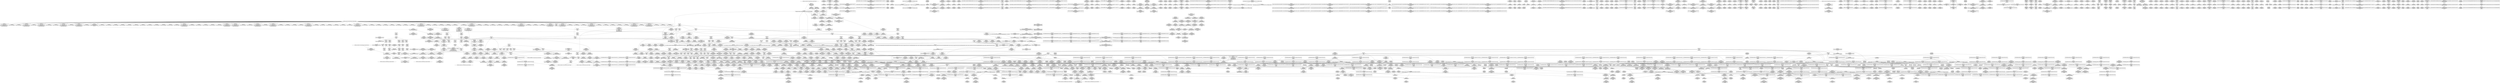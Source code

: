 digraph {
	CE0x534c870 [shape=record,shape=Mrecord,label="{CE0x534c870|80:_i32,_112:_i8*,_:_CRE_25,26_}"]
	CE0x53ce0d0 [shape=record,shape=Mrecord,label="{CE0x53ce0d0|rcu_read_unlock:do.body}"]
	CE0x53dfb80 [shape=record,shape=Mrecord,label="{CE0x53dfb80|i64*_getelementptr_inbounds_(_13_x_i64_,_13_x_i64_*___llvm_gcov_ctr126,_i64_0,_i64_12)|*Constant*}"]
	CE0x5393490 [shape=record,shape=Mrecord,label="{CE0x5393490|__rcu_read_unlock:tmp}"]
	CE0x54669e0 [shape=record,shape=Mrecord,label="{CE0x54669e0|GLOBAL:__preempt_count_sub|*Constant*|*SummSink*}"]
	CE0x53b5cb0 [shape=record,shape=Mrecord,label="{CE0x53b5cb0|_call_void_rcu_lock_acquire(%struct.lockdep_map*_rcu_lock_map)_#10,_!dbg_!27711|include/linux/rcupdate.h,881|*SummSink*}"]
	CE0x5404ab0 [shape=record,shape=Mrecord,label="{CE0x5404ab0|rcu_read_unlock:tmp2}"]
	CE0x544c180 [shape=record,shape=Mrecord,label="{CE0x544c180|_call_void_asm_addl_$1,_%gs:$0_,_*m,ri,*m,_dirflag_,_fpsr_,_flags_(i32*___preempt_count,_i32_%val,_i32*___preempt_count)_#3,_!dbg_!27714,_!srcloc_!27717|./arch/x86/include/asm/preempt.h,72|*SummSink*}"]
	CE0x5359500 [shape=record,shape=Mrecord,label="{CE0x5359500|selinux_shm_shmctl:tmp10|security/selinux/hooks.c,5359}"]
	CE0x5487060 [shape=record,shape=Mrecord,label="{CE0x5487060|__rcu_read_unlock:tmp1}"]
	CE0x53a8ad0 [shape=record,shape=Mrecord,label="{CE0x53a8ad0|cred_sid:tmp5|security/selinux/hooks.c,196|*SummSink*}"]
	CE0x5358f40 [shape=record,shape=Mrecord,label="{CE0x5358f40|i64**_getelementptr_inbounds_(_6_x_i64*_,_6_x_i64*_*___llvm_gcda_edge_table314,_i64_0,_i64_5)|*Constant*}"]
	CE0x533c1a0 [shape=record,shape=Mrecord,label="{CE0x533c1a0|GLOBAL:__llvm_gcov_global_state_pred315|Global_var:__llvm_gcov_global_state_pred315|*SummSink*}"]
	CE0x539a140 [shape=record,shape=Mrecord,label="{CE0x539a140|GLOBAL:current_task|Global_var:current_task|*SummSink*}"]
	CE0x53dcc10 [shape=record,shape=Mrecord,label="{CE0x53dcc10|i64*_getelementptr_inbounds_(_13_x_i64_,_13_x_i64_*___llvm_gcov_ctr126,_i64_0,_i64_10)|*Constant*|*SummSink*}"]
	CE0x538ef40 [shape=record,shape=Mrecord,label="{CE0x538ef40|cred_sid:bb|*SummSink*}"]
	CE0x5446cd0 [shape=record,shape=Mrecord,label="{CE0x5446cd0|rcu_lock_release:entry|*SummSource*}"]
	CE0x544cdf0 [shape=record,shape=Mrecord,label="{CE0x544cdf0|i64*_getelementptr_inbounds_(_4_x_i64_,_4_x_i64_*___llvm_gcov_ctr134,_i64_0,_i64_2)|*Constant*|*SummSource*}"]
	CE0x546fa80 [shape=record,shape=Mrecord,label="{CE0x546fa80|void_(i32*,_i32,_i32*)*_asm_addl_$1,_%gs:$0_,_*m,ri,*m,_dirflag_,_fpsr_,_flags_|*SummSource*}"]
	CE0x53fc080 [shape=record,shape=Mrecord,label="{CE0x53fc080|rcu_read_lock:bb}"]
	CE0x54479c0 [shape=record,shape=Mrecord,label="{CE0x54479c0|_call_void___rcu_read_unlock()_#10,_!dbg_!27734|include/linux/rcupdate.h,937|*SummSink*}"]
	CE0x5343b20 [shape=record,shape=Mrecord,label="{CE0x5343b20|i8_1|*Constant*|*SummSource*}"]
	CE0x533c470 [shape=record,shape=Mrecord,label="{CE0x533c470|selinux_shm_shmctl:sw.bb|*SummSource*}"]
	CE0x53640c0 [shape=record,shape=Mrecord,label="{CE0x53640c0|i64*_getelementptr_inbounds_(_18_x_i64_,_18_x_i64_*___llvm_gcov_ctr313,_i64_0,_i64_13)|*Constant*|*SummSource*}"]
	CE0x538ea10 [shape=record,shape=Mrecord,label="{CE0x538ea10|rcu_read_lock:tmp22|include/linux/rcupdate.h,884|*SummSink*}"]
	CE0x544fd20 [shape=record,shape=Mrecord,label="{CE0x544fd20|i64*_getelementptr_inbounds_(_4_x_i64_,_4_x_i64_*___llvm_gcov_ctr128,_i64_0,_i64_0)|*Constant*}"]
	CE0x533b230 [shape=record,shape=Mrecord,label="{CE0x533b230|_ret_i32_%call1,_!dbg_!27716|security/selinux/hooks.c,1594|*SummSource*}"]
	CE0x533b8b0 [shape=record,shape=Mrecord,label="{CE0x533b8b0|_call_void_mcount()_#3|*SummSource*}"]
	CE0x53f85b0 [shape=record,shape=Mrecord,label="{CE0x53f85b0|rcu_read_lock:do.end}"]
	CE0x53ed5d0 [shape=record,shape=Mrecord,label="{CE0x53ed5d0|_call_void_lockdep_rcu_suspicious(i8*_getelementptr_inbounds_(_25_x_i8_,_25_x_i8_*_.str3,_i32_0,_i32_0),_i32_218,_i8*_getelementptr_inbounds_(_45_x_i8_,_45_x_i8_*_.str12,_i32_0,_i32_0))_#10,_!dbg_!27727|security/selinux/hooks.c,218}"]
	CE0x538a900 [shape=record,shape=Mrecord,label="{CE0x538a900|_ret_i32_%retval.0,_!dbg_!27733|security/selinux/hooks.c,5367}"]
	CE0x53f1200 [shape=record,shape=Mrecord,label="{CE0x53f1200|current_sid:tmp20|security/selinux/hooks.c,218}"]
	CE0x534d550 [shape=record,shape=Mrecord,label="{CE0x534d550|i32_14|*Constant*|*SummSink*}"]
	CE0x53bb4b0 [shape=record,shape=Mrecord,label="{CE0x53bb4b0|task_sid:tmp4|*LoadInst*|security/selinux/hooks.c,208|*SummSource*}"]
	CE0x5325ae0 [shape=record,shape=Mrecord,label="{CE0x5325ae0|i32_-1|*Constant*|*SummSink*}"]
	CE0x53bc7f0 [shape=record,shape=Mrecord,label="{CE0x53bc7f0|task_sid:land.lhs.true2|*SummSink*}"]
	CE0x539ae10 [shape=record,shape=Mrecord,label="{CE0x539ae10|task_sid:real_cred|security/selinux/hooks.c,208}"]
	CE0x53d91e0 [shape=record,shape=Mrecord,label="{CE0x53d91e0|_call_void_lockdep_rcu_suspicious(i8*_getelementptr_inbounds_(_25_x_i8_,_25_x_i8_*_.str45,_i32_0,_i32_0),_i32_934,_i8*_getelementptr_inbounds_(_44_x_i8_,_44_x_i8_*_.str47,_i32_0,_i32_0))_#10,_!dbg_!27726|include/linux/rcupdate.h,933|*SummSink*}"]
	CE0x533d880 [shape=record,shape=Mrecord,label="{CE0x533d880|get_current:tmp1}"]
	CE0x53ae380 [shape=record,shape=Mrecord,label="{CE0x53ae380|current_sid:tobool|security/selinux/hooks.c,218|*SummSink*}"]
	CE0x537f040 [shape=record,shape=Mrecord,label="{CE0x537f040|selinux_shm_shmctl:tmp14|security/selinux/hooks.c,5365}"]
	CE0x533af10 [shape=record,shape=Mrecord,label="{CE0x533af10|i64*_getelementptr_inbounds_(_18_x_i64_,_18_x_i64_*___llvm_gcov_ctr313,_i64_0,_i64_0)|*Constant*|*SummSink*}"]
	CE0x533aea0 [shape=record,shape=Mrecord,label="{CE0x533aea0|i64*_getelementptr_inbounds_(_18_x_i64_,_18_x_i64_*___llvm_gcov_ctr313,_i64_0,_i64_0)|*Constant*|*SummSource*}"]
	CE0x5396ed0 [shape=record,shape=Mrecord,label="{CE0x5396ed0|task_sid:tmp14|security/selinux/hooks.c,208}"]
	CE0x545f880 [shape=record,shape=Mrecord,label="{CE0x545f880|i64*_getelementptr_inbounds_(_4_x_i64_,_4_x_i64_*___llvm_gcov_ctr130,_i64_0,_i64_0)|*Constant*}"]
	CE0x5391280 [shape=record,shape=Mrecord,label="{CE0x5391280|_call_void_asm_sideeffect_,_memory_,_dirflag_,_fpsr_,_flags_()_#3,_!dbg_!27714,_!srcloc_!27715|include/linux/rcupdate.h,239}"]
	CE0x544b1a0 [shape=record,shape=Mrecord,label="{CE0x544b1a0|rcu_lock_release:tmp1|*SummSource*}"]
	CE0x53c70e0 [shape=record,shape=Mrecord,label="{CE0x53c70e0|rcu_read_lock:tmp18|include/linux/rcupdate.h,882}"]
	CE0x538fd30 [shape=record,shape=Mrecord,label="{CE0x538fd30|rcu_read_unlock:tmp13|include/linux/rcupdate.h,933|*SummSource*}"]
	CE0x53a26d0 [shape=record,shape=Mrecord,label="{CE0x53a26d0|task_sid:tmp13|security/selinux/hooks.c,208|*SummSource*}"]
	CE0x54476e0 [shape=record,shape=Mrecord,label="{CE0x54476e0|_ret_void,_!dbg_!27717|include/linux/rcupdate.h,424|*SummSink*}"]
	CE0x53e6540 [shape=record,shape=Mrecord,label="{CE0x53e6540|rcu_read_lock:tmp4|include/linux/rcupdate.h,882|*SummSource*}"]
	CE0x5380260 [shape=record,shape=Mrecord,label="{CE0x5380260|selinux_shm_shmctl:shm_perm|security/selinux/hooks.c,5365|*SummSource*}"]
	CE0x53a3920 [shape=record,shape=Mrecord,label="{CE0x53a3920|task_sid:do.end6|*SummSink*}"]
	CE0x544c7e0 [shape=record,shape=Mrecord,label="{CE0x544c7e0|rcu_lock_acquire:indirectgoto|*SummSource*}"]
	CE0x5386f50 [shape=record,shape=Mrecord,label="{CE0x5386f50|80:_i32,_112:_i8*,_:_CRE_84,88_|*MultipleSource*|Function::selinux_shm_shmctl&Arg::shp::|security/selinux/hooks.c,5365}"]
	CE0x54873e0 [shape=record,shape=Mrecord,label="{CE0x54873e0|__rcu_read_unlock:tmp1|*SummSource*}"]
	CE0x53c8d40 [shape=record,shape=Mrecord,label="{CE0x53c8d40|_call_void_asm_sideeffect_,_memory_,_dirflag_,_fpsr_,_flags_()_#3,_!dbg_!27711,_!srcloc_!27714|include/linux/rcupdate.h,244|*SummSource*}"]
	CE0x53cbdc0 [shape=record,shape=Mrecord,label="{CE0x53cbdc0|rcu_read_unlock:land.lhs.true2|*SummSink*}"]
	CE0x533a2f0 [shape=record,shape=Mrecord,label="{CE0x533a2f0|selinux_shm_shmctl:sw.bb3|*SummSource*}"]
	CE0x539b950 [shape=record,shape=Mrecord,label="{CE0x539b950|cred_sid:security|security/selinux/hooks.c,196}"]
	CE0x53c97b0 [shape=record,shape=Mrecord,label="{CE0x53c97b0|rcu_lock_release:tmp3|*SummSource*}"]
	CE0x53c1cf0 [shape=record,shape=Mrecord,label="{CE0x53c1cf0|avc_has_perm:auditdata|Function::avc_has_perm&Arg::auditdata::|*SummSource*}"]
	CE0x5335140 [shape=record,shape=Mrecord,label="{CE0x5335140|__llvm_gcov_indirect_counter_increment:predecessor|Function::__llvm_gcov_indirect_counter_increment&Arg::predecessor::|*SummSink*}"]
	CE0x53e0d00 [shape=record,shape=Mrecord,label="{CE0x53e0d00|task_sid:call7|security/selinux/hooks.c,208|*SummSink*}"]
	CE0x53eb390 [shape=record,shape=Mrecord,label="{CE0x53eb390|current_sid:tmp12|security/selinux/hooks.c,218|*SummSink*}"]
	CE0x5399010 [shape=record,shape=Mrecord,label="{CE0x5399010|COLLAPSED:_CMRE:_elem_0::|security/selinux/hooks.c,218}"]
	CE0x53feda0 [shape=record,shape=Mrecord,label="{CE0x53feda0|__rcu_read_lock:entry|*SummSource*}"]
	CE0x5446e10 [shape=record,shape=Mrecord,label="{CE0x5446e10|rcu_lock_release:map|Function::rcu_lock_release&Arg::map::}"]
	CE0x53a9700 [shape=record,shape=Mrecord,label="{CE0x53a9700|task_sid:tmp10|security/selinux/hooks.c,208}"]
	CE0x53e9460 [shape=record,shape=Mrecord,label="{CE0x53e9460|current_sid:land.lhs.true2|*SummSource*}"]
	CE0x538b2d0 [shape=record,shape=Mrecord,label="{CE0x538b2d0|ipc_has_perm:perms|Function::ipc_has_perm&Arg::perms::}"]
	CE0x53c2780 [shape=record,shape=Mrecord,label="{CE0x53c2780|ipc_has_perm:bb|*SummSource*}"]
	CE0x5465c40 [shape=record,shape=Mrecord,label="{CE0x5465c40|void_(i32*,_i32,_i32*)*_asm_addl_$1,_%gs:$0_,_*m,ri,*m,_dirflag_,_fpsr_,_flags_}"]
	CE0x53e2880 [shape=record,shape=Mrecord,label="{CE0x53e2880|rcu_read_unlock:entry|*SummSource*}"]
	CE0x53a6410 [shape=record,shape=Mrecord,label="{CE0x53a6410|current_sid:tmp10|security/selinux/hooks.c,218}"]
	CE0x532a5a0 [shape=record,shape=Mrecord,label="{CE0x532a5a0|selinux_shm_shmctl:sw.bb4|*SummSink*}"]
	CE0x53efc30 [shape=record,shape=Mrecord,label="{CE0x53efc30|i64*_getelementptr_inbounds_(_11_x_i64_,_11_x_i64_*___llvm_gcov_ctr125,_i64_0,_i64_9)|*Constant*|*SummSink*}"]
	CE0x537eb00 [shape=record,shape=Mrecord,label="{CE0x537eb00|selinux_shm_shmctl:perms.0|*SummSink*}"]
	CE0x53abe00 [shape=record,shape=Mrecord,label="{CE0x53abe00|current_sid:tmp|*SummSource*}"]
	CE0x544a200 [shape=record,shape=Mrecord,label="{CE0x544a200|%struct.lockdep_map*_null|*Constant*|*SummSource*}"]
	CE0x5478330 [shape=record,shape=Mrecord,label="{CE0x5478330|__preempt_count_sub:tmp2|*SummSink*}"]
	CE0x5342a10 [shape=record,shape=Mrecord,label="{CE0x5342a10|i64**_getelementptr_inbounds_(_6_x_i64*_,_6_x_i64*_*___llvm_gcda_edge_table314,_i64_0,_i64_2)|*Constant*|*SummSink*}"]
	CE0x53c6aa0 [shape=record,shape=Mrecord,label="{CE0x53c6aa0|i64*_getelementptr_inbounds_(_11_x_i64_,_11_x_i64_*___llvm_gcov_ctr127,_i64_0,_i64_9)|*Constant*}"]
	CE0x53cad20 [shape=record,shape=Mrecord,label="{CE0x53cad20|rcu_lock_acquire:__here|*SummSource*}"]
	CE0x5460ea0 [shape=record,shape=Mrecord,label="{CE0x5460ea0|_call_void_lock_acquire(%struct.lockdep_map*_%map,_i32_0,_i32_0,_i32_2,_i32_0,_%struct.lockdep_map*_null,_i64_ptrtoint_(i8*_blockaddress(_rcu_lock_acquire,_%__here)_to_i64))_#10,_!dbg_!27716|include/linux/rcupdate.h,418|*SummSource*}"]
	CE0x53e26d0 [shape=record,shape=Mrecord,label="{CE0x53e26d0|GLOBAL:rcu_read_unlock|*Constant*|*SummSource*}"]
	CE0x5398600 [shape=record,shape=Mrecord,label="{CE0x5398600|current_sid:tmp21|security/selinux/hooks.c,218|*SummSource*}"]
	CE0x5349c40 [shape=record,shape=Mrecord,label="{CE0x5349c40|%struct.task_struct*_(%struct.task_struct**)*_asm_movq_%gs:$_1:P_,$0_,_r,im,_dirflag_,_fpsr_,_flags_|*SummSink*}"]
	CE0x534fb40 [shape=record,shape=Mrecord,label="{CE0x534fb40|_call_void___llvm_gcov_indirect_counter_increment(i32*___llvm_gcov_global_state_pred315,_i64**_getelementptr_inbounds_(_6_x_i64*_,_6_x_i64*_*___llvm_gcda_edge_table314,_i64_0,_i64_3)),_!dbg_!27721|security/selinux/hooks.c,5352|*SummSource*}"]
	CE0x544b400 [shape=record,shape=Mrecord,label="{CE0x544b400|i64*_getelementptr_inbounds_(_4_x_i64_,_4_x_i64_*___llvm_gcov_ctr133,_i64_0,_i64_1)|*Constant*}"]
	CE0x53f8bb0 [shape=record,shape=Mrecord,label="{CE0x53f8bb0|rcu_read_lock:land.lhs.true}"]
	CE0x53d8ad0 [shape=record,shape=Mrecord,label="{CE0x53d8ad0|rcu_read_unlock:tmp18|include/linux/rcupdate.h,933|*SummSource*}"]
	CE0x5449c90 [shape=record,shape=Mrecord,label="{CE0x5449c90|COLLAPSED:_GCMRE___llvm_gcov_ctr133_internal_global_4_x_i64_zeroinitializer:_elem_0:default:}"]
	CE0x53e1370 [shape=record,shape=Mrecord,label="{CE0x53e1370|cred_sid:entry|*SummSource*}"]
	CE0x5329f90 [shape=record,shape=Mrecord,label="{CE0x5329f90|selinux_shm_shmctl:tmp4|security/selinux/hooks.c,5349}"]
	CE0x53d8670 [shape=record,shape=Mrecord,label="{CE0x53d8670|rcu_read_unlock:tmp17|include/linux/rcupdate.h,933|*SummSink*}"]
	CE0x5381740 [shape=record,shape=Mrecord,label="{CE0x5381740|80:_i32,_112:_i8*,_:_CRE_10,11_}"]
	CE0x53a5ea0 [shape=record,shape=Mrecord,label="{CE0x53a5ea0|task_sid:tmp}"]
	CE0x53970d0 [shape=record,shape=Mrecord,label="{CE0x53970d0|task_sid:tmp14|security/selinux/hooks.c,208|*SummSource*}"]
	CE0x54009f0 [shape=record,shape=Mrecord,label="{CE0x54009f0|rcu_read_lock:tmp8|include/linux/rcupdate.h,882|*SummSource*}"]
	CE0x5448e90 [shape=record,shape=Mrecord,label="{CE0x5448e90|get_current:tmp1}"]
	CE0x53c8bc0 [shape=record,shape=Mrecord,label="{CE0x53c8bc0|rcu_read_unlock:tmp3}"]
	CE0x544bee0 [shape=record,shape=Mrecord,label="{CE0x544bee0|_call_void_mcount()_#3|*SummSink*}"]
	CE0x53dd880 [shape=record,shape=Mrecord,label="{CE0x53dd880|i64*_getelementptr_inbounds_(_13_x_i64_,_13_x_i64_*___llvm_gcov_ctr126,_i64_0,_i64_11)|*Constant*}"]
	CE0x53b00b0 [shape=record,shape=Mrecord,label="{CE0x53b00b0|task_sid:tmp3|*SummSink*}"]
	CE0x5343620 [shape=record,shape=Mrecord,label="{CE0x5343620|get_current:entry|*SummSink*}"]
	CE0x5466ed0 [shape=record,shape=Mrecord,label="{CE0x5466ed0|i64*_getelementptr_inbounds_(_4_x_i64_,_4_x_i64_*___llvm_gcov_ctr133,_i64_0,_i64_2)|*Constant*|*SummSink*}"]
	CE0x5398be0 [shape=record,shape=Mrecord,label="{CE0x5398be0|i32_22|*Constant*|*SummSink*}"]
	CE0x53ad630 [shape=record,shape=Mrecord,label="{CE0x53ad630|GLOBAL:__llvm_gcov_ctr127|Global_var:__llvm_gcov_ctr127|*SummSink*}"]
	CE0x5383090 [shape=record,shape=Mrecord,label="{CE0x5383090|0:_i8,_:_GCMR_task_sid.__warned_internal_global_i8_0,_section_.data.unlikely_,_align_1:_elem_0:default:}"]
	CE0x5396b90 [shape=record,shape=Mrecord,label="{CE0x5396b90|i64_6|*Constant*|*SummSink*}"]
	CE0x53d0370 [shape=record,shape=Mrecord,label="{CE0x53d0370|rcu_lock_acquire:tmp|*SummSource*}"]
	CE0x539fc60 [shape=record,shape=Mrecord,label="{CE0x539fc60|ipc_has_perm:tmp7|security/selinux/hooks.c,5136|*SummSource*}"]
	CE0x5327910 [shape=record,shape=Mrecord,label="{CE0x5327910|i32_1|*Constant*|*SummSink*}"]
	CE0x545b700 [shape=record,shape=Mrecord,label="{CE0x545b700|__preempt_count_sub:do.body|*SummSink*}"]
	CE0x53d8d70 [shape=record,shape=Mrecord,label="{CE0x53d8d70|_call_void_lockdep_rcu_suspicious(i8*_getelementptr_inbounds_(_25_x_i8_,_25_x_i8_*_.str45,_i32_0,_i32_0),_i32_934,_i8*_getelementptr_inbounds_(_44_x_i8_,_44_x_i8_*_.str47,_i32_0,_i32_0))_#10,_!dbg_!27726|include/linux/rcupdate.h,933}"]
	CE0x5460ce0 [shape=record,shape=Mrecord,label="{CE0x5460ce0|_call_void_asm_addl_$1,_%gs:$0_,_*m,ri,*m,_dirflag_,_fpsr_,_flags_(i32*___preempt_count,_i32_%val,_i32*___preempt_count)_#3,_!dbg_!27714,_!srcloc_!27717|./arch/x86/include/asm/preempt.h,72|*SummSource*}"]
	CE0x53da1e0 [shape=record,shape=Mrecord,label="{CE0x53da1e0|rcu_lock_release:tmp7|*SummSink*}"]
	CE0x5399660 [shape=record,shape=Mrecord,label="{CE0x5399660|GLOBAL:current_sid.__warned|Global_var:current_sid.__warned|*SummSink*}"]
	CE0x539bcf0 [shape=record,shape=Mrecord,label="{CE0x539bcf0|task_sid:tmp8|security/selinux/hooks.c,208|*SummSource*}"]
	CE0x53e6bc0 [shape=record,shape=Mrecord,label="{CE0x53e6bc0|__rcu_read_lock:tmp2|*SummSink*}"]
	CE0x5381d30 [shape=record,shape=Mrecord,label="{CE0x5381d30|80:_i32,_112:_i8*,_:_CRE_15,16_}"]
	CE0x5398a60 [shape=record,shape=Mrecord,label="{CE0x5398a60|i32_22|*Constant*|*SummSource*}"]
	CE0x533d490 [shape=record,shape=Mrecord,label="{CE0x533d490|i64*_getelementptr_inbounds_(_2_x_i64_,_2_x_i64_*___llvm_gcov_ctr98,_i64_0,_i64_1)|*Constant*}"]
	CE0x5478c60 [shape=record,shape=Mrecord,label="{CE0x5478c60|__rcu_read_unlock:do.body|*SummSource*}"]
	CE0x5383f30 [shape=record,shape=Mrecord,label="{CE0x5383f30|80:_i32,_112:_i8*,_:_CRE_36,37_}"]
	CE0x53a4e50 [shape=record,shape=Mrecord,label="{CE0x53a4e50|i64*_getelementptr_inbounds_(_11_x_i64_,_11_x_i64_*___llvm_gcov_ctr125,_i64_0,_i64_8)|*Constant*|*SummSource*}"]
	CE0x53a7680 [shape=record,shape=Mrecord,label="{CE0x53a7680|i64*_getelementptr_inbounds_(_13_x_i64_,_13_x_i64_*___llvm_gcov_ctr126,_i64_0,_i64_0)|*Constant*}"]
	CE0x53d14a0 [shape=record,shape=Mrecord,label="{CE0x53d14a0|rcu_lock_acquire:tmp1|*SummSink*}"]
	CE0x53e8290 [shape=record,shape=Mrecord,label="{CE0x53e8290|cred_sid:tmp1}"]
	CE0x53b6920 [shape=record,shape=Mrecord,label="{CE0x53b6920|task_has_system:tmp3}"]
	CE0x53c7330 [shape=record,shape=Mrecord,label="{CE0x53c7330|rcu_read_lock:tmp18|include/linux/rcupdate.h,882|*SummSource*}"]
	CE0x5348f70 [shape=record,shape=Mrecord,label="{CE0x5348f70|selinux_shm_shmctl:tmp7|security/selinux/hooks.c,5352|*SummSource*}"]
	CE0x535c6d0 [shape=record,shape=Mrecord,label="{CE0x535c6d0|i64_0|*Constant*}"]
	CE0x5465450 [shape=record,shape=Mrecord,label="{CE0x5465450|__preempt_count_sub:tmp1|*SummSink*}"]
	CE0x538de20 [shape=record,shape=Mrecord,label="{CE0x538de20|rcu_read_lock:tmp21|include/linux/rcupdate.h,884|*SummSource*}"]
	CE0x53dccf0 [shape=record,shape=Mrecord,label="{CE0x53dccf0|task_sid:tmp22|security/selinux/hooks.c,208|*SummSink*}"]
	CE0x53af000 [shape=record,shape=Mrecord,label="{CE0x53af000|ipc_has_perm:ipc_id|security/selinux/hooks.c,5134|*SummSink*}"]
	CE0x533fb40 [shape=record,shape=Mrecord,label="{CE0x533fb40|task_has_system:perms|Function::task_has_system&Arg::perms::}"]
	CE0x53ce340 [shape=record,shape=Mrecord,label="{CE0x53ce340|rcu_lock_acquire:tmp1}"]
	CE0x5354f10 [shape=record,shape=Mrecord,label="{CE0x5354f10|_ret_void|*SummSink*}"]
	CE0x53ac2b0 [shape=record,shape=Mrecord,label="{CE0x53ac2b0|i64_6|*Constant*|*SummSource*}"]
	CE0x53f7f40 [shape=record,shape=Mrecord,label="{CE0x53f7f40|current_sid:tmp24|security/selinux/hooks.c,220|*SummSink*}"]
	CE0x5383d60 [shape=record,shape=Mrecord,label="{CE0x5383d60|ipc_has_perm:tmp|*SummSink*}"]
	CE0x53c4df0 [shape=record,shape=Mrecord,label="{CE0x53c4df0|_call_void_lockdep_rcu_suspicious(i8*_getelementptr_inbounds_(_25_x_i8_,_25_x_i8_*_.str45,_i32_0,_i32_0),_i32_883,_i8*_getelementptr_inbounds_(_42_x_i8_,_42_x_i8_*_.str46,_i32_0,_i32_0))_#10,_!dbg_!27728|include/linux/rcupdate.h,882|*SummSink*}"]
	CE0x5488170 [shape=record,shape=Mrecord,label="{CE0x5488170|__preempt_count_sub:tmp4|./arch/x86/include/asm/preempt.h,77|*SummSource*}"]
	CE0x534c9a0 [shape=record,shape=Mrecord,label="{CE0x534c9a0|80:_i32,_112:_i8*,_:_CRE_26,27_}"]
	CE0x544f840 [shape=record,shape=Mrecord,label="{CE0x544f840|rcu_lock_acquire:indirectgoto|*SummSink*}"]
	CE0x53807a0 [shape=record,shape=Mrecord,label="{CE0x53807a0|80:_i32,_112:_i8*,_:_CRE_0,1_}"]
	CE0x53dc770 [shape=record,shape=Mrecord,label="{CE0x53dc770|i64*_getelementptr_inbounds_(_13_x_i64_,_13_x_i64_*___llvm_gcov_ctr126,_i64_0,_i64_10)|*Constant*}"]
	CE0x53ffd80 [shape=record,shape=Mrecord,label="{CE0x53ffd80|GLOBAL:rcu_read_lock.__warned|Global_var:rcu_read_lock.__warned}"]
	CE0x539cd30 [shape=record,shape=Mrecord,label="{CE0x539cd30|task_sid:tmp7|security/selinux/hooks.c,208|*SummSink*}"]
	CE0x53a0510 [shape=record,shape=Mrecord,label="{CE0x53a0510|ipc_has_perm:tmp8|security/selinux/hooks.c,5136|*SummSink*}"]
	CE0x53862d0 [shape=record,shape=Mrecord,label="{CE0x53862d0|80:_i32,_112:_i8*,_:_CRE_66,67_}"]
	CE0x53fa9a0 [shape=record,shape=Mrecord,label="{CE0x53fa9a0|rcu_read_unlock:bb|*SummSource*}"]
	CE0x5381e60 [shape=record,shape=Mrecord,label="{CE0x5381e60|80:_i32,_112:_i8*,_:_CRE_16,17_}"]
	CE0x538bb80 [shape=record,shape=Mrecord,label="{CE0x538bb80|_ret_i32_%call2,_!dbg_!27728|security/selinux/hooks.c,5136|*SummSource*}"]
	CE0x534b030 [shape=record,shape=Mrecord,label="{CE0x534b030|__llvm_gcov_indirect_counter_increment:bb}"]
	CE0x6e39f50 [shape=record,shape=Mrecord,label="{CE0x6e39f50|i32_0|*Constant*}"]
	CE0x53c99d0 [shape=record,shape=Mrecord,label="{CE0x53c99d0|rcu_read_unlock:tmp3|*SummSource*}"]
	CE0x53c6de0 [shape=record,shape=Mrecord,label="{CE0x53c6de0|rcu_read_lock:tmp17|include/linux/rcupdate.h,882|*SummSource*}"]
	CE0x5362d80 [shape=record,shape=Mrecord,label="{CE0x5362d80|selinux_shm_shmctl:tmp13|security/selinux/hooks.c,5362|*SummSource*}"]
	CE0x53a65d0 [shape=record,shape=Mrecord,label="{CE0x53a65d0|current_sid:tmp9|security/selinux/hooks.c,218|*SummSink*}"]
	CE0x70e1aa0 [shape=record,shape=Mrecord,label="{CE0x70e1aa0|i32_11|*Constant*|*SummSink*}"]
	CE0x53b19c0 [shape=record,shape=Mrecord,label="{CE0x53b19c0|rcu_read_lock:tmp3|*SummSource*}"]
	CE0x5390bc0 [shape=record,shape=Mrecord,label="{CE0x5390bc0|_call_void_mcount()_#3|*SummSource*}"]
	CE0x5399be0 [shape=record,shape=Mrecord,label="{CE0x5399be0|i64*_getelementptr_inbounds_(_2_x_i64_,_2_x_i64_*___llvm_gcov_ctr294,_i64_0,_i64_0)|*Constant*|*SummSink*}"]
	CE0x53a72e0 [shape=record,shape=Mrecord,label="{CE0x53a72e0|current_sid:call|security/selinux/hooks.c,218|*SummSink*}"]
	CE0x539f500 [shape=record,shape=Mrecord,label="{CE0x539f500|ipc_has_perm:key|security/selinux/hooks.c,5134}"]
	CE0x53c39d0 [shape=record,shape=Mrecord,label="{CE0x53c39d0|rcu_read_lock:tmp15|include/linux/rcupdate.h,882}"]
	CE0x5382880 [shape=record,shape=Mrecord,label="{CE0x5382880|80:_i32,_112:_i8*,_:_CRE_31,32_}"]
	CE0x5474f90 [shape=record,shape=Mrecord,label="{CE0x5474f90|__preempt_count_add:bb}"]
	CE0x53aa530 [shape=record,shape=Mrecord,label="{CE0x53aa530|current_sid:if.end|*SummSource*}"]
	CE0x5452610 [shape=record,shape=Mrecord,label="{CE0x5452610|%struct.task_struct*_(%struct.task_struct**)*_asm_movq_%gs:$_1:P_,$0_,_r,im,_dirflag_,_fpsr_,_flags_}"]
	CE0x539fad0 [shape=record,shape=Mrecord,label="{CE0x539fad0|ipc_has_perm:tmp6|*LoadInst*|security/selinux/hooks.c,5134|*SummSink*}"]
	CE0x5387750 [shape=record,shape=Mrecord,label="{CE0x5387750|80:_i32,_112:_i8*,_:_CRE_100,102_|*MultipleSource*|Function::selinux_shm_shmctl&Arg::shp::|security/selinux/hooks.c,5365}"]
	CE0x53449e0 [shape=record,shape=Mrecord,label="{CE0x53449e0|__llvm_gcov_indirect_counter_increment:tmp2|*SummSink*}"]
	CE0x53c6d70 [shape=record,shape=Mrecord,label="{CE0x53c6d70|rcu_read_lock:tmp17|include/linux/rcupdate.h,882}"]
	CE0x544d2a0 [shape=record,shape=Mrecord,label="{CE0x544d2a0|_call_void_mcount()_#3|*SummSink*}"]
	CE0x547d290 [shape=record,shape=Mrecord,label="{CE0x547d290|__preempt_count_sub:tmp}"]
	CE0x53814e0 [shape=record,shape=Mrecord,label="{CE0x53814e0|80:_i32,_112:_i8*,_:_CRE_8,9_}"]
	CE0x53a4280 [shape=record,shape=Mrecord,label="{CE0x53a4280|avc_has_perm:ssid|Function::avc_has_perm&Arg::ssid::}"]
	CE0x53c6690 [shape=record,shape=Mrecord,label="{CE0x53c6690|i8*_getelementptr_inbounds_(_42_x_i8_,_42_x_i8_*_.str46,_i32_0,_i32_0)|*Constant*|*SummSink*}"]
	CE0x545a310 [shape=record,shape=Mrecord,label="{CE0x545a310|__preempt_count_sub:sub|./arch/x86/include/asm/preempt.h,77}"]
	CE0x53360b0 [shape=record,shape=Mrecord,label="{CE0x53360b0|i32_10|*Constant*}"]
	CE0x53dfbf0 [shape=record,shape=Mrecord,label="{CE0x53dfbf0|task_sid:tmp27|security/selinux/hooks.c,208}"]
	CE0x54782c0 [shape=record,shape=Mrecord,label="{CE0x54782c0|__preempt_count_sub:tmp2|*SummSource*}"]
	CE0x5396d50 [shape=record,shape=Mrecord,label="{CE0x5396d50|i64_7|*Constant*}"]
	CE0x5400fa0 [shape=record,shape=Mrecord,label="{CE0x5400fa0|rcu_read_lock:tobool1|include/linux/rcupdate.h,882|*SummSink*}"]
	CE0x5397000 [shape=record,shape=Mrecord,label="{CE0x5397000|task_sid:tmp15|security/selinux/hooks.c,208}"]
	CE0x534b200 [shape=record,shape=Mrecord,label="{CE0x534b200|__llvm_gcov_indirect_counter_increment:bb|*SummSink*}"]
	CE0x545b550 [shape=record,shape=Mrecord,label="{CE0x545b550|__preempt_count_add:tmp5|./arch/x86/include/asm/preempt.h,72}"]
	CE0x5395640 [shape=record,shape=Mrecord,label="{CE0x5395640|i32_934|*Constant*}"]
	CE0x53db140 [shape=record,shape=Mrecord,label="{CE0x53db140|__preempt_count_add:tmp2|*SummSource*}"]
	CE0x53dd8f0 [shape=record,shape=Mrecord,label="{CE0x53dd8f0|task_sid:tmp25|security/selinux/hooks.c,208}"]
	CE0x53eb920 [shape=record,shape=Mrecord,label="{CE0x53eb920|cred_sid:tmp}"]
	CE0x5334ce0 [shape=record,shape=Mrecord,label="{CE0x5334ce0|task_has_system:entry|*SummSource*}"]
	CE0x53ea640 [shape=record,shape=Mrecord,label="{CE0x53ea640|COLLAPSED:_GCMRE___llvm_gcov_ctr131_internal_global_2_x_i64_zeroinitializer:_elem_0:default:}"]
	CE0x53aaec0 [shape=record,shape=Mrecord,label="{CE0x53aaec0|i8_1|*Constant*}"]
	CE0x53992c0 [shape=record,shape=Mrecord,label="{CE0x53992c0|current_sid:security|security/selinux/hooks.c,218|*SummSource*}"]
	CE0x534b3e0 [shape=record,shape=Mrecord,label="{CE0x534b3e0|selinux_shm_shmctl:call|security/selinux/hooks.c,5346}"]
	CE0x544a710 [shape=record,shape=Mrecord,label="{CE0x544a710|GLOBAL:lock_acquire|*Constant*|*SummSink*}"]
	CE0x5470a50 [shape=record,shape=Mrecord,label="{CE0x5470a50|i64_ptrtoint_(i8*_blockaddress(_rcu_lock_release,_%__here)_to_i64)|*Constant*|*SummSink*}"]
	CE0x53fadf0 [shape=record,shape=Mrecord,label="{CE0x53fadf0|rcu_read_lock:bb|*SummSink*}"]
	CE0x53e39a0 [shape=record,shape=Mrecord,label="{CE0x53e39a0|GLOBAL:__rcu_read_lock|*Constant*}"]
	CE0x539dfd0 [shape=record,shape=Mrecord,label="{CE0x539dfd0|_ret_void,_!dbg_!27717|include/linux/rcupdate.h,240|*SummSink*}"]
	CE0x54745c0 [shape=record,shape=Mrecord,label="{CE0x54745c0|i64*_getelementptr_inbounds_(_4_x_i64_,_4_x_i64_*___llvm_gcov_ctr135,_i64_0,_i64_2)|*Constant*}"]
	CE0x53a89c0 [shape=record,shape=Mrecord,label="{CE0x53a89c0|i64_5|*Constant*}"]
	CE0x5356490 [shape=record,shape=Mrecord,label="{CE0x5356490|task_sid:call|security/selinux/hooks.c,208}"]
	CE0x53c3f40 [shape=record,shape=Mrecord,label="{CE0x53c3f40|rcu_read_lock:tmp16|include/linux/rcupdate.h,882}"]
	CE0x53fad80 [shape=record,shape=Mrecord,label="{CE0x53fad80|rcu_read_lock:bb|*SummSource*}"]
	CE0x539fe40 [shape=record,shape=Mrecord,label="{CE0x539fe40|ipc_has_perm:tmp7|security/selinux/hooks.c,5136|*SummSink*}"]
	CE0x539bb70 [shape=record,shape=Mrecord,label="{CE0x539bb70|cred_sid:security|security/selinux/hooks.c,196|*SummSource*}"]
	CE0x5380f40 [shape=record,shape=Mrecord,label="{CE0x5380f40|80:_i32,_112:_i8*,_:_CRE_3,4_}"]
	CE0x53362d0 [shape=record,shape=Mrecord,label="{CE0x53362d0|ipc_has_perm:tmp4|*LoadInst*|security/selinux/hooks.c,5131}"]
	CE0x544e9f0 [shape=record,shape=Mrecord,label="{CE0x544e9f0|rcu_lock_release:indirectgoto|*SummSource*}"]
	CE0x53c8ee0 [shape=record,shape=Mrecord,label="{CE0x53c8ee0|_call_void___preempt_count_sub(i32_1)_#10,_!dbg_!27715|include/linux/rcupdate.h,244}"]
	CE0x5341cc0 [shape=record,shape=Mrecord,label="{CE0x5341cc0|task_sid:tmp22|security/selinux/hooks.c,208}"]
	CE0x534a320 [shape=record,shape=Mrecord,label="{CE0x534a320|selinux_shm_shmctl:tmp3|security/selinux/hooks.c,5346|*SummSource*}"]
	CE0x5402370 [shape=record,shape=Mrecord,label="{CE0x5402370|rcu_read_lock:tmp11|include/linux/rcupdate.h,882|*SummSink*}"]
	CE0x53a2f70 [shape=record,shape=Mrecord,label="{CE0x53a2f70|GLOBAL:task_sid.__warned|Global_var:task_sid.__warned}"]
	CE0x539ba50 [shape=record,shape=Mrecord,label="{CE0x539ba50|cred_sid:security|security/selinux/hooks.c,196|*SummSink*}"]
	CE0x53db7b0 [shape=record,shape=Mrecord,label="{CE0x53db7b0|i64*_getelementptr_inbounds_(_4_x_i64_,_4_x_i64_*___llvm_gcov_ctr135,_i64_0,_i64_3)|*Constant*|*SummSink*}"]
	CE0x539dbc0 [shape=record,shape=Mrecord,label="{CE0x539dbc0|_ret_void,_!dbg_!27735|include/linux/rcupdate.h,884}"]
	CE0x535ce70 [shape=record,shape=Mrecord,label="{CE0x535ce70|task_sid:land.lhs.true}"]
	CE0x53999d0 [shape=record,shape=Mrecord,label="{CE0x53999d0|i64*_getelementptr_inbounds_(_2_x_i64_,_2_x_i64_*___llvm_gcov_ctr294,_i64_0,_i64_0)|*Constant*}"]
	CE0x5473ef0 [shape=record,shape=Mrecord,label="{CE0x5473ef0|__preempt_count_add:bb|*SummSink*}"]
	CE0x53fab40 [shape=record,shape=Mrecord,label="{CE0x53fab40|rcu_read_unlock:bb|*SummSink*}"]
	CE0x5486860 [shape=record,shape=Mrecord,label="{CE0x5486860|__preempt_count_add:tmp4|./arch/x86/include/asm/preempt.h,72}"]
	CE0x5448bc0 [shape=record,shape=Mrecord,label="{CE0x5448bc0|i64*_getelementptr_inbounds_(_2_x_i64_,_2_x_i64_*___llvm_gcov_ctr98,_i64_0,_i64_0)|*Constant*}"]
	CE0x5327760 [shape=record,shape=Mrecord,label="{CE0x5327760|i32_1|*Constant*}"]
	CE0x53b9ab0 [shape=record,shape=Mrecord,label="{CE0x53b9ab0|COLLAPSED:_GCMRE___llvm_gcov_ctr159_internal_global_2_x_i64_zeroinitializer:_elem_0:default:}"]
	CE0x5392c20 [shape=record,shape=Mrecord,label="{CE0x5392c20|_call_void_mcount()_#3|*SummSource*}"]
	CE0x53c1f30 [shape=record,shape=Mrecord,label="{CE0x53c1f30|_ret_i32_%retval.0,_!dbg_!27728|security/selinux/avc.c,775|*SummSink*}"]
	CE0x545ad30 [shape=record,shape=Mrecord,label="{CE0x545ad30|_call_void_mcount()_#3}"]
	CE0x53d8590 [shape=record,shape=Mrecord,label="{CE0x53d8590|rcu_read_unlock:tmp17|include/linux/rcupdate.h,933}"]
	CE0x5363d40 [shape=record,shape=Mrecord,label="{CE0x5363d40|i64*_getelementptr_inbounds_(_18_x_i64_,_18_x_i64_*___llvm_gcov_ctr313,_i64_0,_i64_13)|*Constant*}"]
	CE0x5404d30 [shape=record,shape=Mrecord,label="{CE0x5404d30|rcu_read_lock:tobool|include/linux/rcupdate.h,882|*SummSink*}"]
	CE0x545ee80 [shape=record,shape=Mrecord,label="{CE0x545ee80|GLOBAL:__preempt_count_add|*Constant*}"]
	CE0x547a810 [shape=record,shape=Mrecord,label="{CE0x547a810|__preempt_count_add:tmp7|./arch/x86/include/asm/preempt.h,73}"]
	CE0x535df60 [shape=record,shape=Mrecord,label="{CE0x535df60|current_sid:tmp1|*SummSource*}"]
	CE0x5384ea0 [shape=record,shape=Mrecord,label="{CE0x5384ea0|80:_i32,_112:_i8*,_:_CRE_49,50_}"]
	CE0x539ff50 [shape=record,shape=Mrecord,label="{CE0x539ff50|ipc_has_perm:sclass|security/selinux/hooks.c,5136|*SummSource*}"]
	CE0x5386530 [shape=record,shape=Mrecord,label="{CE0x5386530|80:_i32,_112:_i8*,_:_CRE_68,69_}"]
	CE0x5339ac0 [shape=record,shape=Mrecord,label="{CE0x5339ac0|avc_has_perm:requested|Function::avc_has_perm&Arg::requested::|*SummSource*}"]
	CE0x53bdc20 [shape=record,shape=Mrecord,label="{CE0x53bdc20|cred_sid:sid|security/selinux/hooks.c,197|*SummSink*}"]
	CE0x5362630 [shape=record,shape=Mrecord,label="{CE0x5362630|selinux_shm_shmctl:tmp12|security/selinux/hooks.c,5362|*SummSource*}"]
	CE0x53c7d40 [shape=record,shape=Mrecord,label="{CE0x53c7d40|i64*_getelementptr_inbounds_(_4_x_i64_,_4_x_i64_*___llvm_gcov_ctr135,_i64_0,_i64_3)|*Constant*}"]
	CE0x53fd840 [shape=record,shape=Mrecord,label="{CE0x53fd840|rcu_read_unlock:tobool|include/linux/rcupdate.h,933}"]
	CE0x53bef50 [shape=record,shape=Mrecord,label="{CE0x53bef50|ipc_has_perm:tmp4|*LoadInst*|security/selinux/hooks.c,5131|*SummSink*}"]
	"CONST[source:0(mediator),value:2(dynamic)][purpose:{subject}][SnkIdx:0]"
	CE0x538ba00 [shape=record,shape=Mrecord,label="{CE0x538ba00|_ret_i32_%call2,_!dbg_!27728|security/selinux/hooks.c,5136}"]
	CE0x5330150 [shape=record,shape=Mrecord,label="{CE0x5330150|get_current:tmp4|./arch/x86/include/asm/current.h,14}"]
	CE0x53e0100 [shape=record,shape=Mrecord,label="{CE0x53e0100|task_sid:tmp26|security/selinux/hooks.c,208|*SummSink*}"]
	CE0x532b150 [shape=record,shape=Mrecord,label="{CE0x532b150|selinux_shm_shmctl:sw.bb3}"]
	CE0x5478b20 [shape=record,shape=Mrecord,label="{CE0x5478b20|__rcu_read_unlock:do.body}"]
	CE0x53fe600 [shape=record,shape=Mrecord,label="{CE0x53fe600|rcu_lock_acquire:map|Function::rcu_lock_acquire&Arg::map::|*SummSink*}"]
	CE0x5474d30 [shape=record,shape=Mrecord,label="{CE0x5474d30|__preempt_count_sub:do.body}"]
	CE0x534dc00 [shape=record,shape=Mrecord,label="{CE0x534dc00|__llvm_gcov_indirect_counter_increment:predecessor|Function::__llvm_gcov_indirect_counter_increment&Arg::predecessor::}"]
	CE0x53f6b70 [shape=record,shape=Mrecord,label="{CE0x53f6b70|current_sid:sid|security/selinux/hooks.c,220}"]
	CE0x5386790 [shape=record,shape=Mrecord,label="{CE0x5386790|80:_i32,_112:_i8*,_:_CRE_70,71_}"]
	CE0x5341ac0 [shape=record,shape=Mrecord,label="{CE0x5341ac0|task_sid:tmp20|security/selinux/hooks.c,208|*SummSink*}"]
	CE0x53ef350 [shape=record,shape=Mrecord,label="{CE0x53ef350|current_sid:tmp15|security/selinux/hooks.c,218}"]
	CE0x53f86e0 [shape=record,shape=Mrecord,label="{CE0x53f86e0|rcu_read_lock:do.end|*SummSource*}"]
	CE0x5397fd0 [shape=record,shape=Mrecord,label="{CE0x5397fd0|current_sid:tmp21|security/selinux/hooks.c,218}"]
	CE0x53e0020 [shape=record,shape=Mrecord,label="{CE0x53e0020|i64*_getelementptr_inbounds_(_13_x_i64_,_13_x_i64_*___llvm_gcov_ctr126,_i64_0,_i64_12)|*Constant*|*SummSink*}"]
	CE0x546ffa0 [shape=record,shape=Mrecord,label="{CE0x546ffa0|GLOBAL:lock_release|*Constant*}"]
	CE0x53a0e60 [shape=record,shape=Mrecord,label="{CE0x53a0e60|avc_has_perm:ssid|Function::avc_has_perm&Arg::ssid::}"]
	CE0x53542c0 [shape=record,shape=Mrecord,label="{CE0x53542c0|_ret_%struct.task_struct*_%tmp4,_!dbg_!27714|./arch/x86/include/asm/current.h,14}"]
	CE0x54a7fd0 [shape=record,shape=Mrecord,label="{CE0x54a7fd0|__preempt_count_sub:tmp1}"]
	CE0x5325d20 [shape=record,shape=Mrecord,label="{CE0x5325d20|__llvm_gcov_indirect_counter_increment:tmp}"]
	CE0x5471870 [shape=record,shape=Mrecord,label="{CE0x5471870|rcu_lock_release:tmp7|*SummSource*}"]
	CE0x535a990 [shape=record,shape=Mrecord,label="{CE0x535a990|task_sid:tmp15|security/selinux/hooks.c,208|*SummSource*}"]
	CE0x53adf00 [shape=record,shape=Mrecord,label="{CE0x53adf00|task_sid:tmp5|security/selinux/hooks.c,208|*SummSink*}"]
	CE0x53641f0 [shape=record,shape=Mrecord,label="{CE0x53641f0|i64*_getelementptr_inbounds_(_18_x_i64_,_18_x_i64_*___llvm_gcov_ctr313,_i64_0,_i64_13)|*Constant*|*SummSink*}"]
	CE0x538a800 [shape=record,shape=Mrecord,label="{CE0x538a800|selinux_shm_shmctl:tmp16|security/selinux/hooks.c,5367|*SummSink*}"]
	CE0x533c870 [shape=record,shape=Mrecord,label="{CE0x533c870|GLOBAL:get_current|*Constant*|*SummSink*}"]
	CE0x535a000 [shape=record,shape=Mrecord,label="{CE0x535a000|selinux_shm_shmctl:tmp11|security/selinux/hooks.c,5359|*SummSource*}"]
	CE0x5358800 [shape=record,shape=Mrecord,label="{CE0x5358800|_call_void_mcount()_#3}"]
	CE0x53fcda0 [shape=record,shape=Mrecord,label="{CE0x53fcda0|rcu_read_lock:call|include/linux/rcupdate.h,882|*SummSink*}"]
	CE0x53928b0 [shape=record,shape=Mrecord,label="{CE0x53928b0|i64*_getelementptr_inbounds_(_11_x_i64_,_11_x_i64_*___llvm_gcov_ctr132,_i64_0,_i64_1)|*Constant*|*SummSource*}"]
	CE0x538b100 [shape=record,shape=Mrecord,label="{CE0x538b100|ipc_has_perm:entry|*SummSource*}"]
	CE0x537f300 [shape=record,shape=Mrecord,label="{CE0x537f300|i64*_getelementptr_inbounds_(_18_x_i64_,_18_x_i64_*___llvm_gcov_ctr313,_i64_0,_i64_16)|*Constant*|*SummSink*}"]
	CE0x5336440 [shape=record,shape=Mrecord,label="{CE0x5336440|ipc_has_perm:security|security/selinux/hooks.c,5131|*SummSource*}"]
	CE0x53b8cf0 [shape=record,shape=Mrecord,label="{CE0x53b8cf0|task_sid:if.then|*SummSource*}"]
	CE0x5403380 [shape=record,shape=Mrecord,label="{CE0x5403380|i64_7|*Constant*}"]
	CE0x5488100 [shape=record,shape=Mrecord,label="{CE0x5488100|__preempt_count_sub:tmp4|./arch/x86/include/asm/preempt.h,77}"]
	CE0x5383980 [shape=record,shape=Mrecord,label="{CE0x5383980|rcu_read_lock:entry}"]
	CE0x5340b40 [shape=record,shape=Mrecord,label="{CE0x5340b40|i32_13|*Constant*}"]
	CE0x545afc0 [shape=record,shape=Mrecord,label="{CE0x545afc0|__preempt_count_sub:sub|./arch/x86/include/asm/preempt.h,77|*SummSource*}"]
	CE0x535b630 [shape=record,shape=Mrecord,label="{CE0x535b630|i64_3|*Constant*}"]
	CE0x5447480 [shape=record,shape=Mrecord,label="{CE0x5447480|_ret_void,_!dbg_!27717|include/linux/rcupdate.h,424}"]
	CE0x53443f0 [shape=record,shape=Mrecord,label="{CE0x53443f0|_call_void_lockdep_rcu_suspicious(i8*_getelementptr_inbounds_(_25_x_i8_,_25_x_i8_*_.str3,_i32_0,_i32_0),_i32_208,_i8*_getelementptr_inbounds_(_41_x_i8_,_41_x_i8_*_.str44,_i32_0,_i32_0))_#10,_!dbg_!27732|security/selinux/hooks.c,208|*SummSource*}"]
	CE0x535f2a0 [shape=record,shape=Mrecord,label="{CE0x535f2a0|selinux_shm_shmctl:cmd|Function::selinux_shm_shmctl&Arg::cmd::|*SummSource*}"]
	CE0x53f8a00 [shape=record,shape=Mrecord,label="{CE0x53f8a00|rcu_read_lock:do.body|*SummSource*}"]
	CE0x5356770 [shape=record,shape=Mrecord,label="{CE0x5356770|__llvm_gcov_indirect_counter_increment:tmp5|*SummSink*}"]
	CE0x53d8c00 [shape=record,shape=Mrecord,label="{CE0x53d8c00|rcu_read_unlock:tmp18|include/linux/rcupdate.h,933|*SummSink*}"]
	CE0x544f450 [shape=record,shape=Mrecord,label="{CE0x544f450|GLOBAL:__preempt_count_sub|*Constant*}"]
	CE0x544d7b0 [shape=record,shape=Mrecord,label="{CE0x544d7b0|i64*_getelementptr_inbounds_(_4_x_i64_,_4_x_i64_*___llvm_gcov_ctr130,_i64_0,_i64_3)|*Constant*|*SummSource*}"]
	CE0x53a5650 [shape=record,shape=Mrecord,label="{CE0x53a5650|GLOBAL:__llvm_gcov_ctr126|Global_var:__llvm_gcov_ctr126|*SummSource*}"]
	CE0x53b9620 [shape=record,shape=Mrecord,label="{CE0x53b9620|get_current:tmp3|*SummSink*}"]
	CE0x533b380 [shape=record,shape=Mrecord,label="{CE0x533b380|_ret_i32_%call1,_!dbg_!27716|security/selinux/hooks.c,1594|*SummSink*}"]
	CE0x4c26c80 [shape=record,shape=Mrecord,label="{CE0x4c26c80|GLOBAL:__llvm_gcov_indirect_counter_increment|*Constant*|*SummSource*}"]
	CE0x538ffb0 [shape=record,shape=Mrecord,label="{CE0x538ffb0|_call_void_asm_sideeffect_,_memory_,_dirflag_,_fpsr_,_flags_()_#3,_!dbg_!27714,_!srcloc_!27715|include/linux/rcupdate.h,239|*SummSource*}"]
	CE0x53ced30 [shape=record,shape=Mrecord,label="{CE0x53ced30|i64*_getelementptr_inbounds_(_4_x_i64_,_4_x_i64_*___llvm_gcov_ctr133,_i64_0,_i64_1)|*Constant*|*SummSource*}"]
	CE0x53eb9d0 [shape=record,shape=Mrecord,label="{CE0x53eb9d0|current_sid:tmp11|security/selinux/hooks.c,218|*SummSource*}"]
	CE0x545f810 [shape=record,shape=Mrecord,label="{CE0x545f810|__preempt_count_add:do.end}"]
	CE0x533f1e0 [shape=record,shape=Mrecord,label="{CE0x533f1e0|selinux_shm_shmctl:call1|security/selinux/hooks.c,5346|*SummSink*}"]
	CE0x54464e0 [shape=record,shape=Mrecord,label="{CE0x54464e0|rcu_lock_release:entry}"]
	CE0x538b020 [shape=record,shape=Mrecord,label="{CE0x538b020|ipc_has_perm:entry}"]
	CE0x5474030 [shape=record,shape=Mrecord,label="{CE0x5474030|__preempt_count_sub:tmp|*SummSink*}"]
	CE0x5392000 [shape=record,shape=Mrecord,label="{CE0x5392000|i64*_getelementptr_inbounds_(_11_x_i64_,_11_x_i64_*___llvm_gcov_ctr132,_i64_0,_i64_0)|*Constant*|*SummSink*}"]
	CE0x53fc170 [shape=record,shape=Mrecord,label="{CE0x53fc170|rcu_read_unlock:tmp1|*SummSource*}"]
	CE0x5386660 [shape=record,shape=Mrecord,label="{CE0x5386660|80:_i32,_112:_i8*,_:_CRE_69,70_}"]
	CE0x539bf00 [shape=record,shape=Mrecord,label="{CE0x539bf00|task_sid:tmp5|security/selinux/hooks.c,208|*SummSource*}"]
	CE0x53bb090 [shape=record,shape=Mrecord,label="{CE0x53bb090|current_sid:tmp3|*SummSource*}"]
	CE0x53ab830 [shape=record,shape=Mrecord,label="{CE0x53ab830|i64*_getelementptr_inbounds_(_11_x_i64_,_11_x_i64_*___llvm_gcov_ctr127,_i64_0,_i64_1)|*Constant*|*SummSink*}"]
	CE0x534d790 [shape=record,shape=Mrecord,label="{CE0x534d790|__llvm_gcov_indirect_counter_increment:entry}"]
	CE0x5351320 [shape=record,shape=Mrecord,label="{CE0x5351320|selinux_shm_shmctl:entry}"]
	CE0x53c9fb0 [shape=record,shape=Mrecord,label="{CE0x53c9fb0|rcu_lock_release:tmp|*SummSink*}"]
	CE0x53dc120 [shape=record,shape=Mrecord,label="{CE0x53dc120|_ret_void,_!dbg_!27720|./arch/x86/include/asm/preempt.h,78|*SummSource*}"]
	CE0x5337d50 [shape=record,shape=Mrecord,label="{CE0x5337d50|i64*_getelementptr_inbounds_(_2_x_i64_,_2_x_i64_*___llvm_gcov_ctr159,_i64_0,_i64_1)|*Constant*}"]
	CE0x53605d0 [shape=record,shape=Mrecord,label="{CE0x53605d0|i64**_getelementptr_inbounds_(_6_x_i64*_,_6_x_i64*_*___llvm_gcda_edge_table314,_i64_0,_i64_3)|*Constant*}"]
	CE0x53813b0 [shape=record,shape=Mrecord,label="{CE0x53813b0|80:_i32,_112:_i8*,_:_CRE_7,8_}"]
	CE0x534b270 [shape=record,shape=Mrecord,label="{CE0x534b270|__llvm_gcov_indirect_counter_increment:pred}"]
	CE0x539d550 [shape=record,shape=Mrecord,label="{CE0x539d550|task_sid:do.body|*SummSink*}"]
	CE0x535a540 [shape=record,shape=Mrecord,label="{CE0x535a540|current_sid:tmp6|security/selinux/hooks.c,218|*SummSink*}"]
	CE0x546c790 [shape=record,shape=Mrecord,label="{CE0x546c790|i64*_getelementptr_inbounds_(_4_x_i64_,_4_x_i64_*___llvm_gcov_ctr129,_i64_0,_i64_2)|*Constant*}"]
	CE0x53eede0 [shape=record,shape=Mrecord,label="{CE0x53eede0|i8*_getelementptr_inbounds_(_45_x_i8_,_45_x_i8_*_.str12,_i32_0,_i32_0)|*Constant*|*SummSink*}"]
	CE0x5384190 [shape=record,shape=Mrecord,label="{CE0x5384190|80:_i32,_112:_i8*,_:_CRE_38,39_}"]
	CE0x544b0c0 [shape=record,shape=Mrecord,label="{CE0x544b0c0|i64_1|*Constant*}"]
	CE0x5355b40 [shape=record,shape=Mrecord,label="{CE0x5355b40|_call_void_mcount()_#3}"]
	CE0x5447570 [shape=record,shape=Mrecord,label="{CE0x5447570|_ret_void,_!dbg_!27717|include/linux/rcupdate.h,424|*SummSource*}"]
	CE0x54007a0 [shape=record,shape=Mrecord,label="{CE0x54007a0|0:_i8,_:_GCMR_rcu_read_lock.__warned_internal_global_i8_0,_section_.data.unlikely_,_align_1:_elem_0:default:}"]
	CE0x535dbc0 [shape=record,shape=Mrecord,label="{CE0x535dbc0|rcu_read_lock:tmp2|*SummSink*}"]
	CE0x53d9f00 [shape=record,shape=Mrecord,label="{CE0x53d9f00|i8*_getelementptr_inbounds_(_41_x_i8_,_41_x_i8_*_.str44,_i32_0,_i32_0)|*Constant*}"]
	CE0x5460430 [shape=record,shape=Mrecord,label="{CE0x5460430|rcu_lock_acquire:tmp4|include/linux/rcupdate.h,418|*SummSource*}"]
	CE0x53a71c0 [shape=record,shape=Mrecord,label="{CE0x53a71c0|task_sid:tmp6|security/selinux/hooks.c,208|*SummSink*}"]
	CE0x53b9280 [shape=record,shape=Mrecord,label="{CE0x53b9280|ipc_has_perm:ad|security/selinux/hooks.c, 5128|*SummSource*}"]
	CE0x535aa00 [shape=record,shape=Mrecord,label="{CE0x535aa00|task_sid:tmp15|security/selinux/hooks.c,208|*SummSink*}"]
	CE0x5402c90 [shape=record,shape=Mrecord,label="{CE0x5402c90|rcu_read_lock:call3|include/linux/rcupdate.h,882|*SummSource*}"]
	CE0x5386b20 [shape=record,shape=Mrecord,label="{CE0x5386b20|80:_i32,_112:_i8*,_:_CRE_76,80_|*MultipleSource*|Function::selinux_shm_shmctl&Arg::shp::|security/selinux/hooks.c,5365}"]
	CE0x5394410 [shape=record,shape=Mrecord,label="{CE0x5394410|rcu_lock_acquire:tmp2|*SummSource*}"]
	CE0x534aca0 [shape=record,shape=Mrecord,label="{CE0x534aca0|i64**_getelementptr_inbounds_(_6_x_i64*_,_6_x_i64*_*___llvm_gcda_edge_table314,_i64_0,_i64_1)|*Constant*|*SummSink*}"]
	CE0x5337220 [shape=record,shape=Mrecord,label="{CE0x5337220|get_current:tmp2}"]
	CE0x53e8f90 [shape=record,shape=Mrecord,label="{CE0x53e8f90|i64*_getelementptr_inbounds_(_2_x_i64_,_2_x_i64_*___llvm_gcov_ctr131,_i64_0,_i64_1)|*Constant*|*SummSource*}"]
	CE0x53ac9d0 [shape=record,shape=Mrecord,label="{CE0x53ac9d0|task_sid:tobool1|security/selinux/hooks.c,208|*SummSink*}"]
	CE0x5340a40 [shape=record,shape=Mrecord,label="{CE0x5340a40|i32_13|*Constant*|*SummSource*}"]
	CE0x5463c30 [shape=record,shape=Mrecord,label="{CE0x5463c30|_call_void_mcount()_#3}"]
	CE0x5446370 [shape=record,shape=Mrecord,label="{CE0x5446370|_call_void_rcu_lock_release(%struct.lockdep_map*_rcu_lock_map)_#10,_!dbg_!27733|include/linux/rcupdate.h,935|*SummSink*}"]
	CE0x5383650 [shape=record,shape=Mrecord,label="{CE0x5383650|i64*_getelementptr_inbounds_(_2_x_i64_,_2_x_i64_*___llvm_gcov_ctr294,_i64_0,_i64_1)|*Constant*|*SummSink*}"]
	CE0x53726b0 [shape=record,shape=Mrecord,label="{CE0x53726b0|__rcu_read_lock:do.body|*SummSink*}"]
	CE0x53bd9c0 [shape=record,shape=Mrecord,label="{CE0x53bd9c0|cred_sid:sid|security/selinux/hooks.c,197}"]
	CE0x53610b0 [shape=record,shape=Mrecord,label="{CE0x53610b0|_call_void___llvm_gcov_indirect_counter_increment(i32*___llvm_gcov_global_state_pred315,_i64**_getelementptr_inbounds_(_6_x_i64*_,_6_x_i64*_*___llvm_gcda_edge_table314,_i64_0,_i64_4)),_!dbg_!27723|security/selinux/hooks.c,5356}"]
	CE0x53855c0 [shape=record,shape=Mrecord,label="{CE0x53855c0|80:_i32,_112:_i8*,_:_CRE_55,56_}"]
	CE0x53e9c00 [shape=record,shape=Mrecord,label="{CE0x53e9c00|current_sid:tmp10|security/selinux/hooks.c,218|*SummSource*}"]
	CE0x53c02b0 [shape=record,shape=Mrecord,label="{CE0x53c02b0|i8_4|*Constant*|*SummSource*}"]
	CE0x53e1b70 [shape=record,shape=Mrecord,label="{CE0x53e1b70|_ret_i32_%tmp6,_!dbg_!27716|security/selinux/hooks.c,197|*SummSource*}"]
	CE0x53ef5c0 [shape=record,shape=Mrecord,label="{CE0x53ef5c0|i64_1|*Constant*}"]
	CE0x544e090 [shape=record,shape=Mrecord,label="{CE0x544e090|rcu_lock_acquire:tmp7|*SummSink*}"]
	CE0x53c0c70 [shape=record,shape=Mrecord,label="{CE0x53c0c70|ipc_has_perm:tmp2|*SummSink*}"]
	CE0x53e91e0 [shape=record,shape=Mrecord,label="{CE0x53e91e0|current_sid:if.then|*SummSink*}"]
	CE0x539ab90 [shape=record,shape=Mrecord,label="{CE0x539ab90|i64_4|*Constant*}"]
	CE0x53861a0 [shape=record,shape=Mrecord,label="{CE0x53861a0|80:_i32,_112:_i8*,_:_CRE_65,66_}"]
	CE0x53915b0 [shape=record,shape=Mrecord,label="{CE0x53915b0|rcu_read_unlock:if.then|*SummSink*}"]
	CE0x5360150 [shape=record,shape=Mrecord,label="{CE0x5360150|rcu_read_unlock:tmp16|include/linux/rcupdate.h,933|*SummSource*}"]
	CE0x544cfa0 [shape=record,shape=Mrecord,label="{CE0x544cfa0|i64*_getelementptr_inbounds_(_4_x_i64_,_4_x_i64_*___llvm_gcov_ctr134,_i64_0,_i64_2)|*Constant*|*SummSink*}"]
	CE0x53ba630 [shape=record,shape=Mrecord,label="{CE0x53ba630|i32_77|*Constant*|*SummSink*}"]
	CE0x5401cd0 [shape=record,shape=Mrecord,label="{CE0x5401cd0|rcu_read_lock:tmp10|include/linux/rcupdate.h,882|*SummSource*}"]
	CE0x5397f60 [shape=record,shape=Mrecord,label="{CE0x5397f60|current_sid:cred|security/selinux/hooks.c,218}"]
	CE0x53ae4e0 [shape=record,shape=Mrecord,label="{CE0x53ae4e0|task_sid:do.body}"]
	CE0x53a56e0 [shape=record,shape=Mrecord,label="{CE0x53a56e0|GLOBAL:__llvm_gcov_ctr126|Global_var:__llvm_gcov_ctr126|*SummSink*}"]
	CE0x53eb4c0 [shape=record,shape=Mrecord,label="{CE0x53eb4c0|i64*_getelementptr_inbounds_(_11_x_i64_,_11_x_i64_*___llvm_gcov_ctr125,_i64_0,_i64_6)|*Constant*}"]
	CE0x532ae10 [shape=record,shape=Mrecord,label="{CE0x532ae10|selinux_shm_shmctl:sw.bb5|*SummSink*}"]
	CE0x5470710 [shape=record,shape=Mrecord,label="{CE0x5470710|i64*_getelementptr_inbounds_(_4_x_i64_,_4_x_i64_*___llvm_gcov_ctr133,_i64_0,_i64_3)|*Constant*}"]
	CE0x53821f0 [shape=record,shape=Mrecord,label="{CE0x53821f0|80:_i32,_112:_i8*,_:_CRE_19,20_}"]
	CE0x5384780 [shape=record,shape=Mrecord,label="{CE0x5384780|80:_i32,_112:_i8*,_:_CRE_43,44_}"]
	CE0x537e9f0 [shape=record,shape=Mrecord,label="{CE0x537e9f0|selinux_shm_shmctl:perms.0|*SummSource*}"]
	CE0x53edff0 [shape=record,shape=Mrecord,label="{CE0x53edff0|GLOBAL:lockdep_rcu_suspicious|*Constant*}"]
	CE0x53a73e0 [shape=record,shape=Mrecord,label="{CE0x53a73e0|i32_0|*Constant*}"]
	CE0x53ef3c0 [shape=record,shape=Mrecord,label="{CE0x53ef3c0|current_sid:tmp15|security/selinux/hooks.c,218|*SummSource*}"]
	CE0x5349ef0 [shape=record,shape=Mrecord,label="{CE0x5349ef0|selinux_shm_shmctl:tmp1|*SummSource*}"]
	CE0x53bdd20 [shape=record,shape=Mrecord,label="{CE0x53bdd20|task_sid:if.end|*SummSource*}"]
	CE0x5387af0 [shape=record,shape=Mrecord,label="{CE0x5387af0|80:_i32,_112:_i8*,_:_CRE_112,120_|*MultipleSource*|Function::selinux_shm_shmctl&Arg::shp::|security/selinux/hooks.c,5365}"]
	CE0x545e820 [shape=record,shape=Mrecord,label="{CE0x545e820|_call_void_mcount()_#3|*SummSource*}"]
	CE0x53a8110 [shape=record,shape=Mrecord,label="{CE0x53a8110|i64_4|*Constant*|*SummSource*}"]
	CE0x53adab0 [shape=record,shape=Mrecord,label="{CE0x53adab0|rcu_read_lock:tmp5|include/linux/rcupdate.h,882|*SummSink*}"]
	CE0x53a19f0 [shape=record,shape=Mrecord,label="{CE0x53a19f0|task_sid:land.lhs.true2}"]
	CE0x534cba0 [shape=record,shape=Mrecord,label="{CE0x534cba0|i32_2|*Constant*}"]
	CE0x53a85d0 [shape=record,shape=Mrecord,label="{CE0x53a85d0|i64*_getelementptr_inbounds_(_11_x_i64_,_11_x_i64_*___llvm_gcov_ctr125,_i64_0,_i64_0)|*Constant*|*SummSink*}"]
	CE0x53e41f0 [shape=record,shape=Mrecord,label="{CE0x53e41f0|_call_void___preempt_count_add(i32_1)_#10,_!dbg_!27711|include/linux/rcupdate.h,239|*SummSource*}"]
	CE0x53f0dc0 [shape=record,shape=Mrecord,label="{CE0x53f0dc0|current_sid:tmp19|security/selinux/hooks.c,218|*SummSource*}"]
	CE0x54662e0 [shape=record,shape=Mrecord,label="{CE0x54662e0|i64*_getelementptr_inbounds_(_4_x_i64_,_4_x_i64_*___llvm_gcov_ctr133,_i64_0,_i64_0)|*Constant*|*SummSink*}"]
	CE0x535ded0 [shape=record,shape=Mrecord,label="{CE0x535ded0|rcu_read_lock:tmp3}"]
	CE0x53cc7c0 [shape=record,shape=Mrecord,label="{CE0x53cc7c0|rcu_read_unlock:tmp8|include/linux/rcupdate.h,933}"]
	CE0x5463570 [shape=record,shape=Mrecord,label="{CE0x5463570|__preempt_count_add:do.body}"]
	"CONST[source:1(input),value:2(dynamic)][purpose:{object}][SrcIdx:9]"
	CE0x53cfaf0 [shape=record,shape=Mrecord,label="{CE0x53cfaf0|__rcu_read_lock:tmp6|include/linux/rcupdate.h,240|*SummSource*}"]
	CE0x53baa40 [shape=record,shape=Mrecord,label="{CE0x53baa40|GLOBAL:__llvm_gcov_ctr132|Global_var:__llvm_gcov_ctr132}"]
	CE0x532a2b0 [shape=record,shape=Mrecord,label="{CE0x532a2b0|i64*_getelementptr_inbounds_(_18_x_i64_,_18_x_i64_*___llvm_gcov_ctr313,_i64_0,_i64_11)|*Constant*|*SummSink*}"]
	"CONST[source:0(mediator),value:2(dynamic)][purpose:{operation}][SrcIdx:11]"
	CE0x534f190 [shape=record,shape=Mrecord,label="{CE0x534f190|i8*_getelementptr_inbounds_(_25_x_i8_,_25_x_i8_*_.str3,_i32_0,_i32_0)|*Constant*|*SummSource*}"]
	CE0x5345420 [shape=record,shape=Mrecord,label="{CE0x5345420|GLOBAL:task_sid|*Constant*|*SummSource*}"]
	CE0x533ddd0 [shape=record,shape=Mrecord,label="{CE0x533ddd0|__llvm_gcov_indirect_counter_increment:tmp3|*SummSource*}"]
	CE0x538e190 [shape=record,shape=Mrecord,label="{CE0x538e190|rcu_read_lock:tmp21|include/linux/rcupdate.h,884|*SummSink*}"]
	CE0x53ca370 [shape=record,shape=Mrecord,label="{CE0x53ca370|i64_1|*Constant*}"]
	CE0x53bedd0 [shape=record,shape=Mrecord,label="{CE0x53bedd0|ipc_has_perm:tmp4|*LoadInst*|security/selinux/hooks.c,5131|*SummSource*}"]
	CE0x547b1e0 [shape=record,shape=Mrecord,label="{CE0x547b1e0|__preempt_count_sub:tmp5|./arch/x86/include/asm/preempt.h,77}"]
	CE0x5474da0 [shape=record,shape=Mrecord,label="{CE0x5474da0|__preempt_count_sub:do.body|*SummSource*}"]
	CE0x53a6dd0 [shape=record,shape=Mrecord,label="{CE0x53a6dd0|cred_sid:tmp6|security/selinux/hooks.c,197|*SummSink*}"]
	CE0x5394ba0 [shape=record,shape=Mrecord,label="{CE0x5394ba0|rcu_read_unlock:tmp16|include/linux/rcupdate.h,933|*SummSink*}"]
	CE0x533eef0 [shape=record,shape=Mrecord,label="{CE0x533eef0|GLOBAL:task_has_system|*Constant*}"]
	CE0x53e28f0 [shape=record,shape=Mrecord,label="{CE0x53e28f0|rcu_read_unlock:entry|*SummSink*}"]
	CE0x5353790 [shape=record,shape=Mrecord,label="{CE0x5353790|selinux_shm_shmctl:tmp5|security/selinux/hooks.c,5349|*SummSink*}"]
	CE0x53a7fd0 [shape=record,shape=Mrecord,label="{CE0x53a7fd0|task_sid:tmp10|security/selinux/hooks.c,208|*SummSink*}"]
	CE0x53b1770 [shape=record,shape=Mrecord,label="{CE0x53b1770|task_sid:if.end|*SummSink*}"]
	CE0x53f97e0 [shape=record,shape=Mrecord,label="{CE0x53f97e0|rcu_read_lock:tmp7|include/linux/rcupdate.h,882|*SummSink*}"]
	CE0x5345000 [shape=record,shape=Mrecord,label="{CE0x5345000|task_has_system:call|security/selinux/hooks.c,1592|*SummSource*}"]
	CE0x53a6500 [shape=record,shape=Mrecord,label="{CE0x53a6500|current_sid:tmp9|security/selinux/hooks.c,218|*SummSource*}"]
	CE0x5335be0 [shape=record,shape=Mrecord,label="{CE0x5335be0|i64*_getelementptr_inbounds_(_11_x_i64_,_11_x_i64_*___llvm_gcov_ctr125,_i64_0,_i64_1)|*Constant*|*SummSink*}"]
	CE0x5486c80 [shape=record,shape=Mrecord,label="{CE0x5486c80|__preempt_count_add:tmp|*SummSink*}"]
	CE0x53d6e30 [shape=record,shape=Mrecord,label="{CE0x53d6e30|rcu_read_unlock:tmp20|include/linux/rcupdate.h,933|*SummSource*}"]
	CE0x5384650 [shape=record,shape=Mrecord,label="{CE0x5384650|80:_i32,_112:_i8*,_:_CRE_42,43_}"]
	CE0x53d99b0 [shape=record,shape=Mrecord,label="{CE0x53d99b0|i32_208|*Constant*|*SummSink*}"]
	CE0x546c680 [shape=record,shape=Mrecord,label="{CE0x546c680|_call_void_mcount()_#3|*SummSink*}"]
	CE0x53ea1f0 [shape=record,shape=Mrecord,label="{CE0x53ea1f0|current_sid:do.body}"]
	CE0x53ef900 [shape=record,shape=Mrecord,label="{CE0x53ef900|i64*_getelementptr_inbounds_(_11_x_i64_,_11_x_i64_*___llvm_gcov_ctr127,_i64_0,_i64_1)|*Constant*}"]
	CE0x5401540 [shape=record,shape=Mrecord,label="{CE0x5401540|rcu_read_lock:tmp9|include/linux/rcupdate.h,882}"]
	CE0x5381f90 [shape=record,shape=Mrecord,label="{CE0x5381f90|80:_i32,_112:_i8*,_:_CRE_17,18_}"]
	CE0x539c2a0 [shape=record,shape=Mrecord,label="{CE0x539c2a0|current_sid:tmp4|security/selinux/hooks.c,218|*SummSource*}"]
	CE0x5362280 [shape=record,shape=Mrecord,label="{CE0x5362280|selinux_shm_shmctl:tmp12|security/selinux/hooks.c,5362}"]
	CE0x53ad940 [shape=record,shape=Mrecord,label="{CE0x53ad940|rcu_read_lock:tmp6|include/linux/rcupdate.h,882}"]
	CE0x5403820 [shape=record,shape=Mrecord,label="{CE0x5403820|__rcu_read_lock:tmp1|*SummSource*}"]
	CE0x53a7120 [shape=record,shape=Mrecord,label="{CE0x53a7120|task_sid:tmp6|security/selinux/hooks.c,208|*SummSource*}"]
	CE0x53e2f20 [shape=record,shape=Mrecord,label="{CE0x53e2f20|_ret_void,_!dbg_!27735|include/linux/rcupdate.h,938|*SummSink*}"]
	CE0x5388ae0 [shape=record,shape=Mrecord,label="{CE0x5388ae0|80:_i32,_112:_i8*,_:_CRE_176,184_|*MultipleSource*|Function::selinux_shm_shmctl&Arg::shp::|security/selinux/hooks.c,5365}"]
	CE0x534f010 [shape=record,shape=Mrecord,label="{CE0x534f010|GLOBAL:lockdep_rcu_suspicious|*Constant*|*SummSink*}"]
	CE0x53345a0 [shape=record,shape=Mrecord,label="{CE0x53345a0|i64_1|*Constant*|*SummSink*}"]
	CE0x53b0c50 [shape=record,shape=Mrecord,label="{CE0x53b0c50|current_sid:tmp2|*SummSource*}"]
	CE0x533da00 [shape=record,shape=Mrecord,label="{CE0x533da00|selinux_shm_shmctl:return|*SummSink*}"]
	CE0x539c920 [shape=record,shape=Mrecord,label="{CE0x539c920|rcu_read_lock:tmp}"]
	CE0x53fb540 [shape=record,shape=Mrecord,label="{CE0x53fb540|_call_void___rcu_read_lock()_#10,_!dbg_!27710|include/linux/rcupdate.h,879}"]
	CE0x539cf70 [shape=record,shape=Mrecord,label="{CE0x539cf70|i64_2|*Constant*|*SummSink*}"]
	CE0x538c9e0 [shape=record,shape=Mrecord,label="{CE0x538c9e0|__llvm_gcov_indirect_counter_increment:exit}"]
	CE0x53ff1a0 [shape=record,shape=Mrecord,label="{CE0x53ff1a0|__preempt_count_add:entry|*SummSink*}"]
	CE0x53b1e60 [shape=record,shape=Mrecord,label="{CE0x53b1e60|task_sid:if.then}"]
	CE0x53bb8e0 [shape=record,shape=Mrecord,label="{CE0x53bb8e0|__rcu_read_lock:tmp}"]
	CE0x53469c0 [shape=record,shape=Mrecord,label="{CE0x53469c0|task_has_system:call1|security/selinux/hooks.c,1594}"]
	CE0x53e37b0 [shape=record,shape=Mrecord,label="{CE0x53e37b0|_call_void_mcount()_#3|*SummSource*}"]
	CE0x538d400 [shape=record,shape=Mrecord,label="{CE0x538d400|rcu_read_lock:tmp20|include/linux/rcupdate.h,882}"]
	CE0x53d7700 [shape=record,shape=Mrecord,label="{CE0x53d7700|rcu_read_unlock:tmp21|include/linux/rcupdate.h,935|*SummSource*}"]
	CE0x545b630 [shape=record,shape=Mrecord,label="{CE0x545b630|__rcu_read_unlock:tmp|*SummSource*}"]
	CE0x5467fe0 [shape=record,shape=Mrecord,label="{CE0x5467fe0|i32_1|*Constant*}"]
	CE0x53b40b0 [shape=record,shape=Mrecord,label="{CE0x53b40b0|ipc_has_perm:tmp5|security/selinux/hooks.c,5131|*SummSource*}"]
	CE0x5343a90 [shape=record,shape=Mrecord,label="{CE0x5343a90|task_sid:tmp19|security/selinux/hooks.c,208|*SummSink*}"]
	CE0x535b5c0 [shape=record,shape=Mrecord,label="{CE0x535b5c0|task_sid:tobool|security/selinux/hooks.c,208|*SummSink*}"]
	CE0x5339ee0 [shape=record,shape=Mrecord,label="{CE0x5339ee0|%struct.common_audit_data*_null|*Constant*|*SummSink*}"]
	CE0x53d90b0 [shape=record,shape=Mrecord,label="{CE0x53d90b0|_call_void_lockdep_rcu_suspicious(i8*_getelementptr_inbounds_(_25_x_i8_,_25_x_i8_*_.str45,_i32_0,_i32_0),_i32_934,_i8*_getelementptr_inbounds_(_44_x_i8_,_44_x_i8_*_.str47,_i32_0,_i32_0))_#10,_!dbg_!27726|include/linux/rcupdate.h,933|*SummSource*}"]
	CE0x5347d30 [shape=record,shape=Mrecord,label="{CE0x5347d30|task_has_system:tmp|*SummSink*}"]
	CE0x53e5470 [shape=record,shape=Mrecord,label="{CE0x53e5470|rcu_read_unlock:tmp12|include/linux/rcupdate.h,933|*SummSource*}"]
	CE0x53fac20 [shape=record,shape=Mrecord,label="{CE0x53fac20|rcu_read_unlock:land.lhs.true|*SummSource*}"]
	CE0x538b1f0 [shape=record,shape=Mrecord,label="{CE0x538b1f0|ipc_has_perm:entry|*SummSink*}"]
	CE0x5402690 [shape=record,shape=Mrecord,label="{CE0x5402690|rcu_read_lock:tmp12|include/linux/rcupdate.h,882|*SummSource*}"]
	CE0x54480b0 [shape=record,shape=Mrecord,label="{CE0x54480b0|__rcu_read_unlock:entry|*SummSource*}"]
	CE0x53ba7a0 [shape=record,shape=Mrecord,label="{CE0x53ba7a0|rcu_read_unlock:tmp4|include/linux/rcupdate.h,933|*SummSink*}"]
	CE0x534d690 [shape=record,shape=Mrecord,label="{CE0x534d690|i32_11|*Constant*}"]
	CE0x5363ed0 [shape=record,shape=Mrecord,label="{CE0x5363ed0|selinux_shm_shmctl:tmp8|security/selinux/hooks.c,5356}"]
	CE0x53b6d40 [shape=record,shape=Mrecord,label="{CE0x53b6d40|get_current:tmp3}"]
	CE0x544d230 [shape=record,shape=Mrecord,label="{CE0x544d230|_call_void_mcount()_#3|*SummSource*}"]
	CE0x545bd40 [shape=record,shape=Mrecord,label="{CE0x545bd40|i64*_getelementptr_inbounds_(_4_x_i64_,_4_x_i64_*___llvm_gcov_ctr135,_i64_0,_i64_2)|*Constant*|*SummSink*}"]
	CE0x544e400 [shape=record,shape=Mrecord,label="{CE0x544e400|i8*_undef|*Constant*|*SummSource*}"]
	CE0x5398f30 [shape=record,shape=Mrecord,label="{CE0x5398f30|current_sid:security|security/selinux/hooks.c,218}"]
	CE0x53b0950 [shape=record,shape=Mrecord,label="{CE0x53b0950|i32_77|*Constant*}"]
	CE0x5391480 [shape=record,shape=Mrecord,label="{CE0x5391480|rcu_read_unlock:if.then|*SummSource*}"]
	CE0x53e8d00 [shape=record,shape=Mrecord,label="{CE0x53e8d00|i64*_getelementptr_inbounds_(_2_x_i64_,_2_x_i64_*___llvm_gcov_ctr131,_i64_0,_i64_1)|*Constant*}"]
	CE0x53e3850 [shape=record,shape=Mrecord,label="{CE0x53e3850|_call_void_mcount()_#3|*SummSink*}"]
	CE0x5385100 [shape=record,shape=Mrecord,label="{CE0x5385100|80:_i32,_112:_i8*,_:_CRE_51,52_}"]
	CE0x5449c20 [shape=record,shape=Mrecord,label="{CE0x5449c20|rcu_lock_release:tmp}"]
	CE0x5471360 [shape=record,shape=Mrecord,label="{CE0x5471360|rcu_lock_release:tmp6|*SummSource*}"]
	CE0x538af10 [shape=record,shape=Mrecord,label="{CE0x538af10|GLOBAL:ipc_has_perm|*Constant*|*SummSink*}"]
	CE0x5390c30 [shape=record,shape=Mrecord,label="{CE0x5390c30|_call_void_mcount()_#3|*SummSink*}"]
	CE0x53e1230 [shape=record,shape=Mrecord,label="{CE0x53e1230|GLOBAL:cred_sid|*Constant*|*SummSink*}"]
	CE0x5381870 [shape=record,shape=Mrecord,label="{CE0x5381870|80:_i32,_112:_i8*,_:_CRE_11,12_}"]
	CE0x535aa90 [shape=record,shape=Mrecord,label="{CE0x535aa90|task_sid:tmp17|security/selinux/hooks.c,208}"]
	CE0x53a4de0 [shape=record,shape=Mrecord,label="{CE0x53a4de0|i64*_getelementptr_inbounds_(_11_x_i64_,_11_x_i64_*___llvm_gcov_ctr125,_i64_0,_i64_8)|*Constant*}"]
	CE0x53a3ef0 [shape=record,shape=Mrecord,label="{CE0x53a3ef0|avc_has_perm:entry}"]
	CE0x53f61e0 [shape=record,shape=Mrecord,label="{CE0x53f61e0|current_sid:tmp22|security/selinux/hooks.c,218|*SummSink*}"]
	CE0x53e8a20 [shape=record,shape=Mrecord,label="{CE0x53e8a20|current_sid:tmp13|security/selinux/hooks.c,218}"]
	CE0x534ecf0 [shape=record,shape=Mrecord,label="{CE0x534ecf0|GLOBAL:lockdep_rcu_suspicious|*Constant*}"]
	CE0x53ace00 [shape=record,shape=Mrecord,label="{CE0x53ace00|_call_void___rcu_read_lock()_#10,_!dbg_!27710|include/linux/rcupdate.h,879|*SummSource*}"]
	CE0x53b1610 [shape=record,shape=Mrecord,label="{CE0x53b1610|i64_1|*Constant*}"]
	CE0x53c9a40 [shape=record,shape=Mrecord,label="{CE0x53c9a40|rcu_read_unlock:tmp3|*SummSink*}"]
	CE0x537e7d0 [shape=record,shape=Mrecord,label="{CE0x537e7d0|i32_68|*Constant*|*SummSink*}"]
	CE0x53ab480 [shape=record,shape=Mrecord,label="{CE0x53ab480|0:_i8,_:_GCMR_current_sid.__warned_internal_global_i8_0,_section_.data.unlikely_,_align_1:_elem_0:default:}"]
	CE0x53cb140 [shape=record,shape=Mrecord,label="{CE0x53cb140|GLOBAL:rcu_read_unlock.__warned|Global_var:rcu_read_unlock.__warned|*SummSource*}"]
	CE0x533efa0 [shape=record,shape=Mrecord,label="{CE0x533efa0|selinux_shm_shmctl:call1|security/selinux/hooks.c,5346|*SummSource*}"]
	CE0x53f7dd0 [shape=record,shape=Mrecord,label="{CE0x53f7dd0|current_sid:tmp24|security/selinux/hooks.c,220|*SummSource*}"]
	CE0x53bc590 [shape=record,shape=Mrecord,label="{CE0x53bc590|GLOBAL:rcu_lock_acquire|*Constant*|*SummSink*}"]
	CE0x5389c40 [shape=record,shape=Mrecord,label="{CE0x5389c40|selinux_shm_shmctl:retval.0|*SummSink*}"]
	CE0x5339170 [shape=record,shape=Mrecord,label="{CE0x5339170|i32_3|*Constant*|*SummSource*}"]
	CE0x5346c40 [shape=record,shape=Mrecord,label="{CE0x5346c40|task_has_system:call1|security/selinux/hooks.c,1594|*SummSource*}"]
	CE0x53a8850 [shape=record,shape=Mrecord,label="{CE0x53a8850|task_sid:tobool1|security/selinux/hooks.c,208|*SummSource*}"]
	CE0x53e68f0 [shape=record,shape=Mrecord,label="{CE0x53e68f0|GLOBAL:__llvm_gcov_ctr127|Global_var:__llvm_gcov_ctr127}"]
	CE0x54461d0 [shape=record,shape=Mrecord,label="{CE0x54461d0|_call_void_rcu_lock_release(%struct.lockdep_map*_rcu_lock_map)_#10,_!dbg_!27733|include/linux/rcupdate.h,935}"]
	CE0x53cbcd0 [shape=record,shape=Mrecord,label="{CE0x53cbcd0|rcu_read_unlock:land.lhs.true2|*SummSource*}"]
	CE0x544ffd0 [shape=record,shape=Mrecord,label="{CE0x544ffd0|i64*_getelementptr_inbounds_(_4_x_i64_,_4_x_i64_*___llvm_gcov_ctr128,_i64_0,_i64_0)|*Constant*|*SummSink*}"]
	CE0x53a1100 [shape=record,shape=Mrecord,label="{CE0x53a1100|avc_has_perm:tclass|Function::avc_has_perm&Arg::tclass::}"]
	"CONST[source:0(mediator),value:2(dynamic)][purpose:{subject}][SrcIdx:13]"
	CE0x539b830 [shape=record,shape=Mrecord,label="{CE0x539b830|i64*_getelementptr_inbounds_(_13_x_i64_,_13_x_i64_*___llvm_gcov_ctr126,_i64_0,_i64_1)|*Constant*|*SummSource*}"]
	CE0x53eb210 [shape=record,shape=Mrecord,label="{CE0x53eb210|current_sid:tmp12|security/selinux/hooks.c,218|*SummSource*}"]
	CE0x53b7290 [shape=record,shape=Mrecord,label="{CE0x53b7290|cred_sid:tmp2}"]
	CE0x5447f50 [shape=record,shape=Mrecord,label="{CE0x5447f50|__rcu_read_unlock:entry}"]
	CE0x539da50 [shape=record,shape=Mrecord,label="{CE0x539da50|_call_void_mcount()_#3|*SummSink*}"]
	CE0x53fcf60 [shape=record,shape=Mrecord,label="{CE0x53fcf60|rcu_read_lock:tobool|include/linux/rcupdate.h,882}"]
	CE0x53ee4c0 [shape=record,shape=Mrecord,label="{CE0x53ee4c0|i32_218|*Constant*}"]
	CE0x53994e0 [shape=record,shape=Mrecord,label="{CE0x53994e0|GLOBAL:current_sid.__warned|Global_var:current_sid.__warned|*SummSource*}"]
	CE0x53c8040 [shape=record,shape=Mrecord,label="{CE0x53c8040|GLOBAL:__preempt_count|Global_var:__preempt_count}"]
	CE0x547c560 [shape=record,shape=Mrecord,label="{CE0x547c560|i64*_getelementptr_inbounds_(_4_x_i64_,_4_x_i64_*___llvm_gcov_ctr135,_i64_0,_i64_0)|*Constant*|*SummSource*}"]
	CE0x537e4f0 [shape=record,shape=Mrecord,label="{CE0x537e4f0|i32_512|*Constant*|*SummSink*}"]
	CE0x533a030 [shape=record,shape=Mrecord,label="{CE0x533a030|avc_has_perm:auditdata|Function::avc_has_perm&Arg::auditdata::|*SummSink*}"]
	CE0x545ab60 [shape=record,shape=Mrecord,label="{CE0x545ab60|_call_void_mcount()_#3}"]
	CE0x539cdf0 [shape=record,shape=Mrecord,label="{CE0x539cdf0|task_sid:tmp8|security/selinux/hooks.c,208}"]
	CE0x53efca0 [shape=record,shape=Mrecord,label="{CE0x53efca0|current_sid:tmp17|security/selinux/hooks.c,218}"]
	CE0x53da000 [shape=record,shape=Mrecord,label="{CE0x53da000|i8*_getelementptr_inbounds_(_41_x_i8_,_41_x_i8_*_.str44,_i32_0,_i32_0)|*Constant*|*SummSource*}"]
	CE0x5343ff0 [shape=record,shape=Mrecord,label="{CE0x5343ff0|_call_void_lockdep_rcu_suspicious(i8*_getelementptr_inbounds_(_25_x_i8_,_25_x_i8_*_.str3,_i32_0,_i32_0),_i32_208,_i8*_getelementptr_inbounds_(_41_x_i8_,_41_x_i8_*_.str44,_i32_0,_i32_0))_#10,_!dbg_!27732|security/selinux/hooks.c,208}"]
	CE0x539dc30 [shape=record,shape=Mrecord,label="{CE0x539dc30|_ret_void,_!dbg_!27735|include/linux/rcupdate.h,884|*SummSource*}"]
	CE0x53a0f90 [shape=record,shape=Mrecord,label="{CE0x53a0f90|avc_has_perm:tsid|Function::avc_has_perm&Arg::tsid::}"]
	CE0x5447130 [shape=record,shape=Mrecord,label="{CE0x5447130|rcu_lock_release:map|Function::rcu_lock_release&Arg::map::|*SummSink*}"]
	CE0x5392240 [shape=record,shape=Mrecord,label="{CE0x5392240|COLLAPSED:_GCMRE___llvm_gcov_ctr132_internal_global_11_x_i64_zeroinitializer:_elem_0:default:}"]
	CE0x53aa3a0 [shape=record,shape=Mrecord,label="{CE0x53aa3a0|current_sid:if.end}"]
	CE0x5341e40 [shape=record,shape=Mrecord,label="{CE0x5341e40|task_sid:tmp21|security/selinux/hooks.c,208|*SummSink*}"]
	CE0x5363a40 [shape=record,shape=Mrecord,label="{CE0x5363a40|i64**_getelementptr_inbounds_(_6_x_i64*_,_6_x_i64*_*___llvm_gcda_edge_table314,_i64_0,_i64_4)|*Constant*}"]
	CE0x53abba0 [shape=record,shape=Mrecord,label="{CE0x53abba0|rcu_read_lock:tmp2}"]
	CE0x537fa00 [shape=record,shape=Mrecord,label="{CE0x537fa00|selinux_shm_shmctl:tmp15|security/selinux/hooks.c,5365|*SummSource*}"]
	CE0x5337f90 [shape=record,shape=Mrecord,label="{CE0x5337f90|i64*_getelementptr_inbounds_(_2_x_i64_,_2_x_i64_*___llvm_gcov_ctr159,_i64_0,_i64_1)|*Constant*|*SummSource*}"]
	CE0x538b820 [shape=record,shape=Mrecord,label="{CE0x538b820|ipc_has_perm:perms|Function::ipc_has_perm&Arg::perms::|*SummSink*}"]
	CE0x53cf380 [shape=record,shape=Mrecord,label="{CE0x53cf380|i64*_getelementptr_inbounds_(_4_x_i64_,_4_x_i64_*___llvm_gcov_ctr128,_i64_0,_i64_3)|*Constant*|*SummSink*}"]
	CE0x53f0790 [shape=record,shape=Mrecord,label="{CE0x53f0790|current_sid:tmp18|security/selinux/hooks.c,218|*SummSink*}"]
	CE0x53399e0 [shape=record,shape=Mrecord,label="{CE0x53399e0|avc_has_perm:requested|Function::avc_has_perm&Arg::requested::}"]
	CE0x53cacb0 [shape=record,shape=Mrecord,label="{CE0x53cacb0|rcu_lock_acquire:__here}"]
	CE0x53b49a0 [shape=record,shape=Mrecord,label="{CE0x53b49a0|ipc_has_perm:type|security/selinux/hooks.c,5133|*SummSink*}"]
	CE0x53b0500 [shape=record,shape=Mrecord,label="{CE0x53b0500|_call_void_mcount()_#3|*SummSink*}"]
	CE0x5498800 [shape=record,shape=Mrecord,label="{CE0x5498800|__preempt_count_sub:bb|*SummSource*}"]
	CE0x53b3190 [shape=record,shape=Mrecord,label="{CE0x53b3190|__preempt_count_add:val|Function::__preempt_count_add&Arg::val::}"]
	CE0x534cc10 [shape=record,shape=Mrecord,label="{CE0x534cc10|i32_14|*Constant*|*SummSource*}"]
	CE0x53bf0c0 [shape=record,shape=Mrecord,label="{CE0x53bf0c0|ipc_has_perm:tmp5|security/selinux/hooks.c,5131}"]
	CE0x53b94e0 [shape=record,shape=Mrecord,label="{CE0x53b94e0|task_has_system:tmp}"]
	CE0x5397a00 [shape=record,shape=Mrecord,label="{CE0x5397a00|i32_78|*Constant*}"]
	CE0x53cd0f0 [shape=record,shape=Mrecord,label="{CE0x53cd0f0|_ret_void,_!dbg_!27720|./arch/x86/include/asm/preempt.h,78}"]
	CE0x53a9070 [shape=record,shape=Mrecord,label="{CE0x53a9070|task_sid:tmp11|security/selinux/hooks.c,208|*SummSink*}"]
	CE0x53df1a0 [shape=record,shape=Mrecord,label="{CE0x53df1a0|task_sid:tmp26|security/selinux/hooks.c,208}"]
	CE0x5486ee0 [shape=record,shape=Mrecord,label="{CE0x5486ee0|__preempt_count_add:tmp1}"]
	CE0x53fce80 [shape=record,shape=Mrecord,label="{CE0x53fce80|i32_0|*Constant*}"]
	CE0x535f1c0 [shape=record,shape=Mrecord,label="{CE0x535f1c0|selinux_shm_shmctl:cmd|Function::selinux_shm_shmctl&Arg::cmd::}"]
	CE0x53c2110 [shape=record,shape=Mrecord,label="{CE0x53c2110|ipc_has_perm:bb|*SummSink*}"]
	CE0x53fa6a0 [shape=record,shape=Mrecord,label="{CE0x53fa6a0|rcu_lock_acquire:entry|*SummSource*}"]
	CE0x533d8f0 [shape=record,shape=Mrecord,label="{CE0x533d8f0|get_current:tmp1|*SummSource*}"]
	CE0x5339e70 [shape=record,shape=Mrecord,label="{CE0x5339e70|%struct.common_audit_data*_null|*Constant*|*SummSource*}"]
	CE0x5395d70 [shape=record,shape=Mrecord,label="{CE0x5395d70|i32_934|*Constant*|*SummSink*}"]
	CE0x5486f50 [shape=record,shape=Mrecord,label="{CE0x5486f50|__preempt_count_add:tmp1|*SummSource*}"]
	CE0x53c82f0 [shape=record,shape=Mrecord,label="{CE0x53c82f0|i64*_getelementptr_inbounds_(_11_x_i64_,_11_x_i64_*___llvm_gcov_ctr132,_i64_0,_i64_0)|*Constant*}"]
	CE0x5382c10 [shape=record,shape=Mrecord,label="{CE0x5382c10|80:_i32,_112:_i8*,_:_CRE_34,35_}"]
	CE0x533f010 [shape=record,shape=Mrecord,label="{CE0x533f010|selinux_shm_shmctl:call1|security/selinux/hooks.c,5346}"]
	CE0x5389050 [shape=record,shape=Mrecord,label="{CE0x5389050|80:_i32,_112:_i8*,_:_CRE_200,208_|*MultipleSource*|Function::selinux_shm_shmctl&Arg::shp::|security/selinux/hooks.c,5365}"]
	CE0x53dc5d0 [shape=record,shape=Mrecord,label="{CE0x53dc5d0|i64*_getelementptr_inbounds_(_13_x_i64_,_13_x_i64_*___llvm_gcov_ctr126,_i64_0,_i64_9)|*Constant*|*SummSource*}"]
	CE0x545bb90 [shape=record,shape=Mrecord,label="{CE0x545bb90|i64*_getelementptr_inbounds_(_4_x_i64_,_4_x_i64_*___llvm_gcov_ctr135,_i64_0,_i64_2)|*Constant*|*SummSource*}"]
	CE0x544b8b0 [shape=record,shape=Mrecord,label="{CE0x544b8b0|_call_void___preempt_count_sub(i32_1)_#10,_!dbg_!27715|include/linux/rcupdate.h,244|*SummSink*}"]
	CE0x53f1970 [shape=record,shape=Mrecord,label="{CE0x53f1970|current_sid:call4|security/selinux/hooks.c,218}"]
	CE0x5360980 [shape=record,shape=Mrecord,label="{CE0x5360980|i64*_getelementptr_inbounds_(_18_x_i64_,_18_x_i64_*___llvm_gcov_ctr313,_i64_0,_i64_12)|*Constant*}"]
	CE0x53aaa80 [shape=record,shape=Mrecord,label="{CE0x53aaa80|task_sid:tmp18|security/selinux/hooks.c,208|*SummSource*}"]
	CE0x535f150 [shape=record,shape=Mrecord,label="{CE0x535f150|i32_2|*Constant*|*SummSink*}"]
	CE0x53ce980 [shape=record,shape=Mrecord,label="{CE0x53ce980|rcu_read_unlock:tmp7|include/linux/rcupdate.h,933}"]
	CE0x5341dd0 [shape=record,shape=Mrecord,label="{CE0x5341dd0|task_sid:tmp21|security/selinux/hooks.c,208|*SummSource*}"]
	CE0x533d5a0 [shape=record,shape=Mrecord,label="{CE0x533d5a0|selinux_shm_shmctl:sw.bb2}"]
	CE0x53db1b0 [shape=record,shape=Mrecord,label="{CE0x53db1b0|__preempt_count_add:tmp2|*SummSink*}"]
	CE0x54485e0 [shape=record,shape=Mrecord,label="{CE0x54485e0|_ret_void,_!dbg_!27717|include/linux/rcupdate.h,245}"]
	CE0x53eadf0 [shape=record,shape=Mrecord,label="{CE0x53eadf0|rcu_read_lock:tmp|*SummSink*}"]
	CE0x5392c90 [shape=record,shape=Mrecord,label="{CE0x5392c90|_call_void_mcount()_#3|*SummSink*}"]
	CE0x539c190 [shape=record,shape=Mrecord,label="{CE0x539c190|i64_0|*Constant*}"]
	CE0x5398270 [shape=record,shape=Mrecord,label="{CE0x5398270|current_sid:cred|security/selinux/hooks.c,218|*SummSink*}"]
	CE0x53e9f20 [shape=record,shape=Mrecord,label="{CE0x53e9f20|__rcu_read_lock:entry}"]
	CE0x54631f0 [shape=record,shape=Mrecord,label="{CE0x54631f0|__rcu_read_unlock:tmp6|include/linux/rcupdate.h,245|*SummSource*}"]
	CE0x5388cb0 [shape=record,shape=Mrecord,label="{CE0x5388cb0|80:_i32,_112:_i8*,_:_CRE_184,192_|*MultipleSource*|Function::selinux_shm_shmctl&Arg::shp::|security/selinux/hooks.c,5365}"]
	CE0x535f890 [shape=record,shape=Mrecord,label="{CE0x535f890|i32_12|*Constant*|*SummSource*}"]
	CE0x53a1230 [shape=record,shape=Mrecord,label="{CE0x53a1230|_ret_i32_%retval.0,_!dbg_!27728|security/selinux/avc.c,775}"]
	CE0x546c000 [shape=record,shape=Mrecord,label="{CE0x546c000|i64*_getelementptr_inbounds_(_4_x_i64_,_4_x_i64_*___llvm_gcov_ctr129,_i64_0,_i64_1)|*Constant*|*SummSink*}"]
	CE0x538e380 [shape=record,shape=Mrecord,label="{CE0x538e380|rcu_read_lock:tmp22|include/linux/rcupdate.h,884}"]
	CE0x5450480 [shape=record,shape=Mrecord,label="{CE0x5450480|__preempt_count_sub:do.end|*SummSource*}"]
	CE0x53ad1f0 [shape=record,shape=Mrecord,label="{CE0x53ad1f0|task_sid:land.lhs.true|*SummSource*}"]
	CE0x538a790 [shape=record,shape=Mrecord,label="{CE0x538a790|selinux_shm_shmctl:tmp16|security/selinux/hooks.c,5367|*SummSource*}"]
	CE0x53fe940 [shape=record,shape=Mrecord,label="{CE0x53fe940|rcu_read_unlock:tmp6|include/linux/rcupdate.h,933}"]
	CE0x53e1940 [shape=record,shape=Mrecord,label="{CE0x53e1940|_ret_i32_%tmp6,_!dbg_!27716|security/selinux/hooks.c,197}"]
	CE0x53a3730 [shape=record,shape=Mrecord,label="{CE0x53a3730|task_sid:do.end6}"]
	CE0x549e920 [shape=record,shape=Mrecord,label="{CE0x549e920|__preempt_count_sub:tmp3}"]
	CE0x53598b0 [shape=record,shape=Mrecord,label="{CE0x53598b0|selinux_shm_shmctl:tmp10|security/selinux/hooks.c,5359|*SummSource*}"]
	CE0x544c560 [shape=record,shape=Mrecord,label="{CE0x544c560|rcu_lock_release:bb|*SummSink*}"]
	CE0x53349c0 [shape=record,shape=Mrecord,label="{CE0x53349c0|i64*_getelementptr_inbounds_(_18_x_i64_,_18_x_i64_*___llvm_gcov_ctr313,_i64_0,_i64_0)|*Constant*}"]
	CE0x53c1af0 [shape=record,shape=Mrecord,label="{CE0x53c1af0|get_current:tmp|*SummSink*}"]
	CE0x53f1380 [shape=record,shape=Mrecord,label="{CE0x53f1380|current_sid:tmp20|security/selinux/hooks.c,218|*SummSource*}"]
	CE0x533c0f0 [shape=record,shape=Mrecord,label="{CE0x533c0f0|selinux_shm_shmctl:tmp3|security/selinux/hooks.c,5346}"]
	CE0x537e5f0 [shape=record,shape=Mrecord,label="{CE0x537e5f0|i32_68|*Constant*}"]
	CE0x53fd920 [shape=record,shape=Mrecord,label="{CE0x53fd920|rcu_read_unlock:tobool|include/linux/rcupdate.h,933|*SummSource*}"]
	CE0x539f9d0 [shape=record,shape=Mrecord,label="{CE0x539f9d0|ipc_has_perm:tmp6|*LoadInst*|security/selinux/hooks.c,5134}"]
	CE0x53dce70 [shape=record,shape=Mrecord,label="{CE0x53dce70|task_sid:tmp24|security/selinux/hooks.c,208}"]
	CE0x5469510 [shape=record,shape=Mrecord,label="{CE0x5469510|i64*_getelementptr_inbounds_(_4_x_i64_,_4_x_i64_*___llvm_gcov_ctr133,_i64_0,_i64_2)|*Constant*|*SummSource*}"]
	CE0x549b670 [shape=record,shape=Mrecord,label="{CE0x549b670|__preempt_count_sub:bb|*SummSink*}"]
	CE0x532a180 [shape=record,shape=Mrecord,label="{CE0x532a180|i64*_getelementptr_inbounds_(_18_x_i64_,_18_x_i64_*___llvm_gcov_ctr313,_i64_0,_i64_11)|*Constant*|*SummSource*}"]
	CE0x53823c0 [shape=record,shape=Mrecord,label="{CE0x53823c0|80:_i32,_112:_i8*,_:_CRE_27,28_}"]
	CE0x544c300 [shape=record,shape=Mrecord,label="{CE0x544c300|void_(i32*,_i32,_i32*)*_asm_addl_$1,_%gs:$0_,_*m,ri,*m,_dirflag_,_fpsr_,_flags_}"]
	CE0x53b8370 [shape=record,shape=Mrecord,label="{CE0x53b8370|ipc_has_perm:tmp1|*SummSink*}"]
	CE0x53a2740 [shape=record,shape=Mrecord,label="{CE0x53a2740|task_sid:tmp13|security/selinux/hooks.c,208|*SummSink*}"]
	CE0x53d1880 [shape=record,shape=Mrecord,label="{CE0x53d1880|rcu_read_unlock:tmp8|include/linux/rcupdate.h,933|*SummSink*}"]
	CE0x535a170 [shape=record,shape=Mrecord,label="{CE0x535a170|selinux_shm_shmctl:tmp11|security/selinux/hooks.c,5359|*SummSink*}"]
	CE0x53df020 [shape=record,shape=Mrecord,label="{CE0x53df020|task_sid:tmp24|security/selinux/hooks.c,208|*SummSink*}"]
	CE0x53cb5f0 [shape=record,shape=Mrecord,label="{CE0x53cb5f0|_call_void_mcount()_#3}"]
	CE0x53478e0 [shape=record,shape=Mrecord,label="{CE0x53478e0|__llvm_gcov_indirect_counter_increment:exit|*SummSource*}"]
	CE0x533ccf0 [shape=record,shape=Mrecord,label="{CE0x533ccf0|selinux_shm_shmctl:sw.default|*SummSource*}"]
	CE0x53a3c00 [shape=record,shape=Mrecord,label="{CE0x53a3c00|get_current:tmp|*SummSource*}"]
	CE0x5358740 [shape=record,shape=Mrecord,label="{CE0x5358740|task_has_system:tmp3|*SummSink*}"]
	CE0x53a01b0 [shape=record,shape=Mrecord,label="{CE0x53a01b0|ipc_has_perm:tmp8|security/selinux/hooks.c,5136}"]
	CE0x53da2e0 [shape=record,shape=Mrecord,label="{CE0x53da2e0|i8*_undef|*Constant*}"]
	CE0x5341900 [shape=record,shape=Mrecord,label="{CE0x5341900|task_sid:tmp21|security/selinux/hooks.c,208}"]
	CE0x53a77d0 [shape=record,shape=Mrecord,label="{CE0x53a77d0|i64*_getelementptr_inbounds_(_13_x_i64_,_13_x_i64_*___llvm_gcov_ctr126,_i64_0,_i64_0)|*Constant*|*SummSource*}"]
	CE0x53c8db0 [shape=record,shape=Mrecord,label="{CE0x53c8db0|_call_void_asm_sideeffect_,_memory_,_dirflag_,_fpsr_,_flags_()_#3,_!dbg_!27711,_!srcloc_!27714|include/linux/rcupdate.h,244|*SummSink*}"]
	CE0x53d8880 [shape=record,shape=Mrecord,label="{CE0x53d8880|rcu_read_unlock:tmp18|include/linux/rcupdate.h,933}"]
	CE0x538c370 [shape=record,shape=Mrecord,label="{CE0x538c370|selinux_shm_shmctl:tmp17|security/selinux/hooks.c,5367|*SummSink*}"]
	CE0x5356c50 [shape=record,shape=Mrecord,label="{CE0x5356c50|__llvm_gcov_indirect_counter_increment:tmp6|*SummSource*}"]
	CE0x53ccfe0 [shape=record,shape=Mrecord,label="{CE0x53ccfe0|__preempt_count_sub:entry|*SummSink*}"]
	CE0x538edc0 [shape=record,shape=Mrecord,label="{CE0x538edc0|cred_sid:bb|*SummSource*}"]
	CE0x5338e70 [shape=record,shape=Mrecord,label="{CE0x5338e70|i64**_getelementptr_inbounds_(_6_x_i64*_,_6_x_i64*_*___llvm_gcda_edge_table314,_i64_0,_i64_2)|*Constant*|*SummSource*}"]
	CE0x5389220 [shape=record,shape=Mrecord,label="{CE0x5389220|GLOBAL:ipc_has_perm|*Constant*}"]
	CE0x53f08c0 [shape=record,shape=Mrecord,label="{CE0x53f08c0|current_sid:tmp19|security/selinux/hooks.c,218}"]
	CE0x53b3500 [shape=record,shape=Mrecord,label="{CE0x53b3500|i64*_getelementptr_inbounds_(_2_x_i64_,_2_x_i64_*___llvm_gcov_ctr159,_i64_0,_i64_0)|*Constant*}"]
	CE0x5346100 [shape=record,shape=Mrecord,label="{CE0x5346100|_ret_i32_%tmp24,_!dbg_!27742|security/selinux/hooks.c,220|*SummSink*}"]
	CE0x5381ad0 [shape=record,shape=Mrecord,label="{CE0x5381ad0|80:_i32,_112:_i8*,_:_CRE_13,14_}"]
	CE0x5356af0 [shape=record,shape=Mrecord,label="{CE0x5356af0|__llvm_gcov_indirect_counter_increment:tmp6}"]
	CE0x54718e0 [shape=record,shape=Mrecord,label="{CE0x54718e0|rcu_lock_acquire:bb}"]
	CE0x53392b0 [shape=record,shape=Mrecord,label="{CE0x53392b0|i16_3|*Constant*|*SummSource*}"]
	CE0x5448940 [shape=record,shape=Mrecord,label="{CE0x5448940|GLOBAL:rcu_lock_release|*Constant*}"]
	CE0x5446240 [shape=record,shape=Mrecord,label="{CE0x5446240|_call_void_rcu_lock_release(%struct.lockdep_map*_rcu_lock_map)_#10,_!dbg_!27733|include/linux/rcupdate.h,935|*SummSource*}"]
	CE0x534d950 [shape=record,shape=Mrecord,label="{CE0x534d950|__llvm_gcov_indirect_counter_increment:entry|*SummSink*}"]
	CE0x5345210 [shape=record,shape=Mrecord,label="{CE0x5345210|GLOBAL:task_sid|*Constant*}"]
	CE0x53e2180 [shape=record,shape=Mrecord,label="{CE0x53e2180|_call_void_rcu_read_unlock()_#10,_!dbg_!27748|security/selinux/hooks.c,209|*SummSource*}"]
	CE0x539ca00 [shape=record,shape=Mrecord,label="{CE0x539ca00|rcu_read_lock:tmp|*SummSource*}"]
	CE0x533af80 [shape=record,shape=Mrecord,label="{CE0x533af80|selinux_shm_shmctl:tmp|*SummSource*}"]
	CE0x5461590 [shape=record,shape=Mrecord,label="{CE0x5461590|i64*_getelementptr_inbounds_(_4_x_i64_,_4_x_i64_*___llvm_gcov_ctr128,_i64_0,_i64_1)|*Constant*|*SummSink*}"]
	CE0x5360d20 [shape=record,shape=Mrecord,label="{CE0x5360d20|i64*_getelementptr_inbounds_(_18_x_i64_,_18_x_i64_*___llvm_gcov_ctr313,_i64_0,_i64_12)|*Constant*|*SummSource*}"]
	CE0x5456950 [shape=record,shape=Mrecord,label="{CE0x5456950|%struct.lockdep_map*_null|*Constant*|*SummSink*}"]
	CE0x545f360 [shape=record,shape=Mrecord,label="{CE0x545f360|__rcu_read_unlock:tmp7|include/linux/rcupdate.h,245|*SummSink*}"]
	CE0x53cf020 [shape=record,shape=Mrecord,label="{CE0x53cf020|rcu_read_unlock:tmp7|include/linux/rcupdate.h,933|*SummSource*}"]
	CE0x535d9d0 [shape=record,shape=Mrecord,label="{CE0x535d9d0|task_sid:tmp18|security/selinux/hooks.c,208}"]
	CE0x538f760 [shape=record,shape=Mrecord,label="{CE0x538f760|rcu_read_unlock:call3|include/linux/rcupdate.h,933|*SummSink*}"]
	CE0x5342200 [shape=record,shape=Mrecord,label="{CE0x5342200|task_has_system:bb|*SummSink*}"]
	CE0x53c07c0 [shape=record,shape=Mrecord,label="{CE0x53c07c0|task_sid:tmp12|security/selinux/hooks.c,208|*SummSource*}"]
	CE0x5365310 [shape=record,shape=Mrecord,label="{CE0x5365310|selinux_shm_shmctl:tmp9|security/selinux/hooks.c,5356|*SummSink*}"]
	CE0x54658a0 [shape=record,shape=Mrecord,label="{CE0x54658a0|__rcu_read_unlock:tmp3|*SummSink*}"]
	CE0x533b6b0 [shape=record,shape=Mrecord,label="{CE0x533b6b0|_call_void___llvm_gcov_indirect_counter_increment(i32*___llvm_gcov_global_state_pred315,_i64**_getelementptr_inbounds_(_6_x_i64*_,_6_x_i64*_*___llvm_gcda_edge_table314,_i64_0,_i64_2)),_!dbg_!27718|security/selinux/hooks.c,5349}"]
	CE0x5397880 [shape=record,shape=Mrecord,label="{CE0x5397880|get_current:entry}"]
	CE0x535c7f0 [shape=record,shape=Mrecord,label="{CE0x535c7f0|i64_2|*Constant*|*SummSource*}"]
	CE0x5456bc0 [shape=record,shape=Mrecord,label="{CE0x5456bc0|i64_ptrtoint_(i8*_blockaddress(_rcu_lock_acquire,_%__here)_to_i64)|*Constant*|*SummSource*}"]
	CE0x5352ea0 [shape=record,shape=Mrecord,label="{CE0x5352ea0|%struct.task_struct*_(%struct.task_struct**)*_asm_movq_%gs:$_1:P_,$0_,_r,im,_dirflag_,_fpsr_,_flags_}"]
	CE0x539b710 [shape=record,shape=Mrecord,label="{CE0x539b710|task_sid:tmp1|*SummSink*}"]
	CE0x544e020 [shape=record,shape=Mrecord,label="{CE0x544e020|rcu_lock_acquire:tmp7|*SummSource*}"]
	CE0x538cb90 [shape=record,shape=Mrecord,label="{CE0x538cb90|i64*_getelementptr_inbounds_(_11_x_i64_,_11_x_i64_*___llvm_gcov_ctr127,_i64_0,_i64_9)|*Constant*|*SummSink*}"]
	CE0x5397be0 [shape=record,shape=Mrecord,label="{CE0x5397be0|i32_78|*Constant*|*SummSource*}"]
	CE0x53f9660 [shape=record,shape=Mrecord,label="{CE0x53f9660|rcu_read_lock:tmp7|include/linux/rcupdate.h,882|*SummSource*}"]
	CE0x53b2590 [shape=record,shape=Mrecord,label="{CE0x53b2590|cred_sid:tmp3|*SummSink*}"]
	CE0x53e2500 [shape=record,shape=Mrecord,label="{CE0x53e2500|rcu_read_unlock:entry}"]
	CE0x53e4260 [shape=record,shape=Mrecord,label="{CE0x53e4260|_call_void___preempt_count_add(i32_1)_#10,_!dbg_!27711|include/linux/rcupdate.h,239|*SummSink*}"]
	CE0x53ad260 [shape=record,shape=Mrecord,label="{CE0x53ad260|task_sid:land.lhs.true|*SummSink*}"]
	CE0x53b9ec0 [shape=record,shape=Mrecord,label="{CE0x53b9ec0|current_sid:tmp5|security/selinux/hooks.c,218|*SummSink*}"]
	CE0x5352c30 [shape=record,shape=Mrecord,label="{CE0x5352c30|GLOBAL:__llvm_gcov_indirect_counter_increment|*Constant*|*SummSink*}"]
	CE0x5446b30 [shape=record,shape=Mrecord,label="{CE0x5446b30|GLOBAL:rcu_lock_release|*Constant*|*SummSource*}"]
	CE0x53e6b30 [shape=record,shape=Mrecord,label="{CE0x53e6b30|GLOBAL:current_task|Global_var:current_task}"]
	CE0x533ceb0 [shape=record,shape=Mrecord,label="{CE0x533ceb0|i64*_getelementptr_inbounds_(_2_x_i64_,_2_x_i64_*___llvm_gcov_ctr98,_i64_0,_i64_1)|*Constant*|*SummSink*}"]
	CE0x534b6f0 [shape=record,shape=Mrecord,label="{CE0x534b6f0|GLOBAL:get_current|*Constant*|*SummSource*}"]
	CE0x5343eb0 [shape=record,shape=Mrecord,label="{CE0x5343eb0|i8_1|*Constant*|*SummSink*}"]
	CE0x53a80a0 [shape=record,shape=Mrecord,label="{CE0x53a80a0|i64_4|*Constant*}"]
	CE0x5352dd0 [shape=record,shape=Mrecord,label="{CE0x5352dd0|get_current:tmp4|./arch/x86/include/asm/current.h,14|*SummSink*}"]
	CE0x53da5c0 [shape=record,shape=Mrecord,label="{CE0x53da5c0|__rcu_read_unlock:do.end}"]
	CE0x53a0620 [shape=record,shape=Mrecord,label="{CE0x53a0620|ipc_has_perm:call2|security/selinux/hooks.c,5136}"]
	CE0x535f780 [shape=record,shape=Mrecord,label="{CE0x535f780|i32_12|*Constant*}"]
	CE0x534fbb0 [shape=record,shape=Mrecord,label="{CE0x534fbb0|_call_void___llvm_gcov_indirect_counter_increment(i32*___llvm_gcov_global_state_pred315,_i64**_getelementptr_inbounds_(_6_x_i64*_,_6_x_i64*_*___llvm_gcda_edge_table314,_i64_0,_i64_3)),_!dbg_!27721|security/selinux/hooks.c,5352|*SummSink*}"]
	CE0x5460c70 [shape=record,shape=Mrecord,label="{CE0x5460c70|_call_void_asm_addl_$1,_%gs:$0_,_*m,ri,*m,_dirflag_,_fpsr_,_flags_(i32*___preempt_count,_i32_%val,_i32*___preempt_count)_#3,_!dbg_!27714,_!srcloc_!27717|./arch/x86/include/asm/preempt.h,72}"]
	CE0x5326390 [shape=record,shape=Mrecord,label="{CE0x5326390|current_sid:tmp7|security/selinux/hooks.c,218|*SummSink*}"]
	CE0x53b7d70 [shape=record,shape=Mrecord,label="{CE0x53b7d70|_call_void_mcount()_#3|*SummSource*}"]
	CE0x53ed880 [shape=record,shape=Mrecord,label="{CE0x53ed880|i32_218|*Constant*|*SummSource*}"]
	CE0x53bc740 [shape=record,shape=Mrecord,label="{CE0x53bc740|task_sid:land.lhs.true2|*SummSource*}"]
	CE0x545a770 [shape=record,shape=Mrecord,label="{CE0x545a770|__preempt_count_add:tmp5|./arch/x86/include/asm/preempt.h,72|*SummSource*}"]
	CE0x53fe830 [shape=record,shape=Mrecord,label="{CE0x53fe830|rcu_read_unlock:tmp5|include/linux/rcupdate.h,933|*SummSink*}"]
	CE0x53ebb50 [shape=record,shape=Mrecord,label="{CE0x53ebb50|current_sid:tmp11|security/selinux/hooks.c,218|*SummSink*}"]
	CE0x54057b0 [shape=record,shape=Mrecord,label="{CE0x54057b0|GLOBAL:__preempt_count|Global_var:__preempt_count|*SummSink*}"]
	CE0x538dcb0 [shape=record,shape=Mrecord,label="{CE0x538dcb0|i64*_getelementptr_inbounds_(_11_x_i64_,_11_x_i64_*___llvm_gcov_ctr127,_i64_0,_i64_10)|*Constant*}"]
	CE0x53b0170 [shape=record,shape=Mrecord,label="{CE0x53b0170|_call_void_mcount()_#3}"]
	CE0x53f6480 [shape=record,shape=Mrecord,label="{CE0x53f6480|current_sid:tmp23|security/selinux/hooks.c,218|*SummSource*}"]
	CE0x5343a20 [shape=record,shape=Mrecord,label="{CE0x5343a20|task_sid:tmp19|security/selinux/hooks.c,208|*SummSource*}"]
	CE0x535b860 [shape=record,shape=Mrecord,label="{CE0x535b860|current_sid:call|security/selinux/hooks.c,218}"]
	CE0x53f9210 [shape=record,shape=Mrecord,label="{CE0x53f9210|rcu_read_lock:tmp6|include/linux/rcupdate.h,882|*SummSource*}"]
	CE0x53b4200 [shape=record,shape=Mrecord,label="{CE0x53b4200|ipc_has_perm:tmp5|security/selinux/hooks.c,5131|*SummSink*}"]
	CE0x534e1d0 [shape=record,shape=Mrecord,label="{CE0x534e1d0|GLOBAL:current_task|Global_var:current_task|*SummSource*}"]
	CE0x53fbe40 [shape=record,shape=Mrecord,label="{CE0x53fbe40|rcu_read_lock:do.end|*SummSink*}"]
	CE0x53b7b00 [shape=record,shape=Mrecord,label="{CE0x53b7b00|_call_void_mcount()_#3}"]
	CE0x53db0d0 [shape=record,shape=Mrecord,label="{CE0x53db0d0|__preempt_count_add:tmp2}"]
	CE0x53d6440 [shape=record,shape=Mrecord,label="{CE0x53d6440|i64*_getelementptr_inbounds_(_11_x_i64_,_11_x_i64_*___llvm_gcov_ctr132,_i64_0,_i64_9)|*Constant*|*SummSink*}"]
	CE0x53d8330 [shape=record,shape=Mrecord,label="{CE0x53d8330|rcu_read_unlock:tmp22|include/linux/rcupdate.h,935|*SummSink*}"]
	CE0x5395150 [shape=record,shape=Mrecord,label="{CE0x5395150|i64*_getelementptr_inbounds_(_11_x_i64_,_11_x_i64_*___llvm_gcov_ctr132,_i64_0,_i64_8)|*Constant*|*SummSink*}"]
	CE0x53fb690 [shape=record,shape=Mrecord,label="{CE0x53fb690|_call_void___rcu_read_lock()_#10,_!dbg_!27710|include/linux/rcupdate.h,879|*SummSink*}"]
	CE0x53c3dd0 [shape=record,shape=Mrecord,label="{CE0x53c3dd0|rcu_read_lock:tmp15|include/linux/rcupdate.h,882|*SummSink*}"]
	CE0x53a4530 [shape=record,shape=Mrecord,label="{CE0x53a4530|avc_has_perm:ssid|Function::avc_has_perm&Arg::ssid::|*SummSource*}"]
	CE0x539e4d0 [shape=record,shape=Mrecord,label="{CE0x539e4d0|task_sid:call3|security/selinux/hooks.c,208|*SummSource*}"]
	CE0x53b0870 [shape=record,shape=Mrecord,label="{CE0x53b0870|rcu_read_lock:entry|*SummSink*}"]
	CE0x5360280 [shape=record,shape=Mrecord,label="{CE0x5360280|i64*_getelementptr_inbounds_(_11_x_i64_,_11_x_i64_*___llvm_gcov_ctr132,_i64_0,_i64_8)|*Constant*}"]
	CE0x533f170 [shape=record,shape=Mrecord,label="{CE0x533f170|task_has_system:entry}"]
	CE0x53aaa10 [shape=record,shape=Mrecord,label="{CE0x53aaa10|task_sid:tmp19|security/selinux/hooks.c,208}"]
	CE0x53db3c0 [shape=record,shape=Mrecord,label="{CE0x53db3c0|__rcu_read_unlock:tmp5|include/linux/rcupdate.h,244}"]
	CE0x5384d70 [shape=record,shape=Mrecord,label="{CE0x5384d70|80:_i32,_112:_i8*,_:_CRE_48,49_}"]
	CE0x5388200 [shape=record,shape=Mrecord,label="{CE0x5388200|80:_i32,_112:_i8*,_:_CRE_144,152_|*MultipleSource*|Function::selinux_shm_shmctl&Arg::shp::|security/selinux/hooks.c,5365}"]
	CE0x5348a80 [shape=record,shape=Mrecord,label="{CE0x5348a80|__llvm_gcov_indirect_counter_increment:counter|*SummSource*}"]
	CE0x53fb070 [shape=record,shape=Mrecord,label="{CE0x53fb070|rcu_read_lock:if.end|*SummSource*}"]
	CE0x544ef30 [shape=record,shape=Mrecord,label="{CE0x544ef30|__rcu_read_unlock:tmp4|include/linux/rcupdate.h,244|*SummSource*}"]
	CE0x53277d0 [shape=record,shape=Mrecord,label="{CE0x53277d0|_call_void___llvm_gcov_indirect_counter_increment(i32*___llvm_gcov_global_state_pred315,_i64**_getelementptr_inbounds_(_6_x_i64*_,_6_x_i64*_*___llvm_gcda_edge_table314,_i64_0,_i64_1)),_!dbg_!27714|security/selinux/hooks.c,5346}"]
	CE0x53faf00 [shape=record,shape=Mrecord,label="{CE0x53faf00|rcu_read_lock:if.end}"]
	CE0x5384520 [shape=record,shape=Mrecord,label="{CE0x5384520|80:_i32,_112:_i8*,_:_CRE_41,42_}"]
	CE0x5382d40 [shape=record,shape=Mrecord,label="{CE0x5382d40|80:_i32,_112:_i8*,_:_CRE_35,36_}"]
	CE0x53ba3a0 [shape=record,shape=Mrecord,label="{CE0x53ba3a0|task_sid:real_cred|security/selinux/hooks.c,208|*SummSource*}"]
	CE0x53520c0 [shape=record,shape=Mrecord,label="{CE0x53520c0|__llvm_gcov_indirect_counter_increment:tmp2}"]
	CE0x53c6620 [shape=record,shape=Mrecord,label="{CE0x53c6620|i8*_getelementptr_inbounds_(_42_x_i8_,_42_x_i8_*_.str46,_i32_0,_i32_0)|*Constant*|*SummSource*}"]
	CE0x544e930 [shape=record,shape=Mrecord,label="{CE0x544e930|rcu_lock_release:indirectgoto}"]
	CE0x5359300 [shape=record,shape=Mrecord,label="{CE0x5359300|i64**_getelementptr_inbounds_(_6_x_i64*_,_6_x_i64*_*___llvm_gcda_edge_table314,_i64_0,_i64_5)|*Constant*|*SummSink*}"]
	CE0x53946b0 [shape=record,shape=Mrecord,label="{CE0x53946b0|rcu_lock_acquire:tmp3}"]
	CE0x53e3b70 [shape=record,shape=Mrecord,label="{CE0x53e3b70|i1_true|*Constant*|*SummSource*}"]
	CE0x53e5710 [shape=record,shape=Mrecord,label="{CE0x53e5710|rcu_read_unlock:call3|include/linux/rcupdate.h,933}"]
	CE0x53aec20 [shape=record,shape=Mrecord,label="{CE0x53aec20|ipc_has_perm:u|security/selinux/hooks.c,5134|*SummSink*}"]
	CE0x535d940 [shape=record,shape=Mrecord,label="{CE0x535d940|i64*_getelementptr_inbounds_(_13_x_i64_,_13_x_i64_*___llvm_gcov_ctr126,_i64_0,_i64_8)|*Constant*|*SummSink*}"]
	CE0x53391e0 [shape=record,shape=Mrecord,label="{CE0x53391e0|i32_3|*Constant*|*SummSink*}"]
	CE0x5349ba0 [shape=record,shape=Mrecord,label="{CE0x5349ba0|%struct.task_struct*_(%struct.task_struct**)*_asm_movq_%gs:$_1:P_,$0_,_r,im,_dirflag_,_fpsr_,_flags_|*SummSource*}"]
	CE0x53dd010 [shape=record,shape=Mrecord,label="{CE0x53dd010|task_sid:tmp23|security/selinux/hooks.c,208|*SummSource*}"]
	CE0x53a0800 [shape=record,shape=Mrecord,label="{CE0x53a0800|ipc_has_perm:call2|security/selinux/hooks.c,5136|*SummSource*}"]
	CE0x535aea0 [shape=record,shape=Mrecord,label="{CE0x535aea0|i64*_getelementptr_inbounds_(_13_x_i64_,_13_x_i64_*___llvm_gcov_ctr126,_i64_0,_i64_8)|*Constant*}"]
	CE0x53fbf20 [shape=record,shape=Mrecord,label="{CE0x53fbf20|rcu_read_lock:if.then|*SummSource*}"]
	CE0x5397430 [shape=record,shape=Mrecord,label="{CE0x5397430|current_sid:call4|security/selinux/hooks.c,218|*SummSink*}"]
	CE0x53ea6b0 [shape=record,shape=Mrecord,label="{CE0x53ea6b0|cred_sid:tmp|*SummSource*}"]
	CE0x53ac800 [shape=record,shape=Mrecord,label="{CE0x53ac800|cred_sid:tmp4|*LoadInst*|security/selinux/hooks.c,196|*SummSource*}"]
	CE0x54046d0 [shape=record,shape=Mrecord,label="{CE0x54046d0|__rcu_read_lock:tmp5|include/linux/rcupdate.h,239|*SummSource*}"]
	CE0x545aa70 [shape=record,shape=Mrecord,label="{CE0x545aa70|__preempt_count_sub:tmp3|*SummSink*}"]
	CE0x5345100 [shape=record,shape=Mrecord,label="{CE0x5345100|task_has_system:call|security/selinux/hooks.c,1592|*SummSink*}"]
	CE0x53620f0 [shape=record,shape=Mrecord,label="{CE0x53620f0|i64*_getelementptr_inbounds_(_18_x_i64_,_18_x_i64_*___llvm_gcov_ctr313,_i64_0,_i64_15)|*Constant*}"]
	CE0x535db50 [shape=record,shape=Mrecord,label="{CE0x535db50|rcu_read_lock:tmp2|*SummSource*}"]
	CE0x53baee0 [shape=record,shape=Mrecord,label="{CE0x53baee0|current_sid:tmp2|*SummSink*}"]
	CE0x5452210 [shape=record,shape=Mrecord,label="{CE0x5452210|i64*_getelementptr_inbounds_(_4_x_i64_,_4_x_i64_*___llvm_gcov_ctr134,_i64_0,_i64_3)|*Constant*|*SummSource*}"]
	CE0x53a4960 [shape=record,shape=Mrecord,label="{CE0x53a4960|avc_has_perm:tsid|Function::avc_has_perm&Arg::tsid::|*SummSource*}"]
	CE0x5352f80 [shape=record,shape=Mrecord,label="{CE0x5352f80|_call_void___llvm_gcov_indirect_counter_increment(i32*___llvm_gcov_global_state_pred315,_i64**_getelementptr_inbounds_(_6_x_i64*_,_6_x_i64*_*___llvm_gcda_edge_table314,_i64_0,_i64_1)),_!dbg_!27714|security/selinux/hooks.c,5346|*SummSink*}"]
	CE0x532fe90 [shape=record,shape=Mrecord,label="{CE0x532fe90|selinux_shm_shmctl:entry|*SummSink*}"]
	CE0x54050f0 [shape=record,shape=Mrecord,label="{CE0x54050f0|i64_2|*Constant*}"]
	CE0x53d1f50 [shape=record,shape=Mrecord,label="{CE0x53d1f50|rcu_read_unlock:tmp9|include/linux/rcupdate.h,933|*SummSource*}"]
	CE0x53b23d0 [shape=record,shape=Mrecord,label="{CE0x53b23d0|cred_sid:tmp3}"]
	CE0x5404160 [shape=record,shape=Mrecord,label="{CE0x5404160|_ret_void,_!dbg_!27717|include/linux/rcupdate.h,419|*SummSink*}"]
	CE0x5393f80 [shape=record,shape=Mrecord,label="{CE0x5393f80|rcu_read_unlock:tmp|*SummSource*}"]
	CE0x544b130 [shape=record,shape=Mrecord,label="{CE0x544b130|rcu_lock_release:tmp1}"]
	CE0x53cd260 [shape=record,shape=Mrecord,label="{CE0x53cd260|__preempt_count_sub:val|Function::__preempt_count_sub&Arg::val::|*SummSource*}"]
	CE0x5346630 [shape=record,shape=Mrecord,label="{CE0x5346630|_ret_i32_%call7,_!dbg_!27749|security/selinux/hooks.c,210|*SummSource*}"]
	CE0x539f2e0 [shape=record,shape=Mrecord,label="{CE0x539f2e0|get_current:tmp2|*SummSink*}"]
	CE0x53af1a0 [shape=record,shape=Mrecord,label="{CE0x53af1a0|ipc_has_perm:sid1|security/selinux/hooks.c,5136}"]
	CE0x5400cd0 [shape=record,shape=Mrecord,label="{CE0x5400cd0|rcu_read_lock:tmp8|include/linux/rcupdate.h,882|*SummSink*}"]
	CE0x53c9b60 [shape=record,shape=Mrecord,label="{CE0x53c9b60|_call_void_mcount()_#3}"]
	CE0x5391d10 [shape=record,shape=Mrecord,label="{CE0x5391d10|__rcu_read_lock:do.body}"]
	CE0x544c750 [shape=record,shape=Mrecord,label="{CE0x544c750|rcu_lock_release:__here|*SummSource*}"]
	CE0x5356d80 [shape=record,shape=Mrecord,label="{CE0x5356d80|get_current:bb}"]
	CE0x53e3060 [shape=record,shape=Mrecord,label="{CE0x53e3060|current_sid:land.lhs.true}"]
	CE0x5385820 [shape=record,shape=Mrecord,label="{CE0x5385820|80:_i32,_112:_i8*,_:_CRE_57,58_}"]
	CE0x53e20a0 [shape=record,shape=Mrecord,label="{CE0x53e20a0|_call_void_rcu_read_unlock()_#10,_!dbg_!27748|security/selinux/hooks.c,209}"]
	CE0x53c14f0 [shape=record,shape=Mrecord,label="{CE0x53c14f0|ipc_has_perm:tmp|*SummSource*}"]
	"CONST[source:0(mediator),value:0(static)][purpose:{operation}][SnkIdx:3]"
	CE0x53ab030 [shape=record,shape=Mrecord,label="{CE0x53ab030|i64*_getelementptr_inbounds_(_2_x_i64_,_2_x_i64_*___llvm_gcov_ctr131,_i64_0,_i64_1)|*Constant*|*SummSink*}"]
	CE0x5337a90 [shape=record,shape=Mrecord,label="{CE0x5337a90|task_has_system:tmp1|*SummSource*}"]
	CE0x5349e80 [shape=record,shape=Mrecord,label="{CE0x5349e80|i64_1|*Constant*}"]
	CE0x54885a0 [shape=record,shape=Mrecord,label="{CE0x54885a0|__rcu_read_unlock:tmp2}"]
	CE0x53fb200 [shape=record,shape=Mrecord,label="{CE0x53fb200|i64*_getelementptr_inbounds_(_4_x_i64_,_4_x_i64_*___llvm_gcov_ctr128,_i64_0,_i64_2)|*Constant*|*SummSource*}"]
	CE0x54640f0 [shape=record,shape=Mrecord,label="{CE0x54640f0|GLOBAL:__preempt_count|Global_var:__preempt_count|*SummSource*}"]
	CE0x53f00d0 [shape=record,shape=Mrecord,label="{CE0x53f00d0|current_sid:tmp17|security/selinux/hooks.c,218|*SummSink*}"]
	CE0x535d490 [shape=record,shape=Mrecord,label="{CE0x535d490|task_sid:tmp17|security/selinux/hooks.c,208|*SummSink*}"]
	CE0x533fa30 [shape=record,shape=Mrecord,label="{CE0x533fa30|task_has_system:tsk|Function::task_has_system&Arg::tsk::|*SummSink*}"]
	CE0x53c33a0 [shape=record,shape=Mrecord,label="{CE0x53c33a0|rcu_read_lock:tmp13|include/linux/rcupdate.h,882|*SummSink*}"]
	CE0x535a670 [shape=record,shape=Mrecord,label="{CE0x535a670|current_sid:tmp7|security/selinux/hooks.c,218}"]
	CE0x5351d50 [shape=record,shape=Mrecord,label="{CE0x5351d50|task_has_system:bb|*SummSource*}"]
	CE0x538c730 [shape=record,shape=Mrecord,label="{CE0x538c730|_ret_i32_%retval.0,_!dbg_!27733|security/selinux/hooks.c,5367|*SummSink*}"]
	CE0x53b8f70 [shape=record,shape=Mrecord,label="{CE0x53b8f70|task_sid:do.body5|*SummSource*}"]
	CE0x537ffb0 [shape=record,shape=Mrecord,label="{CE0x537ffb0|selinux_shm_shmctl:shp|Function::selinux_shm_shmctl&Arg::shp::|*SummSource*}"]
	CE0x533b1a0 [shape=record,shape=Mrecord,label="{CE0x533b1a0|COLLAPSED:_GCMRE___llvm_gcov_ctr313_internal_global_18_x_i64_zeroinitializer:_elem_0:default:}"]
	CE0x5347aa0 [shape=record,shape=Mrecord,label="{CE0x5347aa0|__llvm_gcov_indirect_counter_increment:exit|*SummSink*}"]
	CE0x54671b0 [shape=record,shape=Mrecord,label="{CE0x54671b0|rcu_lock_release:tmp4|include/linux/rcupdate.h,423|*SummSink*}"]
	CE0x539d400 [shape=record,shape=Mrecord,label="{CE0x539d400|current_sid:tobool1|security/selinux/hooks.c,218|*SummSink*}"]
	CE0x535c960 [shape=record,shape=Mrecord,label="{CE0x535c960|i64*_getelementptr_inbounds_(_4_x_i64_,_4_x_i64_*___llvm_gcov_ctr128,_i64_0,_i64_2)|*Constant*}"]
	CE0x5384060 [shape=record,shape=Mrecord,label="{CE0x5384060|80:_i32,_112:_i8*,_:_CRE_37,38_}"]
	CE0x53e15e0 [shape=record,shape=Mrecord,label="{CE0x53e15e0|cred_sid:cred|Function::cred_sid&Arg::cred::}"]
	CE0x53e0840 [shape=record,shape=Mrecord,label="{CE0x53e0840|GLOBAL:cred_sid|*Constant*}"]
	CE0x53c25e0 [shape=record,shape=Mrecord,label="{CE0x53c25e0|ipc_has_perm:bb}"]
	CE0x535b2f0 [shape=record,shape=Mrecord,label="{CE0x535b2f0|GLOBAL:__llvm_gcov_ctr125|Global_var:__llvm_gcov_ctr125|*SummSource*}"]
	CE0x53d7590 [shape=record,shape=Mrecord,label="{CE0x53d7590|i64*_getelementptr_inbounds_(_11_x_i64_,_11_x_i64_*___llvm_gcov_ctr132,_i64_0,_i64_10)|*Constant*}"]
	CE0x53ef430 [shape=record,shape=Mrecord,label="{CE0x53ef430|current_sid:tmp15|security/selinux/hooks.c,218|*SummSink*}"]
	CE0x53cb4e0 [shape=record,shape=Mrecord,label="{CE0x53cb4e0|rcu_lock_acquire:tmp3|*SummSink*}"]
	"CONST[source:0(mediator),value:2(dynamic)][purpose:{object}][SnkIdx:6]"
	CE0x534f560 [shape=record,shape=Mrecord,label="{CE0x534f560|i32_208|*Constant*}"]
	CE0x5338b00 [shape=record,shape=Mrecord,label="{CE0x5338b00|_call_void___llvm_gcov_indirect_counter_increment(i32*___llvm_gcov_global_state_pred315,_i64**_getelementptr_inbounds_(_6_x_i64*_,_6_x_i64*_*___llvm_gcda_edge_table314,_i64_0,_i64_2)),_!dbg_!27718|security/selinux/hooks.c,5349|*SummSource*}"]
	CE0x547d410 [shape=record,shape=Mrecord,label="{CE0x547d410|COLLAPSED:_GCMRE___llvm_gcov_ctr135_internal_global_4_x_i64_zeroinitializer:_elem_0:default:}"]
	CE0x53c3860 [shape=record,shape=Mrecord,label="{CE0x53c3860|rcu_read_lock:tmp14|include/linux/rcupdate.h,882|*SummSink*}"]
	CE0x544e5c0 [shape=record,shape=Mrecord,label="{CE0x544e5c0|rcu_lock_release:bb}"]
	CE0x545f990 [shape=record,shape=Mrecord,label="{CE0x545f990|i64*_getelementptr_inbounds_(_4_x_i64_,_4_x_i64_*___llvm_gcov_ctr130,_i64_0,_i64_0)|*Constant*|*SummSource*}"]
	CE0x53c53b0 [shape=record,shape=Mrecord,label="{CE0x53c53b0|i8*_getelementptr_inbounds_(_25_x_i8_,_25_x_i8_*_.str45,_i32_0,_i32_0)|*Constant*}"]
	CE0x539a500 [shape=record,shape=Mrecord,label="{CE0x539a500|_call_void_mcount()_#3|*SummSink*}"]
	CE0x539a490 [shape=record,shape=Mrecord,label="{CE0x539a490|_call_void_mcount()_#3|*SummSource*}"]
	CE0x535cdb0 [shape=record,shape=Mrecord,label="{CE0x535cdb0|task_sid:bb|*SummSink*}"]
	CE0x5384fd0 [shape=record,shape=Mrecord,label="{CE0x5384fd0|80:_i32,_112:_i8*,_:_CRE_50,51_}"]
	CE0x549eeb0 [shape=record,shape=Mrecord,label="{CE0x549eeb0|__preempt_count_add:tmp6|./arch/x86/include/asm/preempt.h,73|*SummSource*}"]
	CE0x53db970 [shape=record,shape=Mrecord,label="{CE0x53db970|__preempt_count_sub:tmp6|./arch/x86/include/asm/preempt.h,78}"]
	CE0x53ba6c0 [shape=record,shape=Mrecord,label="{CE0x53ba6c0|rcu_read_unlock:tobool|include/linux/rcupdate.h,933|*SummSink*}"]
	CE0x53a7da0 [shape=record,shape=Mrecord,label="{CE0x53a7da0|i64*_getelementptr_inbounds_(_11_x_i64_,_11_x_i64_*___llvm_gcov_ctr127,_i64_0,_i64_0)|*Constant*|*SummSource*}"]
	CE0x5487450 [shape=record,shape=Mrecord,label="{CE0x5487450|__rcu_read_unlock:tmp1|*SummSink*}"]
	CE0x53e92f0 [shape=record,shape=Mrecord,label="{CE0x53e92f0|current_sid:land.lhs.true2}"]
	CE0x5405980 [shape=record,shape=Mrecord,label="{CE0x5405980|i64*_getelementptr_inbounds_(_4_x_i64_,_4_x_i64_*___llvm_gcov_ctr129,_i64_0,_i64_3)|*Constant*|*SummSink*}"]
	CE0x5339650 [shape=record,shape=Mrecord,label="{CE0x5339650|avc_has_perm:tclass|Function::avc_has_perm&Arg::tclass::}"]
	CE0x53cfa80 [shape=record,shape=Mrecord,label="{CE0x53cfa80|__rcu_read_lock:tmp6|include/linux/rcupdate.h,240}"]
	CE0x5387cc0 [shape=record,shape=Mrecord,label="{CE0x5387cc0|80:_i32,_112:_i8*,_:_CRE_120,128_|*MultipleSource*|Function::selinux_shm_shmctl&Arg::shp::|security/selinux/hooks.c,5365}"]
	CE0x5400bd0 [shape=record,shape=Mrecord,label="{CE0x5400bd0|rcu_read_lock:tobool1|include/linux/rcupdate.h,882}"]
	CE0x533cc00 [shape=record,shape=Mrecord,label="{CE0x533cc00|selinux_shm_shmctl:sw.default}"]
	CE0x53b2a00 [shape=record,shape=Mrecord,label="{CE0x53b2a00|current_sid:entry}"]
	CE0x53af610 [shape=record,shape=Mrecord,label="{CE0x53af610|ipc_has_perm:sid1|security/selinux/hooks.c,5136|*SummSink*}"]
	CE0x53c1870 [shape=record,shape=Mrecord,label="{CE0x53c1870|task_sid:tmp8|security/selinux/hooks.c,208|*SummSink*}"]
	CE0x53defb0 [shape=record,shape=Mrecord,label="{CE0x53defb0|task_sid:tmp24|security/selinux/hooks.c,208|*SummSource*}"]
	CE0x54657e0 [shape=record,shape=Mrecord,label="{CE0x54657e0|__rcu_read_unlock:tmp3|*SummSource*}"]
	CE0x53276f0 [shape=record,shape=Mrecord,label="{CE0x53276f0|i32_13|*Constant*|*SummSink*}"]
	CE0x53b4680 [shape=record,shape=Mrecord,label="{CE0x53b4680|ipc_has_perm:type|security/selinux/hooks.c,5133}"]
	CE0x5478980 [shape=record,shape=Mrecord,label="{CE0x5478980|__rcu_read_unlock:bb}"]
	CE0x5344ac0 [shape=record,shape=Mrecord,label="{CE0x5344ac0|0:_i64*,_array:_GCR___llvm_gcda_edge_table314_internal_unnamed_addr_constant_6_x_i64*_i64*_getelementptr_inbounds_(_18_x_i64_,_18_x_i64_*___llvm_gcov_ctr313,_i64_0,_i64_1),_i64*_getelementptr_inbounds_(_18_x_i64_,_18_x_i64_*___llvm_gcov_ctr313,_i64_0,_i64_3),_i64*_getelementptr_inbounds_(_18_x_i64_,_18_x_i64_*___llvm_gcov_ctr313,_i64_0,_i64_5),_i64*_getelementptr_inbounds_(_18_x_i64_,_18_x_i64_*___llvm_gcov_ctr313,_i64_0,_i64_6),_i64*_getelementptr_inbounds_(_18_x_i64_,_18_x_i64_*___llvm_gcov_ctr313,_i64_0,_i64_8),_i64*_getelementptr_inbounds_(_18_x_i64_,_18_x_i64_*___llvm_gcov_ctr313,_i64_0,_i64_9)_:_elem_0::}"]
	CE0x53eed70 [shape=record,shape=Mrecord,label="{CE0x53eed70|i8*_getelementptr_inbounds_(_45_x_i8_,_45_x_i8_*_.str12,_i32_0,_i32_0)|*Constant*|*SummSource*}"]
	CE0x539f0c0 [shape=record,shape=Mrecord,label="{CE0x539f0c0|GLOBAL:task_sid.__warned|Global_var:task_sid.__warned|*SummSink*}"]
	CE0x53f8d70 [shape=record,shape=Mrecord,label="{CE0x53f8d70|i64*_getelementptr_inbounds_(_4_x_i64_,_4_x_i64_*___llvm_gcov_ctr130,_i64_0,_i64_1)|*Constant*|*SummSource*}"]
	CE0x53cdfc0 [shape=record,shape=Mrecord,label="{CE0x53cdfc0|rcu_read_unlock:do.end|*SummSink*}"]
	CE0x53961b0 [shape=record,shape=Mrecord,label="{CE0x53961b0|i8*_getelementptr_inbounds_(_44_x_i8_,_44_x_i8_*_.str47,_i32_0,_i32_0)|*Constant*}"]
	CE0x547d480 [shape=record,shape=Mrecord,label="{CE0x547d480|__preempt_count_sub:tmp|*SummSource*}"]
	CE0x53a1530 [shape=record,shape=Mrecord,label="{CE0x53a1530|avc_has_perm:auditdata|Function::avc_has_perm&Arg::auditdata::}"]
	CE0x539c100 [shape=record,shape=Mrecord,label="{CE0x539c100|current_sid:tmp4|security/selinux/hooks.c,218}"]
	CE0x53509c0 [shape=record,shape=Mrecord,label="{CE0x53509c0|selinux_shm_shmctl:tmp3|security/selinux/hooks.c,5346|*SummSink*}"]
	CE0x54705b0 [shape=record,shape=Mrecord,label="{CE0x54705b0|i64_ptrtoint_(i8*_blockaddress(_rcu_lock_release,_%__here)_to_i64)|*Constant*|*SummSource*}"]
	CE0x53dbc70 [shape=record,shape=Mrecord,label="{CE0x53dbc70|i64*_getelementptr_inbounds_(_4_x_i64_,_4_x_i64_*___llvm_gcov_ctr134,_i64_0,_i64_1)|*Constant*}"]
	CE0x54710b0 [shape=record,shape=Mrecord,label="{CE0x54710b0|rcu_lock_release:tmp6}"]
	CE0x53b1680 [shape=record,shape=Mrecord,label="{CE0x53b1680|i64*_getelementptr_inbounds_(_11_x_i64_,_11_x_i64_*___llvm_gcov_ctr125,_i64_0,_i64_1)|*Constant*}"]
	CE0x54604a0 [shape=record,shape=Mrecord,label="{CE0x54604a0|rcu_lock_acquire:tmp4|include/linux/rcupdate.h,418|*SummSink*}"]
	CE0x53d7120 [shape=record,shape=Mrecord,label="{CE0x53d7120|rcu_read_unlock:tmp21|include/linux/rcupdate.h,935}"]
	CE0x53b2ab0 [shape=record,shape=Mrecord,label="{CE0x53b2ab0|current_sid:entry|*SummSource*}"]
	CE0x5380be0 [shape=record,shape=Mrecord,label="{CE0x5380be0|80:_i32,_112:_i8*,_:_CRE_2,3_}"]
	CE0x53a6cb0 [shape=record,shape=Mrecord,label="{CE0x53a6cb0|cred_sid:tmp6|security/selinux/hooks.c,197|*SummSource*}"]
	CE0x5325bf0 [shape=record,shape=Mrecord,label="{CE0x5325bf0|__llvm_gcov_indirect_counter_increment:tmp1}"]
	CE0x5360b10 [shape=record,shape=Mrecord,label="{CE0x5360b10|selinux_shm_shmctl:tmp6|security/selinux/hooks.c,5352}"]
	CE0x5361cc0 [shape=record,shape=Mrecord,label="{CE0x5361cc0|i64**_getelementptr_inbounds_(_6_x_i64*_,_6_x_i64*_*___llvm_gcda_edge_table314,_i64_0,_i64_0)|*Constant*}"]
	CE0x53cbf90 [shape=record,shape=Mrecord,label="{CE0x53cbf90|i64*_getelementptr_inbounds_(_4_x_i64_,_4_x_i64_*___llvm_gcov_ctr133,_i64_0,_i64_1)|*Constant*|*SummSink*}"]
	CE0x53a3ff0 [shape=record,shape=Mrecord,label="{CE0x53a3ff0|avc_has_perm:entry|*SummSource*}"]
	CE0x544ba90 [shape=record,shape=Mrecord,label="{CE0x544ba90|rcu_lock_acquire:bb|*SummSink*}"]
	CE0x53c7bc0 [shape=record,shape=Mrecord,label="{CE0x53c7bc0|i8*_getelementptr_inbounds_(_25_x_i8_,_25_x_i8_*_.str45,_i32_0,_i32_0)|*Constant*|*SummSink*}"]
	CE0x5393580 [shape=record,shape=Mrecord,label="{CE0x5393580|_call_void_mcount()_#3|*SummSource*}"]
	CE0x538d880 [shape=record,shape=Mrecord,label="{CE0x538d880|rcu_read_lock:tmp21|include/linux/rcupdate.h,884}"]
	CE0x53d21e0 [shape=record,shape=Mrecord,label="{CE0x53d21e0|GLOBAL:__preempt_count_add|*Constant*|*SummSource*}"]
	CE0x53c5000 [shape=record,shape=Mrecord,label="{CE0x53c5000|GLOBAL:lockdep_rcu_suspicious|*Constant*}"]
	CE0x5467670 [shape=record,shape=Mrecord,label="{CE0x5467670|rcu_lock_release:tmp5|include/linux/rcupdate.h,423}"]
	CE0x535e2c0 [shape=record,shape=Mrecord,label="{CE0x535e2c0|i64*_getelementptr_inbounds_(_11_x_i64_,_11_x_i64_*___llvm_gcov_ctr125,_i64_0,_i64_1)|*Constant*|*SummSource*}"]
	CE0x6e39ee0 [shape=record,shape=Mrecord,label="{CE0x6e39ee0|i32_0|*Constant*|*SummSource*}"]
	CE0x53ad330 [shape=record,shape=Mrecord,label="{CE0x53ad330|task_sid:do.end}"]
	CE0x53e4fe0 [shape=record,shape=Mrecord,label="{CE0x53e4fe0|i64*_getelementptr_inbounds_(_11_x_i64_,_11_x_i64_*___llvm_gcov_ctr125,_i64_0,_i64_6)|*Constant*|*SummSource*}"]
	CE0x5393690 [shape=record,shape=Mrecord,label="{CE0x5393690|_call_void_mcount()_#3|*SummSink*}"]
	CE0x533bf80 [shape=record,shape=Mrecord,label="{CE0x533bf80|selinux_shm_shmctl:tmp2|security/selinux/hooks.c,5346|*SummSource*}"]
	CE0x5350de0 [shape=record,shape=Mrecord,label="{CE0x5350de0|GLOBAL:__llvm_gcov_global_state_pred315|Global_var:__llvm_gcov_global_state_pred315}"]
	CE0x53463d0 [shape=record,shape=Mrecord,label="{CE0x53463d0|task_sid:task|Function::task_sid&Arg::task::|*SummSink*}"]
	CE0x5344d40 [shape=record,shape=Mrecord,label="{CE0x5344d40|i64*_null|*Constant*}"]
	CE0x53ea040 [shape=record,shape=Mrecord,label="{CE0x53ea040|GLOBAL:__rcu_read_lock|*Constant*|*SummSink*}"]
	CE0x53f8ef0 [shape=record,shape=Mrecord,label="{CE0x53f8ef0|i64*_getelementptr_inbounds_(_4_x_i64_,_4_x_i64_*___llvm_gcov_ctr130,_i64_0,_i64_1)|*Constant*|*SummSink*}"]
	CE0x5387380 [shape=record,shape=Mrecord,label="{CE0x5387380|80:_i32,_112:_i8*,_:_CRE_92,96_|*MultipleSource*|Function::selinux_shm_shmctl&Arg::shp::|security/selinux/hooks.c,5365}"]
	CE0x5381610 [shape=record,shape=Mrecord,label="{CE0x5381610|80:_i32,_112:_i8*,_:_CRE_9,10_}"]
	CE0x5381280 [shape=record,shape=Mrecord,label="{CE0x5381280|80:_i32,_112:_i8*,_:_CRE_6,7_}"]
	CE0x5467960 [shape=record,shape=Mrecord,label="{CE0x5467960|rcu_lock_release:tmp5|include/linux/rcupdate.h,423|*SummSink*}"]
	CE0x53c8930 [shape=record,shape=Mrecord,label="{CE0x53c8930|rcu_read_unlock:tmp2|*SummSink*}"]
	CE0x532f860 [shape=record,shape=Mrecord,label="{CE0x532f860|selinux_shm_shmctl:sw.bb4}"]
	CE0x53cf950 [shape=record,shape=Mrecord,label="{CE0x53cf950|rcu_read_unlock:tmp4|include/linux/rcupdate.h,933}"]
	CE0x538d1b0 [shape=record,shape=Mrecord,label="{CE0x538d1b0|rcu_read_lock:tmp19|include/linux/rcupdate.h,882}"]
	"CONST[source:0(mediator),value:2(dynamic)][purpose:{object}][SnkIdx:2]"
	CE0x53856f0 [shape=record,shape=Mrecord,label="{CE0x53856f0|80:_i32,_112:_i8*,_:_CRE_56,57_}"]
	CE0x53dff20 [shape=record,shape=Mrecord,label="{CE0x53dff20|i64*_getelementptr_inbounds_(_13_x_i64_,_13_x_i64_*___llvm_gcov_ctr126,_i64_0,_i64_12)|*Constant*|*SummSource*}"]
	CE0x53c46f0 [shape=record,shape=Mrecord,label="{CE0x53c46f0|i64*_getelementptr_inbounds_(_11_x_i64_,_11_x_i64_*___llvm_gcov_ctr127,_i64_0,_i64_8)|*Constant*|*SummSource*}"]
	CE0x533d060 [shape=record,shape=Mrecord,label="{CE0x533d060|_call_void_mcount()_#3}"]
	CE0x5334f50 [shape=record,shape=Mrecord,label="{CE0x5334f50|task_has_system:tsk|Function::task_has_system&Arg::tsk::}"]
	CE0x53e2740 [shape=record,shape=Mrecord,label="{CE0x53e2740|GLOBAL:rcu_read_unlock|*Constant*|*SummSink*}"]
	CE0x538c870 [shape=record,shape=Mrecord,label="{CE0x538c870|__llvm_gcov_indirect_counter_increment:bb4}"]
	CE0x5352cd0 [shape=record,shape=Mrecord,label="{CE0x5352cd0|_call_void___llvm_gcov_indirect_counter_increment(i32*___llvm_gcov_global_state_pred315,_i64**_getelementptr_inbounds_(_6_x_i64*_,_6_x_i64*_*___llvm_gcda_edge_table314,_i64_0,_i64_1)),_!dbg_!27714|security/selinux/hooks.c,5346|*SummSource*}"]
	CE0x53b4f20 [shape=record,shape=Mrecord,label="{CE0x53b4f20|ipc_has_perm:key|security/selinux/hooks.c,5134|*SummSink*}"]
	CE0x5392a70 [shape=record,shape=Mrecord,label="{CE0x5392a70|i64*_getelementptr_inbounds_(_11_x_i64_,_11_x_i64_*___llvm_gcov_ctr132,_i64_0,_i64_1)|*Constant*|*SummSink*}"]
	CE0x5463180 [shape=record,shape=Mrecord,label="{CE0x5463180|__rcu_read_unlock:tmp6|include/linux/rcupdate.h,245}"]
	CE0x53cdf00 [shape=record,shape=Mrecord,label="{CE0x53cdf00|rcu_read_unlock:do.end|*SummSource*}"]
	CE0x53a5ce0 [shape=record,shape=Mrecord,label="{CE0x53a5ce0|cred_sid:tmp5|security/selinux/hooks.c,196|*SummSource*}"]
	CE0x53c1900 [shape=record,shape=Mrecord,label="{CE0x53c1900|task_sid:tmp9|security/selinux/hooks.c,208}"]
	CE0x53a13b0 [shape=record,shape=Mrecord,label="{CE0x53a13b0|avc_has_perm:requested|Function::avc_has_perm&Arg::requested::}"]
	CE0x532f5d0 [shape=record,shape=Mrecord,label="{CE0x532f5d0|selinux_shm_shmctl:sw.bb4|*SummSource*}"]
	CE0x544af50 [shape=record,shape=Mrecord,label="{CE0x544af50|i64*_getelementptr_inbounds_(_4_x_i64_,_4_x_i64_*___llvm_gcov_ctr128,_i64_0,_i64_1)|*Constant*|*SummSource*}"]
	CE0x53625c0 [shape=record,shape=Mrecord,label="{CE0x53625c0|i64*_getelementptr_inbounds_(_18_x_i64_,_18_x_i64_*___llvm_gcov_ctr313,_i64_0,_i64_15)|*Constant*|*SummSink*}"]
	CE0x5361250 [shape=record,shape=Mrecord,label="{CE0x5361250|selinux_shm_shmctl:tmp7|security/selinux/hooks.c,5352}"]
	CE0x53e0090 [shape=record,shape=Mrecord,label="{CE0x53e0090|task_sid:tmp26|security/selinux/hooks.c,208|*SummSource*}"]
	CE0x53c5d00 [shape=record,shape=Mrecord,label="{CE0x53c5d00|i32_883|*Constant*|*SummSource*}"]
	CE0x53959a0 [shape=record,shape=Mrecord,label="{CE0x53959a0|i32_934|*Constant*|*SummSource*}"]
	CE0x53e6230 [shape=record,shape=Mrecord,label="{CE0x53e6230|rcu_read_lock:tmp4|include/linux/rcupdate.h,882}"]
	CE0x53ce3b0 [shape=record,shape=Mrecord,label="{CE0x53ce3b0|rcu_lock_acquire:tmp1|*SummSource*}"]
	CE0x53e9690 [shape=record,shape=Mrecord,label="{CE0x53e9690|cred_sid:tmp|*SummSink*}"]
	CE0x5449d00 [shape=record,shape=Mrecord,label="{CE0x5449d00|rcu_lock_release:tmp|*SummSource*}"]
	CE0x5486ff0 [shape=record,shape=Mrecord,label="{CE0x5486ff0|__rcu_read_unlock:tmp|*SummSink*}"]
	CE0x5345e50 [shape=record,shape=Mrecord,label="{CE0x5345e50|_ret_i32_%tmp24,_!dbg_!27742|security/selinux/hooks.c,220}"]
	CE0x5388030 [shape=record,shape=Mrecord,label="{CE0x5388030|80:_i32,_112:_i8*,_:_CRE_136,144_|*MultipleSource*|Function::selinux_shm_shmctl&Arg::shp::|security/selinux/hooks.c,5365}"]
	CE0x5465980 [shape=record,shape=Mrecord,label="{CE0x5465980|_call_void_asm_addl_$1,_%gs:$0_,_*m,ri,*m,_dirflag_,_fpsr_,_flags_(i32*___preempt_count,_i32_%sub,_i32*___preempt_count)_#3,_!dbg_!27717,_!srcloc_!27718|./arch/x86/include/asm/preempt.h,77}"]
	CE0x53b6990 [shape=record,shape=Mrecord,label="{CE0x53b6990|task_has_system:tmp3|*SummSource*}"]
	CE0x5447820 [shape=record,shape=Mrecord,label="{CE0x5447820|_call_void___rcu_read_unlock()_#10,_!dbg_!27734|include/linux/rcupdate.h,937}"]
	CE0x532a390 [shape=record,shape=Mrecord,label="{CE0x532a390|selinux_shm_shmctl:tmp4|security/selinux/hooks.c,5349|*SummSink*}"]
	CE0x535e5e0 [shape=record,shape=Mrecord,label="{CE0x535e5e0|_call_void___llvm_gcov_indirect_counter_increment(i32*___llvm_gcov_global_state_pred315,_i64**_getelementptr_inbounds_(_6_x_i64*_,_6_x_i64*_*___llvm_gcda_edge_table314,_i64_0,_i64_0)),_!dbg_!27727|security/selinux/hooks.c,5362|*SummSource*}"]
	CE0x5348040 [shape=record,shape=Mrecord,label="{CE0x5348040|__llvm_gcov_indirect_counter_increment:tmp|*SummSink*}"]
	CE0x53a6250 [shape=record,shape=Mrecord,label="{CE0x53a6250|current_sid:tmp9|security/selinux/hooks.c,218}"]
	CE0x53fa190 [shape=record,shape=Mrecord,label="{CE0x53fa190|rcu_read_unlock:call|include/linux/rcupdate.h,933|*SummSink*}"]
	CE0x53f94b0 [shape=record,shape=Mrecord,label="{CE0x53f94b0|rcu_read_lock:tmp7|include/linux/rcupdate.h,882}"]
	CE0x53f0c90 [shape=record,shape=Mrecord,label="{CE0x53f0c90|i64*_getelementptr_inbounds_(_11_x_i64_,_11_x_i64_*___llvm_gcov_ctr125,_i64_0,_i64_10)|*Constant*}"]
	CE0x53e0770 [shape=record,shape=Mrecord,label="{CE0x53e0770|task_sid:tmp27|security/selinux/hooks.c,208|*SummSink*}"]
	CE0x538b460 [shape=record,shape=Mrecord,label="{CE0x538b460|ipc_has_perm:ipc_perms|Function::ipc_has_perm&Arg::ipc_perms::|*SummSource*}"]
	CE0x53a8f40 [shape=record,shape=Mrecord,label="{CE0x53a8f40|task_sid:tmp12|security/selinux/hooks.c,208}"]
	CE0x5380d80 [shape=record,shape=Mrecord,label="{CE0x5380d80|selinux_shm_shmctl:call6|security/selinux/hooks.c,5365|*SummSink*}"]
	CE0x532b0b0 [shape=record,shape=Mrecord,label="{CE0x532b0b0|selinux_shm_shmctl:sw.epilog|*SummSink*}"]
	CE0x534da70 [shape=record,shape=Mrecord,label="{CE0x534da70|__llvm_gcov_indirect_counter_increment:predecessor|Function::__llvm_gcov_indirect_counter_increment&Arg::predecessor::|*SummSource*}"]
	CE0x53629c0 [shape=record,shape=Mrecord,label="{CE0x53629c0|selinux_shm_shmctl:tmp13|security/selinux/hooks.c,5362}"]
	CE0x53e8300 [shape=record,shape=Mrecord,label="{CE0x53e8300|cred_sid:tmp1|*SummSource*}"]
	CE0x539dd20 [shape=record,shape=Mrecord,label="{CE0x539dd20|_ret_void,_!dbg_!27735|include/linux/rcupdate.h,884|*SummSink*}"]
	CE0x54629c0 [shape=record,shape=Mrecord,label="{CE0x54629c0|i64*_getelementptr_inbounds_(_4_x_i64_,_4_x_i64_*___llvm_gcov_ctr134,_i64_0,_i64_3)|*Constant*|*SummSink*}"]
	CE0x533c9a0 [shape=record,shape=Mrecord,label="{CE0x533c9a0|get_current:entry}"]
	CE0x53e8b00 [shape=record,shape=Mrecord,label="{CE0x53e8b00|current_sid:tmp13|security/selinux/hooks.c,218|*SummSink*}"]
	CE0x53b87e0 [shape=record,shape=Mrecord,label="{CE0x53b87e0|task_sid:call|security/selinux/hooks.c,208|*SummSink*}"]
	CE0x54789f0 [shape=record,shape=Mrecord,label="{CE0x54789f0|__rcu_read_unlock:bb|*SummSource*}"]
	CE0x53f60a0 [shape=record,shape=Mrecord,label="{CE0x53f60a0|current_sid:tmp23|security/selinux/hooks.c,218}"]
	CE0x5486b80 [shape=record,shape=Mrecord,label="{CE0x5486b80|COLLAPSED:_GCMRE___llvm_gcov_ctr134_internal_global_4_x_i64_zeroinitializer:_elem_0:default:}"]
	CE0x53d6c80 [shape=record,shape=Mrecord,label="{CE0x53d6c80|rcu_read_unlock:tmp20|include/linux/rcupdate.h,933}"]
	CE0x53daa80 [shape=record,shape=Mrecord,label="{CE0x53daa80|__rcu_read_unlock:do.end|*SummSource*}"]
	CE0x5405080 [shape=record,shape=Mrecord,label="{CE0x5405080|i64_3|*Constant*}"]
	CE0x53988b0 [shape=record,shape=Mrecord,label="{CE0x53988b0|i32_22|*Constant*}"]
	CE0x545ff60 [shape=record,shape=Mrecord,label="{CE0x545ff60|rcu_lock_release:tmp2|*SummSource*}"]
	CE0x5385360 [shape=record,shape=Mrecord,label="{CE0x5385360|80:_i32,_112:_i8*,_:_CRE_53,54_}"]
	CE0x532f730 [shape=record,shape=Mrecord,label="{CE0x532f730|selinux_shm_shmctl:return}"]
	CE0x5401e00 [shape=record,shape=Mrecord,label="{CE0x5401e00|rcu_read_lock:tmp10|include/linux/rcupdate.h,882|*SummSink*}"]
	CE0x53b7370 [shape=record,shape=Mrecord,label="{CE0x53b7370|cred_sid:tmp2|*SummSink*}"]
	CE0x53dbdb0 [shape=record,shape=Mrecord,label="{CE0x53dbdb0|__preempt_count_sub:val|Function::__preempt_count_sub&Arg::val::}"]
	CE0x53d0820 [shape=record,shape=Mrecord,label="{CE0x53d0820|_call_void_asm_sideeffect_,_memory_,_dirflag_,_fpsr_,_flags_()_#3,_!dbg_!27714,_!srcloc_!27715|include/linux/rcupdate.h,239|*SummSink*}"]
	CE0x5349520 [shape=record,shape=Mrecord,label="{CE0x5349520|_call_void___llvm_gcov_indirect_counter_increment(i32*___llvm_gcov_global_state_pred315,_i64**_getelementptr_inbounds_(_6_x_i64*_,_6_x_i64*_*___llvm_gcda_edge_table314,_i64_0,_i64_4)),_!dbg_!27723|security/selinux/hooks.c,5356|*SummSink*}"]
	CE0x5334b70 [shape=record,shape=Mrecord,label="{CE0x5334b70|GLOBAL:task_has_system|*Constant*|*SummSink*}"]
	CE0x5403d60 [shape=record,shape=Mrecord,label="{CE0x5403d60|rcu_read_unlock:tmp5|include/linux/rcupdate.h,933|*SummSource*}"]
	CE0x54635e0 [shape=record,shape=Mrecord,label="{CE0x54635e0|__rcu_read_unlock:tmp7|include/linux/rcupdate.h,245}"]
	CE0x53626a0 [shape=record,shape=Mrecord,label="{CE0x53626a0|selinux_shm_shmctl:tmp12|security/selinux/hooks.c,5362|*SummSink*}"]
	CE0x533c060 [shape=record,shape=Mrecord,label="{CE0x533c060|GLOBAL:get_current|*Constant*}"]
	CE0x5345dc0 [shape=record,shape=Mrecord,label="{CE0x5345dc0|current_sid:entry|*SummSink*}"]
	CE0x549ea10 [shape=record,shape=Mrecord,label="{CE0x549ea10|__preempt_count_sub:tmp3|*SummSource*}"]
	CE0x53e6dd0 [shape=record,shape=Mrecord,label="{CE0x53e6dd0|get_current:tmp}"]
	CE0x53feab0 [shape=record,shape=Mrecord,label="{CE0x53feab0|rcu_read_unlock:tmp6|include/linux/rcupdate.h,933|*SummSource*}"]
	CE0x53ba730 [shape=record,shape=Mrecord,label="{CE0x53ba730|rcu_read_unlock:tmp4|include/linux/rcupdate.h,933|*SummSource*}"]
	CE0x535ff10 [shape=record,shape=Mrecord,label="{CE0x535ff10|rcu_read_unlock:tmp16|include/linux/rcupdate.h,933}"]
	CE0x538a480 [shape=record,shape=Mrecord,label="{CE0x538a480|selinux_shm_shmctl:tmp16|security/selinux/hooks.c,5367}"]
	CE0x53839f0 [shape=record,shape=Mrecord,label="{CE0x53839f0|rcu_read_lock:entry|*SummSource*}"]
	CE0x5383100 [shape=record,shape=Mrecord,label="{CE0x5383100|task_sid:tmp9|security/selinux/hooks.c,208|*SummSource*}"]
	CE0x5401f70 [shape=record,shape=Mrecord,label="{CE0x5401f70|rcu_read_lock:tmp11|include/linux/rcupdate.h,882}"]
	CE0x53b9320 [shape=record,shape=Mrecord,label="{CE0x53b9320|ipc_has_perm:ad|security/selinux/hooks.c, 5128|*SummSink*}"]
	CE0x53d1c70 [shape=record,shape=Mrecord,label="{CE0x53d1c70|rcu_read_unlock:tobool1|include/linux/rcupdate.h,933|*SummSink*}"]
	CE0x53d1160 [shape=record,shape=Mrecord,label="{CE0x53d1160|rcu_read_unlock:tmp11|include/linux/rcupdate.h,933|*SummSink*}"]
	CE0x538c200 [shape=record,shape=Mrecord,label="{CE0x538c200|selinux_shm_shmctl:tmp17|security/selinux/hooks.c,5367|*SummSource*}"]
	CE0x5330090 [shape=record,shape=Mrecord,label="{CE0x5330090|_call_void_mcount()_#3|*SummSink*}"]
	CE0x5450f60 [shape=record,shape=Mrecord,label="{CE0x5450f60|_call_void_mcount()_#3|*SummSource*}"]
	CE0x5401900 [shape=record,shape=Mrecord,label="{CE0x5401900|rcu_read_lock:tmp9|include/linux/rcupdate.h,882|*SummSink*}"]
	CE0x5354390 [shape=record,shape=Mrecord,label="{CE0x5354390|_ret_%struct.task_struct*_%tmp4,_!dbg_!27714|./arch/x86/include/asm/current.h,14|*SummSink*}"]
	CE0x5392310 [shape=record,shape=Mrecord,label="{CE0x5392310|i64*_getelementptr_inbounds_(_4_x_i64_,_4_x_i64_*___llvm_gcov_ctr128,_i64_0,_i64_1)|*Constant*}"]
	CE0x5460fd0 [shape=record,shape=Mrecord,label="{CE0x5460fd0|_call_void_lock_acquire(%struct.lockdep_map*_%map,_i32_0,_i32_0,_i32_2,_i32_0,_%struct.lockdep_map*_null,_i64_ptrtoint_(i8*_blockaddress(_rcu_lock_acquire,_%__here)_to_i64))_#10,_!dbg_!27716|include/linux/rcupdate.h,418|*SummSink*}"]
	CE0x53568a0 [shape=record,shape=Mrecord,label="{CE0x53568a0|i64_1|*Constant*}"]
	CE0x54044a0 [shape=record,shape=Mrecord,label="{CE0x54044a0|_call_void___preempt_count_add(i32_1)_#10,_!dbg_!27711|include/linux/rcupdate.h,239}"]
	CE0x539bfd0 [shape=record,shape=Mrecord,label="{CE0x539bfd0|GLOBAL:__llvm_gcov_ctr126|Global_var:__llvm_gcov_ctr126}"]
	CE0x53c36e0 [shape=record,shape=Mrecord,label="{CE0x53c36e0|rcu_read_lock:tmp14|include/linux/rcupdate.h,882|*SummSource*}"]
	CE0x53ca3e0 [shape=record,shape=Mrecord,label="{CE0x53ca3e0|__rcu_read_lock:tmp1}"]
	CE0x545c080 [shape=record,shape=Mrecord,label="{CE0x545c080|__preempt_count_add:do.end|*SummSource*}"]
	CE0x53b7a70 [shape=record,shape=Mrecord,label="{CE0x53b7a70|ipc_has_perm:tmp3|*SummSink*}"]
	CE0x53bab40 [shape=record,shape=Mrecord,label="{CE0x53bab40|task_sid:tmp2|*SummSource*}"]
	CE0x538ed50 [shape=record,shape=Mrecord,label="{CE0x538ed50|cred_sid:bb}"]
	CE0x53dba90 [shape=record,shape=Mrecord,label="{CE0x53dba90|__preempt_count_add:tmp3}"]
	CE0x53aa5d0 [shape=record,shape=Mrecord,label="{CE0x53aa5d0|current_sid:if.end|*SummSink*}"]
	CE0x53cb470 [shape=record,shape=Mrecord,label="{CE0x53cb470|rcu_lock_acquire:tmp3|*SummSource*}"]
	CE0x5384b10 [shape=record,shape=Mrecord,label="{CE0x5384b10|80:_i32,_112:_i8*,_:_CRE_46,47_}"]
	CE0x53ebc80 [shape=record,shape=Mrecord,label="{CE0x53ebc80|current_sid:tmp12|security/selinux/hooks.c,218}"]
	CE0x544fac0 [shape=record,shape=Mrecord,label="{CE0x544fac0|__rcu_read_lock:do.end|*SummSink*}"]
	CE0x5461ee0 [shape=record,shape=Mrecord,label="{CE0x5461ee0|__rcu_read_lock:tmp3|*SummSink*}"]
	CE0x53869f0 [shape=record,shape=Mrecord,label="{CE0x53869f0|80:_i32,_112:_i8*,_:_CRE_72,73_|*MultipleSource*|Function::selinux_shm_shmctl&Arg::shp::|security/selinux/hooks.c,5365}"]
	CE0x5463ab0 [shape=record,shape=Mrecord,label="{CE0x5463ab0|void_(i32*,_i32,_i32*)*_asm_addl_$1,_%gs:$0_,_*m,ri,*m,_dirflag_,_fpsr_,_flags_|*SummSink*}"]
	CE0x53488e0 [shape=record,shape=Mrecord,label="{CE0x53488e0|__llvm_gcov_indirect_counter_increment:counter}"]
	CE0x53c0b90 [shape=record,shape=Mrecord,label="{CE0x53c0b90|ipc_has_perm:tmp2}"]
	CE0x53e0c90 [shape=record,shape=Mrecord,label="{CE0x53e0c90|task_sid:call7|security/selinux/hooks.c,208|*SummSource*}"]
	CE0x544e470 [shape=record,shape=Mrecord,label="{CE0x544e470|i8*_undef|*Constant*|*SummSink*}"]
	CE0x53fabb0 [shape=record,shape=Mrecord,label="{CE0x53fabb0|rcu_read_unlock:land.lhs.true}"]
	CE0x53c49e0 [shape=record,shape=Mrecord,label="{CE0x53c49e0|i64*_getelementptr_inbounds_(_11_x_i64_,_11_x_i64_*___llvm_gcov_ctr127,_i64_0,_i64_8)|*Constant*|*SummSink*}"]
	CE0x53acc60 [shape=record,shape=Mrecord,label="{CE0x53acc60|i64_5|*Constant*|*SummSource*}"]
	CE0x53b1fa0 [shape=record,shape=Mrecord,label="{CE0x53b1fa0|ipc_has_perm:call|security/selinux/hooks.c,5129}"]
	CE0x5464160 [shape=record,shape=Mrecord,label="{CE0x5464160|GLOBAL:__preempt_count|Global_var:__preempt_count}"]
	CE0x5335450 [shape=record,shape=Mrecord,label="{CE0x5335450|i64**_getelementptr_inbounds_(_6_x_i64*_,_6_x_i64*_*___llvm_gcda_edge_table314,_i64_0,_i64_1)|*Constant*}"]
	CE0x5471120 [shape=record,shape=Mrecord,label="{CE0x5471120|i64*_getelementptr_inbounds_(_4_x_i64_,_4_x_i64_*___llvm_gcov_ctr133,_i64_0,_i64_3)|*Constant*|*SummSink*}"]
	CE0x53ff600 [shape=record,shape=Mrecord,label="{CE0x53ff600|__preempt_count_sub:sub|./arch/x86/include/asm/preempt.h,77|*SummSink*}"]
	CE0x53a27b0 [shape=record,shape=Mrecord,label="{CE0x53a27b0|task_sid:tobool4|security/selinux/hooks.c,208}"]
	CE0x53a00d0 [shape=record,shape=Mrecord,label="{CE0x53a00d0|ipc_has_perm:sclass|security/selinux/hooks.c,5136|*SummSink*}"]
	CE0x53ed250 [shape=record,shape=Mrecord,label="{CE0x53ed250|current_sid:tmp16|security/selinux/hooks.c,218|*SummSink*}"]
	CE0x539e9f0 [shape=record,shape=Mrecord,label="{CE0x539e9f0|GLOBAL:current_sid|*Constant*}"]
	CE0x5381020 [shape=record,shape=Mrecord,label="{CE0x5381020|80:_i32,_112:_i8*,_:_CRE_4,5_}"]
	CE0x5387e60 [shape=record,shape=Mrecord,label="{CE0x5387e60|80:_i32,_112:_i8*,_:_CRE_128,136_|*MultipleSource*|Function::selinux_shm_shmctl&Arg::shp::|security/selinux/hooks.c,5365}"]
	CE0x549e720 [shape=record,shape=Mrecord,label="{CE0x549e720|i64*_getelementptr_inbounds_(_4_x_i64_,_4_x_i64_*___llvm_gcov_ctr129,_i64_0,_i64_1)|*Constant*|*SummSource*}"]
	CE0x5385f40 [shape=record,shape=Mrecord,label="{CE0x5385f40|80:_i32,_112:_i8*,_:_CRE_63,64_}"]
	CE0x5335f80 [shape=record,shape=Mrecord,label="{CE0x5335f80|i32_10|*Constant*|*SummSink*}"]
	CE0x53aea60 [shape=record,shape=Mrecord,label="{CE0x53aea60|ipc_has_perm:u|security/selinux/hooks.c,5134|*SummSource*}"]
	CE0x539e5d0 [shape=record,shape=Mrecord,label="{CE0x539e5d0|task_sid:tobool4|security/selinux/hooks.c,208|*SummSource*}"]
	CE0x53c5e80 [shape=record,shape=Mrecord,label="{CE0x53c5e80|i32_883|*Constant*|*SummSink*}"]
	CE0x535fc70 [shape=record,shape=Mrecord,label="{CE0x535fc70|rcu_read_unlock:tmp15|include/linux/rcupdate.h,933|*SummSource*}"]
	CE0x53eaaf0 [shape=record,shape=Mrecord,label="{CE0x53eaaf0|current_sid:tmp11|security/selinux/hooks.c,218}"]
	CE0x53cf100 [shape=record,shape=Mrecord,label="{CE0x53cf100|rcu_read_unlock:tmp7|include/linux/rcupdate.h,933|*SummSink*}"]
	CE0x532a320 [shape=record,shape=Mrecord,label="{CE0x532a320|selinux_shm_shmctl:tmp4|security/selinux/hooks.c,5349|*SummSource*}"]
	CE0x537ef60 [shape=record,shape=Mrecord,label="{CE0x537ef60|i64*_getelementptr_inbounds_(_18_x_i64_,_18_x_i64_*___llvm_gcov_ctr313,_i64_0,_i64_16)|*Constant*}"]
	CE0x53eb880 [shape=record,shape=Mrecord,label="{CE0x53eb880|i64*_getelementptr_inbounds_(_2_x_i64_,_2_x_i64_*___llvm_gcov_ctr131,_i64_0,_i64_0)|*Constant*|*SummSink*}"]
	CE0x53dc560 [shape=record,shape=Mrecord,label="{CE0x53dc560|i64*_getelementptr_inbounds_(_13_x_i64_,_13_x_i64_*___llvm_gcov_ctr126,_i64_0,_i64_9)|*Constant*}"]
	CE0x5394970 [shape=record,shape=Mrecord,label="{CE0x5394970|rcu_read_unlock:if.end|*SummSource*}"]
	CE0x547cdc0 [shape=record,shape=Mrecord,label="{CE0x547cdc0|i64*_getelementptr_inbounds_(_4_x_i64_,_4_x_i64_*___llvm_gcov_ctr135,_i64_0,_i64_0)|*Constant*}"]
	CE0x5326210 [shape=record,shape=Mrecord,label="{CE0x5326210|current_sid:tmp7|security/selinux/hooks.c,218|*SummSource*}"]
	CE0x545a8f0 [shape=record,shape=Mrecord,label="{CE0x545a8f0|__preempt_count_add:tmp5|./arch/x86/include/asm/preempt.h,72|*SummSink*}"]
	CE0x5326dd0 [shape=record,shape=Mrecord,label="{CE0x5326dd0|i32_-1|*Constant*|*SummSource*}"]
	CE0x5383910 [shape=record,shape=Mrecord,label="{CE0x5383910|GLOBAL:rcu_read_lock|*Constant*|*SummSink*}"]
	CE0x53fc330 [shape=record,shape=Mrecord,label="{CE0x53fc330|rcu_read_unlock:tmp1|*SummSink*}"]
	CE0x53842c0 [shape=record,shape=Mrecord,label="{CE0x53842c0|80:_i32,_112:_i8*,_:_CRE_39,40_}"]
	CE0x53ff3f0 [shape=record,shape=Mrecord,label="{CE0x53ff3f0|_ret_void,_!dbg_!27719|./arch/x86/include/asm/preempt.h,73}"]
	CE0x546c940 [shape=record,shape=Mrecord,label="{CE0x546c940|i64*_getelementptr_inbounds_(_4_x_i64_,_4_x_i64_*___llvm_gcov_ctr129,_i64_0,_i64_2)|*Constant*|*SummSource*}"]
	CE0x5461e70 [shape=record,shape=Mrecord,label="{CE0x5461e70|__rcu_read_lock:tmp3|*SummSource*}"]
	CE0x53412e0 [shape=record,shape=Mrecord,label="{CE0x53412e0|i64*_getelementptr_inbounds_(_13_x_i64_,_13_x_i64_*___llvm_gcov_ctr126,_i64_0,_i64_9)|*Constant*|*SummSink*}"]
	CE0x53b5a70 [shape=record,shape=Mrecord,label="{CE0x53b5a70|i32_0|*Constant*}"]
	CE0x5461d10 [shape=record,shape=Mrecord,label="{CE0x5461d10|__rcu_read_lock:tmp3}"]
	CE0x54058f0 [shape=record,shape=Mrecord,label="{CE0x54058f0|i64*_getelementptr_inbounds_(_4_x_i64_,_4_x_i64_*___llvm_gcov_ctr129,_i64_0,_i64_3)|*Constant*|*SummSource*}"]
	CE0x5388910 [shape=record,shape=Mrecord,label="{CE0x5388910|80:_i32,_112:_i8*,_:_CRE_172,176_|*MultipleSource*|Function::selinux_shm_shmctl&Arg::shp::|security/selinux/hooks.c,5365}"]
	CE0x53b8290 [shape=record,shape=Mrecord,label="{CE0x53b8290|ipc_has_perm:tmp1}"]
	CE0x5349e10 [shape=record,shape=Mrecord,label="{CE0x5349e10|i64_1|*Constant*|*SummSource*}"]
	CE0x53e6f70 [shape=record,shape=Mrecord,label="{CE0x53e6f70|rcu_read_unlock:tmp10|include/linux/rcupdate.h,933}"]
	CE0x53824f0 [shape=record,shape=Mrecord,label="{CE0x53824f0|80:_i32,_112:_i8*,_:_CRE_28,29_}"]
	CE0x5449780 [shape=record,shape=Mrecord,label="{CE0x5449780|i64*_getelementptr_inbounds_(_4_x_i64_,_4_x_i64_*___llvm_gcov_ctr133,_i64_0,_i64_0)|*Constant*|*SummSource*}"]
	CE0x53fefe0 [shape=record,shape=Mrecord,label="{CE0x53fefe0|_call_void_rcu_lock_acquire(%struct.lockdep_map*_rcu_lock_map)_#10,_!dbg_!27711|include/linux/rcupdate.h,881}"]
	CE0x5396820 [shape=record,shape=Mrecord,label="{CE0x5396820|i8*_getelementptr_inbounds_(_44_x_i8_,_44_x_i8_*_.str47,_i32_0,_i32_0)|*Constant*|*SummSink*}"]
	CE0x53c1c50 [shape=record,shape=Mrecord,label="{CE0x53c1c50|avc_has_perm:auditdata|Function::avc_has_perm&Arg::auditdata::}"]
	CE0x5343730 [shape=record,shape=Mrecord,label="{CE0x5343730|_ret_%struct.task_struct*_%tmp4,_!dbg_!27714|./arch/x86/include/asm/current.h,14|*SummSource*}"]
	CE0x53fe480 [shape=record,shape=Mrecord,label="{CE0x53fe480|rcu_lock_acquire:map|Function::rcu_lock_acquire&Arg::map::|*SummSource*}"]
	CE0x53b0040 [shape=record,shape=Mrecord,label="{CE0x53b0040|task_sid:tmp3|*SummSource*}"]
	CE0x535e140 [shape=record,shape=Mrecord,label="{CE0x535e140|current_sid:tmp1|*SummSink*}"]
	CE0x545f670 [shape=record,shape=Mrecord,label="{CE0x545f670|__preempt_count_add:do.body|*SummSource*}"]
	CE0x539c990 [shape=record,shape=Mrecord,label="{CE0x539c990|COLLAPSED:_GCMRE___llvm_gcov_ctr127_internal_global_11_x_i64_zeroinitializer:_elem_0:default:}"]
	CE0x53c3200 [shape=record,shape=Mrecord,label="{CE0x53c3200|rcu_read_lock:tmp14|include/linux/rcupdate.h,882}"]
	CE0x53a7b50 [shape=record,shape=Mrecord,label="{CE0x53a7b50|rcu_read_lock:land.lhs.true|*SummSink*}"]
	CE0x53d6a30 [shape=record,shape=Mrecord,label="{CE0x53d6a30|rcu_read_unlock:tmp19|include/linux/rcupdate.h,933}"]
	CE0x535d500 [shape=record,shape=Mrecord,label="{CE0x535d500|i64*_getelementptr_inbounds_(_13_x_i64_,_13_x_i64_*___llvm_gcov_ctr126,_i64_0,_i64_8)|*Constant*|*SummSource*}"]
	CE0x53ba8d0 [shape=record,shape=Mrecord,label="{CE0x53ba8d0|rcu_read_unlock:tmp5|include/linux/rcupdate.h,933}"]
	CE0x5388570 [shape=record,shape=Mrecord,label="{CE0x5388570|80:_i32,_112:_i8*,_:_CRE_160,168_|*MultipleSource*|Function::selinux_shm_shmctl&Arg::shp::|security/selinux/hooks.c,5365}"]
	CE0x53800f0 [shape=record,shape=Mrecord,label="{CE0x53800f0|selinux_shm_shmctl:shp|Function::selinux_shm_shmctl&Arg::shp::|*SummSink*}"]
	CE0x5392da0 [shape=record,shape=Mrecord,label="{CE0x5392da0|i64*_getelementptr_inbounds_(_4_x_i64_,_4_x_i64_*___llvm_gcov_ctr130,_i64_0,_i64_2)|*Constant*}"]
	CE0x544bff0 [shape=record,shape=Mrecord,label="{CE0x544bff0|i64*_getelementptr_inbounds_(_4_x_i64_,_4_x_i64_*___llvm_gcov_ctr133,_i64_0,_i64_2)|*Constant*}"]
	CE0x545b9c0 [shape=record,shape=Mrecord,label="{CE0x545b9c0|__preempt_count_sub:do.end}"]
	CE0x5486cf0 [shape=record,shape=Mrecord,label="{CE0x5486cf0|i64_1|*Constant*}"]
	CE0x54042e0 [shape=record,shape=Mrecord,label="{CE0x54042e0|rcu_read_lock:call|include/linux/rcupdate.h,882|*SummSource*}"]
	CE0x535c490 [shape=record,shape=Mrecord,label="{CE0x535c490|i64_3|*Constant*|*SummSource*}"]
	CE0x538d5e0 [shape=record,shape=Mrecord,label="{CE0x538d5e0|rcu_read_lock:tmp20|include/linux/rcupdate.h,882|*SummSource*}"]
	CE0x53e12a0 [shape=record,shape=Mrecord,label="{CE0x53e12a0|cred_sid:entry}"]
	CE0x544de70 [shape=record,shape=Mrecord,label="{CE0x544de70|rcu_lock_acquire:tmp7}"]
	CE0x53ebf80 [shape=record,shape=Mrecord,label="{CE0x53ebf80|GLOBAL:rcu_lock_map|Global_var:rcu_lock_map|*SummSink*}"]
	CE0x5398780 [shape=record,shape=Mrecord,label="{CE0x5398780|current_sid:tmp21|security/selinux/hooks.c,218|*SummSink*}"]
	CE0x53c9600 [shape=record,shape=Mrecord,label="{CE0x53c9600|rcu_lock_release:tmp3}"]
	CE0x5391940 [shape=record,shape=Mrecord,label="{CE0x5391940|rcu_lock_acquire:__here|*SummSink*}"]
	CE0x5326160 [shape=record,shape=Mrecord,label="{CE0x5326160|i64*_getelementptr_inbounds_(_18_x_i64_,_18_x_i64_*___llvm_gcov_ctr313,_i64_0,_i64_10)|*Constant*}"]
	CE0x53fa7e0 [shape=record,shape=Mrecord,label="{CE0x53fa7e0|GLOBAL:rcu_lock_map|Global_var:rcu_lock_map}"]
	CE0x53d2300 [shape=record,shape=Mrecord,label="{CE0x53d2300|__preempt_count_add:entry|*SummSource*}"]
	CE0x53b2690 [shape=record,shape=Mrecord,label="{CE0x53b2690|_call_void_mcount()_#3}"]
	CE0x53b2e30 [shape=record,shape=Mrecord,label="{CE0x53b2e30|current_sid:bb|*SummSource*}"]
	CE0x5359920 [shape=record,shape=Mrecord,label="{CE0x5359920|selinux_shm_shmctl:tmp10|security/selinux/hooks.c,5359|*SummSink*}"]
	CE0x5478cd0 [shape=record,shape=Mrecord,label="{CE0x5478cd0|__rcu_read_unlock:do.body|*SummSink*}"]
	CE0x53540e0 [shape=record,shape=Mrecord,label="{CE0x53540e0|i32_0|*Constant*|*SummSink*}"]
	CE0x53d2170 [shape=record,shape=Mrecord,label="{CE0x53d2170|GLOBAL:__preempt_count_add|*Constant*|*SummSink*}"]
	CE0x5394eb0 [shape=record,shape=Mrecord,label="{CE0x5394eb0|i64*_getelementptr_inbounds_(_11_x_i64_,_11_x_i64_*___llvm_gcov_ctr132,_i64_0,_i64_8)|*Constant*|*SummSource*}"]
	CE0x5400f10 [shape=record,shape=Mrecord,label="{CE0x5400f10|rcu_read_lock:tobool1|include/linux/rcupdate.h,882|*SummSource*}"]
	CE0x547d130 [shape=record,shape=Mrecord,label="{CE0x547d130|i64*_getelementptr_inbounds_(_4_x_i64_,_4_x_i64_*___llvm_gcov_ctr129,_i64_0,_i64_0)|*Constant*|*SummSink*}"]
	CE0x53a03e0 [shape=record,shape=Mrecord,label="{CE0x53a03e0|ipc_has_perm:tmp8|security/selinux/hooks.c,5136|*SummSource*}"]
	CE0x5383260 [shape=record,shape=Mrecord,label="{CE0x5383260|task_sid:tobool1|security/selinux/hooks.c,208}"]
	CE0x53f9f20 [shape=record,shape=Mrecord,label="{CE0x53f9f20|rcu_read_lock:land.lhs.true2|*SummSource*}"]
	CE0x5396220 [shape=record,shape=Mrecord,label="{CE0x5396220|i8*_getelementptr_inbounds_(_44_x_i8_,_44_x_i8_*_.str47,_i32_0,_i32_0)|*Constant*|*SummSource*}"]
	CE0x54881e0 [shape=record,shape=Mrecord,label="{CE0x54881e0|__preempt_count_sub:tmp4|./arch/x86/include/asm/preempt.h,77|*SummSink*}"]
	CE0x5350f30 [shape=record,shape=Mrecord,label="{CE0x5350f30|selinux_shm_shmctl:bb|*SummSource*}"]
	CE0x53426f0 [shape=record,shape=Mrecord,label="{CE0x53426f0|i64**_getelementptr_inbounds_(_6_x_i64*_,_6_x_i64*_*___llvm_gcda_edge_table314,_i64_0,_i64_2)|*Constant*}"]
	CE0x54685a0 [shape=record,shape=Mrecord,label="{CE0x54685a0|rcu_lock_release:bb|*SummSource*}"]
	CE0x53bd8a0 [shape=record,shape=Mrecord,label="{CE0x53bd8a0|i32_1|*Constant*}"]
	CE0x5382ae0 [shape=record,shape=Mrecord,label="{CE0x5382ae0|80:_i32,_112:_i8*,_:_CRE_33,34_}"]
	CE0x53490e0 [shape=record,shape=Mrecord,label="{CE0x53490e0|selinux_shm_shmctl:tmp7|security/selinux/hooks.c,5352|*SummSink*}"]
	CE0x537e6c0 [shape=record,shape=Mrecord,label="{CE0x537e6c0|i32_68|*Constant*|*SummSource*}"]
	CE0x539f030 [shape=record,shape=Mrecord,label="{CE0x539f030|GLOBAL:task_sid.__warned|Global_var:task_sid.__warned|*SummSource*}"]
	CE0x53afae0 [shape=record,shape=Mrecord,label="{CE0x53afae0|0:_i16,_4:_i32,_:_CRE_4,8_|*MultipleSource*|security/selinux/hooks.c,5136|*LoadInst*|security/selinux/hooks.c,5131|security/selinux/hooks.c,5131}"]
	CE0x53c43e0 [shape=record,shape=Mrecord,label="{CE0x53c43e0|i64*_getelementptr_inbounds_(_11_x_i64_,_11_x_i64_*___llvm_gcov_ctr127,_i64_0,_i64_8)|*Constant*}"]
	CE0x53c0160 [shape=record,shape=Mrecord,label="{CE0x53c0160|i8_4|*Constant*}"]
	CE0x5348af0 [shape=record,shape=Mrecord,label="{CE0x5348af0|i64*_null|*Constant*|*SummSource*}"]
	CE0x5391030 [shape=record,shape=Mrecord,label="{CE0x5391030|_ret_void,_!dbg_!27719|./arch/x86/include/asm/preempt.h,73|*SummSource*}"]
	CE0x53db740 [shape=record,shape=Mrecord,label="{CE0x53db740|i64*_getelementptr_inbounds_(_4_x_i64_,_4_x_i64_*___llvm_gcov_ctr135,_i64_0,_i64_3)|*Constant*|*SummSource*}"]
	CE0x53babb0 [shape=record,shape=Mrecord,label="{CE0x53babb0|task_sid:tmp2|*SummSink*}"]
	CE0x537f200 [shape=record,shape=Mrecord,label="{CE0x537f200|i64*_getelementptr_inbounds_(_18_x_i64_,_18_x_i64_*___llvm_gcov_ctr313,_i64_0,_i64_16)|*Constant*|*SummSource*}"]
	CE0x53b6530 [shape=record,shape=Mrecord,label="{CE0x53b6530|task_has_system:tmp2}"]
	CE0x53a45d0 [shape=record,shape=Mrecord,label="{CE0x53a45d0|avc_has_perm:ssid|Function::avc_has_perm&Arg::ssid::|*SummSink*}"]
	CE0x533d6a0 [shape=record,shape=Mrecord,label="{CE0x533d6a0|get_current:tmp1|*SummSink*}"]
	CE0x5363330 [shape=record,shape=Mrecord,label="{CE0x5363330|i32_8|*Constant*|*SummSink*}"]
	CE0x53264c0 [shape=record,shape=Mrecord,label="{CE0x53264c0|GLOBAL:current_sid.__warned|Global_var:current_sid.__warned}"]
	CE0x534b580 [shape=record,shape=Mrecord,label="{CE0x534b580|selinux_shm_shmctl:call|security/selinux/hooks.c,5346|*SummSink*}"]
	CE0x53eb720 [shape=record,shape=Mrecord,label="{CE0x53eb720|i64*_getelementptr_inbounds_(_2_x_i64_,_2_x_i64_*___llvm_gcov_ctr131,_i64_0,_i64_0)|*Constant*|*SummSource*}"]
	CE0x538bdf0 [shape=record,shape=Mrecord,label="{CE0x538bdf0|_ret_i32_%call2,_!dbg_!27728|security/selinux/hooks.c,5136|*SummSink*}"]
	CE0x53cebb0 [shape=record,shape=Mrecord,label="{CE0x53cebb0|rcu_lock_release:tmp1|*SummSink*}"]
	CE0x53fe6d0 [shape=record,shape=Mrecord,label="{CE0x53fe6d0|rcu_read_lock:call|include/linux/rcupdate.h,882}"]
	"CONST[source:1(input),value:2(dynamic)][purpose:{operation}][SrcIdx:10]"
	CE0x545ffd0 [shape=record,shape=Mrecord,label="{CE0x545ffd0|rcu_lock_release:tmp2|*SummSink*}"]
	CE0x5463370 [shape=record,shape=Mrecord,label="{CE0x5463370|__rcu_read_unlock:tmp6|include/linux/rcupdate.h,245|*SummSink*}"]
	CE0x53a7ab0 [shape=record,shape=Mrecord,label="{CE0x53a7ab0|rcu_read_lock:land.lhs.true|*SummSource*}"]
	CE0x53e4a20 [shape=record,shape=Mrecord,label="{CE0x53e4a20|rcu_read_unlock:tmp14|include/linux/rcupdate.h,933|*SummSource*}"]
	CE0x53b8950 [shape=record,shape=Mrecord,label="{CE0x53b8950|task_sid:tobool|security/selinux/hooks.c,208}"]
	CE0x53820c0 [shape=record,shape=Mrecord,label="{CE0x53820c0|80:_i32,_112:_i8*,_:_CRE_18,19_}"]
	CE0x53b05c0 [shape=record,shape=Mrecord,label="{CE0x53b05c0|i32_22|*Constant*}"]
	CE0x53849e0 [shape=record,shape=Mrecord,label="{CE0x53849e0|80:_i32,_112:_i8*,_:_CRE_45,46_}"]
	CE0x53838a0 [shape=record,shape=Mrecord,label="{CE0x53838a0|GLOBAL:rcu_read_lock|*Constant*|*SummSource*}"]
	CE0x53dc7e0 [shape=record,shape=Mrecord,label="{CE0x53dc7e0|task_sid:tmp23|security/selinux/hooks.c,208}"]
	CE0x53f6e30 [shape=record,shape=Mrecord,label="{CE0x53f6e30|current_sid:sid|security/selinux/hooks.c,220|*SummSink*}"]
	CE0x544a070 [shape=record,shape=Mrecord,label="{CE0x544a070|GLOBAL:lock_acquire|*Constant*}"]
	CE0x539e930 [shape=record,shape=Mrecord,label="{CE0x539e930|ipc_has_perm:call|security/selinux/hooks.c,5129|*SummSink*}"]
	CE0x544fe40 [shape=record,shape=Mrecord,label="{CE0x544fe40|i64*_getelementptr_inbounds_(_4_x_i64_,_4_x_i64_*___llvm_gcov_ctr128,_i64_0,_i64_0)|*Constant*|*SummSource*}"]
	CE0x53f1520 [shape=record,shape=Mrecord,label="{CE0x53f1520|current_sid:tmp20|security/selinux/hooks.c,218|*SummSink*}"]
	CE0x53ae910 [shape=record,shape=Mrecord,label="{CE0x53ae910|ipc_has_perm:ipc_id|security/selinux/hooks.c,5134}"]
	CE0x53c5c90 [shape=record,shape=Mrecord,label="{CE0x53c5c90|i32_883|*Constant*}"]
	CE0x5385950 [shape=record,shape=Mrecord,label="{CE0x5385950|80:_i32,_112:_i8*,_:_CRE_58,59_}"]
	CE0x5340e10 [shape=record,shape=Mrecord,label="{CE0x5340e10|get_current:bb|*SummSource*}"]
	CE0x53a9000 [shape=record,shape=Mrecord,label="{CE0x53a9000|task_sid:tmp11|security/selinux/hooks.c,208|*SummSource*}"]
	CE0x53a2570 [shape=record,shape=Mrecord,label="{CE0x53a2570|i64*_getelementptr_inbounds_(_2_x_i64_,_2_x_i64_*___llvm_gcov_ctr159,_i64_0,_i64_0)|*Constant*|*SummSink*}"]
	CE0x5383550 [shape=record,shape=Mrecord,label="{CE0x5383550|i64*_getelementptr_inbounds_(_2_x_i64_,_2_x_i64_*___llvm_gcov_ctr294,_i64_0,_i64_1)|*Constant*|*SummSource*}"]
	CE0x5346d70 [shape=record,shape=Mrecord,label="{CE0x5346d70|task_has_system:call1|security/selinux/hooks.c,1594|*SummSink*}"]
	CE0x53da0b0 [shape=record,shape=Mrecord,label="{CE0x53da0b0|i8*_getelementptr_inbounds_(_41_x_i8_,_41_x_i8_*_.str44,_i32_0,_i32_0)|*Constant*|*SummSink*}"]
	CE0x53a5270 [shape=record,shape=Mrecord,label="{CE0x53a5270|current_sid:tmp16|security/selinux/hooks.c,218}"]
	CE0x546f4e0 [shape=record,shape=Mrecord,label="{CE0x546f4e0|rcu_lock_acquire:tmp2}"]
	CE0x53c3c50 [shape=record,shape=Mrecord,label="{CE0x53c3c50|rcu_read_lock:tmp15|include/linux/rcupdate.h,882|*SummSource*}"]
	CE0x53c6560 [shape=record,shape=Mrecord,label="{CE0x53c6560|i8*_getelementptr_inbounds_(_42_x_i8_,_42_x_i8_*_.str46,_i32_0,_i32_0)|*Constant*}"]
	CE0x53def40 [shape=record,shape=Mrecord,label="{CE0x53def40|i64*_getelementptr_inbounds_(_13_x_i64_,_13_x_i64_*___llvm_gcov_ctr126,_i64_0,_i64_11)|*Constant*|*SummSink*}"]
	CE0x5477af0 [shape=record,shape=Mrecord,label="{CE0x5477af0|__preempt_count_add:bb|*SummSource*}"]
	CE0x544bbb0 [shape=record,shape=Mrecord,label="{CE0x544bbb0|_call_void_mcount()_#3}"]
	CE0x5404b20 [shape=record,shape=Mrecord,label="{CE0x5404b20|rcu_read_unlock:tmp2|*SummSource*}"]
	CE0x53abd20 [shape=record,shape=Mrecord,label="{CE0x53abd20|current_sid:tmp}"]
	CE0x5341970 [shape=record,shape=Mrecord,label="{CE0x5341970|task_sid:tmp20|security/selinux/hooks.c,208|*SummSource*}"]
	CE0x538c6c0 [shape=record,shape=Mrecord,label="{CE0x538c6c0|_ret_i32_%retval.0,_!dbg_!27733|security/selinux/hooks.c,5367|*SummSource*}"]
	CE0x53a7c60 [shape=record,shape=Mrecord,label="{CE0x53a7c60|i64*_getelementptr_inbounds_(_11_x_i64_,_11_x_i64_*___llvm_gcov_ctr127,_i64_0,_i64_0)|*Constant*}"]
	CE0x53f1c80 [shape=record,shape=Mrecord,label="{CE0x53f1c80|current_sid:call4|security/selinux/hooks.c,218|*SummSource*}"]
	CE0x53ee240 [shape=record,shape=Mrecord,label="{CE0x53ee240|i8*_getelementptr_inbounds_(_25_x_i8_,_25_x_i8_*_.str3,_i32_0,_i32_0)|*Constant*}"]
	CE0x54670d0 [shape=record,shape=Mrecord,label="{CE0x54670d0|rcu_lock_release:tmp4|include/linux/rcupdate.h,423}"]
	CE0x5394860 [shape=record,shape=Mrecord,label="{CE0x5394860|rcu_read_unlock:if.end}"]
	CE0x5403b90 [shape=record,shape=Mrecord,label="{CE0x5403b90|GLOBAL:__llvm_gcov_ctr132|Global_var:__llvm_gcov_ctr132|*SummSink*}"]
	CE0x53ea450 [shape=record,shape=Mrecord,label="{CE0x53ea450|current_sid:if.then}"]
	CE0x5400090 [shape=record,shape=Mrecord,label="{CE0x5400090|GLOBAL:rcu_read_lock.__warned|Global_var:rcu_read_lock.__warned|*SummSource*}"]
	CE0x5399d00 [shape=record,shape=Mrecord,label="{CE0x5399d00|COLLAPSED:_GCMRE_current_task_external_global_%struct.task_struct*:_elem_0:default:}"]
	CE0x535d220 [shape=record,shape=Mrecord,label="{CE0x535d220|_ret_void,_!dbg_!27717|include/linux/rcupdate.h,240|*SummSource*}"]
	CE0x53e5c00 [shape=record,shape=Mrecord,label="{CE0x53e5c00|current_sid:tmp14|security/selinux/hooks.c,218}"]
	"CONST[source:2(external),value:2(dynamic)][purpose:{subject}][SrcIdx:12]"
	CE0x53a6eb0 [shape=record,shape=Mrecord,label="{CE0x53a6eb0|task_sid:tmp7|security/selinux/hooks.c,208}"]
	CE0x53a4830 [shape=record,shape=Mrecord,label="{CE0x53a4830|avc_has_perm:tsid|Function::avc_has_perm&Arg::tsid::}"]
	CE0x539e540 [shape=record,shape=Mrecord,label="{CE0x539e540|task_sid:call3|security/selinux/hooks.c,208|*SummSink*}"]
	CE0x5326870 [shape=record,shape=Mrecord,label="{CE0x5326870|task_sid:entry|*SummSink*}"]
	CE0x53d6aa0 [shape=record,shape=Mrecord,label="{CE0x53d6aa0|rcu_read_unlock:tmp19|include/linux/rcupdate.h,933|*SummSource*}"]
	CE0x5459940 [shape=record,shape=Mrecord,label="{CE0x5459940|__rcu_read_unlock:tmp3}"]
	CE0x53d7cf0 [shape=record,shape=Mrecord,label="{CE0x53d7cf0|rcu_read_unlock:tmp22|include/linux/rcupdate.h,935}"]
	CE0x54013c0 [shape=record,shape=Mrecord,label="{CE0x54013c0|i64_4|*Constant*}"]
	CE0x539a8a0 [shape=record,shape=Mrecord,label="{CE0x539a8a0|i64_5|*Constant*}"]
	CE0x538f0b0 [shape=record,shape=Mrecord,label="{CE0x538f0b0|i64*_getelementptr_inbounds_(_2_x_i64_,_2_x_i64_*___llvm_gcov_ctr131,_i64_0,_i64_0)|*Constant*}"]
	CE0x5347fd0 [shape=record,shape=Mrecord,label="{CE0x5347fd0|__llvm_gcov_indirect_counter_increment:tmp|*SummSource*}"]
	CE0x5359290 [shape=record,shape=Mrecord,label="{CE0x5359290|i64**_getelementptr_inbounds_(_6_x_i64*_,_6_x_i64*_*___llvm_gcda_edge_table314,_i64_0,_i64_5)|*Constant*|*SummSource*}"]
	CE0x53a0ae0 [shape=record,shape=Mrecord,label="{CE0x53a0ae0|ipc_has_perm:call2|security/selinux/hooks.c,5136|*SummSink*}"]
	CE0x53e7f90 [shape=record,shape=Mrecord,label="{CE0x53e7f90|current_sid:do.end}"]
	CE0x5385490 [shape=record,shape=Mrecord,label="{CE0x5385490|80:_i32,_112:_i8*,_:_CRE_54,55_}"]
	CE0x5447d30 [shape=record,shape=Mrecord,label="{CE0x5447d30|GLOBAL:__rcu_read_unlock|*Constant*|*SummSink*}"]
	CE0x53642d0 [shape=record,shape=Mrecord,label="{CE0x53642d0|selinux_shm_shmctl:tmp8|security/selinux/hooks.c,5356|*SummSink*}"]
	CE0x53ad830 [shape=record,shape=Mrecord,label="{CE0x53ad830|rcu_read_lock:tmp5|include/linux/rcupdate.h,882|*SummSource*}"]
	CE0x539c5f0 [shape=record,shape=Mrecord,label="{CE0x539c5f0|task_sid:tmp1|*SummSource*}"]
	CE0x54744b0 [shape=record,shape=Mrecord,label="{CE0x54744b0|_call_void_mcount()_#3|*SummSink*}"]
	CE0x53dcb10 [shape=record,shape=Mrecord,label="{CE0x53dcb10|i64*_getelementptr_inbounds_(_13_x_i64_,_13_x_i64_*___llvm_gcov_ctr126,_i64_0,_i64_10)|*Constant*|*SummSource*}"]
	CE0x53fa770 [shape=record,shape=Mrecord,label="{CE0x53fa770|rcu_lock_acquire:entry|*SummSink*}"]
	CE0x53661f0 [shape=record,shape=Mrecord,label="{CE0x53661f0|__llvm_gcov_indirect_counter_increment:bb4|*SummSink*}"]
	CE0x5339790 [shape=record,shape=Mrecord,label="{CE0x5339790|avc_has_perm:tclass|Function::avc_has_perm&Arg::tclass::|*SummSink*}"]
	CE0x53bd230 [shape=record,shape=Mrecord,label="{CE0x53bd230|current_sid:tmp5|security/selinux/hooks.c,218|*SummSource*}"]
	CE0x5397df0 [shape=record,shape=Mrecord,label="{CE0x5397df0|i32_78|*Constant*|*SummSink*}"]
	CE0x534ad10 [shape=record,shape=Mrecord,label="{CE0x534ad10|__llvm_gcov_indirect_counter_increment:counters|Function::__llvm_gcov_indirect_counter_increment&Arg::counters::|*SummSink*}"]
	CE0x539b0c0 [shape=record,shape=Mrecord,label="{CE0x539b0c0|current_sid:tmp1}"]
	CE0x546a8c0 [shape=record,shape=Mrecord,label="{CE0x546a8c0|COLLAPSED:_GCMRE___llvm_gcov_ctr128_internal_global_4_x_i64_zeroinitializer:_elem_0:default:}"]
	CE0x53d6b10 [shape=record,shape=Mrecord,label="{CE0x53d6b10|rcu_read_unlock:tmp19|include/linux/rcupdate.h,933|*SummSink*}"]
	CE0x5350e50 [shape=record,shape=Mrecord,label="{CE0x5350e50|GLOBAL:__llvm_gcov_global_state_pred315|Global_var:__llvm_gcov_global_state_pred315|*SummSource*}"]
	CE0x54868d0 [shape=record,shape=Mrecord,label="{CE0x54868d0|__preempt_count_add:tmp4|./arch/x86/include/asm/preempt.h,72|*SummSource*}"]
	CE0x53ac1b0 [shape=record,shape=Mrecord,label="{CE0x53ac1b0|task_sid:tobool4|security/selinux/hooks.c,208|*SummSink*}"]
	CE0x5399a40 [shape=record,shape=Mrecord,label="{CE0x5399a40|i64*_getelementptr_inbounds_(_2_x_i64_,_2_x_i64_*___llvm_gcov_ctr294,_i64_0,_i64_0)|*Constant*|*SummSource*}"]
	CE0x5326b90 [shape=record,shape=Mrecord,label="{CE0x5326b90|i32_-1|*Constant*}"]
	CE0x5470f90 [shape=record,shape=Mrecord,label="{CE0x5470f90|i64*_getelementptr_inbounds_(_4_x_i64_,_4_x_i64_*___llvm_gcov_ctr133,_i64_0,_i64_3)|*Constant*|*SummSource*}"]
	CE0x538d220 [shape=record,shape=Mrecord,label="{CE0x538d220|rcu_read_lock:tmp19|include/linux/rcupdate.h,882|*SummSource*}"]
	CE0x547ced0 [shape=record,shape=Mrecord,label="{CE0x547ced0|i64*_getelementptr_inbounds_(_4_x_i64_,_4_x_i64_*___llvm_gcov_ctr129,_i64_0,_i64_0)|*Constant*|*SummSource*}"]
	CE0x533d1a0 [shape=record,shape=Mrecord,label="{CE0x533d1a0|selinux_shm_shmctl:sw.epilog}"]
	CE0x53a5af0 [shape=record,shape=Mrecord,label="{CE0x53a5af0|cred_sid:tmp5|security/selinux/hooks.c,196}"]
	CE0x53868c0 [shape=record,shape=Mrecord,label="{CE0x53868c0|80:_i32,_112:_i8*,_:_CRE_71,72_}"]
	CE0x533d340 [shape=record,shape=Mrecord,label="{CE0x533d340|selinux_shm_shmctl:sw.bb2|*SummSource*}"]
	CE0x545e040 [shape=record,shape=Mrecord,label="{CE0x545e040|i64*_getelementptr_inbounds_(_4_x_i64_,_4_x_i64_*___llvm_gcov_ctr129,_i64_0,_i64_2)|*Constant*|*SummSink*}"]
	CE0x53d0990 [shape=record,shape=Mrecord,label="{CE0x53d0990|i64*_getelementptr_inbounds_(_4_x_i64_,_4_x_i64_*___llvm_gcov_ctr128,_i64_0,_i64_3)|*Constant*}"]
	CE0x53f8890 [shape=record,shape=Mrecord,label="{CE0x53f8890|rcu_read_lock:do.body}"]
	CE0x53a0c30 [shape=record,shape=Mrecord,label="{CE0x53a0c30|avc_has_perm:entry}"]
	CE0x5465ad0 [shape=record,shape=Mrecord,label="{CE0x5465ad0|_call_void_asm_addl_$1,_%gs:$0_,_*m,ri,*m,_dirflag_,_fpsr_,_flags_(i32*___preempt_count,_i32_%sub,_i32*___preempt_count)_#3,_!dbg_!27717,_!srcloc_!27718|./arch/x86/include/asm/preempt.h,77|*SummSink*}"]
	CE0x5467d40 [shape=record,shape=Mrecord,label="{CE0x5467d40|_call_void_lock_release(%struct.lockdep_map*_%map,_i32_1,_i64_ptrtoint_(i8*_blockaddress(_rcu_lock_release,_%__here)_to_i64))_#10,_!dbg_!27716|include/linux/rcupdate.h,423|*SummSource*}"]
	CE0x539a5f0 [shape=record,shape=Mrecord,label="{CE0x539a5f0|GLOBAL:rcu_read_lock|*Constant*}"]
	CE0x532b6d0 [shape=record,shape=Mrecord,label="{CE0x532b6d0|selinux_shm_shmctl:sw.bb5}"]
	CE0x53a5950 [shape=record,shape=Mrecord,label="{CE0x53a5950|i64_0|*Constant*|*SummSink*}"]
	CE0x534c4e0 [shape=record,shape=Mrecord,label="{CE0x534c4e0|80:_i32,_112:_i8*,_:_CRE_22,23_}"]
	CE0x53bd080 [shape=record,shape=Mrecord,label="{CE0x53bd080|GLOBAL:__llvm_gcov_ctr125|Global_var:__llvm_gcov_ctr125|*SummSink*}"]
	CE0x5336510 [shape=record,shape=Mrecord,label="{CE0x5336510|ipc_has_perm:security|security/selinux/hooks.c,5131|*SummSink*}"]
	CE0x53bd340 [shape=record,shape=Mrecord,label="{CE0x53bd340|current_sid:tmp6|security/selinux/hooks.c,218}"]
	CE0x5405740 [shape=record,shape=Mrecord,label="{CE0x5405740|i64*_getelementptr_inbounds_(_4_x_i64_,_4_x_i64_*___llvm_gcov_ctr129,_i64_0,_i64_3)|*Constant*}"]
	CE0x5397560 [shape=record,shape=Mrecord,label="{CE0x5397560|GLOBAL:get_current|*Constant*}"]
	CE0x539ada0 [shape=record,shape=Mrecord,label="{CE0x539ada0|i32_0|*Constant*}"]
	CE0x54024e0 [shape=record,shape=Mrecord,label="{CE0x54024e0|rcu_read_lock:tmp12|include/linux/rcupdate.h,882}"]
	CE0x53947a0 [shape=record,shape=Mrecord,label="{CE0x53947a0|rcu_read_unlock:land.lhs.true|*SummSink*}"]
	CE0x53e5290 [shape=record,shape=Mrecord,label="{CE0x53e5290|i64*_getelementptr_inbounds_(_11_x_i64_,_11_x_i64_*___llvm_gcov_ctr125,_i64_0,_i64_6)|*Constant*|*SummSink*}"]
	CE0x5462de0 [shape=record,shape=Mrecord,label="{CE0x5462de0|__preempt_count_sub:tmp6|./arch/x86/include/asm/preempt.h,78|*SummSink*}"]
	CE0x5467140 [shape=record,shape=Mrecord,label="{CE0x5467140|rcu_lock_release:tmp4|include/linux/rcupdate.h,423|*SummSource*}"]
	CE0x5334ee0 [shape=record,shape=Mrecord,label="{CE0x5334ee0|task_has_system:entry|*SummSink*}"]
	CE0x5474830 [shape=record,shape=Mrecord,label="{CE0x5474830|__preempt_count_add:tmp7|./arch/x86/include/asm/preempt.h,73|*SummSource*}"]
	CE0x53efaa0 [shape=record,shape=Mrecord,label="{CE0x53efaa0|i64*_getelementptr_inbounds_(_11_x_i64_,_11_x_i64_*___llvm_gcov_ctr125,_i64_0,_i64_9)|*Constant*|*SummSource*}"]
	CE0x53e6610 [shape=record,shape=Mrecord,label="{CE0x53e6610|rcu_read_lock:tmp4|include/linux/rcupdate.h,882|*SummSink*}"]
	CE0x5466b20 [shape=record,shape=Mrecord,label="{CE0x5466b20|__preempt_count_sub:entry|*SummSource*}"]
	CE0x6e39db0 [shape=record,shape=Mrecord,label="{CE0x6e39db0|0:_i32,_:_GCMR___llvm_gcov_global_state_pred315_internal_unnamed_addr_global_i32_-1:_elem_0:default:}"]
	CE0x53eed00 [shape=record,shape=Mrecord,label="{CE0x53eed00|i8*_getelementptr_inbounds_(_45_x_i8_,_45_x_i8_*_.str12,_i32_0,_i32_0)|*Constant*}"]
	CE0x53e76f0 [shape=record,shape=Mrecord,label="{CE0x53e76f0|current_sid:tmp8|security/selinux/hooks.c,218|*SummSource*}"]
	CE0x5362ef0 [shape=record,shape=Mrecord,label="{CE0x5362ef0|selinux_shm_shmctl:tmp13|security/selinux/hooks.c,5362|*SummSink*}"]
	CE0x539d620 [shape=record,shape=Mrecord,label="{CE0x539d620|task_sid:bb}"]
	CE0x53b1bb0 [shape=record,shape=Mrecord,label="{CE0x53b1bb0|_call_void_mcount()_#3}"]
	CE0x53fa0f0 [shape=record,shape=Mrecord,label="{CE0x53fa0f0|rcu_read_unlock:call|include/linux/rcupdate.h,933|*SummSource*}"]
	CE0x53819a0 [shape=record,shape=Mrecord,label="{CE0x53819a0|80:_i32,_112:_i8*,_:_CRE_12,13_}"]
	CE0x5396e30 [shape=record,shape=Mrecord,label="{CE0x5396e30|i64_7|*Constant*|*SummSink*}"]
	CE0x53e8370 [shape=record,shape=Mrecord,label="{CE0x53e8370|cred_sid:tmp1|*SummSink*}"]
	CE0x5348630 [shape=record,shape=Mrecord,label="{CE0x5348630|get_current:tmp4|./arch/x86/include/asm/current.h,14}"]
	CE0x53b8300 [shape=record,shape=Mrecord,label="{CE0x53b8300|ipc_has_perm:tmp1|*SummSource*}"]
	CE0x5447890 [shape=record,shape=Mrecord,label="{CE0x5447890|_call_void___rcu_read_unlock()_#10,_!dbg_!27734|include/linux/rcupdate.h,937|*SummSource*}"]
	CE0x53e0420 [shape=record,shape=Mrecord,label="{CE0x53e0420|task_sid:tmp27|security/selinux/hooks.c,208|*SummSource*}"]
	CE0x53b76b0 [shape=record,shape=Mrecord,label="{CE0x53b76b0|current_sid:tmp8|security/selinux/hooks.c,218}"]
	CE0x53c74b0 [shape=record,shape=Mrecord,label="{CE0x53c74b0|rcu_read_lock:tmp18|include/linux/rcupdate.h,882|*SummSink*}"]
	CE0x544fc90 [shape=record,shape=Mrecord,label="{CE0x544fc90|__rcu_read_lock:bb|*SummSink*}"]
	CE0x53c7a50 [shape=record,shape=Mrecord,label="{CE0x53c7a50|_call_void_lockdep_rcu_suspicious(i8*_getelementptr_inbounds_(_25_x_i8_,_25_x_i8_*_.str45,_i32_0,_i32_0),_i32_883,_i8*_getelementptr_inbounds_(_42_x_i8_,_42_x_i8_*_.str46,_i32_0,_i32_0))_#10,_!dbg_!27728|include/linux/rcupdate.h,882|*SummSource*}"]
	CE0x53fd460 [shape=record,shape=Mrecord,label="{CE0x53fd460|__rcu_read_lock:tmp7|include/linux/rcupdate.h,240}"]
	CE0x5403ea0 [shape=record,shape=Mrecord,label="{CE0x5403ea0|_ret_void,_!dbg_!27717|include/linux/rcupdate.h,419}"]
	CE0x549ee40 [shape=record,shape=Mrecord,label="{CE0x549ee40|__preempt_count_add:tmp6|./arch/x86/include/asm/preempt.h,73}"]
	CE0x53fd700 [shape=record,shape=Mrecord,label="{CE0x53fd700|__rcu_read_lock:tmp7|include/linux/rcupdate.h,240|*SummSink*}"]
	CE0x5326e40 [shape=record,shape=Mrecord,label="{CE0x5326e40|GLOBAL:current_task|Global_var:current_task}"]
	CE0x53cbbb0 [shape=record,shape=Mrecord,label="{CE0x53cbbb0|rcu_read_unlock:land.lhs.true2}"]
	CE0x53fa500 [shape=record,shape=Mrecord,label="{CE0x53fa500|GLOBAL:rcu_lock_acquire|*Constant*|*SummSource*}"]
	CE0x53e1800 [shape=record,shape=Mrecord,label="{CE0x53e1800|cred_sid:cred|Function::cred_sid&Arg::cred::|*SummSource*}"]
	CE0x545e9e0 [shape=record,shape=Mrecord,label="{CE0x545e9e0|__rcu_read_lock:tmp4|include/linux/rcupdate.h,239|*SummSink*}"]
	CE0x5357020 [shape=record,shape=Mrecord,label="{CE0x5357020|selinux_shm_shmctl:tmp5|security/selinux/hooks.c,5349}"]
	CE0x53c8420 [shape=record,shape=Mrecord,label="{CE0x53c8420|i64*_getelementptr_inbounds_(_11_x_i64_,_11_x_i64_*___llvm_gcov_ctr132,_i64_0,_i64_0)|*Constant*|*SummSource*}"]
	CE0x535c0f0 [shape=record,shape=Mrecord,label="{CE0x535c0f0|GLOBAL:rcu_lock_acquire|*Constant*}"]
	CE0x53a3850 [shape=record,shape=Mrecord,label="{CE0x53a3850|task_sid:do.end6|*SummSource*}"]
	CE0x537e8d0 [shape=record,shape=Mrecord,label="{CE0x537e8d0|selinux_shm_shmctl:perms.0}"]
	CE0x53c6b10 [shape=record,shape=Mrecord,label="{CE0x53c6b10|i64*_getelementptr_inbounds_(_11_x_i64_,_11_x_i64_*___llvm_gcov_ctr127,_i64_0,_i64_9)|*Constant*|*SummSource*}"]
	CE0x5398d40 [shape=record,shape=Mrecord,label="{CE0x5398d40|current_sid:tmp22|security/selinux/hooks.c,218}"]
	CE0x53a3610 [shape=record,shape=Mrecord,label="{CE0x53a3610|task_sid:do.body5|*SummSink*}"]
	CE0x534d800 [shape=record,shape=Mrecord,label="{CE0x534d800|__llvm_gcov_indirect_counter_increment:entry|*SummSource*}"]
	CE0x53485c0 [shape=record,shape=Mrecord,label="{CE0x53485c0|_call_void_mcount()_#3}"]
	CE0x53910a0 [shape=record,shape=Mrecord,label="{CE0x53910a0|_ret_void,_!dbg_!27719|./arch/x86/include/asm/preempt.h,73|*SummSink*}"]
	CE0x5381c00 [shape=record,shape=Mrecord,label="{CE0x5381c00|80:_i32,_112:_i8*,_:_CRE_14,15_}"]
	CE0x53f1190 [shape=record,shape=Mrecord,label="{CE0x53f1190|current_sid:tmp19|security/selinux/hooks.c,218|*SummSink*}"]
	CE0x53ce810 [shape=record,shape=Mrecord,label="{CE0x53ce810|rcu_read_unlock:tmp6|include/linux/rcupdate.h,933|*SummSink*}"]
	CE0x538e120 [shape=record,shape=Mrecord,label="{CE0x538e120|i64*_getelementptr_inbounds_(_11_x_i64_,_11_x_i64_*___llvm_gcov_ctr127,_i64_0,_i64_10)|*Constant*|*SummSink*}"]
	CE0x535f820 [shape=record,shape=Mrecord,label="{CE0x535f820|i32_14|*Constant*}"]
	CE0x532b220 [shape=record,shape=Mrecord,label="{CE0x532b220|selinux_shm_shmctl:sw.bb}"]
	CE0x535e650 [shape=record,shape=Mrecord,label="{CE0x535e650|_call_void___llvm_gcov_indirect_counter_increment(i32*___llvm_gcov_global_state_pred315,_i64**_getelementptr_inbounds_(_6_x_i64*_,_6_x_i64*_*___llvm_gcda_edge_table314,_i64_0,_i64_0)),_!dbg_!27727|security/selinux/hooks.c,5362|*SummSink*}"]
	CE0x534b940 [shape=record,shape=Mrecord,label="{CE0x534b940|selinux_shm_shmctl:tmp|*SummSink*}"]
	CE0x534ef40 [shape=record,shape=Mrecord,label="{CE0x534ef40|GLOBAL:lockdep_rcu_suspicious|*Constant*|*SummSource*}"]
	CE0x534f700 [shape=record,shape=Mrecord,label="{CE0x534f700|i32_208|*Constant*|*SummSource*}"]
	CE0x5478e80 [shape=record,shape=Mrecord,label="{CE0x5478e80|i64*_getelementptr_inbounds_(_4_x_i64_,_4_x_i64_*___llvm_gcov_ctr134,_i64_0,_i64_0)|*Constant*|*SummSource*}"]
	CE0x53bdbb0 [shape=record,shape=Mrecord,label="{CE0x53bdbb0|cred_sid:tmp6|security/selinux/hooks.c,197}"]
	CE0x545fef0 [shape=record,shape=Mrecord,label="{CE0x545fef0|rcu_lock_release:tmp2}"]
	CE0x5360e50 [shape=record,shape=Mrecord,label="{CE0x5360e50|i64*_getelementptr_inbounds_(_18_x_i64_,_18_x_i64_*___llvm_gcov_ctr313,_i64_0,_i64_12)|*Constant*|*SummSink*}"]
	CE0x53f9fc0 [shape=record,shape=Mrecord,label="{CE0x53f9fc0|rcu_read_lock:land.lhs.true2|*SummSink*}"]
	CE0x535c5a0 [shape=record,shape=Mrecord,label="{CE0x535c5a0|i64_3|*Constant*|*SummSink*}"]
	CE0x5390880 [shape=record,shape=Mrecord,label="{CE0x5390880|_call_void_mcount()_#3}"]
	CE0x53dcc80 [shape=record,shape=Mrecord,label="{CE0x53dcc80|task_sid:tmp22|security/selinux/hooks.c,208|*SummSource*}"]
	CE0x539fbb0 [shape=record,shape=Mrecord,label="{CE0x539fbb0|ipc_has_perm:u|security/selinux/hooks.c,5134}"]
	CE0x533de90 [shape=record,shape=Mrecord,label="{CE0x533de90|__llvm_gcov_indirect_counter_increment:tmp3|*SummSink*}"]
	CE0x5459f00 [shape=record,shape=Mrecord,label="{CE0x5459f00|i64*_getelementptr_inbounds_(_4_x_i64_,_4_x_i64_*___llvm_gcov_ctr134,_i64_0,_i64_1)|*Constant*|*SummSink*}"]
	CE0x53b9000 [shape=record,shape=Mrecord,label="{CE0x53b9000|ipc_has_perm:ad|security/selinux/hooks.c, 5128}"]
	CE0x53b1da0 [shape=record,shape=Mrecord,label="{CE0x53b1da0|task_sid:do.end|*SummSink*}"]
	CE0x5341100 [shape=record,shape=Mrecord,label="{CE0x5341100|i64*_getelementptr_inbounds_(_2_x_i64_,_2_x_i64_*___llvm_gcov_ctr98,_i64_0,_i64_0)|*Constant*|*SummSource*}"]
	CE0x5396610 [shape=record,shape=Mrecord,label="{CE0x5396610|i64*_getelementptr_inbounds_(_11_x_i64_,_11_x_i64_*___llvm_gcov_ctr132,_i64_0,_i64_9)|*Constant*}"]
	CE0x5452090 [shape=record,shape=Mrecord,label="{CE0x5452090|i64*_getelementptr_inbounds_(_4_x_i64_,_4_x_i64_*___llvm_gcov_ctr134,_i64_0,_i64_3)|*Constant*}"]
	CE0x53a9100 [shape=record,shape=Mrecord,label="{CE0x53a9100|task_sid:tmp13|security/selinux/hooks.c,208}"]
	CE0x53b4800 [shape=record,shape=Mrecord,label="{CE0x53b4800|ipc_has_perm:type|security/selinux/hooks.c,5133|*SummSource*}"]
	CE0x53d7b00 [shape=record,shape=Mrecord,label="{CE0x53d7b00|rcu_read_unlock:tmp21|include/linux/rcupdate.h,935|*SummSink*}"]
	CE0x5478a60 [shape=record,shape=Mrecord,label="{CE0x5478a60|__rcu_read_unlock:bb|*SummSink*}"]
	CE0x53a54e0 [shape=record,shape=Mrecord,label="{CE0x53a54e0|current_sid:tmp16|security/selinux/hooks.c,218|*SummSource*}"]
	CE0x544dbf0 [shape=record,shape=Mrecord,label="{CE0x544dbf0|rcu_lock_acquire:tmp6|*SummSink*}"]
	CE0x5487820 [shape=record,shape=Mrecord,label="{CE0x5487820|__preempt_count_sub:tmp7|./arch/x86/include/asm/preempt.h,78|*SummSource*}"]
	CE0x53baad0 [shape=record,shape=Mrecord,label="{CE0x53baad0|task_sid:tmp2}"]
	CE0x5462340 [shape=record,shape=Mrecord,label="{CE0x5462340|rcu_lock_acquire:tmp5|include/linux/rcupdate.h,418|*SummSink*}"]
	CE0x53b7e10 [shape=record,shape=Mrecord,label="{CE0x53b7e10|_call_void_mcount()_#3|*SummSink*}"]
	CE0x547d590 [shape=record,shape=Mrecord,label="{CE0x547d590|COLLAPSED:_GCMRE___llvm_gcov_ctr129_internal_global_4_x_i64_zeroinitializer:_elem_0:default:}"]
	CE0x5330240 [shape=record,shape=Mrecord,label="{CE0x5330240|task_has_system:perms|Function::task_has_system&Arg::perms::|*SummSource*}"]
	CE0x53b3430 [shape=record,shape=Mrecord,label="{CE0x53b3430|__preempt_count_add:val|Function::__preempt_count_add&Arg::val::|*SummSource*}"]
	CE0x5350d70 [shape=record,shape=Mrecord,label="{CE0x5350d70|selinux_shm_shmctl:tmp1|*SummSink*}"]
	CE0x53a8420 [shape=record,shape=Mrecord,label="{CE0x53a8420|i64*_getelementptr_inbounds_(_11_x_i64_,_11_x_i64_*___llvm_gcov_ctr125,_i64_0,_i64_0)|*Constant*|*SummSource*}"]
	CE0x53805c0 [shape=record,shape=Mrecord,label="{CE0x53805c0|selinux_shm_shmctl:shm_perm|security/selinux/hooks.c,5365|*SummSink*}"]
	CE0x535bd30 [shape=record,shape=Mrecord,label="{CE0x535bd30|i64*_getelementptr_inbounds_(_13_x_i64_,_13_x_i64_*___llvm_gcov_ctr126,_i64_0,_i64_1)|*Constant*|*SummSink*}"]
	CE0x53a4690 [shape=record,shape=Mrecord,label="{CE0x53a4690|i32_1|*Constant*}"]
	CE0x5326800 [shape=record,shape=Mrecord,label="{CE0x5326800|task_sid:entry|*SummSource*}"]
	CE0x53b1cb0 [shape=record,shape=Mrecord,label="{CE0x53b1cb0|task_sid:do.end|*SummSource*}"]
	CE0x53b6610 [shape=record,shape=Mrecord,label="{CE0x53b6610|task_has_system:tmp2|*SummSink*}"]
	CE0x53aeef0 [shape=record,shape=Mrecord,label="{CE0x53aeef0|ipc_has_perm:ipc_id|security/selinux/hooks.c,5134|*SummSource*}"]
	CE0x5393320 [shape=record,shape=Mrecord,label="{CE0x5393320|i64*_getelementptr_inbounds_(_4_x_i64_,_4_x_i64_*___llvm_gcov_ctr130,_i64_0,_i64_2)|*Constant*|*SummSource*}"]
	CE0x5353620 [shape=record,shape=Mrecord,label="{CE0x5353620|selinux_shm_shmctl:tmp5|security/selinux/hooks.c,5349|*SummSource*}"]
	CE0x53abd90 [shape=record,shape=Mrecord,label="{CE0x53abd90|COLLAPSED:_GCMRE___llvm_gcov_ctr125_internal_global_11_x_i64_zeroinitializer:_elem_0:default:}"]
	CE0x53e6e40 [shape=record,shape=Mrecord,label="{CE0x53e6e40|rcu_read_unlock:tmp9|include/linux/rcupdate.h,933|*SummSink*}"]
	CE0x53a9580 [shape=record,shape=Mrecord,label="{CE0x53a9580|i64_2|*Constant*}"]
	CE0x5393a70 [shape=record,shape=Mrecord,label="{CE0x5393a70|%struct.lockdep_map*_null|*Constant*}"]
	CE0x5448c30 [shape=record,shape=Mrecord,label="{CE0x5448c30|i64_1|*Constant*}"]
	CE0x535d420 [shape=record,shape=Mrecord,label="{CE0x535d420|task_sid:tmp17|security/selinux/hooks.c,208|*SummSource*}"]
	CE0x53afdd0 [shape=record,shape=Mrecord,label="{CE0x53afdd0|ipc_has_perm:sclass|security/selinux/hooks.c,5136}"]
	CE0x53e0dd0 [shape=record,shape=Mrecord,label="{CE0x53e0dd0|GLOBAL:cred_sid|*Constant*|*SummSource*}"]
	CE0x532fd30 [shape=record,shape=Mrecord,label="{CE0x532fd30|selinux_shm_shmctl:tmp1}"]
	CE0x54a7f60 [shape=record,shape=Mrecord,label="{CE0x54a7f60|i64_1|*Constant*}"]
	CE0x5355dd0 [shape=record,shape=Mrecord,label="{CE0x5355dd0|get_current:tmp}"]
	CE0x5359710 [shape=record,shape=Mrecord,label="{CE0x5359710|i64*_getelementptr_inbounds_(_18_x_i64_,_18_x_i64_*___llvm_gcov_ctr313,_i64_0,_i64_14)|*Constant*|*SummSource*}"]
	CE0x534a660 [shape=record,shape=Mrecord,label="{CE0x534a660|selinux_shm_shmctl:bb|*SummSink*}"]
	CE0x545e970 [shape=record,shape=Mrecord,label="{CE0x545e970|__rcu_read_lock:tmp4|include/linux/rcupdate.h,239|*SummSource*}"]
	CE0x53ae450 [shape=record,shape=Mrecord,label="{CE0x53ae450|current_sid:tobool|security/selinux/hooks.c,218|*SummSource*}"]
	CE0x53f6600 [shape=record,shape=Mrecord,label="{CE0x53f6600|current_sid:tmp23|security/selinux/hooks.c,218|*SummSink*}"]
	CE0x53dbec0 [shape=record,shape=Mrecord,label="{CE0x53dbec0|__preempt_count_sub:val|Function::__preempt_count_sub&Arg::val::|*SummSink*}"]
	CE0x53921d0 [shape=record,shape=Mrecord,label="{CE0x53921d0|rcu_read_unlock:tmp}"]
	CE0x53266e0 [shape=record,shape=Mrecord,label="{CE0x53266e0|task_sid:entry}"]
	CE0x53a7020 [shape=record,shape=Mrecord,label="{CE0x53a7020|task_sid:tmp6|security/selinux/hooks.c,208}"]
	CE0x534df50 [shape=record,shape=Mrecord,label="{CE0x534df50|GLOBAL:__llvm_gcov_indirect_counter_increment|*Constant*}"]
	CE0x5478110 [shape=record,shape=Mrecord,label="{CE0x5478110|__preempt_count_add:do.end|*SummSink*}"]
	CE0x53ef0b0 [shape=record,shape=Mrecord,label="{CE0x53ef0b0|i64*_getelementptr_inbounds_(_11_x_i64_,_11_x_i64_*___llvm_gcov_ctr125,_i64_0,_i64_9)|*Constant*}"]
	CE0x54486a0 [shape=record,shape=Mrecord,label="{CE0x54486a0|_ret_void,_!dbg_!27717|include/linux/rcupdate.h,245|*SummSource*}"]
	CE0x5385230 [shape=record,shape=Mrecord,label="{CE0x5385230|80:_i32,_112:_i8*,_:_CRE_52,53_}"]
	CE0x53e3340 [shape=record,shape=Mrecord,label="{CE0x53e3340|current_sid:land.lhs.true|*SummSink*}"]
	CE0x5353300 [shape=record,shape=Mrecord,label="{CE0x5353300|_call_void___llvm_gcov_indirect_counter_increment(i32*___llvm_gcov_global_state_pred315,_i64**_getelementptr_inbounds_(_6_x_i64*_,_6_x_i64*_*___llvm_gcda_edge_table314,_i64_0,_i64_3)),_!dbg_!27721|security/selinux/hooks.c,5352}"]
	CE0x545e900 [shape=record,shape=Mrecord,label="{CE0x545e900|__rcu_read_lock:tmp4|include/linux/rcupdate.h,239}"]
	CE0x538b570 [shape=record,shape=Mrecord,label="{CE0x538b570|ipc_has_perm:ipc_perms|Function::ipc_has_perm&Arg::ipc_perms::|*SummSink*}"]
	CE0x5346060 [shape=record,shape=Mrecord,label="{CE0x5346060|_ret_i32_%tmp24,_!dbg_!27742|security/selinux/hooks.c,220|*SummSource*}"]
	CE0x53f0610 [shape=record,shape=Mrecord,label="{CE0x53f0610|current_sid:tmp18|security/selinux/hooks.c,218|*SummSource*}"]
	CE0x53e1cd0 [shape=record,shape=Mrecord,label="{CE0x53e1cd0|_ret_i32_%tmp6,_!dbg_!27716|security/selinux/hooks.c,197|*SummSink*}"]
	CE0x5401110 [shape=record,shape=Mrecord,label="{CE0x5401110|i64_5|*Constant*}"]
	CE0x53c0830 [shape=record,shape=Mrecord,label="{CE0x53c0830|task_sid:tmp12|security/selinux/hooks.c,208|*SummSink*}"]
	CE0x5337580 [shape=record,shape=Mrecord,label="{CE0x5337580|selinux_shm_shmctl:sw.bb|*SummSink*}"]
	CE0x5385a80 [shape=record,shape=Mrecord,label="{CE0x5385a80|80:_i32,_112:_i8*,_:_CRE_59,60_}"]
	CE0x545f6e0 [shape=record,shape=Mrecord,label="{CE0x545f6e0|__preempt_count_add:do.body|*SummSink*}"]
	CE0x5352050 [shape=record,shape=Mrecord,label="{CE0x5352050|__llvm_gcov_indirect_counter_increment:tmp1|*SummSink*}"]
	CE0x53a58e0 [shape=record,shape=Mrecord,label="{CE0x53a58e0|i64_0|*Constant*|*SummSource*}"]
	CE0x53f9d10 [shape=record,shape=Mrecord,label="{CE0x53f9d10|rcu_read_lock:if.end|*SummSink*}"]
	CE0x53e70e0 [shape=record,shape=Mrecord,label="{CE0x53e70e0|rcu_read_unlock:tmp10|include/linux/rcupdate.h,933|*SummSink*}"]
	CE0x53d0300 [shape=record,shape=Mrecord,label="{CE0x53d0300|COLLAPSED:_GCMRE___llvm_gcov_ctr130_internal_global_4_x_i64_zeroinitializer:_elem_0:default:}"]
	CE0x53e63a0 [shape=record,shape=Mrecord,label="{CE0x53e63a0|i64_0|*Constant*}"]
	CE0x5335250 [shape=record,shape=Mrecord,label="{CE0x5335250|__llvm_gcov_indirect_counter_increment:counters|Function::__llvm_gcov_indirect_counter_increment&Arg::counters::}"]
	CE0x5327840 [shape=record,shape=Mrecord,label="{CE0x5327840|i32_1|*Constant*|*SummSource*}"]
	CE0x53c9820 [shape=record,shape=Mrecord,label="{CE0x53c9820|rcu_lock_release:tmp3|*SummSink*}"]
	CE0x5382320 [shape=record,shape=Mrecord,label="{CE0x5382320|80:_i32,_112:_i8*,_:_CRE_20,21_}"]
	CE0x53f9e00 [shape=record,shape=Mrecord,label="{CE0x53f9e00|rcu_read_lock:land.lhs.true2}"]
	CE0x535a880 [shape=record,shape=Mrecord,label="{CE0x535a880|task_sid:tmp16|security/selinux/hooks.c,208}"]
	CE0x539c510 [shape=record,shape=Mrecord,label="{CE0x539c510|i64_1|*Constant*}"]
	CE0x5346f30 [shape=record,shape=Mrecord,label="{CE0x5346f30|i32_(i32,_i32,_i16,_i32,_%struct.common_audit_data*)*_bitcast_(i32_(i32,_i32,_i16,_i32,_%struct.common_audit_data.495*)*_avc_has_perm_to_i32_(i32,_i32,_i16,_i32,_%struct.common_audit_data*)*)|*Constant*|*SummSource*}"]
	CE0x5449af0 [shape=record,shape=Mrecord,label="{CE0x5449af0|rcu_lock_acquire:tmp5|include/linux/rcupdate.h,418}"]
	CE0x5467e70 [shape=record,shape=Mrecord,label="{CE0x5467e70|_call_void_lock_release(%struct.lockdep_map*_%map,_i32_1,_i64_ptrtoint_(i8*_blockaddress(_rcu_lock_release,_%__here)_to_i64))_#10,_!dbg_!27716|include/linux/rcupdate.h,423|*SummSink*}"]
	CE0x537fb70 [shape=record,shape=Mrecord,label="{CE0x537fb70|selinux_shm_shmctl:tmp15|security/selinux/hooks.c,5365|*SummSink*}"]
	CE0x545dac0 [shape=record,shape=Mrecord,label="{CE0x545dac0|i64*_getelementptr_inbounds_(_4_x_i64_,_4_x_i64_*___llvm_gcov_ctr135,_i64_0,_i64_1)|*Constant*|*SummSink*}"]
	CE0x5398fa0 [shape=record,shape=Mrecord,label="{CE0x5398fa0|current_sid:security|security/selinux/hooks.c,218|*SummSink*}"]
	"CONST[source:0(mediator),value:2(dynamic)][purpose:{object}][SnkIdx:1]"
	CE0x54910a0 [shape=record,shape=Mrecord,label="{CE0x54910a0|i64*_getelementptr_inbounds_(_4_x_i64_,_4_x_i64_*___llvm_gcov_ctr135,_i64_0,_i64_1)|*Constant*}"]
	CE0x5391ab0 [shape=record,shape=Mrecord,label="{CE0x5391ab0|rcu_lock_acquire:indirectgoto}"]
	CE0x5344460 [shape=record,shape=Mrecord,label="{CE0x5344460|_call_void_lockdep_rcu_suspicious(i8*_getelementptr_inbounds_(_25_x_i8_,_25_x_i8_*_.str3,_i32_0,_i32_0),_i32_208,_i8*_getelementptr_inbounds_(_41_x_i8_,_41_x_i8_*_.str44,_i32_0,_i32_0))_#10,_!dbg_!27732|security/selinux/hooks.c,208|*SummSink*}"]
	CE0x53a9510 [shape=record,shape=Mrecord,label="{CE0x53a9510|i64_3|*Constant*}"]
	CE0x545c5e0 [shape=record,shape=Mrecord,label="{CE0x545c5e0|i64*_getelementptr_inbounds_(_4_x_i64_,_4_x_i64_*___llvm_gcov_ctr134,_i64_0,_i64_2)|*Constant*}"]
	CE0x53ab640 [shape=record,shape=Mrecord,label="{CE0x53ab640|current_sid:tobool1|security/selinux/hooks.c,218}"]
	CE0x53ef6a0 [shape=record,shape=Mrecord,label="{CE0x53ef6a0|rcu_read_lock:tmp1|*SummSource*}"]
	CE0x53a4c30 [shape=record,shape=Mrecord,label="{CE0x53a4c30|avc_has_perm:tsid|Function::avc_has_perm&Arg::tsid::|*SummSink*}"]
	CE0x54642c0 [shape=record,shape=Mrecord,label="{CE0x54642c0|__rcu_read_unlock:tmp2|*SummSink*}"]
	CE0x53e7cb0 [shape=record,shape=Mrecord,label="{CE0x53e7cb0|i64*_getelementptr_inbounds_(_11_x_i64_,_11_x_i64_*___llvm_gcov_ctr127,_i64_0,_i64_1)|*Constant*|*SummSource*}"]
	CE0x5358ac0 [shape=record,shape=Mrecord,label="{CE0x5358ac0|_call_void_mcount()_#3|*SummSource*}"]
	CE0x538e070 [shape=record,shape=Mrecord,label="{CE0x538e070|i64*_getelementptr_inbounds_(_11_x_i64_,_11_x_i64_*___llvm_gcov_ctr127,_i64_0,_i64_10)|*Constant*|*SummSource*}"]
	CE0x53dec70 [shape=record,shape=Mrecord,label="{CE0x53dec70|__rcu_read_lock:tmp|*SummSink*}"]
	CE0x5337b00 [shape=record,shape=Mrecord,label="{CE0x5337b00|task_has_system:tmp1|*SummSink*}"]
	CE0x53b1060 [shape=record,shape=Mrecord,label="{CE0x53b1060|_call_void_rcu_read_lock()_#10,_!dbg_!27712|security/selinux/hooks.c,207}"]
	CE0x53ca7a0 [shape=record,shape=Mrecord,label="{CE0x53ca7a0|__rcu_read_lock:tmp|*SummSource*}"]
	CE0x5389780 [shape=record,shape=Mrecord,label="{CE0x5389780|selinux_shm_shmctl:retval.0|*SummSource*}"]
	CE0x533dbc0 [shape=record,shape=Mrecord,label="{CE0x533dbc0|__llvm_gcov_indirect_counter_increment:tmp3}"]
	CE0x537ff40 [shape=record,shape=Mrecord,label="{CE0x537ff40|selinux_shm_shmctl:shp|Function::selinux_shm_shmctl&Arg::shp::}"]
	CE0x53d1b50 [shape=record,shape=Mrecord,label="{CE0x53d1b50|rcu_read_unlock:tobool1|include/linux/rcupdate.h,933|*SummSource*}"]
	CE0x5461140 [shape=record,shape=Mrecord,label="{CE0x5461140|i32_0|*Constant*}"]
	CE0x53b4b90 [shape=record,shape=Mrecord,label="{CE0x53b4b90|0:_i8,_8:_i32,_24:_%struct.selinux_audit_data*,_:_SCMRE_0,1_|*MultipleSource*|security/selinux/hooks.c, 5128|security/selinux/hooks.c,5133|Function::avc_has_perm&Arg::auditdata::}"]
	CE0x53b8d60 [shape=record,shape=Mrecord,label="{CE0x53b8d60|task_sid:if.then|*SummSink*}"]
	CE0x54597b0 [shape=record,shape=Mrecord,label="{CE0x54597b0|i64*_getelementptr_inbounds_(_4_x_i64_,_4_x_i64_*___llvm_gcov_ctr129,_i64_0,_i64_0)|*Constant*}"]
	CE0x5478250 [shape=record,shape=Mrecord,label="{CE0x5478250|__preempt_count_sub:tmp2}"]
	CE0x5467cd0 [shape=record,shape=Mrecord,label="{CE0x5467cd0|_call_void_lock_release(%struct.lockdep_map*_%map,_i32_1,_i64_ptrtoint_(i8*_blockaddress(_rcu_lock_release,_%__here)_to_i64))_#10,_!dbg_!27716|include/linux/rcupdate.h,423}"]
	CE0x5330550 [shape=record,shape=Mrecord,label="{CE0x5330550|_ret_i32_%call1,_!dbg_!27716|security/selinux/hooks.c,1594}"]
	CE0x539b4d0 [shape=record,shape=Mrecord,label="{CE0x539b4d0|i64*_getelementptr_inbounds_(_13_x_i64_,_13_x_i64_*___llvm_gcov_ctr126,_i64_0,_i64_1)|*Constant*}"]
	CE0x535ada0 [shape=record,shape=Mrecord,label="{CE0x535ada0|task_sid:tmp16|security/selinux/hooks.c,208|*SummSource*}"]
	CE0x53ce2d0 [shape=record,shape=Mrecord,label="{CE0x53ce2d0|rcu_lock_acquire:tmp|*SummSink*}"]
	CE0x5336230 [shape=record,shape=Mrecord,label="{CE0x5336230|i32_10|*Constant*|*SummSource*}"]
	CE0x53e4b50 [shape=record,shape=Mrecord,label="{CE0x53e4b50|rcu_read_unlock:tmp14|include/linux/rcupdate.h,933|*SummSink*}"]
	CE0x53c1ec0 [shape=record,shape=Mrecord,label="{CE0x53c1ec0|_ret_i32_%retval.0,_!dbg_!27728|security/selinux/avc.c,775|*SummSource*}"]
	CE0x53c78d0 [shape=record,shape=Mrecord,label="{CE0x53c78d0|_call_void_lockdep_rcu_suspicious(i8*_getelementptr_inbounds_(_25_x_i8_,_25_x_i8_*_.str45,_i32_0,_i32_0),_i32_883,_i8*_getelementptr_inbounds_(_42_x_i8_,_42_x_i8_*_.str46,_i32_0,_i32_0))_#10,_!dbg_!27728|include/linux/rcupdate.h,882}"]
	CE0x533b840 [shape=record,shape=Mrecord,label="{CE0x533b840|_call_void_mcount()_#3|*SummSink*}"]
	CE0x5338c10 [shape=record,shape=Mrecord,label="{CE0x5338c10|_call_void___llvm_gcov_indirect_counter_increment(i32*___llvm_gcov_global_state_pred315,_i64**_getelementptr_inbounds_(_6_x_i64*_,_6_x_i64*_*___llvm_gcda_edge_table314,_i64_0,_i64_2)),_!dbg_!27718|security/selinux/hooks.c,5349|*SummSink*}"]
	CE0x5362010 [shape=record,shape=Mrecord,label="{CE0x5362010|i64**_getelementptr_inbounds_(_6_x_i64*_,_6_x_i64*_*___llvm_gcda_edge_table314,_i64_0,_i64_0)|*Constant*|*SummSource*}"]
	CE0x53a7270 [shape=record,shape=Mrecord,label="{CE0x53a7270|current_sid:call|security/selinux/hooks.c,218|*SummSource*}"]
	CE0x53a82b0 [shape=record,shape=Mrecord,label="{CE0x53a82b0|i64*_getelementptr_inbounds_(_11_x_i64_,_11_x_i64_*___llvm_gcov_ctr125,_i64_0,_i64_0)|*Constant*}"]
	CE0x53fbfc0 [shape=record,shape=Mrecord,label="{CE0x53fbfc0|rcu_read_lock:if.then|*SummSink*}"]
	CE0x545a2a0 [shape=record,shape=Mrecord,label="{CE0x545a2a0|i32_0|*Constant*}"]
	CE0x5342a80 [shape=record,shape=Mrecord,label="{CE0x5342a80|i64*_getelementptr_inbounds_(_18_x_i64_,_18_x_i64_*___llvm_gcov_ctr313,_i64_0,_i64_11)|*Constant*}"]
	CE0x53ef630 [shape=record,shape=Mrecord,label="{CE0x53ef630|rcu_read_lock:tmp1}"]
	CE0x538bf60 [shape=record,shape=Mrecord,label="{CE0x538bf60|selinux_shm_shmctl:retval.0}"]
	CE0x544db80 [shape=record,shape=Mrecord,label="{CE0x544db80|rcu_lock_acquire:tmp6|*SummSource*}"]
	CE0x533bff0 [shape=record,shape=Mrecord,label="{CE0x533bff0|selinux_shm_shmctl:tmp2|security/selinux/hooks.c,5346|*SummSink*}"]
	CE0x534b450 [shape=record,shape=Mrecord,label="{CE0x534b450|selinux_shm_shmctl:call|security/selinux/hooks.c,5346|*SummSource*}"]
	CE0x53e5fd0 [shape=record,shape=Mrecord,label="{CE0x53e5fd0|current_sid:tmp14|security/selinux/hooks.c,218|*SummSink*}"]
	CE0x5381150 [shape=record,shape=Mrecord,label="{CE0x5381150|80:_i32,_112:_i8*,_:_CRE_5,6_}"]
	CE0x53ae250 [shape=record,shape=Mrecord,label="{CE0x53ae250|current_sid:tobool|security/selinux/hooks.c,218}"]
	CE0x53cd510 [shape=record,shape=Mrecord,label="{CE0x53cd510|i64*_getelementptr_inbounds_(_4_x_i64_,_4_x_i64_*___llvm_gcov_ctr130,_i64_0,_i64_0)|*Constant*|*SummSink*}"]
	CE0x538aaa0 [shape=record,shape=Mrecord,label="{CE0x538aaa0|selinux_shm_shmctl:tmp17|security/selinux/hooks.c,5367}"]
	CE0x53b5c40 [shape=record,shape=Mrecord,label="{CE0x53b5c40|_call_void_rcu_lock_acquire(%struct.lockdep_map*_rcu_lock_map)_#10,_!dbg_!27711|include/linux/rcupdate.h,881|*SummSource*}"]
	CE0x53a5a10 [shape=record,shape=Mrecord,label="{CE0x53a5a10|cred_sid:tmp4|*LoadInst*|security/selinux/hooks.c,196|*SummSink*}"]
	CE0x5400380 [shape=record,shape=Mrecord,label="{CE0x5400380|rcu_read_lock:tmp8|include/linux/rcupdate.h,882}"]
	CE0x538d710 [shape=record,shape=Mrecord,label="{CE0x538d710|rcu_read_lock:tmp20|include/linux/rcupdate.h,882|*SummSink*}"]
	CE0x53e1500 [shape=record,shape=Mrecord,label="{CE0x53e1500|cred_sid:entry|*SummSink*}"]
	CE0x53d79e0 [shape=record,shape=Mrecord,label="{CE0x53d79e0|i64*_getelementptr_inbounds_(_11_x_i64_,_11_x_i64_*___llvm_gcov_ctr132,_i64_0,_i64_10)|*Constant*|*SummSource*}"]
	CE0x53ac220 [shape=record,shape=Mrecord,label="{CE0x53ac220|i64_6|*Constant*}"]
	CE0x53e1870 [shape=record,shape=Mrecord,label="{CE0x53e1870|cred_sid:cred|Function::cred_sid&Arg::cred::|*SummSink*}"]
	CE0x534ae10 [shape=record,shape=Mrecord,label="{CE0x534ae10|_ret_void}"]
	CE0x53d7a90 [shape=record,shape=Mrecord,label="{CE0x53d7a90|i64*_getelementptr_inbounds_(_11_x_i64_,_11_x_i64_*___llvm_gcov_ctr132,_i64_0,_i64_10)|*Constant*|*SummSink*}"]
	CE0x53c5670 [shape=record,shape=Mrecord,label="{CE0x53c5670|i8*_getelementptr_inbounds_(_25_x_i8_,_25_x_i8_*_.str45,_i32_0,_i32_0)|*Constant*|*SummSource*}"]
	CE0x53d0d20 [shape=record,shape=Mrecord,label="{CE0x53d0d20|rcu_read_unlock:tmp11|include/linux/rcupdate.h,933}"]
	CE0x534b330 [shape=record,shape=Mrecord,label="{CE0x534b330|__llvm_gcov_indirect_counter_increment:pred|*SummSource*}"]
	CE0x53b0cc0 [shape=record,shape=Mrecord,label="{CE0x53b0cc0|current_sid:tmp3}"]
	CE0x53565b0 [shape=record,shape=Mrecord,label="{CE0x53565b0|task_sid:call|security/selinux/hooks.c,208|*SummSource*}"]
	CE0x53632c0 [shape=record,shape=Mrecord,label="{CE0x53632c0|i32_8|*Constant*|*SummSource*}"]
	CE0x53c0560 [shape=record,shape=Mrecord,label="{CE0x53c0560|i32_3|*Constant*}"]
	CE0x53883a0 [shape=record,shape=Mrecord,label="{CE0x53883a0|80:_i32,_112:_i8*,_:_CRE_152,160_|*MultipleSource*|Function::selinux_shm_shmctl&Arg::shp::|security/selinux/hooks.c,5365}"]
	CE0x53af4a0 [shape=record,shape=Mrecord,label="{CE0x53af4a0|ipc_has_perm:sid1|security/selinux/hooks.c,5136|*SummSource*}"]
	CE0x53e5e50 [shape=record,shape=Mrecord,label="{CE0x53e5e50|current_sid:tmp14|security/selinux/hooks.c,218|*SummSource*}"]
	CE0x5364260 [shape=record,shape=Mrecord,label="{CE0x5364260|selinux_shm_shmctl:tmp8|security/selinux/hooks.c,5356|*SummSource*}"]
	CE0x5340c30 [shape=record,shape=Mrecord,label="{CE0x5340c30|__llvm_gcov_indirect_counter_increment:tmp6|*SummSink*}"]
	CE0x53bcdd0 [shape=record,shape=Mrecord,label="{CE0x53bcdd0|task_sid:tmp9|security/selinux/hooks.c,208|*SummSink*}"]
	CE0x53d1030 [shape=record,shape=Mrecord,label="{CE0x53d1030|rcu_read_unlock:tmp11|include/linux/rcupdate.h,933|*SummSource*}"]
	CE0x533b100 [shape=record,shape=Mrecord,label="{CE0x533b100|selinux_shm_shmctl:sw.default|*SummSink*}"]
	CE0x53848b0 [shape=record,shape=Mrecord,label="{CE0x53848b0|80:_i32,_112:_i8*,_:_CRE_44,45_}"]
	CE0x547b500 [shape=record,shape=Mrecord,label="{CE0x547b500|__preempt_count_sub:tmp5|./arch/x86/include/asm/preempt.h,77|*SummSink*}"]
	CE0x53464a0 [shape=record,shape=Mrecord,label="{CE0x53464a0|_ret_i32_%call7,_!dbg_!27749|security/selinux/hooks.c,210}"]
	CE0x53e7b30 [shape=record,shape=Mrecord,label="{CE0x53e7b30|rcu_read_lock:tmp1|*SummSink*}"]
	CE0x5402e10 [shape=record,shape=Mrecord,label="{CE0x5402e10|rcu_read_lock:call3|include/linux/rcupdate.h,882|*SummSink*}"]
	CE0x53fc440 [shape=record,shape=Mrecord,label="{CE0x53fc440|i64*_getelementptr_inbounds_(_11_x_i64_,_11_x_i64_*___llvm_gcov_ctr132,_i64_0,_i64_1)|*Constant*}"]
	CE0x5326950 [shape=record,shape=Mrecord,label="{CE0x5326950|task_sid:task|Function::task_sid&Arg::task::}"]
	CE0x5347ec0 [shape=record,shape=Mrecord,label="{CE0x5347ec0|task_has_system:tmp1}"]
	CE0x5360ec0 [shape=record,shape=Mrecord,label="{CE0x5360ec0|selinux_shm_shmctl:tmp6|security/selinux/hooks.c,5352|*SummSource*}"]
	CE0x53d6fb0 [shape=record,shape=Mrecord,label="{CE0x53d6fb0|rcu_read_unlock:tmp20|include/linux/rcupdate.h,933|*SummSink*}"]
	CE0x53b1580 [shape=record,shape=Mrecord,label="{CE0x53b1580|current_sid:tmp|*SummSink*}"]
	CE0x53a4ad0 [shape=record,shape=Mrecord,label="{CE0x53a4ad0|i16_3|*Constant*}"]
	CE0x545ac20 [shape=record,shape=Mrecord,label="{CE0x545ac20|__preempt_count_add:tmp3|*SummSink*}"]
	CE0x538b7b0 [shape=record,shape=Mrecord,label="{CE0x538b7b0|ipc_has_perm:perms|Function::ipc_has_perm&Arg::perms::|*SummSource*}"]
	CE0x5393bd0 [shape=record,shape=Mrecord,label="{CE0x5393bd0|i64*_getelementptr_inbounds_(_4_x_i64_,_4_x_i64_*___llvm_gcov_ctr130,_i64_0,_i64_3)|*Constant*}"]
	CE0x53f7110 [shape=record,shape=Mrecord,label="{CE0x53f7110|0:_i32,_4:_i32,_8:_i32,_12:_i32,_:_CMRE_4,8_|*MultipleSource*|security/selinux/hooks.c,218|security/selinux/hooks.c,218|security/selinux/hooks.c,220}"]
	CE0x53fbeb0 [shape=record,shape=Mrecord,label="{CE0x53fbeb0|rcu_read_lock:if.then}"]
	CE0x5461c50 [shape=record,shape=Mrecord,label="{CE0x5461c50|rcu_lock_acquire:tmp}"]
	CE0x53843f0 [shape=record,shape=Mrecord,label="{CE0x53843f0|80:_i32,_112:_i8*,_:_CRE_40,41_}"]
	CE0x5400210 [shape=record,shape=Mrecord,label="{CE0x5400210|GLOBAL:rcu_read_lock.__warned|Global_var:rcu_read_lock.__warned|*SummSink*}"]
	CE0x544fa30 [shape=record,shape=Mrecord,label="{CE0x544fa30|__rcu_read_lock:do.end|*SummSource*}"]
	CE0x53ccc20 [shape=record,shape=Mrecord,label="{CE0x53ccc20|0:_i8,_:_GCMR_rcu_read_unlock.__warned_internal_global_i8_0,_section_.data.unlikely_,_align_1:_elem_0:default:}"]
	CE0x539af20 [shape=record,shape=Mrecord,label="{CE0x539af20|task_sid:tmp4|*LoadInst*|security/selinux/hooks.c,208}"]
	CE0x53e30d0 [shape=record,shape=Mrecord,label="{CE0x53e30d0|current_sid:land.lhs.true|*SummSource*}"]
	CE0x53dad30 [shape=record,shape=Mrecord,label="{CE0x53dad30|__rcu_read_unlock:tmp5|include/linux/rcupdate.h,244|*SummSink*}"]
	CE0x538a720 [shape=record,shape=Mrecord,label="{CE0x538a720|i64*_getelementptr_inbounds_(_18_x_i64_,_18_x_i64_*___llvm_gcov_ctr313,_i64_0,_i64_17)|*Constant*|*SummSink*}"]
	CE0x535ae10 [shape=record,shape=Mrecord,label="{CE0x535ae10|task_sid:tmp16|security/selinux/hooks.c,208|*SummSink*}"]
	CE0x53c9050 [shape=record,shape=Mrecord,label="{CE0x53c9050|_call_void___preempt_count_sub(i32_1)_#10,_!dbg_!27715|include/linux/rcupdate.h,244|*SummSource*}"]
	CE0x53a97a0 [shape=record,shape=Mrecord,label="{CE0x53a97a0|task_sid:tmp11|security/selinux/hooks.c,208}"]
	CE0x53c7620 [shape=record,shape=Mrecord,label="{CE0x53c7620|i8_1|*Constant*}"]
	CE0x53dbb20 [shape=record,shape=Mrecord,label="{CE0x53dbb20|__preempt_count_add:tmp3|*SummSource*}"]
	CE0x537e440 [shape=record,shape=Mrecord,label="{CE0x537e440|i32_512|*Constant*|*SummSource*}"]
	CE0x5385e10 [shape=record,shape=Mrecord,label="{CE0x5385e10|80:_i32,_112:_i8*,_:_CRE_62,63_}"]
	CE0x53ff2b0 [shape=record,shape=Mrecord,label="{CE0x53ff2b0|i32_1|*Constant*}"]
	CE0x5471650 [shape=record,shape=Mrecord,label="{CE0x5471650|rcu_lock_release:tmp7}"]
	CE0x5359370 [shape=record,shape=Mrecord,label="{CE0x5359370|i64*_getelementptr_inbounds_(_18_x_i64_,_18_x_i64_*___llvm_gcov_ctr313,_i64_0,_i64_14)|*Constant*}"]
	CE0x53c08c0 [shape=record,shape=Mrecord,label="{CE0x53c08c0|task_sid:call3|security/selinux/hooks.c,208}"]
	CE0x53e7780 [shape=record,shape=Mrecord,label="{CE0x53e7780|current_sid:tmp8|security/selinux/hooks.c,218|*SummSink*}"]
	CE0x5357a90 [shape=record,shape=Mrecord,label="{CE0x5357a90|_call_void___llvm_gcov_indirect_counter_increment(i32*___llvm_gcov_global_state_pred315,_i64**_getelementptr_inbounds_(_6_x_i64*_,_6_x_i64*_*___llvm_gcda_edge_table314,_i64_0,_i64_5)),_!dbg_!27725|security/selinux/hooks.c,5359|*SummSource*}"]
	CE0x53adcc0 [shape=record,shape=Mrecord,label="{CE0x53adcc0|task_sid:tmp7|security/selinux/hooks.c,208|*SummSource*}"]
	CE0x5404e00 [shape=record,shape=Mrecord,label="{CE0x5404e00|rcu_read_lock:tobool|include/linux/rcupdate.h,882|*SummSource*}"]
	CE0x549f070 [shape=record,shape=Mrecord,label="{CE0x549f070|__preempt_count_add:tmp1|*SummSink*}"]
	CE0x53b27c0 [shape=record,shape=Mrecord,label="{CE0x53b27c0|GLOBAL:current_sid|*Constant*|*SummSource*}"]
	CE0x539f1f0 [shape=record,shape=Mrecord,label="{CE0x539f1f0|i64*_getelementptr_inbounds_(_2_x_i64_,_2_x_i64_*___llvm_gcov_ctr98,_i64_0,_i64_0)|*Constant*|*SummSink*}"]
	CE0x5384c40 [shape=record,shape=Mrecord,label="{CE0x5384c40|80:_i32,_112:_i8*,_:_CRE_47,48_}"]
	CE0x53d0b40 [shape=record,shape=Mrecord,label="{CE0x53d0b40|i64*_getelementptr_inbounds_(_4_x_i64_,_4_x_i64_*___llvm_gcov_ctr128,_i64_0,_i64_3)|*Constant*|*SummSource*}"]
	CE0x53e55a0 [shape=record,shape=Mrecord,label="{CE0x53e55a0|rcu_read_unlock:tmp12|include/linux/rcupdate.h,933|*SummSink*}"]
	CE0x5363cd0 [shape=record,shape=Mrecord,label="{CE0x5363cd0|i64**_getelementptr_inbounds_(_6_x_i64*_,_6_x_i64*_*___llvm_gcda_edge_table314,_i64_0,_i64_4)|*Constant*|*SummSink*}"]
	CE0x53409d0 [shape=record,shape=Mrecord,label="{CE0x53409d0|i32_11|*Constant*|*SummSource*}"]
	CE0x53bb700 [shape=record,shape=Mrecord,label="{CE0x53bb700|i64*_getelementptr_inbounds_(_2_x_i64_,_2_x_i64_*___llvm_gcov_ctr98,_i64_0,_i64_1)|*Constant*}"]
	CE0x53df340 [shape=record,shape=Mrecord,label="{CE0x53df340|task_sid:tmp25|security/selinux/hooks.c,208|*SummSource*}"]
	CE0x5348a10 [shape=record,shape=Mrecord,label="{CE0x5348a10|__llvm_gcov_indirect_counter_increment:counter|*SummSink*}"]
	CE0x544f9c0 [shape=record,shape=Mrecord,label="{CE0x544f9c0|__rcu_read_lock:do.end}"]
	CE0x5446da0 [shape=record,shape=Mrecord,label="{CE0x5446da0|rcu_lock_release:entry|*SummSink*}"]
	CE0x5403ff0 [shape=record,shape=Mrecord,label="{CE0x5403ff0|_ret_void,_!dbg_!27717|include/linux/rcupdate.h,419|*SummSource*}"]
	CE0x5393100 [shape=record,shape=Mrecord,label="{CE0x5393100|i64*_getelementptr_inbounds_(_4_x_i64_,_4_x_i64_*___llvm_gcov_ctr130,_i64_0,_i64_2)|*Constant*|*SummSink*}"]
	CE0x547b3a0 [shape=record,shape=Mrecord,label="{CE0x547b3a0|__preempt_count_sub:tmp5|./arch/x86/include/asm/preempt.h,77|*SummSource*}"]
	CE0x53b22b0 [shape=record,shape=Mrecord,label="{CE0x53b22b0|ipc_has_perm:call|security/selinux/hooks.c,5129|*SummSource*}"]
	CE0x53c91e0 [shape=record,shape=Mrecord,label="{CE0x53c91e0|rcu_read_unlock:tmp1}"]
	CE0x53b0be0 [shape=record,shape=Mrecord,label="{CE0x53b0be0|current_sid:tmp2}"]
	CE0x5326620 [shape=record,shape=Mrecord,label="{CE0x5326620|GLOBAL:task_sid|*Constant*|*SummSink*}"]
	CE0x53c2bf0 [shape=record,shape=Mrecord,label="{CE0x53c2bf0|rcu_read_unlock:tmp9|include/linux/rcupdate.h,933}"]
	CE0x53ebec0 [shape=record,shape=Mrecord,label="{CE0x53ebec0|GLOBAL:rcu_lock_map|Global_var:rcu_lock_map|*SummSource*}"]
	CE0x5397b30 [shape=record,shape=Mrecord,label="{CE0x5397b30|_ret_%struct.task_struct*_%tmp4,_!dbg_!27714|./arch/x86/include/asm/current.h,14}"]
	CE0x53c81e0 [shape=record,shape=Mrecord,label="{CE0x53c81e0|rcu_read_unlock:do.body|*SummSink*}"]
	CE0x5358c40 [shape=record,shape=Mrecord,label="{CE0x5358c40|task_has_system:call|security/selinux/hooks.c,1592}"]
	CE0x53d8600 [shape=record,shape=Mrecord,label="{CE0x53d8600|rcu_read_unlock:tmp17|include/linux/rcupdate.h,933|*SummSource*}"]
	CE0x53b2920 [shape=record,shape=Mrecord,label="{CE0x53b2920|GLOBAL:current_sid|*Constant*|*SummSink*}"]
	CE0x539d9b0 [shape=record,shape=Mrecord,label="{CE0x539d9b0|_call_void_mcount()_#3|*SummSource*}"]
	CE0x53d15b0 [shape=record,shape=Mrecord,label="{CE0x53d15b0|i64*_getelementptr_inbounds_(_4_x_i64_,_4_x_i64_*___llvm_gcov_ctr130,_i64_0,_i64_1)|*Constant*}"]
	CE0x5456d00 [shape=record,shape=Mrecord,label="{CE0x5456d00|i64_ptrtoint_(i8*_blockaddress(_rcu_lock_acquire,_%__here)_to_i64)|*Constant*|*SummSink*}"]
	CE0x5382750 [shape=record,shape=Mrecord,label="{CE0x5382750|80:_i32,_112:_i8*,_:_CRE_30,31_}"]
	CE0x53ff9a0 [shape=record,shape=Mrecord,label="{CE0x53ff9a0|__rcu_read_lock:tmp2}"]
	CE0x53e2bd0 [shape=record,shape=Mrecord,label="{CE0x53e2bd0|_ret_void,_!dbg_!27735|include/linux/rcupdate.h,938}"]
	CE0x53a3b90 [shape=record,shape=Mrecord,label="{CE0x53a3b90|COLLAPSED:_GCMRE___llvm_gcov_ctr98_internal_global_2_x_i64_zeroinitializer:_elem_0:default:}"]
	CE0x5447240 [shape=record,shape=Mrecord,label="{CE0x5447240|GLOBAL:__rcu_read_unlock|*Constant*}"]
	CE0x54626b0 [shape=record,shape=Mrecord,label="{CE0x54626b0|_call_void_lock_acquire(%struct.lockdep_map*_%map,_i32_0,_i32_0,_i32_2,_i32_0,_%struct.lockdep_map*_null,_i64_ptrtoint_(i8*_blockaddress(_rcu_lock_acquire,_%__here)_to_i64))_#10,_!dbg_!27716|include/linux/rcupdate.h,418}"]
	CE0x53c6e50 [shape=record,shape=Mrecord,label="{CE0x53c6e50|rcu_read_lock:tmp17|include/linux/rcupdate.h,882|*SummSink*}"]
	CE0x53e80a0 [shape=record,shape=Mrecord,label="{CE0x53e80a0|current_sid:do.end|*SummSource*}"]
	CE0x53b2520 [shape=record,shape=Mrecord,label="{CE0x53b2520|cred_sid:tmp3|*SummSource*}"]
	CE0x537e160 [shape=record,shape=Mrecord,label="{CE0x537e160|i32_512|*Constant*}"]
	CE0x5366100 [shape=record,shape=Mrecord,label="{CE0x5366100|__llvm_gcov_indirect_counter_increment:bb4|*SummSource*}"]
	CE0x53dee40 [shape=record,shape=Mrecord,label="{CE0x53dee40|i64*_getelementptr_inbounds_(_13_x_i64_,_13_x_i64_*___llvm_gcov_ctr126,_i64_0,_i64_11)|*Constant*|*SummSource*}"]
	CE0x53ae5e0 [shape=record,shape=Mrecord,label="{CE0x53ae5e0|task_sid:do.body|*SummSource*}"]
	CE0x5449560 [shape=record,shape=Mrecord,label="{CE0x5449560|rcu_lock_release:__here|*SummSink*}"]
	CE0x5337290 [shape=record,shape=Mrecord,label="{CE0x5337290|get_current:tmp2|*SummSource*}"]
	CE0x544a440 [shape=record,shape=Mrecord,label="{CE0x544a440|GLOBAL:lock_acquire|*Constant*|*SummSource*}"]
	CE0x5450540 [shape=record,shape=Mrecord,label="{CE0x5450540|i64*_getelementptr_inbounds_(_4_x_i64_,_4_x_i64_*___llvm_gcov_ctr135,_i64_0,_i64_1)|*Constant*|*SummSource*}"]
	CE0x538f8d0 [shape=record,shape=Mrecord,label="{CE0x538f8d0|rcu_read_unlock:tmp13|include/linux/rcupdate.h,933}"]
	CE0x53bb790 [shape=record,shape=Mrecord,label="{CE0x53bb790|__rcu_read_lock:tmp1|*SummSink*}"]
	CE0x53da710 [shape=record,shape=Mrecord,label="{CE0x53da710|__rcu_read_unlock:do.end|*SummSink*}"]
	CE0x53468c0 [shape=record,shape=Mrecord,label="{CE0x53468c0|i32_(i32,_i32,_i16,_i32,_%struct.common_audit_data*)*_bitcast_(i32_(i32,_i32,_i16,_i32,_%struct.common_audit_data.495*)*_avc_has_perm_to_i32_(i32,_i32,_i16,_i32,_%struct.common_audit_data*)*)|*Constant*}"]
	CE0x54870f0 [shape=record,shape=Mrecord,label="{CE0x54870f0|__preempt_count_add:tmp|*SummSource*}"]
	CE0x5399f60 [shape=record,shape=Mrecord,label="{CE0x5399f60|get_current:tmp4|./arch/x86/include/asm/current.h,14|*SummSource*}"]
	CE0x5390d50 [shape=record,shape=Mrecord,label="{CE0x5390d50|rcu_read_unlock:call|include/linux/rcupdate.h,933}"]
	CE0x53a98a0 [shape=record,shape=Mrecord,label="{CE0x53a98a0|task_sid:tmp10|security/selinux/hooks.c,208|*SummSource*}"]
	CE0x5474e10 [shape=record,shape=Mrecord,label="{CE0x5474e10|__preempt_count_sub:do.end|*SummSink*}"]
	CE0x535c780 [shape=record,shape=Mrecord,label="{CE0x535c780|i64_2|*Constant*}"]
	CE0x5464250 [shape=record,shape=Mrecord,label="{CE0x5464250|__rcu_read_unlock:tmp2|*SummSource*}"]
	CE0x53a81e0 [shape=record,shape=Mrecord,label="{CE0x53a81e0|i64_4|*Constant*|*SummSink*}"]
	CE0x5449650 [shape=record,shape=Mrecord,label="{CE0x5449650|i64*_getelementptr_inbounds_(_4_x_i64_,_4_x_i64_*___llvm_gcov_ctr133,_i64_0,_i64_0)|*Constant*}"]
	CE0x533f7f0 [shape=record,shape=Mrecord,label="{CE0x533f7f0|task_has_system:tsk|Function::task_has_system&Arg::tsk::|*SummSource*}"]
	CE0x5388740 [shape=record,shape=Mrecord,label="{CE0x5388740|80:_i32,_112:_i8*,_:_CRE_168,172_|*MultipleSource*|Function::selinux_shm_shmctl&Arg::shp::|security/selinux/hooks.c,5365}"]
	CE0x539c580 [shape=record,shape=Mrecord,label="{CE0x539c580|task_sid:tmp1}"]
	CE0x53c40f0 [shape=record,shape=Mrecord,label="{CE0x53c40f0|rcu_read_lock:tmp16|include/linux/rcupdate.h,882|*SummSource*}"]
	CE0x534b0a0 [shape=record,shape=Mrecord,label="{CE0x534b0a0|__llvm_gcov_indirect_counter_increment:bb|*SummSource*}"]
	CE0x5451f70 [shape=record,shape=Mrecord,label="{CE0x5451f70|_ret_void,_!dbg_!27720|./arch/x86/include/asm/preempt.h,78|*SummSink*}"]
	CE0x53b1a60 [shape=record,shape=Mrecord,label="{CE0x53b1a60|rcu_read_lock:tmp3|*SummSink*}"]
	CE0x544d8d0 [shape=record,shape=Mrecord,label="{CE0x544d8d0|rcu_lock_acquire:tmp6}"]
	CE0x53a40f0 [shape=record,shape=Mrecord,label="{CE0x53a40f0|avc_has_perm:entry|*SummSink*}"]
	CE0x5348b60 [shape=record,shape=Mrecord,label="{CE0x5348b60|i64*_null|*Constant*|*SummSink*}"]
	CE0x539f6e0 [shape=record,shape=Mrecord,label="{CE0x539f6e0|ipc_has_perm:key|security/selinux/hooks.c,5134|*SummSource*}"]
	CE0x544e190 [shape=record,shape=Mrecord,label="{CE0x544e190|i8*_undef|*Constant*}"]
	CE0x53e6100 [shape=record,shape=Mrecord,label="{CE0x53e6100|i1_true|*Constant*}"]
	CE0x5470010 [shape=record,shape=Mrecord,label="{CE0x5470010|GLOBAL:lock_release|*Constant*|*SummSource*}"]
	CE0x5387920 [shape=record,shape=Mrecord,label="{CE0x5387920|80:_i32,_112:_i8*,_:_CRE_104,112_|*MultipleSource*|Function::selinux_shm_shmctl&Arg::shp::|security/selinux/hooks.c,5365}"]
	"CONST[source:0(mediator),value:0(static)][purpose:{operation}][SnkIdx:7]"
	CE0x544c640 [shape=record,shape=Mrecord,label="{CE0x544c640|rcu_lock_release:__here}"]
	CE0x53fd590 [shape=record,shape=Mrecord,label="{CE0x53fd590|__rcu_read_lock:tmp7|include/linux/rcupdate.h,240|*SummSource*}"]
	CE0x53deaf0 [shape=record,shape=Mrecord,label="{CE0x53deaf0|i64*_getelementptr_inbounds_(_4_x_i64_,_4_x_i64_*___llvm_gcov_ctr134,_i64_0,_i64_1)|*Constant*|*SummSource*}"]
	CE0x5486940 [shape=record,shape=Mrecord,label="{CE0x5486940|__preempt_count_add:tmp4|./arch/x86/include/asm/preempt.h,72|*SummSink*}"]
	CE0x5448120 [shape=record,shape=Mrecord,label="{CE0x5448120|__rcu_read_unlock:entry|*SummSink*}"]
	CE0x5487660 [shape=record,shape=Mrecord,label="{CE0x5487660|__preempt_count_sub:tmp7|./arch/x86/include/asm/preempt.h,78}"]
	CE0x535fda0 [shape=record,shape=Mrecord,label="{CE0x535fda0|rcu_read_unlock:tmp15|include/linux/rcupdate.h,933|*SummSink*}"]
	CE0x53cfb60 [shape=record,shape=Mrecord,label="{CE0x53cfb60|__rcu_read_lock:tmp6|include/linux/rcupdate.h,240|*SummSink*}"]
	CE0x538e520 [shape=record,shape=Mrecord,label="{CE0x538e520|rcu_read_lock:tmp22|include/linux/rcupdate.h,884|*SummSource*}"]
	CE0x6677d70 [shape=record,shape=Mrecord,label="{CE0x6677d70|selinux_shm_shmctl:sw.epilog|*SummSource*}"]
	CE0x53bb630 [shape=record,shape=Mrecord,label="{CE0x53bb630|task_sid:tmp4|*LoadInst*|security/selinux/hooks.c,208|*SummSink*}"]
	CE0x53cb270 [shape=record,shape=Mrecord,label="{CE0x53cb270|GLOBAL:rcu_read_unlock.__warned|Global_var:rcu_read_unlock.__warned|*SummSink*}"]
	CE0x546f190 [shape=record,shape=Mrecord,label="{CE0x546f190|__rcu_read_unlock:tmp4|include/linux/rcupdate.h,244|*SummSink*}"]
	CE0x5326b20 [shape=record,shape=Mrecord,label="{CE0x5326b20|__llvm_gcov_indirect_counter_increment:pred|*SummSink*}"]
	CE0x5466b90 [shape=record,shape=Mrecord,label="{CE0x5466b90|__preempt_count_sub:entry}"]
	CE0x5448ac0 [shape=record,shape=Mrecord,label="{CE0x5448ac0|_ret_void,_!dbg_!27717|include/linux/rcupdate.h,245|*SummSink*}"]
	CE0x53bb130 [shape=record,shape=Mrecord,label="{CE0x53bb130|current_sid:tmp3|*SummSink*}"]
	CE0x5447ee0 [shape=record,shape=Mrecord,label="{CE0x5447ee0|GLOBAL:__rcu_read_unlock|*Constant*|*SummSource*}"]
	CE0x5385ce0 [shape=record,shape=Mrecord,label="{CE0x5385ce0|80:_i32,_112:_i8*,_:_CRE_61,62_}"]
	CE0x534e530 [shape=record,shape=Mrecord,label="{CE0x534e530|task_has_system:bb}"]
	CE0x5359c40 [shape=record,shape=Mrecord,label="{CE0x5359c40|selinux_shm_shmctl:tmp11|security/selinux/hooks.c,5359}"]
	CE0x53dd360 [shape=record,shape=Mrecord,label="{CE0x53dd360|task_sid:tmp23|security/selinux/hooks.c,208|*SummSink*}"]
	CE0x53608a0 [shape=record,shape=Mrecord,label="{CE0x53608a0|i64**_getelementptr_inbounds_(_6_x_i64*_,_6_x_i64*_*___llvm_gcda_edge_table314,_i64_0,_i64_3)|*Constant*|*SummSource*}"]
	CE0x53f8ad0 [shape=record,shape=Mrecord,label="{CE0x53f8ad0|rcu_read_lock:do.body|*SummSink*}"]
	CE0x539af90 [shape=record,shape=Mrecord,label="{CE0x539af90|task_sid:real_cred|security/selinux/hooks.c,208|*SummSink*}"]
	CE0x53ec090 [shape=record,shape=Mrecord,label="{CE0x53ec090|rcu_lock_acquire:map|Function::rcu_lock_acquire&Arg::map::}"]
	CE0x547d520 [shape=record,shape=Mrecord,label="{CE0x547d520|__preempt_count_add:tmp}"]
	CE0x53afa70 [shape=record,shape=Mrecord,label="{CE0x53afa70|0:_i16,_4:_i32,_:_CRE_0,2_|*MultipleSource*|security/selinux/hooks.c,5136|*LoadInst*|security/selinux/hooks.c,5131|security/selinux/hooks.c,5131}"]
	CE0x53f5dc0 [shape=record,shape=Mrecord,label="{CE0x53f5dc0|current_sid:tmp22|security/selinux/hooks.c,218|*SummSource*}"]
	CE0x53bdcb0 [shape=record,shape=Mrecord,label="{CE0x53bdcb0|task_sid:if.end}"]
	CE0x54016b0 [shape=record,shape=Mrecord,label="{CE0x54016b0|rcu_read_lock:tmp10|include/linux/rcupdate.h,882}"]
	CE0x53a5f80 [shape=record,shape=Mrecord,label="{CE0x53a5f80|task_sid:tmp|*SummSource*}"]
	CE0x539c370 [shape=record,shape=Mrecord,label="{CE0x539c370|current_sid:tmp4|security/selinux/hooks.c,218|*SummSink*}"]
	CE0x53e5ab0 [shape=record,shape=Mrecord,label="{CE0x53e5ab0|rcu_read_unlock:call3|include/linux/rcupdate.h,933|*SummSource*}"]
	CE0x53ac790 [shape=record,shape=Mrecord,label="{CE0x53ac790|cred_sid:tmp4|*LoadInst*|security/selinux/hooks.c,196}"]
	CE0x538a620 [shape=record,shape=Mrecord,label="{CE0x538a620|i64*_getelementptr_inbounds_(_18_x_i64_,_18_x_i64_*___llvm_gcov_ctr313,_i64_0,_i64_17)|*Constant*|*SummSource*}"]
	CE0x53aff10 [shape=record,shape=Mrecord,label="{CE0x53aff10|task_sid:tmp3}"]
	CE0x53fee10 [shape=record,shape=Mrecord,label="{CE0x53fee10|__rcu_read_lock:entry|*SummSink*}"]
	CE0x533bf10 [shape=record,shape=Mrecord,label="{CE0x533bf10|i64*_getelementptr_inbounds_(_18_x_i64_,_18_x_i64_*___llvm_gcov_ctr313,_i64_0,_i64_10)|*Constant*|*SummSink*}"]
	CE0x54a8040 [shape=record,shape=Mrecord,label="{CE0x54a8040|__preempt_count_sub:tmp1|*SummSource*}"]
	CE0x53e3cf0 [shape=record,shape=Mrecord,label="{CE0x53e3cf0|i1_true|*Constant*|*SummSink*}"]
	CE0x53b6240 [shape=record,shape=Mrecord,label="{CE0x53b6240|i64*_getelementptr_inbounds_(_2_x_i64_,_2_x_i64_*___llvm_gcov_ctr159,_i64_0,_i64_1)|*Constant*|*SummSink*}"]
	CE0x53c8110 [shape=record,shape=Mrecord,label="{CE0x53c8110|rcu_read_unlock:do.body|*SummSource*}"]
	CE0x5362820 [shape=record,shape=Mrecord,label="{CE0x5362820|i32_8|*Constant*}"]
	CE0x5340f20 [shape=record,shape=Mrecord,label="{CE0x5340f20|get_current:bb|*SummSink*}"]
	CE0x53bd1c0 [shape=record,shape=Mrecord,label="{CE0x53bd1c0|current_sid:tmp5|security/selinux/hooks.c,218}"]
	CE0x537f700 [shape=record,shape=Mrecord,label="{CE0x537f700|selinux_shm_shmctl:tmp15|security/selinux/hooks.c,5365}"]
	CE0x544eab0 [shape=record,shape=Mrecord,label="{CE0x544eab0|rcu_lock_release:indirectgoto|*SummSink*}"]
	CE0x53895f0 [shape=record,shape=Mrecord,label="{CE0x53895f0|selinux_shm_shmctl:call6|security/selinux/hooks.c,5365|*SummSource*}"]
	CE0x54677f0 [shape=record,shape=Mrecord,label="{CE0x54677f0|rcu_lock_release:tmp5|include/linux/rcupdate.h,423|*SummSource*}"]
	CE0x53c0c00 [shape=record,shape=Mrecord,label="{CE0x53c0c00|ipc_has_perm:tmp2|*SummSource*}"]
	CE0x535f6f0 [shape=record,shape=Mrecord,label="{CE0x535f6f0|i64**_getelementptr_inbounds_(_6_x_i64*_,_6_x_i64*_*___llvm_gcda_edge_table314,_i64_0,_i64_4)|*Constant*|*SummSource*}"]
	CE0x53e7e80 [shape=record,shape=Mrecord,label="{CE0x53e7e80|current_sid:land.lhs.true2|*SummSink*}"]
	CE0x5362490 [shape=record,shape=Mrecord,label="{CE0x5362490|i64*_getelementptr_inbounds_(_18_x_i64_,_18_x_i64_*___llvm_gcov_ctr313,_i64_0,_i64_15)|*Constant*|*SummSource*}"]
	CE0x544fc00 [shape=record,shape=Mrecord,label="{CE0x544fc00|__rcu_read_lock:bb|*SummSource*}"]
	CE0x5462d70 [shape=record,shape=Mrecord,label="{CE0x5462d70|__preempt_count_sub:tmp6|./arch/x86/include/asm/preempt.h,78|*SummSource*}"]
	CE0x53c9170 [shape=record,shape=Mrecord,label="{CE0x53c9170|rcu_read_unlock:tmp|*SummSink*}"]
	CE0x53417e0 [shape=record,shape=Mrecord,label="{CE0x53417e0|task_sid:tmp20|security/selinux/hooks.c,208}"]
	CE0x533d130 [shape=record,shape=Mrecord,label="{CE0x533d130|selinux_shm_shmctl:sw.bb2|*SummSink*}"]
	CE0x5470440 [shape=record,shape=Mrecord,label="{CE0x5470440|i64_ptrtoint_(i8*_blockaddress(_rcu_lock_release,_%__here)_to_i64)|*Constant*}"]
	CE0x5393900 [shape=record,shape=Mrecord,label="{CE0x5393900|i32_2|*Constant*}"]
	CE0x53e1f60 [shape=record,shape=Mrecord,label="{CE0x53e1f60|GLOBAL:rcu_read_unlock|*Constant*}"]
	CE0x533f320 [shape=record,shape=Mrecord,label="{CE0x533f320|GLOBAL:task_has_system|*Constant*|*SummSource*}"]
	CE0x534ae80 [shape=record,shape=Mrecord,label="{CE0x534ae80|_ret_void|*SummSource*}"]
	CE0x5362080 [shape=record,shape=Mrecord,label="{CE0x5362080|i64**_getelementptr_inbounds_(_6_x_i64*_,_6_x_i64*_*___llvm_gcda_edge_table314,_i64_0,_i64_0)|*Constant*|*SummSink*}"]
	CE0x53f7c60 [shape=record,shape=Mrecord,label="{CE0x53f7c60|current_sid:tmp24|security/selinux/hooks.c,220}"]
	CE0x534c740 [shape=record,shape=Mrecord,label="{CE0x534c740|80:_i32,_112:_i8*,_:_CRE_24,25_}"]
	CE0x5456a80 [shape=record,shape=Mrecord,label="{CE0x5456a80|i64_ptrtoint_(i8*_blockaddress(_rcu_lock_acquire,_%__here)_to_i64)|*Constant*}"]
	CE0x53651a0 [shape=record,shape=Mrecord,label="{CE0x53651a0|selinux_shm_shmctl:tmp9|security/selinux/hooks.c,5356|*SummSource*}"]
	CE0x53e45a0 [shape=record,shape=Mrecord,label="{CE0x53e45a0|rcu_read_unlock:tmp13|include/linux/rcupdate.h,933|*SummSink*}"]
	CE0x533d230 [shape=record,shape=Mrecord,label="{CE0x533d230|i64*_getelementptr_inbounds_(_2_x_i64_,_2_x_i64_*___llvm_gcov_ctr98,_i64_0,_i64_1)|*Constant*|*SummSource*}"]
	CE0x5348290 [shape=record,shape=Mrecord,label="{CE0x5348290|__llvm_gcov_indirect_counter_increment:tmp1|*SummSource*}"]
	CE0x5357b00 [shape=record,shape=Mrecord,label="{CE0x5357b00|_call_void___llvm_gcov_indirect_counter_increment(i32*___llvm_gcov_global_state_pred315,_i64**_getelementptr_inbounds_(_6_x_i64*_,_6_x_i64*_*___llvm_gcda_edge_table314,_i64_0,_i64_5)),_!dbg_!27725|security/selinux/hooks.c,5359|*SummSink*}"]
	CE0x535b170 [shape=record,shape=Mrecord,label="{CE0x535b170|GLOBAL:__llvm_gcov_ctr125|Global_var:__llvm_gcov_ctr125}"]
	CE0x5387580 [shape=record,shape=Mrecord,label="{CE0x5387580|80:_i32,_112:_i8*,_:_CRE_96,100_|*MultipleSource*|Function::selinux_shm_shmctl&Arg::shp::|security/selinux/hooks.c,5365}"]
	CE0x53fa910 [shape=record,shape=Mrecord,label="{CE0x53fa910|rcu_read_unlock:bb}"]
	CE0x549ef20 [shape=record,shape=Mrecord,label="{CE0x549ef20|__preempt_count_add:tmp6|./arch/x86/include/asm/preempt.h,73|*SummSink*}"]
	CE0x53d1ac0 [shape=record,shape=Mrecord,label="{CE0x53d1ac0|rcu_read_unlock:tobool1|include/linux/rcupdate.h,933}"]
	CE0x535cc10 [shape=record,shape=Mrecord,label="{CE0x535cc10|get_current:tmp2}"]
	CE0x53c1480 [shape=record,shape=Mrecord,label="{CE0x53c1480|COLLAPSED:_GCMRE___llvm_gcov_ctr294_internal_global_2_x_i64_zeroinitializer:_elem_0:default:}"]
	CE0x5479010 [shape=record,shape=Mrecord,label="{CE0x5479010|i64*_getelementptr_inbounds_(_4_x_i64_,_4_x_i64_*___llvm_gcov_ctr134,_i64_0,_i64_0)|*Constant*|*SummSink*}"]
	CE0x54603c0 [shape=record,shape=Mrecord,label="{CE0x54603c0|rcu_lock_acquire:tmp4|include/linux/rcupdate.h,418}"]
	CE0x5355660 [shape=record,shape=Mrecord,label="{CE0x5355660|ipc_has_perm:tmp3|*SummSource*}"]
	CE0x5396dc0 [shape=record,shape=Mrecord,label="{CE0x5396dc0|i64_7|*Constant*|*SummSource*}"]
	CE0x53404c0 [shape=record,shape=Mrecord,label="{CE0x53404c0|i64**_getelementptr_inbounds_(_6_x_i64*_,_6_x_i64*_*___llvm_gcda_edge_table314,_i64_0,_i64_1)|*Constant*|*SummSource*}"]
	CE0x5466a50 [shape=record,shape=Mrecord,label="{CE0x5466a50|GLOBAL:__preempt_count_sub|*Constant*|*SummSource*}"]
	CE0x533e130 [shape=record,shape=Mrecord,label="{CE0x533e130|__llvm_gcov_indirect_counter_increment:tmp5|*SummSource*}"]
	CE0x53ad4c0 [shape=record,shape=Mrecord,label="{CE0x53ad4c0|GLOBAL:__llvm_gcov_ctr127|Global_var:__llvm_gcov_ctr127|*SummSource*}"]
	CE0x53396c0 [shape=record,shape=Mrecord,label="{CE0x53396c0|avc_has_perm:tclass|Function::avc_has_perm&Arg::tclass::|*SummSource*}"]
	CE0x534c3b0 [shape=record,shape=Mrecord,label="{CE0x534c3b0|80:_i32,_112:_i8*,_:_CRE_21,22_}"]
	CE0x5336340 [shape=record,shape=Mrecord,label="{CE0x5336340|ipc_has_perm:security|security/selinux/hooks.c,5131}"]
	CE0x53ad7c0 [shape=record,shape=Mrecord,label="{CE0x53ad7c0|rcu_read_lock:tmp5|include/linux/rcupdate.h,882}"]
	CE0x53303b0 [shape=record,shape=Mrecord,label="{CE0x53303b0|task_has_system:perms|Function::task_has_system&Arg::perms::|*SummSink*}"]
	CE0x537f370 [shape=record,shape=Mrecord,label="{CE0x537f370|selinux_shm_shmctl:tmp14|security/selinux/hooks.c,5365|*SummSource*}"]
	CE0x53b9580 [shape=record,shape=Mrecord,label="{CE0x53b9580|get_current:tmp3|*SummSource*}"]
	CE0x5364c60 [shape=record,shape=Mrecord,label="{CE0x5364c60|_call_void___llvm_gcov_indirect_counter_increment(i32*___llvm_gcov_global_state_pred315,_i64**_getelementptr_inbounds_(_6_x_i64*_,_6_x_i64*_*___llvm_gcda_edge_table314,_i64_0,_i64_5)),_!dbg_!27725|security/selinux/hooks.c,5359}"]
	CE0x53e3470 [shape=record,shape=Mrecord,label="{CE0x53e3470|current_sid:bb}"]
	CE0x53e4cc0 [shape=record,shape=Mrecord,label="{CE0x53e4cc0|rcu_read_unlock:tmp15|include/linux/rcupdate.h,933}"]
	CE0x53d2370 [shape=record,shape=Mrecord,label="{CE0x53d2370|__preempt_count_add:entry}"]
	CE0x53db540 [shape=record,shape=Mrecord,label="{CE0x53db540|__rcu_read_unlock:tmp5|include/linux/rcupdate.h,244|*SummSource*}"]
	CE0x532fff0 [shape=record,shape=Mrecord,label="{CE0x532fff0|_call_void_mcount()_#3|*SummSource*}"]
	CE0x5352260 [shape=record,shape=Mrecord,label="{CE0x5352260|__llvm_gcov_indirect_counter_increment:tmp2|*SummSource*}"]
	CE0x5360f30 [shape=record,shape=Mrecord,label="{CE0x5360f30|selinux_shm_shmctl:tmp6|security/selinux/hooks.c,5352|*SummSink*}"]
	CE0x539d010 [shape=record,shape=Mrecord,label="{CE0x539d010|task_sid:tmp5|security/selinux/hooks.c,208}"]
	CE0x53494b0 [shape=record,shape=Mrecord,label="{CE0x53494b0|_call_void___llvm_gcov_indirect_counter_increment(i32*___llvm_gcov_global_state_pred315,_i64**_getelementptr_inbounds_(_6_x_i64*_,_6_x_i64*_*___llvm_gcda_edge_table314,_i64_0,_i64_4)),_!dbg_!27723|security/selinux/hooks.c,5356|*SummSource*}"]
	CE0x53afc60 [shape=record,shape=Mrecord,label="{CE0x53afc60|ipc_has_perm:tmp7|security/selinux/hooks.c,5136}"]
	CE0x5451a80 [shape=record,shape=Mrecord,label="{CE0x5451a80|i64*_getelementptr_inbounds_(_4_x_i64_,_4_x_i64_*___llvm_gcov_ctr129,_i64_0,_i64_1)|*Constant*}"]
	CE0x5388e80 [shape=record,shape=Mrecord,label="{CE0x5388e80|80:_i32,_112:_i8*,_:_CRE_192,200_|*MultipleSource*|Function::selinux_shm_shmctl&Arg::shp::|security/selinux/hooks.c,5365}"]
	CE0x544b4d0 [shape=record,shape=Mrecord,label="{CE0x544b4d0|rcu_lock_acquire:bb|*SummSource*}"]
	CE0x535d010 [shape=record,shape=Mrecord,label="{CE0x535d010|_ret_void,_!dbg_!27717|include/linux/rcupdate.h,240}"]
	CE0x544eec0 [shape=record,shape=Mrecord,label="{CE0x544eec0|__rcu_read_unlock:tmp4|include/linux/rcupdate.h,244}"]
	CE0x538f290 [shape=record,shape=Mrecord,label="{CE0x538f290|i64*_getelementptr_inbounds_(_4_x_i64_,_4_x_i64_*___llvm_gcov_ctr128,_i64_0,_i64_2)|*Constant*|*SummSink*}"]
	CE0x53ea380 [shape=record,shape=Mrecord,label="{CE0x53ea380|current_sid:do.body|*SummSink*}"]
	CE0x5360910 [shape=record,shape=Mrecord,label="{CE0x5360910|i64**_getelementptr_inbounds_(_6_x_i64*_,_6_x_i64*_*___llvm_gcda_edge_table314,_i64_0,_i64_3)|*Constant*|*SummSink*}"]
	CE0x53a5f10 [shape=record,shape=Mrecord,label="{CE0x53a5f10|COLLAPSED:_GCMRE___llvm_gcov_ctr126_internal_global_13_x_i64_zeroinitializer:_elem_0:default:}"]
	CE0x5386400 [shape=record,shape=Mrecord,label="{CE0x5386400|80:_i32,_112:_i8*,_:_CRE_67,68_}"]
	CE0x53ea9c0 [shape=record,shape=Mrecord,label="{CE0x53ea9c0|current_sid:tmp10|security/selinux/hooks.c,218|*SummSink*}"]
	CE0x537f3e0 [shape=record,shape=Mrecord,label="{CE0x537f3e0|selinux_shm_shmctl:tmp14|security/selinux/hooks.c,5365|*SummSink*}"]
	CE0x534c110 [shape=record,shape=Mrecord,label="{CE0x534c110|selinux_shm_shmctl:sw.bb3|*SummSink*}"]
	CE0x53b65a0 [shape=record,shape=Mrecord,label="{CE0x53b65a0|task_has_system:tmp2|*SummSource*}"]
	CE0x535b450 [shape=record,shape=Mrecord,label="{CE0x535b450|task_sid:tobool|security/selinux/hooks.c,208|*SummSource*}"]
	CE0x54668e0 [shape=record,shape=Mrecord,label="{CE0x54668e0|__rcu_read_lock:tmp5|include/linux/rcupdate.h,239|*SummSink*}"]
	CE0x544fb50 [shape=record,shape=Mrecord,label="{CE0x544fb50|__rcu_read_lock:bb}"]
	CE0x5401830 [shape=record,shape=Mrecord,label="{CE0x5401830|rcu_read_lock:tmp9|include/linux/rcupdate.h,882|*SummSource*}"]
	CE0x5383330 [shape=record,shape=Mrecord,label="{CE0x5383330|i64*_getelementptr_inbounds_(_2_x_i64_,_2_x_i64_*___llvm_gcov_ctr294,_i64_0,_i64_1)|*Constant*}"]
	CE0x544be70 [shape=record,shape=Mrecord,label="{CE0x544be70|_call_void_mcount()_#3|*SummSource*}"]
	CE0x539d280 [shape=record,shape=Mrecord,label="{CE0x539d280|current_sid:tobool1|security/selinux/hooks.c,218|*SummSource*}"]
	CE0x537f560 [shape=record,shape=Mrecord,label="{CE0x537f560|selinux_shm_shmctl:shm_perm|security/selinux/hooks.c,5365}"]
	CE0x5341050 [shape=record,shape=Mrecord,label="{CE0x5341050|i64*_getelementptr_inbounds_(_2_x_i64_,_2_x_i64_*___llvm_gcov_ctr98,_i64_0,_i64_0)|*Constant*}"]
	CE0x533be80 [shape=record,shape=Mrecord,label="{CE0x533be80|i64*_getelementptr_inbounds_(_18_x_i64_,_18_x_i64_*___llvm_gcov_ctr313,_i64_0,_i64_10)|*Constant*|*SummSource*}"]
	CE0x54749f0 [shape=record,shape=Mrecord,label="{CE0x54749f0|__preempt_count_add:tmp7|./arch/x86/include/asm/preempt.h,73|*SummSink*}"]
	CE0x53ba5c0 [shape=record,shape=Mrecord,label="{CE0x53ba5c0|i32_77|*Constant*|*SummSource*}"]
	CE0x53f69f0 [shape=record,shape=Mrecord,label="{CE0x53f69f0|i32_1|*Constant*}"]
	CE0x5391310 [shape=record,shape=Mrecord,label="{CE0x5391310|rcu_read_unlock:if.then}"]
	CE0x533a1b0 [shape=record,shape=Mrecord,label="{CE0x533a1b0|_ret_i32_%retval.0,_!dbg_!27728|security/selinux/avc.c,775}"]
	CE0x53d7e90 [shape=record,shape=Mrecord,label="{CE0x53d7e90|rcu_read_unlock:tmp22|include/linux/rcupdate.h,935|*SummSource*}"]
	CE0x5402f80 [shape=record,shape=Mrecord,label="{CE0x5402f80|i64_6|*Constant*}"]
	CE0x54468d0 [shape=record,shape=Mrecord,label="{CE0x54468d0|GLOBAL:rcu_lock_release|*Constant*|*SummSink*}"]
	CE0x5339550 [shape=record,shape=Mrecord,label="{CE0x5339550|%struct.common_audit_data*_null|*Constant*}"]
	CE0x5382620 [shape=record,shape=Mrecord,label="{CE0x5382620|80:_i32,_112:_i8*,_:_CRE_29,30_}"]
	CE0x5359aa0 [shape=record,shape=Mrecord,label="{CE0x5359aa0|_call_void___llvm_gcov_indirect_counter_increment(i32*___llvm_gcov_global_state_pred315,_i64**_getelementptr_inbounds_(_6_x_i64*_,_6_x_i64*_*___llvm_gcda_edge_table314,_i64_0,_i64_0)),_!dbg_!27727|security/selinux/hooks.c,5362}"]
	CE0x534d620 [shape=record,shape=Mrecord,label="{CE0x534d620|i32_2|*Constant*|*SummSource*}"]
	CE0x53393e0 [shape=record,shape=Mrecord,label="{CE0x53393e0|i16_3|*Constant*|*SummSink*}"]
	CE0x53b0490 [shape=record,shape=Mrecord,label="{CE0x53b0490|_call_void_mcount()_#3|*SummSource*}"]
	CE0x532d0c0 [shape=record,shape=Mrecord,label="{CE0x532d0c0|selinux_shm_shmctl:tmp}"]
	CE0x5334290 [shape=record,shape=Mrecord,label="{CE0x5334290|selinux_shm_shmctl:bb}"]
	CE0x5339c30 [shape=record,shape=Mrecord,label="{CE0x5339c30|avc_has_perm:requested|Function::avc_has_perm&Arg::requested::|*SummSink*}"]
	CE0x53981a0 [shape=record,shape=Mrecord,label="{CE0x53981a0|current_sid:cred|security/selinux/hooks.c,218|*SummSource*}"]
	CE0x53ee7e0 [shape=record,shape=Mrecord,label="{CE0x53ee7e0|i32_218|*Constant*|*SummSink*}"]
	CE0x53ffa10 [shape=record,shape=Mrecord,label="{CE0x53ffa10|__rcu_read_lock:tmp2|*SummSource*}"]
	CE0x53aac90 [shape=record,shape=Mrecord,label="{CE0x53aac90|task_sid:tmp18|security/selinux/hooks.c,208|*SummSink*}"]
	CE0x538d290 [shape=record,shape=Mrecord,label="{CE0x538d290|rcu_read_lock:tmp19|include/linux/rcupdate.h,882|*SummSink*}"]
	CE0x5394480 [shape=record,shape=Mrecord,label="{CE0x5394480|rcu_lock_acquire:tmp2|*SummSink*}"]
	CE0x533d990 [shape=record,shape=Mrecord,label="{CE0x533d990|selinux_shm_shmctl:return|*SummSource*}"]
	CE0x538b3f0 [shape=record,shape=Mrecord,label="{CE0x538b3f0|ipc_has_perm:ipc_perms|Function::ipc_has_perm&Arg::ipc_perms::}"]
	CE0x53f6cd0 [shape=record,shape=Mrecord,label="{CE0x53f6cd0|current_sid:sid|security/selinux/hooks.c,220|*SummSource*}"]
	CE0x53f1120 [shape=record,shape=Mrecord,label="{CE0x53f1120|i64*_getelementptr_inbounds_(_11_x_i64_,_11_x_i64_*___llvm_gcov_ctr125,_i64_0,_i64_10)|*Constant*|*SummSink*}"]
	CE0x53906e0 [shape=record,shape=Mrecord,label="{CE0x53906e0|get_current:tmp3}"]
	CE0x5343f20 [shape=record,shape=Mrecord,label="{CE0x5343f20|i8*_getelementptr_inbounds_(_25_x_i8_,_25_x_i8_*_.str3,_i32_0,_i32_0)|*Constant*}"]
	CE0x53c1410 [shape=record,shape=Mrecord,label="{CE0x53c1410|ipc_has_perm:tmp}"]
	CE0x53b5e30 [shape=record,shape=Mrecord,label="{CE0x53b5e30|rcu_lock_acquire:entry}"]
	CE0x5334910 [shape=record,shape=Mrecord,label="{CE0x5334910|selinux_shm_shmctl:entry|*SummSource*}"]
	CE0x5346790 [shape=record,shape=Mrecord,label="{CE0x5346790|_ret_i32_%call7,_!dbg_!27749|security/selinux/hooks.c,210|*SummSink*}"]
	CE0x5478d90 [shape=record,shape=Mrecord,label="{CE0x5478d90|i64*_getelementptr_inbounds_(_4_x_i64_,_4_x_i64_*___llvm_gcov_ctr134,_i64_0,_i64_0)|*Constant*}"]
	CE0x53e4710 [shape=record,shape=Mrecord,label="{CE0x53e4710|rcu_read_unlock:tmp14|include/linux/rcupdate.h,933}"]
	CE0x53e2e10 [shape=record,shape=Mrecord,label="{CE0x53e2e10|_ret_void,_!dbg_!27735|include/linux/rcupdate.h,938|*SummSource*}"]
	CE0x53f9340 [shape=record,shape=Mrecord,label="{CE0x53f9340|rcu_read_lock:tmp6|include/linux/rcupdate.h,882|*SummSink*}"]
	CE0x535f230 [shape=record,shape=Mrecord,label="{CE0x535f230|selinux_shm_shmctl:cmd|Function::selinux_shm_shmctl&Arg::cmd::|*SummSink*}"]
	CE0x5386c50 [shape=record,shape=Mrecord,label="{CE0x5386c50|80:_i32,_112:_i8*,_:_CRE_80,84_|*MultipleSource*|Function::selinux_shm_shmctl&Arg::shp::|security/selinux/hooks.c,5365}"]
	CE0x538aea0 [shape=record,shape=Mrecord,label="{CE0x538aea0|GLOBAL:ipc_has_perm|*Constant*|*SummSource*}"]
	CE0x53a7ea0 [shape=record,shape=Mrecord,label="{CE0x53a7ea0|i64_5|*Constant*|*SummSink*}"]
	CE0x53871b0 [shape=record,shape=Mrecord,label="{CE0x53871b0|80:_i32,_112:_i8*,_:_CRE_88,92_|*MultipleSource*|Function::selinux_shm_shmctl&Arg::shp::|security/selinux/hooks.c,5365}"]
	CE0x5336700 [shape=record,shape=Mrecord,label="{CE0x5336700|_call_void_rcu_read_lock()_#10,_!dbg_!27712|security/selinux/hooks.c,207|*SummSource*}"]
	CE0x534cb30 [shape=record,shape=Mrecord,label="{CE0x534cb30|i32_12|*Constant*|*SummSink*}"]
	CE0x54482c0 [shape=record,shape=Mrecord,label="{CE0x54482c0|get_current:bb}"]
	CE0x53c4270 [shape=record,shape=Mrecord,label="{CE0x53c4270|rcu_read_lock:tmp16|include/linux/rcupdate.h,882|*SummSink*}"]
	CE0x5358b30 [shape=record,shape=Mrecord,label="{CE0x5358b30|_call_void_mcount()_#3|*SummSink*}"]
	CE0x53e3e20 [shape=record,shape=Mrecord,label="{CE0x53e3e20|i64*_getelementptr_inbounds_(_11_x_i64_,_11_x_i64_*___llvm_gcov_ctr125,_i64_0,_i64_8)|*Constant*|*SummSink*}"]
	CE0x53b8e30 [shape=record,shape=Mrecord,label="{CE0x53b8e30|task_sid:do.body5}"]
	CE0x5385bb0 [shape=record,shape=Mrecord,label="{CE0x5385bb0|80:_i32,_112:_i8*,_:_CRE_60,61_}"]
	CE0x53462a0 [shape=record,shape=Mrecord,label="{CE0x53462a0|task_sid:task|Function::task_sid&Arg::task::|*SummSource*}"]
	CE0x532b770 [shape=record,shape=Mrecord,label="{CE0x532b770|selinux_shm_shmctl:sw.bb5|*SummSource*}"]
	CE0x5466760 [shape=record,shape=Mrecord,label="{CE0x5466760|__rcu_read_lock:tmp5|include/linux/rcupdate.h,239}"]
	CE0x5364e00 [shape=record,shape=Mrecord,label="{CE0x5364e00|selinux_shm_shmctl:tmp9|security/selinux/hooks.c,5356}"]
	CE0x535a410 [shape=record,shape=Mrecord,label="{CE0x535a410|current_sid:tmp6|security/selinux/hooks.c,218|*SummSource*}"]
	CE0x5336810 [shape=record,shape=Mrecord,label="{CE0x5336810|_call_void_rcu_read_lock()_#10,_!dbg_!27712|security/selinux/hooks.c,207|*SummSink*}"]
	CE0x53c29e0 [shape=record,shape=Mrecord,label="{CE0x53c29e0|rcu_read_unlock:tmp8|include/linux/rcupdate.h,933|*SummSource*}"]
	CE0x5396680 [shape=record,shape=Mrecord,label="{CE0x5396680|i64*_getelementptr_inbounds_(_11_x_i64_,_11_x_i64_*___llvm_gcov_ctr132,_i64_0,_i64_9)|*Constant*|*SummSource*}"]
	CE0x5463710 [shape=record,shape=Mrecord,label="{CE0x5463710|__rcu_read_unlock:tmp7|include/linux/rcupdate.h,245|*SummSource*}"]
	CE0x53b3570 [shape=record,shape=Mrecord,label="{CE0x53b3570|i64*_getelementptr_inbounds_(_2_x_i64_,_2_x_i64_*___llvm_gcov_ctr159,_i64_0,_i64_0)|*Constant*|*SummSource*}"]
	CE0x5380980 [shape=record,shape=Mrecord,label="{CE0x5380980|80:_i32,_112:_i8*,_:_CRE_1,2_}"]
	CE0x53f0060 [shape=record,shape=Mrecord,label="{CE0x53f0060|current_sid:tmp17|security/selinux/hooks.c,218|*SummSource*}"]
	CE0x5386070 [shape=record,shape=Mrecord,label="{CE0x5386070|80:_i32,_112:_i8*,_:_CRE_64,65_}"]
	CE0x53e8a90 [shape=record,shape=Mrecord,label="{CE0x53e8a90|current_sid:tmp13|security/selinux/hooks.c,218|*SummSource*}"]
	CE0x53e90f0 [shape=record,shape=Mrecord,label="{CE0x53e90f0|current_sid:if.then|*SummSource*}"]
	CE0x539fa40 [shape=record,shape=Mrecord,label="{CE0x539fa40|ipc_has_perm:tmp6|*LoadInst*|security/selinux/hooks.c,5134|*SummSource*}"]
	CE0x538a3f0 [shape=record,shape=Mrecord,label="{CE0x538a3f0|i64*_getelementptr_inbounds_(_18_x_i64_,_18_x_i64_*___llvm_gcov_ctr313,_i64_0,_i64_17)|*Constant*}"]
	CE0x545b8a0 [shape=record,shape=Mrecord,label="{CE0x545b8a0|__preempt_count_sub:bb}"]
	CE0x53a67e0 [shape=record,shape=Mrecord,label="{CE0x53a67e0|i64*_getelementptr_inbounds_(_11_x_i64_,_11_x_i64_*___llvm_gcov_ctr127,_i64_0,_i64_0)|*Constant*|*SummSink*}"]
	CE0x53b80b0 [shape=record,shape=Mrecord,label="{CE0x53b80b0|task_sid:tmp|*SummSink*}"]
	CE0x5391e40 [shape=record,shape=Mrecord,label="{CE0x5391e40|__rcu_read_lock:do.body|*SummSource*}"]
	"CONST[source:0(mediator),value:2(dynamic)][purpose:{object}][SnkIdx:5]"
	CE0x53cade0 [shape=record,shape=Mrecord,label="{CE0x53cade0|GLOBAL:rcu_read_unlock.__warned|Global_var:rcu_read_unlock.__warned}"]
	CE0x5389420 [shape=record,shape=Mrecord,label="{CE0x5389420|selinux_shm_shmctl:call6|security/selinux/hooks.c,5365}"]
	CE0x533dae0 [shape=record,shape=Mrecord,label="{CE0x533dae0|__llvm_gcov_indirect_counter_increment:tmp5}"]
	CE0x53bb280 [shape=record,shape=Mrecord,label="{CE0x53bb280|_call_void_mcount()_#3}"]
	CE0x53b32a0 [shape=record,shape=Mrecord,label="{CE0x53b32a0|__preempt_count_add:val|Function::__preempt_count_add&Arg::val::|*SummSink*}"]
	CE0x53c32d0 [shape=record,shape=Mrecord,label="{CE0x53c32d0|rcu_read_lock:tmp13|include/linux/rcupdate.h,882|*SummSource*}"]
	CE0x534c610 [shape=record,shape=Mrecord,label="{CE0x534c610|80:_i32,_112:_i8*,_:_CRE_23,24_}"]
	CE0x5403500 [shape=record,shape=Mrecord,label="{CE0x5403500|rcu_read_lock:tmp13|include/linux/rcupdate.h,882}"]
	CE0x53d0c40 [shape=record,shape=Mrecord,label="{CE0x53d0c40|rcu_read_unlock:tmp10|include/linux/rcupdate.h,933|*SummSource*}"]
	CE0x53e1e00 [shape=record,shape=Mrecord,label="{CE0x53e1e00|_call_void_rcu_read_unlock()_#10,_!dbg_!27748|security/selinux/hooks.c,209|*SummSink*}"]
	CE0x5359840 [shape=record,shape=Mrecord,label="{CE0x5359840|i64*_getelementptr_inbounds_(_18_x_i64_,_18_x_i64_*___llvm_gcov_ctr313,_i64_0,_i64_14)|*Constant*|*SummSink*}"]
	CE0x5403a20 [shape=record,shape=Mrecord,label="{CE0x5403a20|GLOBAL:__llvm_gcov_ctr132|Global_var:__llvm_gcov_ctr132|*SummSource*}"]
	CE0x54879e0 [shape=record,shape=Mrecord,label="{CE0x54879e0|__preempt_count_sub:tmp7|./arch/x86/include/asm/preempt.h,78|*SummSink*}"]
	CE0x53ea310 [shape=record,shape=Mrecord,label="{CE0x53ea310|current_sid:do.body|*SummSource*}"]
	CE0x533bda0 [shape=record,shape=Mrecord,label="{CE0x533bda0|selinux_shm_shmctl:tmp2|security/selinux/hooks.c,5346}"]
	CE0x5402810 [shape=record,shape=Mrecord,label="{CE0x5402810|rcu_read_lock:tmp12|include/linux/rcupdate.h,882|*SummSink*}"]
	CE0x534f290 [shape=record,shape=Mrecord,label="{CE0x534f290|i8*_getelementptr_inbounds_(_25_x_i8_,_25_x_i8_*_.str3,_i32_0,_i32_0)|*Constant*|*SummSink*}"]
	CE0x53cde30 [shape=record,shape=Mrecord,label="{CE0x53cde30|rcu_read_unlock:do.end}"]
	CE0x53403a0 [shape=record,shape=Mrecord,label="{CE0x53403a0|__llvm_gcov_indirect_counter_increment:counters|Function::__llvm_gcov_indirect_counter_increment&Arg::counters::|*SummSource*}"]
	CE0x54021f0 [shape=record,shape=Mrecord,label="{CE0x54021f0|rcu_read_lock:tmp11|include/linux/rcupdate.h,882|*SummSource*}"]
	CE0x53f03e0 [shape=record,shape=Mrecord,label="{CE0x53f03e0|current_sid:tmp18|security/selinux/hooks.c,218}"]
	CE0x53ed380 [shape=record,shape=Mrecord,label="{CE0x53ed380|i8_1|*Constant*}"]
	"CONST[source:0(mediator),value:2(dynamic)][purpose:{subject}][SnkIdx:4]"
	CE0x535ccb0 [shape=record,shape=Mrecord,label="{CE0x535ccb0|task_sid:bb|*SummSource*}"]
	CE0x5355450 [shape=record,shape=Mrecord,label="{CE0x5355450|ipc_has_perm:tmp3}"]
	CE0x53829b0 [shape=record,shape=Mrecord,label="{CE0x53829b0|80:_i32,_112:_i8*,_:_CRE_32,33_}"]
	CE0x5339100 [shape=record,shape=Mrecord,label="{CE0x5339100|i32_3|*Constant*}"]
	CE0x53b7300 [shape=record,shape=Mrecord,label="{CE0x53b7300|cred_sid:tmp2|*SummSource*}"]
	CE0x53b9b20 [shape=record,shape=Mrecord,label="{CE0x53b9b20|task_has_system:tmp|*SummSource*}"]
	CE0x5447070 [shape=record,shape=Mrecord,label="{CE0x5447070|rcu_lock_release:map|Function::rcu_lock_release&Arg::map::|*SummSource*}"]
	CE0x547c7e0 [shape=record,shape=Mrecord,label="{CE0x547c7e0|i64*_getelementptr_inbounds_(_4_x_i64_,_4_x_i64_*___llvm_gcov_ctr135,_i64_0,_i64_0)|*Constant*|*SummSink*}"]
	CE0x54621d0 [shape=record,shape=Mrecord,label="{CE0x54621d0|rcu_lock_acquire:tmp5|include/linux/rcupdate.h,418|*SummSource*}"]
	CE0x5396cc0 [shape=record,shape=Mrecord,label="{CE0x5396cc0|task_sid:tmp14|security/selinux/hooks.c,208|*SummSink*}"]
	CE0x53e81b0 [shape=record,shape=Mrecord,label="{CE0x53e81b0|current_sid:do.end|*SummSink*}"]
	CE0x53f1070 [shape=record,shape=Mrecord,label="{CE0x53f1070|i64*_getelementptr_inbounds_(_11_x_i64_,_11_x_i64_*___llvm_gcov_ctr125,_i64_0,_i64_10)|*Constant*|*SummSource*}"]
	CE0x5347060 [shape=record,shape=Mrecord,label="{CE0x5347060|i32_(i32,_i32,_i16,_i32,_%struct.common_audit_data*)*_bitcast_(i32_(i32,_i32,_i16,_i32,_%struct.common_audit_data.495*)*_avc_has_perm_to_i32_(i32,_i32,_i16,_i32,_%struct.common_audit_data*)*)|*Constant*|*SummSink*}"]
	CE0x53fec40 [shape=record,shape=Mrecord,label="{CE0x53fec40|GLOBAL:__rcu_read_lock|*Constant*|*SummSource*}"]
	CE0x53ea130 [shape=record,shape=Mrecord,label="{CE0x53ea130|current_sid:bb|*SummSink*}"]
	CE0x53a79b0 [shape=record,shape=Mrecord,label="{CE0x53a79b0|i64*_getelementptr_inbounds_(_13_x_i64_,_13_x_i64_*___llvm_gcov_ctr126,_i64_0,_i64_0)|*Constant*|*SummSink*}"]
	CE0x53db350 [shape=record,shape=Mrecord,label="{CE0x53db350|_call_void_asm_sideeffect_,_memory_,_dirflag_,_fpsr_,_flags_()_#3,_!dbg_!27711,_!srcloc_!27714|include/linux/rcupdate.h,244}"]
	CE0x5402980 [shape=record,shape=Mrecord,label="{CE0x5402980|rcu_read_lock:call3|include/linux/rcupdate.h,882}"]
	CE0x53c0400 [shape=record,shape=Mrecord,label="{CE0x53c0400|i8_4|*Constant*|*SummSink*}"]
	CE0x545b180 [shape=record,shape=Mrecord,label="{CE0x545b180|_call_void_asm_addl_$1,_%gs:$0_,_*m,ri,*m,_dirflag_,_fpsr_,_flags_(i32*___preempt_count,_i32_%sub,_i32*___preempt_count)_#3,_!dbg_!27717,_!srcloc_!27718|./arch/x86/include/asm/preempt.h,77|*SummSource*}"]
	CE0x544d940 [shape=record,shape=Mrecord,label="{CE0x544d940|i64*_getelementptr_inbounds_(_4_x_i64_,_4_x_i64_*___llvm_gcov_ctr130,_i64_0,_i64_3)|*Constant*|*SummSink*}"]
	CE0x53e0280 [shape=record,shape=Mrecord,label="{CE0x53e0280|task_sid:call7|security/selinux/hooks.c,208}"]
	CE0x53df660 [shape=record,shape=Mrecord,label="{CE0x53df660|task_sid:tmp25|security/selinux/hooks.c,208|*SummSink*}"]
	CE0x54713d0 [shape=record,shape=Mrecord,label="{CE0x54713d0|rcu_lock_release:tmp6|*SummSink*}"]
	CE0x5343430 [shape=record,shape=Mrecord,label="{CE0x5343430|get_current:entry|*SummSource*}"]
	CE0x5394aa0 [shape=record,shape=Mrecord,label="{CE0x5394aa0|rcu_read_unlock:if.end|*SummSink*}"]
	CE0x53d12d0 [shape=record,shape=Mrecord,label="{CE0x53d12d0|rcu_read_unlock:tmp12|include/linux/rcupdate.h,933}"]
	CE0x53bda50 [shape=record,shape=Mrecord,label="{CE0x53bda50|cred_sid:sid|security/selinux/hooks.c,197|*SummSource*}"]
	CE0x5470270 [shape=record,shape=Mrecord,label="{CE0x5470270|GLOBAL:lock_release|*Constant*|*SummSink*}"]
	CE0x53edc10 [shape=record,shape=Mrecord,label="{CE0x53edc10|_call_void_lockdep_rcu_suspicious(i8*_getelementptr_inbounds_(_25_x_i8_,_25_x_i8_*_.str3,_i32_0,_i32_0),_i32_218,_i8*_getelementptr_inbounds_(_45_x_i8_,_45_x_i8_*_.str12,_i32_0,_i32_0))_#10,_!dbg_!27727|security/selinux/hooks.c,218|*SummSink*}"]
	CE0x53ed750 [shape=record,shape=Mrecord,label="{CE0x53ed750|_call_void_lockdep_rcu_suspicious(i8*_getelementptr_inbounds_(_25_x_i8_,_25_x_i8_*_.str3,_i32_0,_i32_0),_i32_218,_i8*_getelementptr_inbounds_(_45_x_i8_,_45_x_i8_*_.str12,_i32_0,_i32_0))_#10,_!dbg_!27727|security/selinux/hooks.c,218|*SummSource*}"]
	CE0x53d7120 -> CE0x53d7b00
	CE0x53b6920 -> CE0x5358740
	CE0x53fb200 -> CE0x535c960
	CE0x5399d00 -> CE0x5330150
	CE0x5396d50 -> CE0x5396ed0
	CE0x538ba00 -> CE0x5389420
	CE0x5465c40 -> CE0x5463ab0
	"CONST[source:1(input),value:2(dynamic)][purpose:{object}][SrcIdx:9]" -> CE0x5386400
	CE0x53c1410 -> CE0x53b8290
	CE0x539d010 -> CE0x53adf00
	CE0x5366100 -> CE0x538c870
	CE0x53d0d20 -> CE0x53d1160
	CE0x5403a20 -> CE0x53baa40
	CE0x533ddd0 -> CE0x533dbc0
	CE0x547d520 -> CE0x5486ee0
	CE0x537ff40 -> CE0x537f560
	CE0x546ffa0 -> CE0x5470270
	CE0x53a5f10 -> CE0x535a880
	CE0x53efca0 -> CE0x53f00d0
	CE0x53d6e30 -> CE0x53d6c80
	CE0x538b2d0 -> CE0x538b820
	CE0x53f0c90 -> CE0x53f08c0
	CE0x53ce0d0 -> CE0x53c81e0
	CE0x5348630 -> CE0x5352dd0
	CE0x539c510 -> CE0x539cdf0
	CE0x5349e80 -> CE0x537f700
	CE0x53b9580 -> CE0x53906e0
	CE0x546a8c0 -> CE0x545e900
	CE0x532fd30 -> CE0x5350d70
	CE0x53fcf60 -> CE0x53e6230
	CE0x53eb4c0 -> CE0x53e5290
	CE0x54685a0 -> CE0x544e5c0
	CE0x544b0c0 -> CE0x5467670
	CE0x53bb280 -> CE0x539da50
	CE0x5393490 -> CE0x5487060
	CE0x5398d40 -> CE0x53f61e0
	CE0x5359370 -> CE0x5359840
	CE0x544fe40 -> CE0x544fd20
	CE0x5334290 -> CE0x534a660
	CE0x533d8f0 -> CE0x5448e90
	CE0x53b0be0 -> CE0x53b0cc0
	CE0x53ca370 -> CE0x5449af0
	CE0x54710b0 -> CE0x54713d0
	CE0x54635e0 -> CE0x5486b80
	CE0x53e5e50 -> CE0x53e5c00
	CE0x54485e0 -> CE0x5447820
	CE0x539d010 -> CE0x53a7020
	CE0x538b3f0 -> CE0x539f500
	CE0x535b630 -> CE0x535c5a0
	CE0x545b630 -> CE0x5393490
	CE0x5394410 -> CE0x546f4e0
	CE0x5353300 -> CE0x534fbb0
	"CONST[source:1(input),value:2(dynamic)][purpose:{object}][SrcIdx:9]" -> CE0x5382880
	CE0x5364c60 -> CE0x5357b00
	CE0x53e8d00 -> CE0x53b7290
	CE0x534dc00 -> CE0x534b270
	CE0x5358ac0 -> CE0x5358800
	CE0x53fa6a0 -> CE0x53b5e30
	CE0x534ef40 -> CE0x534ecf0
	CE0x539ca00 -> CE0x539c920
	CE0x53c1c50 -> CE0x533a030
	CE0x53266e0 -> CE0x5326870
	CE0x5448e90 -> CE0x533d6a0
	CE0x545e970 -> CE0x545e900
	CE0x538b820 -> "CONST[source:0(mediator),value:0(static)][purpose:{operation}][SnkIdx:7]"
	CE0x5361cc0 -> CE0x5335250
	CE0x53ae250 -> CE0x539c100
	CE0x5383330 -> CE0x53c0b90
	CE0x5360b10 -> CE0x5360f30
	CE0x544bbb0 -> CE0x544bee0
	CE0x545f670 -> CE0x5463570
	CE0x544b130 -> CE0x53cebb0
	CE0x5449c20 -> CE0x53c9fb0
	CE0x5401f70 -> CE0x54024e0
	CE0x53db0d0 -> CE0x53dba90
	CE0x53aaec0 -> CE0x5343eb0
	CE0x5327840 -> CE0x53bd8a0
	CE0x53af1a0 -> CE0x53af610
	CE0x53ea1f0 -> CE0x53ea380
	CE0x53c7a50 -> CE0x53c78d0
	CE0x5339100 -> CE0x53391e0
	CE0x533dbc0 -> CE0x533de90
	CE0x53b5e30 -> CE0x53fa770
	CE0x534cc10 -> CE0x535f820
	CE0x53c9b60 -> CE0x5390c30
	CE0x537f040 -> CE0x537f3e0
	CE0x53fa7e0 -> CE0x53ebf80
	CE0x5326210 -> CE0x535a670
	CE0x53eb720 -> CE0x538f0b0
	CE0x54a7fd0 -> CE0x5465450
	CE0x53fabb0 -> CE0x53947a0
	CE0x53fc170 -> CE0x53c91e0
	CE0x53a1230 -> CE0x53c1f30
	CE0x6e39ee0 -> CE0x6e39f50
	CE0x53598b0 -> CE0x5359500
	CE0x53632c0 -> CE0x5362820
	CE0x53a9510 -> CE0x535c5a0
	CE0x549ee40 -> CE0x547a810
	CE0x5326160 -> CE0x533bf10
	CE0x539c510 -> CE0x53345a0
	CE0x53c7620 -> CE0x53ccc20
	CE0x53ef5c0 -> CE0x53ce980
	CE0x5338e70 -> CE0x53426f0
	CE0x53ed750 -> CE0x53ed5d0
	CE0x53d6a30 -> CE0x53d6c80
	CE0x5356af0 -> CE0x533b1a0
	CE0x53d1f50 -> CE0x53c2bf0
	CE0x53dc120 -> CE0x53cd0f0
	CE0x53ef630 -> CE0x53e7b30
	CE0x53e0280 -> CE0x53e0d00
	CE0x5360b10 -> CE0x5361250
	CE0x546f4e0 -> CE0x5394480
	CE0x53ac790 -> CE0x53a5a10
	CE0x539ada0 -> CE0x53b8950
	CE0x53f03e0 -> CE0x53f0790
	CE0x5361cc0 -> CE0x5362080
	CE0x53aa530 -> CE0x53aa3a0
	CE0x53c1cf0 -> CE0x53a1530
	CE0x539c990 -> CE0x53c39d0
	CE0x53629c0 -> CE0x5362ef0
	CE0x5447070 -> CE0x5446e10
	CE0x53a89c0 -> CE0x53a9700
	CE0x547d290 -> CE0x54a7fd0
	CE0x53abba0 -> CE0x535dbc0
	CE0x53a5650 -> CE0x539bfd0
	CE0x532b770 -> CE0x532b6d0
	CE0x53b5a70 -> CE0x53540e0
	CE0x53fefe0 -> CE0x53b5cb0
	CE0x53a0620 -> CE0x53a0ae0
	CE0x53c32d0 -> CE0x5403500
	CE0x5448e90 -> CE0x53a3b90
	CE0x5336230 -> CE0x53360b0
	"CONST[source:1(input),value:2(dynamic)][purpose:{object}][SrcIdx:9]" -> CE0x5381e60
	CE0x53b23d0 -> CE0x53ea640
	CE0x538edc0 -> CE0x538ed50
	CE0x53e3470 -> CE0x53ea130
	CE0x5451a80 -> CE0x53db0d0
	CE0x5329f90 -> CE0x5357020
	CE0x53f7110 -> CE0x53bdbb0
	CE0x53b4680 -> CE0x53b49a0
	CE0x53a5f10 -> CE0x53a5ea0
	CE0x5343730 -> CE0x5397b30
	CE0x53ad940 -> CE0x53f94b0
	CE0x53c6aa0 -> CE0x538d1b0
	CE0x53e3b70 -> CE0x53e6100
	CE0x53ed880 -> CE0x53ee4c0
	CE0x533d8f0 -> CE0x533d880
	CE0x5487660 -> CE0x547d410
	CE0x5486cf0 -> CE0x53345a0
	CE0x53afae0 -> CE0x53afc60
	CE0x544b0c0 -> CE0x54635e0
	CE0x53dbdb0 -> CE0x545a310
	CE0x544bff0 -> CE0x54670d0
	CE0x53568a0 -> CE0x53345a0
	CE0x6e39db0 -> CE0x534b270
	CE0x53ab480 -> CE0x53b76b0
	CE0x53b5a70 -> CE0x53af1a0
	CE0x53af4a0 -> CE0x53af1a0
	CE0x53bd230 -> CE0x53bd1c0
	CE0x539c510 -> CE0x53aff10
	CE0x53a19f0 -> CE0x53bc7f0
	CE0x53c1410 -> CE0x5383d60
	CE0x533d490 -> CE0x533ceb0
	CE0x53e63a0 -> CE0x53a5950
	CE0x5394eb0 -> CE0x5360280
	CE0x53a13b0 -> CE0x5339c30
	CE0x53abd90 -> CE0x53ef350
	CE0x53fc440 -> CE0x5392a70
	CE0x535c7f0 -> CE0x535c780
	CE0x53b5a70 -> CE0x53b4680
	CE0x5460ce0 -> CE0x5460c70
	CE0x5355dd0 -> CE0x533d880
	"CONST[source:1(input),value:2(dynamic)][purpose:{object}][SrcIdx:9]" -> CE0x53829b0
	CE0x538aaa0 -> CE0x533b1a0
	CE0x5335250 -> CE0x534ad10
	CE0x53610b0 -> CE0x5349520
	CE0x5336340 -> CE0x5336510
	CE0x539b950 -> CE0x53ac790
	CE0x53c91e0 -> CE0x53fc330
	CE0x53e5ab0 -> CE0x53e5710
	CE0x53d8880 -> CE0x53d8c00
	CE0x539a5f0 -> CE0x5383910
	CE0x53970d0 -> CE0x5396ed0
	CE0x53a58e0 -> CE0x539c190
	CE0x53deaf0 -> CE0x53dbc70
	CE0x539a8a0 -> CE0x53a7ea0
	CE0x53aaa10 -> CE0x5343a90
	CE0x5486cf0 -> CE0x545b550
	CE0x533b8b0 -> CE0x533d060
	"CONST[source:1(input),value:2(dynamic)][purpose:{object}][SrcIdx:9]" -> CE0x5388cb0
	CE0x5349e80 -> CE0x53345a0
	CE0x53dc770 -> CE0x5341cc0
	CE0x53e15e0 -> CE0x53e1870
	CE0x544e020 -> CE0x544de70
	"CONST[source:1(input),value:2(dynamic)][purpose:{object}][SrcIdx:9]" -> CE0x53861a0
	CE0x53e7cb0 -> CE0x53ef900
	CE0x53c29e0 -> CE0x53cc7c0
	CE0x53264c0 -> CE0x5399660
	CE0x5355dd0 -> CE0x53c1af0
	CE0x545fef0 -> CE0x545ffd0
	CE0x53a6410 -> CE0x53eaaf0
	CE0x546fa80 -> CE0x5465c40
	CE0x53e9f20 -> CE0x53fee10
	CE0x5360ec0 -> CE0x5360b10
	CE0x534cba0 -> CE0x537e8d0
	CE0x53ac220 -> CE0x5396b90
	CE0x5402980 -> CE0x5403500
	CE0x53a4de0 -> CE0x53ef350
	CE0x5456a80 -> CE0x5456d00
	CE0x547d590 -> CE0x547d520
	CE0x53efaa0 -> CE0x53ef0b0
	CE0x5352cd0 -> CE0x53277d0
	CE0x53c1900 -> CE0x5383260
	CE0x5349e80 -> CE0x53629c0
	"CONST[source:1(input),value:2(dynamic)][purpose:{object}][SrcIdx:9]" -> CE0x5384650
	CE0x53c5d00 -> CE0x53c5c90
	CE0x53a8850 -> CE0x5383260
	CE0x54705b0 -> CE0x5470440
	CE0x539c990 -> CE0x53ad940
	CE0x53464a0 -> CE0x5358c40
	"CONST[source:1(input),value:2(dynamic)][purpose:{object}][SrcIdx:9]" -> CE0x5388570
	"CONST[source:1(input),value:2(dynamic)][purpose:{object}][SrcIdx:9]" -> CE0x53824f0
	CE0x5471650 -> CE0x5449c90
	CE0x53cc7c0 -> CE0x53d1880
	CE0x53fbeb0 -> CE0x53fbfc0
	CE0x5336440 -> CE0x5336340
	CE0x53dfb80 -> CE0x53df1a0
	CE0x5363d40 -> CE0x5363ed0
	CE0x5390d50 -> CE0x53fa190
	CE0x5337290 -> CE0x5337220
	CE0x5348f70 -> CE0x5361250
	CE0x538b2d0 -> CE0x53a13b0
	CE0x53e0840 -> CE0x53e1230
	CE0x5359290 -> CE0x5358f40
	CE0x54a7f60 -> CE0x5487660
	CE0x547c560 -> CE0x547cdc0
	CE0x53a4de0 -> CE0x53e3e20
	CE0x53a77d0 -> CE0x53a7680
	CE0x535c490 -> CE0x53a9510
	CE0x5361250 -> CE0x53490e0
	CE0x53b05c0 -> CE0x539b950
	CE0x53f03e0 -> CE0x53abd90
	CE0x53c53b0 -> CE0x53c7bc0
	CE0x53e4710 -> CE0x53e4b50
	CE0x5349e10 -> CE0x54a7f60
	CE0x53baa40 -> CE0x53e6f70
	CE0x544e9f0 -> CE0x544e930
	CE0x537e440 -> CE0x537e160
	CE0x533a1b0 -> CE0x53c1f30
	CE0x53cde30 -> CE0x53cdfc0
	CE0x53a7da0 -> CE0x53a7c60
	CE0x5392da0 -> CE0x5393100
	CE0x53b5a70 -> CE0x53afdd0
	CE0x545a770 -> CE0x545b550
	CE0x538a900 -> CE0x538c730
	CE0x5447240 -> CE0x5447d30
	CE0x538a620 -> CE0x538a3f0
	CE0x547d590 -> CE0x53db0d0
	CE0x5335450 -> CE0x534aca0
	CE0x533fb40 -> CE0x53399e0
	CE0x53b8950 -> CE0x535b5c0
	CE0x53a5f10 -> CE0x53a8f40
	CE0x53c36e0 -> CE0x53c3200
	"CONST[source:1(input),value:2(dynamic)][purpose:{object}][SrcIdx:9]" -> CE0x53807a0
	CE0x53cd260 -> CE0x53dbdb0
	CE0x5339ac0 -> CE0x53a13b0
	CE0x535ff10 -> CE0x5394ba0
	CE0x53db540 -> CE0x53db3c0
	CE0x53ed380 -> CE0x5343eb0
	CE0x54016b0 -> CE0x5401e00
	CE0x533cc00 -> CE0x533b100
	CE0x53aeef0 -> CE0x53ae910
	CE0x53839f0 -> CE0x5383980
	CE0x539d620 -> CE0x535cdb0
	CE0x53ebc80 -> CE0x53eb390
	CE0x5346f30 -> CE0x53468c0
	CE0x53d9f00 -> CE0x53da0b0
	CE0x537f200 -> CE0x537ef60
	CE0x532f5d0 -> CE0x532f860
	CE0x53a8f40 -> CE0x53a9100
	"CONST[source:1(input),value:2(dynamic)][purpose:{object}][SrcIdx:9]" -> CE0x5385ce0
	CE0x53aaec0 -> CE0x5383090
	CE0x53a5af0 -> CE0x53bd9c0
	CE0x533bda0 -> CE0x533c0f0
	CE0x53a73e0 -> CE0x5397f60
	CE0x533d490 -> CE0x5337220
	CE0x532fd30 -> CE0x533b1a0
	"CONST[source:1(input),value:2(dynamic)][purpose:{object}][SrcIdx:9]" -> CE0x534c870
	CE0x544e400 -> CE0x544e190
	CE0x53b2ab0 -> CE0x53b2a00
	CE0x53ad7c0 -> CE0x53adab0
	CE0x53a5f80 -> CE0x53a5ea0
	CE0x53f0610 -> CE0x53f03e0
	CE0x535cc10 -> CE0x53906e0
	CE0x53ae450 -> CE0x53ae250
	CE0x5391ab0 -> CE0x544f840
	CE0x53c7d40 -> CE0x53db970
	CE0x545c5e0 -> CE0x544eec0
	CE0x53a4e50 -> CE0x53a4de0
	"CONST[source:1(input),value:2(dynamic)][purpose:{object}][SrcIdx:9]" -> CE0x5381c00
	CE0x5337220 -> CE0x539f2e0
	CE0x53d7cf0 -> CE0x5392240
	CE0x53d90b0 -> CE0x53d8d70
	CE0x53f94b0 -> CE0x53f97e0
	CE0x53d0300 -> CE0x544d8d0
	CE0x53e5710 -> CE0x538f760
	CE0x533dae0 -> CE0x5356770
	CE0x5396680 -> CE0x5396610
	CE0x53f9210 -> CE0x53ad940
	CE0x53aa3a0 -> CE0x53aa5d0
	CE0x53ef5c0 -> CE0x53c8bc0
	CE0x5446b30 -> CE0x5448940
	CE0x5350e50 -> CE0x5350de0
	CE0x539c990 -> CE0x53c6d70
	CE0x53ca3e0 -> CE0x53bb790
	CE0x53b9ab0 -> CE0x53b6530
	"CONST[source:1(input),value:2(dynamic)][purpose:{object}][SrcIdx:9]" -> CE0x5387380
	CE0x5346060 -> CE0x5345e50
	"CONST[source:1(input),value:2(dynamic)][purpose:{object}][SrcIdx:9]" -> CE0x53856f0
	CE0x53ba3a0 -> CE0x539ae10
	CE0x53988b0 -> CE0x5398be0
	CE0x547d410 -> CE0x53db970
	CE0x5486cf0 -> CE0x547a810
	CE0x5386c50 -> CE0x539f9d0
	CE0x5488100 -> CE0x54881e0
	CE0x5327840 -> CE0x53ff2b0
	CE0x535d010 -> CE0x539dfd0
	CE0x533b1a0 -> CE0x537f040
	CE0x539fe40 -> "CONST[source:0(mediator),value:2(dynamic)][purpose:{object}][SnkIdx:5]"
	CE0x5401110 -> CE0x53a7ea0
	CE0x53c0560 -> CE0x53391e0
	"CONST[source:1(input),value:2(dynamic)][purpose:{object}][SrcIdx:9]" -> CE0x5382d40
	CE0x53bdcb0 -> CE0x53b1770
	CE0x53981a0 -> CE0x5397f60
	CE0x538d400 -> CE0x539c990
	CE0x53e9c00 -> CE0x53a6410
	CE0x538f8d0 -> CE0x53e4710
	CE0x5446e10 -> CE0x5447130
	CE0x535c960 -> CE0x545e900
	"CONST[source:1(input),value:2(dynamic)][purpose:{object}][SrcIdx:9]" -> CE0x5388910
	CE0x53b0cc0 -> CE0x53bb130
	CE0x53ea310 -> CE0x53ea1f0
	CE0x5459940 -> CE0x5486b80
	CE0x533c0f0 -> CE0x533b1a0
	CE0x5345210 -> CE0x5326620
	CE0x535ded0 -> CE0x53b1a60
	CE0x538ed50 -> CE0x538ef40
	CE0x54486a0 -> CE0x54485e0
	CE0x53a5ce0 -> CE0x53a5af0
	CE0x535f820 -> CE0x534d550
	CE0x53ff3f0 -> CE0x53910a0
	CE0x53ef6a0 -> CE0x53ef630
	CE0x53ff9a0 -> CE0x5461d10
	CE0x5334f50 -> CE0x5326950
	CE0x53608a0 -> CE0x53605d0
	CE0x5403500 -> CE0x53c33a0
	CE0x53b7290 -> CE0x53b23d0
	CE0x5405740 -> CE0x549ee40
	CE0x53a6500 -> CE0x53a6250
	CE0x5349ba0 -> CE0x5452610
	CE0x53f6b70 -> CE0x53f6e30
	CE0x5392240 -> CE0x53d6a30
	CE0x5399d00 -> CE0x5399d00
	CE0x5397000 -> CE0x535a880
	CE0x53e68f0 -> CE0x53ad630
	CE0x53db740 -> CE0x53c7d40
	CE0x5399010 -> CE0x5398d40
	CE0x53ef3c0 -> CE0x53ef350
	CE0x5363a40 -> CE0x5335250
	CE0x53b0c50 -> CE0x53b0be0
	CE0x53ad330 -> CE0x53b1da0
	CE0x538dcb0 -> CE0x538d880
	CE0x6e39ee0 -> CE0x539ada0
	CE0x53f08c0 -> CE0x53f1200
	"CONST[source:1(input),value:2(dynamic)][purpose:{object}][SrcIdx:9]" -> CE0x53821f0
	CE0x539e930 -> "CONST[source:0(mediator),value:2(dynamic)][purpose:{subject}][SnkIdx:4]"
	CE0x539c510 -> CE0x53dfbf0
	CE0x53bedd0 -> CE0x53362d0
	CE0x544a440 -> CE0x544a070
	CE0x539bb70 -> CE0x539b950
	CE0x53b6d40 -> CE0x53a3b90
	CE0x53f6b70 -> CE0x53f7c60
	"CONST[source:1(input),value:2(dynamic)][purpose:{object}][SrcIdx:9]" -> CE0x53819a0
	CE0x5335450 -> CE0x5335250
	CE0x544cdf0 -> CE0x545c5e0
	CE0x53b1fa0 -> CE0x539e930
	CE0x539bfd0 -> CE0x53a97a0
	CE0x54464e0 -> CE0x5446da0
	CE0x539f9d0 -> CE0x53b4b90
	CE0x53b2690 -> CE0x53b0500
	CE0x5400bd0 -> CE0x5401540
	"CONST[source:1(input),value:2(dynamic)][purpose:{object}][SrcIdx:9]" -> CE0x5384780
	CE0x534b330 -> CE0x534b270
	CE0x5478e80 -> CE0x5478d90
	CE0x5403d60 -> CE0x53ba8d0
	"CONST[source:1(input),value:2(dynamic)][purpose:{object}][SrcIdx:9]" -> CE0x5385100
	CE0x544d7b0 -> CE0x5393bd0
	CE0x5389780 -> CE0x538bf60
	CE0x533b1a0 -> CE0x5362280
	CE0x5355b40 -> CE0x5330090
	CE0x534b3e0 -> CE0x5334f50
	CE0x53b1cb0 -> CE0x53ad330
	CE0x535b860 -> CE0x53a72e0
	CE0x53db970 -> CE0x5487660
	CE0x535ada0 -> CE0x535a880
	CE0x53abd90 -> CE0x53bd340
	CE0x53b1fa0 -> CE0x53a0e60
	CE0x53c2bf0 -> CE0x53e6e40
	CE0x53fa7e0 -> CE0x53ec090
	"CONST[source:1(input),value:2(dynamic)][purpose:{object}][SrcIdx:9]" -> CE0x534c740
	CE0x53a0620 -> CE0x538ba00
	CE0x53b1680 -> CE0x5335be0
	CE0x53ad7c0 -> CE0x53ad940
	CE0x53a0c30 -> CE0x53a40f0
	CE0x53b65a0 -> CE0x53b6530
	CE0x53a4ad0 -> CE0x53393e0
	CE0x53cfa80 -> CE0x53fd460
	CE0x544b0c0 -> CE0x5459940
	CE0x535b630 -> CE0x539d010
	CE0x5486ee0 -> CE0x549f070
	CE0x53ba5c0 -> CE0x53b0950
	"CONST[source:1(input),value:2(dynamic)][purpose:{object}][SrcIdx:9]" -> CE0x5381870
	"CONST[source:1(input),value:2(dynamic)][purpose:{object}][SrcIdx:9]" -> CE0x5381020
	CE0x53a4530 -> CE0x53a4280
	CE0x538c870 -> CE0x53661f0
	CE0x5358c40 -> CE0x53a4280
	CE0x53ef5c0 -> CE0x53345a0
	CE0x53eb920 -> CE0x53e8290
	"CONST[source:1(input),value:2(dynamic)][purpose:{object}][SrcIdx:9]" -> CE0x5386790
	CE0x535d010 -> CE0x53fb540
	CE0x5467140 -> CE0x54670d0
	CE0x53b6990 -> CE0x53b6920
	"CONST[source:1(input),value:2(dynamic)][purpose:{object}][SrcIdx:9]" -> CE0x5382320
	"CONST[source:1(input),value:2(dynamic)][purpose:{object}][SrcIdx:9]" -> CE0x5385230
	CE0x5397fd0 -> CE0x5398f30
	CE0x534d620 -> CE0x5393900
	CE0x53e6f70 -> CE0x53d0d20
	CE0x53921d0 -> CE0x53c91e0
	"CONST[source:1(input),value:2(dynamic)][purpose:{object}][SrcIdx:9]" -> CE0x534c4e0
	CE0x53b3500 -> CE0x53b94e0
	CE0x533b1a0 -> CE0x5360b10
	CE0x53c6aa0 -> CE0x538cb90
	CE0x534b6f0 -> CE0x533c060
	CE0x5462d70 -> CE0x53db970
	CE0x53afc60 -> CE0x53a0f90
	CE0x53abba0 -> CE0x535ded0
	CE0x533d230 -> CE0x53bb700
	CE0x5470010 -> CE0x546ffa0
	CE0x53b8950 -> CE0x539d010
	CE0x53eb4c0 -> CE0x53e8a20
	CE0x6e39ee0 -> CE0x5461140
	CE0x535ce70 -> CE0x53ad260
	CE0x53a9510 -> CE0x539c100
	CE0x53bf0c0 -> CE0x53b4200
	CE0x53e76f0 -> CE0x53b76b0
	CE0x532fff0 -> CE0x5355b40
	CE0x533efa0 -> CE0x533f010
	CE0x53b6920 -> CE0x53b9ab0
	CE0x53a0800 -> CE0x53a0620
	CE0x53c39d0 -> CE0x53c3dd0
	CE0x53a5f10 -> CE0x53df1a0
	CE0x53a01b0 -> CE0x53a0510
	CE0x533b1a0 -> CE0x532d0c0
	CE0x53b0950 -> CE0x53ba630
	CE0x5403ea0 -> CE0x53fefe0
	CE0x53c0b90 -> CE0x5355450
	CE0x53bd9c0 -> CE0x53bdc20
	CE0x5355450 -> CE0x53b7a70
	CE0x53c1900 -> CE0x53bcdd0
	CE0x54670d0 -> CE0x54671b0
	CE0x53b40b0 -> CE0x53bf0c0
	CE0x54058f0 -> CE0x5405740
	CE0x539bfd0 -> CE0x5397000
	CE0x539c190 -> CE0x53bd1c0
	CE0x53ca370 -> CE0x5461d10
	CE0x539dbc0 -> CE0x53b1060
	CE0x54597b0 -> CE0x547d520
	CE0x5488170 -> CE0x5488100
	CE0x53c08c0 -> CE0x539e540
	"CONST[source:1(input),value:2(dynamic)][purpose:{object}][SrcIdx:9]" -> CE0x5384520
	CE0x53d1030 -> CE0x53d0d20
	CE0x53a9700 -> CE0x53a7fd0
	CE0x5397560 -> CE0x533c870
	CE0x5449af0 -> CE0x5462340
	CE0x539ab90 -> CE0x53a81e0
	CE0x53e20a0 -> CE0x53e1e00
	CE0x53b0cc0 -> CE0x53abd90
	CE0x5340e10 -> CE0x5356d80
	CE0x53cd0f0 -> CE0x53c8ee0
	CE0x53e0280 -> CE0x53464a0
	CE0x547d410 -> CE0x5478250
	CE0x5359370 -> CE0x5359500
	"CONST[source:1(input),value:2(dynamic)][purpose:{object}][SrcIdx:9]" -> CE0x5384b10
	CE0x5486b80 -> CE0x54885a0
	CE0x5403380 -> CE0x538f8d0
	CE0x5450f60 -> CE0x545ab60
	CE0x5460430 -> CE0x54603c0
	CE0x534da70 -> CE0x534dc00
	CE0x53464a0 -> CE0x5346790
	CE0x534b030 -> CE0x534b200
	CE0x533a2f0 -> CE0x532b150
	CE0x53b9580 -> CE0x53b6d40
	CE0x53cdf00 -> CE0x53cde30
	CE0x539c990 -> CE0x5401f70
	CE0x5334ce0 -> CE0x533f170
	CE0x533b230 -> CE0x5330550
	CE0x5349e10 -> CE0x53ef5c0
	CE0x53a6eb0 -> CE0x539cd30
	CE0x53b1610 -> CE0x539b0c0
	CE0x53d12d0 -> CE0x53e55a0
	CE0x5447480 -> CE0x54461d0
	CE0x53f0c90 -> CE0x53f1120
	CE0x534ef40 -> CE0x53c5000
	CE0x538c200 -> CE0x538aaa0
	CE0x53bb700 -> CE0x535cc10
	CE0x54635e0 -> CE0x545f360
	CE0x5452090 -> CE0x54629c0
	CE0x537e160 -> CE0x537e4f0
	CE0x533dae0 -> CE0x5356af0
	CE0x53a4ad0 -> CE0x5339650
	CE0x53ea6b0 -> CE0x53eb920
	CE0x5339550 -> CE0x53c1c50
	CE0x5327840 -> CE0x5327760
	CE0x53e8290 -> CE0x53e8370
	CE0x5348a80 -> CE0x53488e0
	CE0x5486b80 -> CE0x5393490
	CE0x547d410 -> CE0x547d290
	CE0x53fa9a0 -> CE0x53fa910
	CE0x5362280 -> CE0x53626a0
	CE0x53fce80 -> CE0x53fcf60
	CE0x5338b00 -> CE0x533b6b0
	CE0x53d7590 -> CE0x53d7120
	CE0x539c5f0 -> CE0x539c580
	CE0x547d480 -> CE0x547d290
	CE0x539c990 -> CE0x538d1b0
	CE0x547d520 -> CE0x5486c80
	CE0x53ca7a0 -> CE0x53bb8e0
	CE0x5396ed0 -> CE0x5397000
	CE0x537ffb0 -> CE0x537ff40
	CE0x53b0040 -> CE0x53aff10
	CE0x53abd90 -> CE0x53f08c0
	CE0x544eec0 -> CE0x546f190
	CE0x5363a40 -> CE0x5363cd0
	CE0x53d0c40 -> CE0x53e6f70
	CE0x535a000 -> CE0x5359c40
	CE0x5345e50 -> CE0x53b1fa0
	CE0x5396dc0 -> CE0x5403380
	CE0x537e8d0 -> CE0x537eb00
	CE0x53b1610 -> CE0x53ebc80
	CE0x53fce80 -> CE0x539b950
	CE0x5400380 -> CE0x5400bd0
	CE0x53b76b0 -> CE0x53e7780
	CE0x547a810 -> CE0x547d590
	CE0x533af80 -> CE0x532d0c0
	CE0x53a2f70 -> CE0x53c1900
	CE0x547d590 -> CE0x549ee40
	CE0x53ae4e0 -> CE0x539d550
	CE0x539f9d0 -> CE0x539fad0
	CE0x53c91e0 -> CE0x5392240
	CE0x53d0990 -> CE0x53cfa80
	CE0x53dc5d0 -> CE0x53dc560
	CE0x53a3b90 -> CE0x5355dd0
	"CONST[source:1(input),value:2(dynamic)][purpose:{object}][SrcIdx:9]" -> CE0x53871b0
	CE0x533a1b0 -> CE0x53469c0
	CE0x533b1a0 -> CE0x5359500
	CE0x5349e10 -> CE0x539c510
	CE0x539d280 -> CE0x53ab640
	CE0x53e63a0 -> CE0x53ad7c0
	CE0x5460ea0 -> CE0x54626b0
	CE0x53d79e0 -> CE0x53d7590
	CE0x5349e80 -> CE0x5364e00
	CE0x53a4690 -> CE0x53b9000
	CE0x5452090 -> CE0x5463180
	CE0x534d800 -> CE0x534d790
	CE0x535f780 -> CE0x534cb30
	CE0x539c190 -> CE0x53a5950
	CE0x539c990 -> CE0x53abba0
	CE0x53ef900 -> CE0x53abba0
	CE0x53bb8e0 -> CE0x53ca3e0
	CE0x53d21e0 -> CE0x545ee80
	CE0x544fd20 -> CE0x53bb8e0
	CE0x53ba8d0 -> CE0x53fe830
	CE0x53ae5e0 -> CE0x53ae4e0
	CE0x5393580 -> CE0x5463c30
	CE0x53df340 -> CE0x53dd8f0
	CE0x53a5f10 -> CE0x5341cc0
	CE0x54461d0 -> CE0x5446370
	CE0x5449780 -> CE0x5449650
	CE0x5330550 -> CE0x533b380
	"CONST[source:1(input),value:2(dynamic)][purpose:{object}][SrcIdx:9]" -> CE0x5387920
	"CONST[source:0(mediator),value:2(dynamic)][purpose:{subject}][SrcIdx:13]" -> CE0x53b22b0
	CE0x535ded0 -> CE0x539c990
	CE0x5326160 -> CE0x533bda0
	CE0x53b05c0 -> CE0x5398be0
	CE0x5359710 -> CE0x5359370
	CE0x5478c60 -> CE0x5478b20
	CE0x5393bd0 -> CE0x544d940
	CE0x534ae10 -> CE0x533b6b0
	CE0x53fd840 -> CE0x53cf950
	CE0x5349ba0 -> CE0x5352ea0
	CE0x53f6cd0 -> CE0x53f6b70
	CE0x53a5ea0 -> CE0x539c580
	CE0x5356490 -> CE0x53b87e0
	CE0x54710b0 -> CE0x5471650
	CE0x53f7dd0 -> CE0x53f7c60
	CE0x53cbbb0 -> CE0x53cbdc0
	CE0x5343b20 -> CE0x53ed380
	CE0x533f170 -> CE0x5334ee0
	CE0x5343b20 -> CE0x53aaec0
	CE0x534ae10 -> CE0x5359aa0
	CE0x53fad80 -> CE0x53fc080
	CE0x53ff3f0 -> CE0x54044a0
	CE0x53e6230 -> CE0x53ad7c0
	"CONST[source:1(input),value:2(dynamic)][purpose:{object}][SrcIdx:9]" -> CE0x5386660
	CE0x54870f0 -> CE0x547d520
	CE0x549e920 -> CE0x547d410
	CE0x53946b0 -> CE0x53d0300
	CE0x54677f0 -> CE0x5467670
	CE0x537f560 -> CE0x538b3f0
	CE0x53a5270 -> CE0x53ed250
	"CONST[source:1(input),value:2(dynamic)][purpose:{object}][SrcIdx:9]" -> CE0x537ffb0
	CE0x53a73e0 -> CE0x53540e0
	CE0x5405740 -> CE0x5405980
	CE0x53ef900 -> CE0x53ab830
	CE0x5357020 -> CE0x533b1a0
	CE0x53f1200 -> CE0x53f1520
	CE0x537f700 -> CE0x537fb70
	CE0x53bc740 -> CE0x53a19f0
	CE0x53a8f40 -> CE0x53c0830
	CE0x5399010 -> CE0x53ac790
	CE0x538ba00 -> CE0x538bdf0
	CE0x5348290 -> CE0x5325bf0
	CE0x53ef350 -> CE0x53ef430
	CE0x53d8880 -> CE0x5392240
	CE0x5341970 -> CE0x53417e0
	CE0x54044a0 -> CE0x53e4260
	CE0x535c6d0 -> CE0x5397000
	CE0x54621d0 -> CE0x5449af0
	CE0x53e4cc0 -> CE0x535fda0
	CE0x5487660 -> CE0x54879e0
	CE0x53b7300 -> CE0x53b7290
	CE0x5362630 -> CE0x5362280
	CE0x547ced0 -> CE0x54597b0
	CE0x53349c0 -> CE0x533af10
	CE0x53c8ee0 -> CE0x544b8b0
	CE0x5344ac0 -> CE0x53488e0
	CE0x53f6480 -> CE0x53f60a0
	CE0x54626b0 -> CE0x5460fd0
	CE0x53dfbf0 -> CE0x53a5f10
	CE0x53aff10 -> CE0x53a5f10
	CE0x5474da0 -> CE0x5474d30
	CE0x53c0160 -> CE0x53b4b90
	CE0x5398f30 -> CE0x5398fa0
	CE0x53bdd20 -> CE0x53bdcb0
	CE0x53f1970 -> CE0x5397f60
	CE0x533b1a0 -> CE0x5363ed0
	CE0x53f69f0 -> CE0x53f6b70
	CE0x544e930 -> CE0x544eab0
	CE0x53403a0 -> CE0x5335250
	CE0x53d2300 -> CE0x53d2370
	CE0x544d8d0 -> CE0x544dbf0
	CE0x5341900 -> CE0x5341e40
	CE0x53b1bb0 -> CE0x53e3850
	CE0x5327840 -> CE0x5467fe0
	CE0x534ae80 -> CE0x534ae10
	CE0x5326b90 -> CE0x5325d20
	CE0x5474830 -> CE0x547a810
	CE0x539b4d0 -> CE0x535bd30
	CE0x5470710 -> CE0x5471120
	CE0x538de20 -> CE0x538d880
	CE0x5404b20 -> CE0x5404ab0
	CE0x53a7680 -> CE0x53a5ea0
	CE0x53f1380 -> CE0x53f1200
	CE0x5383980 -> CE0x53b0870
	CE0x53ed380 -> CE0x53ab480
	CE0x53ef5c0 -> CE0x53c91e0
	CE0x53dee40 -> CE0x53dd880
	CE0x53b0490 -> CE0x53b2690
	CE0x53ef5c0 -> CE0x53d12d0
	"CONST[source:1(input),value:2(dynamic)][purpose:{object}][SrcIdx:9]" -> CE0x5384ea0
	CE0x53e4cc0 -> CE0x535ff10
	CE0x5401540 -> CE0x5401900
	CE0x538bf60 -> CE0x538a900
	CE0x539dc30 -> CE0x539dbc0
	CE0x53e6540 -> CE0x53e6230
	CE0x544eec0 -> CE0x53db3c0
	CE0x5337f90 -> CE0x5337d50
	"CONST[source:1(input),value:2(dynamic)][purpose:{object}][SrcIdx:9]" -> CE0x5380f40
	CE0x5403380 -> CE0x5403500
	CE0x5364e00 -> CE0x5365310
	CE0x53b1610 -> CE0x53a5270
	CE0x53e8d00 -> CE0x53ab030
	CE0x53dc560 -> CE0x53417e0
	CE0x535df60 -> CE0x539b0c0
	CE0x53ba8d0 -> CE0x53fe940
	CE0x539ada0 -> CE0x53540e0
	CE0x539a490 -> CE0x53b0170
	CE0x53dce70 -> CE0x53df020
	CE0x5392240 -> CE0x53e4cc0
	CE0x538d220 -> CE0x538d1b0
	CE0x5341100 -> CE0x5448bc0
	CE0x544f450 -> CE0x54669e0
	CE0x549e720 -> CE0x5451a80
	CE0x53baa40 -> CE0x5403b90
	CE0x5345420 -> CE0x5345210
	CE0x534e1d0 -> CE0x5326e40
	CE0x5471360 -> CE0x54710b0
	CE0x534cba0 -> CE0x535f150
	CE0x5327840 -> CE0x53a4690
	CE0x5399d00 -> CE0x539af20
	CE0x53d0370 -> CE0x5461c50
	CE0x535b860 -> CE0x53ae250
	CE0x533fb40 -> CE0x53303b0
	CE0x533d880 -> CE0x533d6a0
	CE0x5383550 -> CE0x5383330
	CE0x53c43e0 -> CE0x53c49e0
	CE0x539d9b0 -> CE0x53bb280
	CE0x54670d0 -> CE0x5467670
	CE0x53d7700 -> CE0x53d7120
	CE0x53b8300 -> CE0x53b8290
	CE0x53dc7e0 -> CE0x53a5f10
	CE0x5486860 -> CE0x545b550
	CE0x53542c0 -> CE0x5354390
	CE0x538d880 -> CE0x538e190
	CE0x534b6f0 -> CE0x5397560
	CE0x53db350 -> CE0x53c8db0
	CE0x544fa30 -> CE0x544f9c0
	CE0x54a7fd0 -> CE0x547d410
	CE0x5352260 -> CE0x53520c0
	CE0x544a200 -> CE0x5393a70
	CE0x53ebec0 -> CE0x53fa7e0
	CE0x53fd920 -> CE0x53fd840
	CE0x5459940 -> CE0x54658a0
	CE0x53c02b0 -> CE0x53c0160
	CE0x5401110 -> CE0x53c2bf0
	CE0x53e12a0 -> CE0x53e1500
	CE0x53417e0 -> CE0x5341ac0
	CE0x53443f0 -> CE0x5343ff0
	CE0x5466b20 -> CE0x5466b90
	"CONST[source:1(input),value:2(dynamic)][purpose:{object}][SrcIdx:9]" -> CE0x5385360
	CE0x53dcc80 -> CE0x5341cc0
	CE0x54042e0 -> CE0x53fe6d0
	CE0x53c6d70 -> CE0x53c6e50
	CE0x533b1a0 -> CE0x5329f90
	CE0x539af20 -> CE0x53e15e0
	CE0x533d1a0 -> CE0x532b0b0
	CE0x5402c90 -> CE0x5402980
	CE0x5360150 -> CE0x535ff10
	CE0x53e0420 -> CE0x53dfbf0
	CE0x539f030 -> CE0x53a2f70
	CE0x53485c0 -> CE0x5330090
	CE0x535b170 -> CE0x53a6410
	CE0x5487060 -> CE0x5486b80
	CE0x53d6c80 -> CE0x5392240
	CE0x539b4d0 -> CE0x53baad0
	CE0x53ca370 -> CE0x53fd460
	CE0x5326dd0 -> CE0x5326b90
	CE0x5326800 -> CE0x53266e0
	CE0x547d590 -> CE0x5486860
	CE0x5399d00 -> CE0x5348630
	CE0x53c3f40 -> CE0x539c990
	"CONST[source:1(input),value:2(dynamic)][purpose:{object}][SrcIdx:9]" -> CE0x5381280
	CE0x53c3c50 -> CE0x53c39d0
	CE0x5349e10 -> CE0x5448c30
	CE0x5467670 -> CE0x5467960
	CE0x53b2e30 -> CE0x53e3470
	CE0x53c8bc0 -> CE0x53c9a40
	CE0x53ef5c0 -> CE0x53e8290
	CE0x53a9100 -> CE0x53a2740
	CE0x534f700 -> CE0x534f560
	CE0x53469c0 -> CE0x5330550
	CE0x53d12d0 -> CE0x5392240
	CE0x53568a0 -> CE0x53b8290
	CE0x5486f50 -> CE0x5486ee0
	CE0x539c510 -> CE0x5341900
	CE0x534f190 -> CE0x53ee240
	CE0x53dce70 -> CE0x53dd8f0
	CE0x53dba90 -> CE0x547d590
	CE0x538b3f0 -> CE0x538b570
	CE0x53c39d0 -> CE0x53c3f40
	CE0x53a9700 -> CE0x53a97a0
	CE0x53c1cf0 -> CE0x53c1c50
	CE0x545c080 -> CE0x545f810
	CE0x53a0f90 -> CE0x53a4c30
	CE0x53a8110 -> CE0x539ab90
	"CONST[source:1(input),value:2(dynamic)][purpose:{object}][SrcIdx:9]" -> CE0x5382c10
	CE0x535c7f0 -> CE0x53a9580
	CE0x5339550 -> CE0x5339ee0
	CE0x5451a80 -> CE0x546c000
	CE0x5404ab0 -> CE0x53c8930
	CE0x5447480 -> CE0x54476e0
	CE0x534f190 -> CE0x5343f20
	CE0x54910a0 -> CE0x5478250
	CE0x535ff10 -> CE0x5392240
	CE0x53c9600 -> CE0x5449c90
	CE0x535f890 -> CE0x535f780
	CE0x53acc60 -> CE0x5401110
	CE0x5466760 -> CE0x54668e0
	CE0x53da5c0 -> CE0x53da710
	CE0x54789f0 -> CE0x5478980
	CE0x539e9f0 -> CE0x53b2920
	CE0x53abd90 -> CE0x53efca0
	CE0x535c960 -> CE0x538f290
	CE0x53d1ac0 -> CE0x53c2bf0
	CE0x53e6b30 -> CE0x5399d00
	"CONST[source:1(input),value:2(dynamic)][purpose:{object}][SrcIdx:9]" -> CE0x5380be0
	CE0x5358800 -> CE0x5358b30
	CE0x5464160 -> CE0x54057b0
	CE0x53d7cf0 -> CE0x53d8330
	CE0x5399d00 -> CE0x5398d40
	CE0x53e68f0 -> CE0x54016b0
	CE0x53afc60 -> CE0x539fe40
	CE0x53fa500 -> CE0x535c0f0
	CE0x5346c40 -> CE0x53469c0
	CE0x53c5670 -> CE0x53c53b0
	CE0x5405080 -> CE0x53cf950
	CE0x5467fe0 -> CE0x5327910
	CE0x53568a0 -> CE0x533d880
	CE0x5339170 -> CE0x53c0560
	CE0x53b3500 -> CE0x53a2570
	CE0x538b3f0 -> CE0x5336340
	CE0x53edff0 -> CE0x534f010
	"CONST[source:1(input),value:2(dynamic)][purpose:{object}][SrcIdx:9]" -> CE0x5382ae0
	CE0x53adcc0 -> CE0x53a6eb0
	CE0x53fec40 -> CE0x53e39a0
	CE0x53f1c80 -> CE0x53f1970
	CE0x53ef5c0 -> CE0x53d6c80
	CE0x53928b0 -> CE0x53fc440
	CE0x5403ea0 -> CE0x5404160
	CE0x53c07c0 -> CE0x53a8f40
	CE0x535c490 -> CE0x5405080
	CE0x5467670 -> CE0x5449c90
	CE0x544fc00 -> CE0x544fb50
	CE0x53462a0 -> CE0x5326950
	CE0x53a5f10 -> CE0x53baad0
	CE0x53c8420 -> CE0x53c82f0
	CE0x5400f10 -> CE0x5400bd0
	CE0x53ef5c0 -> CE0x53d7cf0
	CE0x5359c40 -> CE0x535a170
	CE0x53dc560 -> CE0x53412e0
	CE0x53cb5f0 -> CE0x5392c90
	"CONST[source:1(input),value:2(dynamic)][purpose:{object}][SrcIdx:9]" -> CE0x5384fd0
	CE0x5330550 -> CE0x533f010
	CE0x53dd880 -> CE0x53def40
	CE0x5383260 -> CE0x53ac9d0
	CE0x53cade0 -> CE0x53cb270
	CE0x53a3b90 -> CE0x5337220
	CE0x539c510 -> CE0x53dc7e0
	CE0x53895f0 -> CE0x5389420
	CE0x5449c90 -> CE0x545fef0
	CE0x54024e0 -> CE0x539c990
	CE0x53568a0 -> CE0x5347ec0
	CE0x5362d80 -> CE0x53629c0
	CE0x547cdc0 -> CE0x547d290
	CE0x5449c90 -> CE0x5449c20
	CE0x54480b0 -> CE0x5447f50
	CE0x53494b0 -> CE0x53610b0
	"CONST[source:1(input),value:2(dynamic)][purpose:{object}][SrcIdx:9]" -> CE0x5385490
	CE0x53a9580 -> CE0x539c100
	CE0x5498800 -> CE0x545b8a0
	CE0x5392240 -> CE0x53d0d20
	"CONST[source:1(input),value:2(dynamic)][purpose:{object}][SrcIdx:9]" -> CE0x53814e0
	CE0x538c6c0 -> CE0x538a900
	CE0x5400380 -> CE0x5400cd0
	CE0x53c0c00 -> CE0x53c0b90
	CE0x53277d0 -> CE0x5352f80
	CE0x53fe6d0 -> CE0x53fcf60
	CE0x537e8d0 -> CE0x538b2d0
	CE0x5326950 -> CE0x539ae10
	CE0x5359500 -> CE0x5359920
	CE0x53e6dd0 -> CE0x53c1af0
	CE0x5447ee0 -> CE0x5447240
	CE0x53d0b40 -> CE0x53d0990
	CE0x53542c0 -> CE0x534b3e0
	CE0x5349e80 -> CE0x5357020
	CE0x535aea0 -> CE0x535d940
	CE0x5446240 -> CE0x54461d0
	CE0x53df1a0 -> CE0x53dfbf0
	CE0x53b22b0 -> CE0x53b1fa0
	CE0x547b3a0 -> CE0x547b1e0
	CE0x5466b90 -> CE0x53ccfe0
	CE0x538a480 -> CE0x538a800
	CE0x5463570 -> CE0x545f6e0
	CE0x5398600 -> CE0x5397fd0
	CE0x53b0be0 -> CE0x53baee0
	CE0x53d1ac0 -> CE0x53d1c70
	CE0x53b7d70 -> CE0x53b7b00
	CE0x53c82f0 -> CE0x5392000
	CE0x54482c0 -> CE0x5340f20
	CE0x53b94e0 -> CE0x5347d30
	CE0x5392240 -> CE0x53d7120
	CE0x5343f20 -> CE0x534f290
	CE0x53ef350 -> CE0x53a5270
	CE0x5325bf0 -> CE0x53520c0
	CE0x53a7020 -> CE0x53a6eb0
	CE0x53f08c0 -> CE0x53f1190
	CE0x53e8a90 -> CE0x53e8a20
	CE0x5364e00 -> CE0x533b1a0
	CE0x5448bc0 -> CE0x53e6dd0
	CE0x53b8290 -> CE0x53b8370
	CE0x53defb0 -> CE0x53dce70
	CE0x53ccc20 -> CE0x53cc7c0
	CE0x53d0300 -> CE0x546f4e0
	CE0x535a670 -> CE0x53abd90
	CE0x5404ab0 -> CE0x53c8bc0
	CE0x53c6de0 -> CE0x53c6d70
	CE0x53520c0 -> CE0x53488e0
	CE0x53468c0 -> CE0x5347060
	CE0x53a3b90 -> CE0x535cc10
	CE0x53fa7e0 -> CE0x5446e10
	CE0x538e520 -> CE0x538e380
	CE0x53ef5c0 -> CE0x53c70e0
	CE0x53426f0 -> CE0x5342a10
	CE0x544fb50 -> CE0x544fc90
	CE0x5391030 -> CE0x53ff3f0
	CE0x5478250 -> CE0x5478330
	CE0x53abd20 -> CE0x53b1580
	CE0x53bd1c0 -> CE0x53b9ec0
	CE0x53d8ad0 -> CE0x53d8880
	"CONST[source:1(input),value:2(dynamic)][purpose:{object}][SrcIdx:9]" -> CE0x5389050
	CE0x53a73e0 -> CE0x53f6b70
	CE0x53a73e0 -> CE0x53ae250
	"CONST[source:1(input),value:2(dynamic)][purpose:{object}][SrcIdx:9]" -> CE0x5380980
	CE0x5343730 -> CE0x53542c0
	CE0x5360980 -> CE0x5360e50
	CE0x53ef5c0 -> CE0x53b23d0
	CE0x5341dd0 -> CE0x5341900
	CE0x53d8590 -> CE0x53d8880
	CE0x54640f0 -> CE0x53c8040
	CE0x53ce340 -> CE0x53d14a0
	CE0x5401110 -> CE0x5401540
	CE0x53a5af0 -> CE0x53a8ad0
	CE0x539c580 -> CE0x53a5f10
	"CONST[source:1(input),value:2(dynamic)][purpose:{object}][SrcIdx:9]" -> CE0x53862d0
	CE0x5337d50 -> CE0x53b6240
	CE0x53df1a0 -> CE0x53e0100
	CE0x54631f0 -> CE0x5463180
	CE0x539c2a0 -> CE0x539c100
	CE0x5463710 -> CE0x54635e0
	CE0x535e5e0 -> CE0x5359aa0
	CE0x535d220 -> CE0x535d010
	CE0x53fbf20 -> CE0x53fbeb0
	CE0x53abd90 -> CE0x53eaaf0
	CE0x5340a40 -> CE0x5340b40
	CE0x5330150 -> CE0x5352dd0
	CE0x5405080 -> CE0x535c5a0
	CE0x53a4830 -> CE0x53a4c30
	CE0x53e63a0 -> CE0x53e6f70
	CE0x53651a0 -> CE0x5364e00
	CE0x53c6b10 -> CE0x53c6aa0
	CE0x53e63a0 -> CE0x53e4710
	CE0x5357a90 -> CE0x5364c60
	CE0x53a4960 -> CE0x53a4830
	CE0x54603c0 -> CE0x54604a0
	"CONST[source:1(input),value:2(dynamic)][purpose:{object}][SrcIdx:9]" -> CE0x5381740
	CE0x5334910 -> CE0x5351320
	CE0x5447570 -> CE0x5447480
	CE0x53eaaf0 -> CE0x53ebb50
	CE0x5343b20 -> CE0x53c7620
	CE0x53ee240 -> CE0x534f290
	CE0x5401f70 -> CE0x5402370
	CE0x545b8a0 -> CE0x549b670
	CE0x547b1e0 -> CE0x547b500
	CE0x53ad1f0 -> CE0x535ce70
	CE0x535b170 -> CE0x53bd080
	CE0x5394860 -> CE0x5394aa0
	CE0x53a4690 -> CE0x5327910
	CE0x5397880 -> CE0x5343620
	CE0x5397be0 -> CE0x5397a00
	CE0x53a5f10 -> CE0x53a6eb0
	CE0x53a80a0 -> CE0x53a81e0
	CE0x544c7e0 -> CE0x5391ab0
	CE0x544fd20 -> CE0x544ffd0
	CE0x539f6e0 -> CE0x539f500
	CE0x539e5d0 -> CE0x53a27b0
	CE0x538b100 -> CE0x538b020
	CE0x53aea60 -> CE0x539fbb0
	CE0x5349e80 -> CE0x533c0f0
	CE0x53bd340 -> CE0x535a670
	CE0x53e63a0 -> CE0x53c3200
	CE0x5448c30 -> CE0x5448e90
	CE0x53e1940 -> CE0x53e0280
	CE0x535e2c0 -> CE0x53b1680
	CE0x5456bc0 -> CE0x5456a80
	CE0x53f60a0 -> CE0x53f6b70
	CE0x54021f0 -> CE0x5401f70
	CE0x544bff0 -> CE0x5466ed0
	CE0x53cf020 -> CE0x53ce980
	CE0x54a7f60 -> CE0x549e920
	CE0x53c3f40 -> CE0x53c4270
	CE0x549eeb0 -> CE0x549ee40
	CE0x53f8a00 -> CE0x53f8890
	CE0x532d0c0 -> CE0x532fd30
	CE0x53e26d0 -> CE0x53e1f60
	CE0x5395640 -> CE0x5395d70
	CE0x53bdbb0 -> CE0x53e1940
	CE0x539c510 -> CE0x535aa90
	CE0x545f880 -> CE0x5461c50
	CE0x5393490 -> CE0x5486ff0
	CE0x5450540 -> CE0x54910a0
	CE0x5348af0 -> CE0x5344d40
	CE0x53c3200 -> CE0x53c3860
	"CONST[source:1(input),value:2(dynamic)][purpose:{object}][SrcIdx:9]" -> CE0x5385820
	CE0x5461c50 -> CE0x53ce2d0
	CE0x534b0a0 -> CE0x534b030
	CE0x53a3c00 -> CE0x5355dd0
	CE0x53c40f0 -> CE0x53c3f40
	CE0x53db0d0 -> CE0x53db1b0
	CE0x53ea640 -> CE0x53eb920
	CE0x532d0c0 -> CE0x534b940
	CE0x538b020 -> CE0x538b1f0
	CE0x5355660 -> CE0x5355450
	CE0x539c990 -> CE0x538d880
	CE0x53e80a0 -> CE0x53e7f90
	CE0x53a9000 -> CE0x53a97a0
	CE0x5392da0 -> CE0x54603c0
	CE0x534dc00 -> CE0x5335140
	CE0x5474f90 -> CE0x5473ef0
	CE0x5392240 -> CE0x53fe940
	CE0x53e30d0 -> CE0x53e3060
	"CONST[source:1(input),value:2(dynamic)][purpose:{object}][SrcIdx:9]" -> CE0x5386530
	CE0x53f9660 -> CE0x53f94b0
	CE0x538a3f0 -> CE0x538a480
	CE0x53921d0 -> CE0x53c9170
	CE0x539ae10 -> CE0x539af90
	CE0x53520c0 -> CE0x53449e0
	CE0x53c0560 -> CE0x539f500
	CE0x53dfb80 -> CE0x53e0020
	CE0x538f0b0 -> CE0x53eb920
	CE0x53a7270 -> CE0x535b860
	CE0x5349ef0 -> CE0x532fd30
	CE0x539c580 -> CE0x539b710
	"CONST[source:2(external),value:2(dynamic)][purpose:{subject}][SrcIdx:12]" -> CE0x5399d00
	CE0x544c640 -> CE0x5449560
	CE0x53999d0 -> CE0x53c1410
	CE0x53ffd80 -> CE0x5400210
	CE0x53392b0 -> CE0x53a4ad0
	CE0x53396c0 -> CE0x5339650
	CE0x53a82b0 -> CE0x53abd20
	CE0x5397f60 -> CE0x5397fd0
	CE0x53ef630 -> CE0x539c990
	CE0x53b3570 -> CE0x53b3500
	CE0x53a6250 -> CE0x53a6410
	CE0x53b5c40 -> CE0x53fefe0
	CE0x53cad20 -> CE0x53cacb0
	CE0x53d2370 -> CE0x53ff1a0
	CE0x5402f80 -> CE0x5396b90
	CE0x5478d90 -> CE0x5393490
	CE0x5487060 -> CE0x5487450
	CE0x535ccb0 -> CE0x539d620
	CE0x53e2180 -> CE0x53e20a0
	CE0x5447f50 -> CE0x5448120
	CE0x53ef5c0 -> CE0x535ded0
	CE0x53daa80 -> CE0x53da5c0
	CE0x535c7f0 -> CE0x54050f0
	CE0x53e4a20 -> CE0x53e4710
	CE0x5463c30 -> CE0x5393690
	CE0x53a7020 -> CE0x53a71c0
	CE0x533f7f0 -> CE0x5334f50
	CE0x5461c50 -> CE0x53ce340
	CE0x5398d40 -> CE0x53f60a0
	CE0x5393f80 -> CE0x53921d0
	CE0x53ef5c0 -> CE0x538d400
	CE0x53b1610 -> CE0x53b0cc0
	CE0x5349e10 -> CE0x53ca370
	"CONST[source:1(input),value:2(dynamic)][purpose:{object}][SrcIdx:9]" -> CE0x53883a0
	CE0x6e39ee0 -> CE0x545a2a0
	CE0x539ab90 -> CE0x53a6250
	CE0x54a7f60 -> CE0x547b1e0
	CE0x53d7590 -> CE0x53d7a90
	CE0x544d230 -> CE0x5390880
	CE0x538b7b0 -> CE0x538b2d0
	CE0x54050f0 -> CE0x53cf950
	CE0x5461d10 -> CE0x5461ee0
	CE0x535aa90 -> CE0x535d490
	CE0x53f8890 -> CE0x53f8ad0
	CE0x53b1610 -> CE0x535a670
	CE0x535f6f0 -> CE0x5363a40
	CE0x545fef0 -> CE0x53c9600
	CE0x532b220 -> CE0x5337580
	CE0x53a3ff0 -> CE0x53a0c30
	CE0x53eed00 -> CE0x53eede0
	CE0x53c97b0 -> CE0x53c9600
	CE0x535db50 -> CE0x53abba0
	CE0x5391480 -> CE0x5391310
	CE0x547cdc0 -> CE0x547c7e0
	CE0x53aaa80 -> CE0x535d9d0
	"CONST[source:1(input),value:2(dynamic)][purpose:{object}][SrcIdx:9]" -> CE0x53820c0
	CE0x5325d20 -> CE0x5348040
	CE0x54745c0 -> CE0x5488100
	CE0x53cc7c0 -> CE0x53d1ac0
	CE0x53a26d0 -> CE0x53a9100
	"CONST[source:1(input),value:2(dynamic)][purpose:{object}][SrcIdx:9]" -> CE0x5381d30
	CE0x5478d90 -> CE0x5479010
	CE0x5450480 -> CE0x545b9c0
	CE0x5326e40 -> CE0x539a140
	CE0x5350f30 -> CE0x5334290
	CE0x5447820 -> CE0x54479c0
	CE0x533c060 -> CE0x533c870
	CE0x54868d0 -> CE0x5486860
	CE0x535b2f0 -> CE0x535b170
	CE0x53fd840 -> CE0x53ba6c0
	CE0x534d690 -> CE0x70e1aa0
	CE0x53fd460 -> CE0x53fd700
	CE0x54485e0 -> CE0x5448ac0
	CE0x53f8bb0 -> CE0x53a7b50
	CE0x535c0f0 -> CE0x53bc590
	CE0x53af1a0 -> CE0x53afc60
	CE0x6e39ee0 -> CE0x53b5a70
	CE0x5471870 -> CE0x5471650
	CE0x53946b0 -> CE0x53cb4e0
	CE0x539a8a0 -> CE0x53a6250
	CE0x5390880 -> CE0x544d2a0
	CE0x53e92f0 -> CE0x53e7e80
	CE0x53bab40 -> CE0x53baad0
	CE0x538c9e0 -> CE0x5347aa0
	CE0x538a790 -> CE0x538a480
	CE0x538e380 -> CE0x539c990
	CE0x545a310 -> CE0x53ff600
	CE0x533ccf0 -> CE0x533cc00
	CE0x5353620 -> CE0x5357020
	CE0x53988b0 -> CE0x5398f30
	CE0x53ff2b0 -> CE0x53b3190
	CE0x5449650 -> CE0x54662e0
	CE0x53568a0 -> CE0x53b6920
	CE0x544b400 -> CE0x53cbf90
	CE0x53cacb0 -> CE0x5391940
	CE0x53fd590 -> CE0x53fd460
	CE0x533d990 -> CE0x532f730
	CE0x53cb470 -> CE0x53946b0
	CE0x6677d70 -> CE0x533d1a0
	"CONST[source:1(input),value:2(dynamic)][purpose:{object}][SrcIdx:9]" -> CE0x5385950
	CE0x53ac2b0 -> CE0x53ac220
	CE0x53396c0 -> CE0x53a1100
	CE0x53ca370 -> CE0x53946b0
	CE0x53ca370 -> CE0x53ce340
	CE0x53e63a0 -> CE0x53ba8d0
	CE0x53e5c00 -> CE0x53e5fd0
	CE0x53c25e0 -> CE0x53c2110
	CE0x5349e10 -> CE0x53b1610
	CE0x53fe6d0 -> CE0x53fcda0
	CE0x5467fe0 -> CE0x53dbdb0
	CE0x53a5f10 -> CE0x53dce70
	CE0x53a27b0 -> CE0x53ac1b0
	"CONST[source:1(input),value:2(dynamic)][purpose:{object}][SrcIdx:9]" -> CE0x5384d70
	CE0x539c190 -> CE0x53a6410
	CE0x539bfd0 -> CE0x53a7020
	CE0x53568a0 -> CE0x5356af0
	CE0x53f8d70 -> CE0x53d15b0
	CE0x5463180 -> CE0x54635e0
	CE0x53ef0b0 -> CE0x53efc30
	CE0x53eb9d0 -> CE0x53eaaf0
	CE0x537e5f0 -> CE0x537e7d0
	CE0x53dc770 -> CE0x53dcc10
	CE0x53cade0 -> CE0x53cc7c0
	CE0x53c6620 -> CE0x53c6560
	CE0x53db970 -> CE0x5462de0
	"CONST[source:1(input),value:2(dynamic)][purpose:{object}][SrcIdx:9]" -> CE0x53afae0
	CE0x533aea0 -> CE0x53349c0
	CE0x5335250 -> CE0x53520c0
	CE0x535c6d0 -> CE0x53a5950
	CE0x54782c0 -> CE0x5478250
	CE0x5449650 -> CE0x5449c20
	CE0x53d0300 -> CE0x5461c50
	CE0x5362280 -> CE0x53629c0
	CE0x53abd90 -> CE0x53e8a20
	CE0x53a6eb0 -> CE0x539cdf0
	CE0x53db3c0 -> CE0x5486b80
	CE0x53e6b30 -> CE0x539a140
	CE0x53bf0c0 -> CE0x53af1a0
	CE0x534ae10 -> CE0x5353300
	CE0x538bb80 -> CE0x538ba00
	CE0x54745c0 -> CE0x545bd40
	CE0x53b5a70 -> CE0x539f500
	CE0x539f500 -> CE0x539f9d0
	CE0x5343430 -> CE0x5397880
	CE0x546c790 -> CE0x5486860
	CE0x5477af0 -> CE0x5474f90
	CE0x53ebc80 -> CE0x53abd90
	CE0x53c0160 -> CE0x53c0400
	CE0x538e380 -> CE0x538ea10
	CE0x5356c50 -> CE0x5356af0
	"CONST[source:1(input),value:2(dynamic)][purpose:{object}][SrcIdx:9]" -> CE0x5388200
	CE0x549e920 -> CE0x545aa70
	CE0x534ae10 -> CE0x53610b0
	CE0x533c470 -> CE0x532b220
	CE0x535c780 -> CE0x539cf70
	CE0x533f010 -> CE0x533f1e0
	CE0x544b130 -> CE0x5449c90
	CE0x53e5c00 -> CE0x53abd90
	CE0x539cdf0 -> CE0x53c1870
	CE0x538aaa0 -> CE0x538c370
	"CONST[source:1(input),value:2(dynamic)][purpose:{object}][SrcIdx:9]" -> CE0x53869f0
	CE0x53c99d0 -> CE0x53c8bc0
	CE0x53393e0 -> "CONST[source:0(mediator),value:2(dynamic)][purpose:{object}][SnkIdx:2]"
	CE0x53e4710 -> CE0x53e4cc0
	CE0x5349e80 -> CE0x538aaa0
	CE0x5486b80 -> CE0x5463180
	CE0x53c6560 -> CE0x53c6690
	"CONST[source:1(input),value:2(dynamic)][purpose:{object}][SrcIdx:9]" -> CE0x534c3b0
	CE0x5470f90 -> CE0x5470710
	CE0x538f0b0 -> CE0x53eb880
	CE0x5362490 -> CE0x53620f0
	CE0x538a3f0 -> CE0x538a720
	CE0x53bd340 -> CE0x535a540
	CE0x53c9600 -> CE0x53c9820
	CE0x53d8590 -> CE0x53d8670
	CE0x535a880 -> CE0x535aa90
	CE0x5466760 -> CE0x546a8c0
	CE0x53e7f90 -> CE0x53e81b0
	CE0x5326950 -> CE0x53463d0
	CE0x544c750 -> CE0x544c640
	CE0x53fa0f0 -> CE0x5390d50
	CE0x535fc70 -> CE0x53e4cc0
	CE0x53a8110 -> CE0x53a80a0
	CE0x53ea640 -> CE0x53b7290
	"CONST[source:1(input),value:2(dynamic)][purpose:{object}][SrcIdx:9]" -> CE0x5386b20
	CE0x53a7c60 -> CE0x53a67e0
	CE0x544ef30 -> CE0x544eec0
	CE0x53c78d0 -> CE0x53c4df0
	CE0x53961b0 -> CE0x5396820
	CE0x537e6c0 -> CE0x537e5f0
	CE0x53ef5c0 -> CE0x54024e0
	CE0x5466a50 -> CE0x544f450
	CE0x53959a0 -> CE0x5395640
	CE0x54a7f60 -> CE0x54a7fd0
	CE0x53fac20 -> CE0x53fabb0
	CE0x53b1610 -> CE0x53f1200
	CE0x5339170 -> CE0x5339100
	CE0x53ca370 -> CE0x544de70
	CE0x545ee80 -> CE0x53d2170
	CE0x5398f30 -> CE0x5398d40
	CE0x534b450 -> CE0x534b3e0
	CE0x5359500 -> CE0x5359c40
	CE0x53f7c60 -> CE0x5345e50
	CE0x53b1060 -> CE0x5336810
	CE0x53e2e10 -> CE0x53e2bd0
	CE0x5449c20 -> CE0x544b130
	CE0x53dfbf0 -> CE0x53e0770
	CE0x53c46f0 -> CE0x53c43e0
	CE0x5396610 -> CE0x53d6a30
	CE0x532a320 -> CE0x5329f90
	CE0x545afc0 -> CE0x545a310
	CE0x53e5710 -> CE0x538f8d0
	CE0x5398a60 -> CE0x53988b0
	CE0x53fce80 -> CE0x53bd9c0
	CE0x53409d0 -> CE0x534d690
	CE0x533d5a0 -> CE0x533d130
	CE0x537fa00 -> CE0x537f700
	CE0x53ca370 -> CE0x5466760
	"CONST[source:1(input),value:2(dynamic)][purpose:{object}][SrcIdx:9]" -> CE0x5387af0
	"CONST[source:1(input),value:2(dynamic)][purpose:{object}][SrcIdx:9]" -> CE0x5381f90
	CE0x5396220 -> CE0x53961b0
	CE0x53e2bd0 -> CE0x53e2f20
	CE0x53a01b0 -> CE0x53a1100
	CE0x5447890 -> CE0x5447820
	"CONST[source:1(input),value:2(dynamic)][purpose:{object}][SrcIdx:9]" -> CE0x5386f50
	CE0x535aa90 -> CE0x53a5f10
	CE0x53303b0 -> "CONST[source:0(mediator),value:0(static)][purpose:{operation}][SnkIdx:3]"
	CE0x53a7120 -> CE0x53a7020
	CE0x539b0c0 -> CE0x53abd90
	CE0x54a7f60 -> CE0x53345a0
	CE0x54a8040 -> CE0x54a7fd0
	CE0x54050f0 -> CE0x539cf70
	CE0x53fd460 -> CE0x546a8c0
	CE0x53b76b0 -> CE0x53ab640
	CE0x53c1480 -> CE0x53c0b90
	CE0x545e900 -> CE0x545e9e0
	CE0x53a9580 -> CE0x539cf70
	CE0x53d6aa0 -> CE0x53d6a30
	CE0x53c7620 -> CE0x54007a0
	CE0x538e070 -> CE0x538dcb0
	CE0x5363d40 -> CE0x53641f0
	CE0x53ab640 -> CE0x53a6250
	CE0x5393320 -> CE0x5392da0
	CE0x53a7680 -> CE0x53a79b0
	CE0x53d0300 -> CE0x54603c0
	"CONST[source:1(input),value:2(dynamic)][purpose:{object}][SrcIdx:9]" -> CE0x5387e60
	CE0x53a7c60 -> CE0x539c920
	CE0x53ad4c0 -> CE0x53e68f0
	CE0x53b6530 -> CE0x53b6610
	CE0x545c5e0 -> CE0x544cfa0
	CE0x5341100 -> CE0x5341050
	CE0x544b0c0 -> CE0x53db3c0
	CE0x539c510 -> CE0x53dd8f0
	CE0x535b450 -> CE0x53b8950
	CE0x53a1230 -> CE0x53a0620
	CE0x5349e80 -> CE0x5361250
	CE0x538d1b0 -> CE0x538d290
	CE0x535a410 -> CE0x53bd340
	CE0x53b9b20 -> CE0x53b94e0
	CE0x53f0dc0 -> CE0x53f08c0
	CE0x53dd8f0 -> CE0x53a5f10
	CE0x5448c30 -> CE0x53906e0
	CE0x545b180 -> CE0x5465980
	CE0x53a5f10 -> CE0x535d9d0
	CE0x53bb700 -> CE0x533ceb0
	CE0x53a6250 -> CE0x53a65d0
	CE0x53629c0 -> CE0x533b1a0
	"CONST[source:1(input),value:2(dynamic)][purpose:{object}][SrcIdx:9]" -> CE0x5381ad0
	CE0x53ac790 -> CE0x53a5af0
	CE0x5478b20 -> CE0x5478cd0
	CE0x532fff0 -> CE0x53485c0
	CE0x5470710 -> CE0x54710b0
	CE0x5383090 -> CE0x53c1900
	CE0x5349e10 -> CE0x5486cf0
	CE0x53e1800 -> CE0x53e15e0
	CE0x53d0d20 -> CE0x53d12d0
	CE0x5336700 -> CE0x53b1060
	CE0x53a7ab0 -> CE0x53f8bb0
	CE0x534b270 -> CE0x5325bf0
	CE0x5397b30 -> CE0x53f1970
	CE0x54024e0 -> CE0x5402810
	CE0x53b94e0 -> CE0x5347ec0
	CE0x534b270 -> CE0x5326b20
	"CONST[source:1(input),value:2(dynamic)][purpose:{object}][SrcIdx:9]" -> CE0x5387580
	CE0x532f860 -> CE0x532a5a0
	CE0x5347ec0 -> CE0x5337b00
	CE0x5401830 -> CE0x5401540
	CE0x5347ec0 -> CE0x53b9ab0
	CE0x5360280 -> CE0x53d8590
	CE0x5392c20 -> CE0x53cb5f0
	CE0x53bd9c0 -> CE0x53bdbb0
	CE0x53bd1c0 -> CE0x53bd340
	CE0x5393bd0 -> CE0x544d8d0
	CE0x549ea10 -> CE0x549e920
	CE0x53c7d40 -> CE0x53db7b0
	CE0x5380260 -> CE0x537f560
	CE0x544c300 -> CE0x5463ab0
	CE0x53c8d40 -> CE0x53db350
	CE0x5448c30 -> CE0x53345a0
	"CONST[source:1(input),value:2(dynamic)][purpose:{object}][SrcIdx:9]" -> CE0x53843f0
	CE0x53b23d0 -> CE0x53b2590
	CE0x5349e10 -> CE0x5349e80
	CE0x539fbb0 -> CE0x53aec20
	CE0x534f560 -> CE0x53d99b0
	CE0x5393a70 -> CE0x5456950
	CE0x544b0c0 -> CE0x53345a0
	CE0x53f69f0 -> CE0x5327910
	CE0x5465980 -> CE0x5465ad0
	CE0x53c5c90 -> CE0x53c5e80
	CE0x53620f0 -> CE0x53625c0
	CE0x53b1e60 -> CE0x53b8d60
	CE0x54910a0 -> CE0x545dac0
	CE0x5327840 -> CE0x53f69f0
	CE0x53e8a20 -> CE0x53e8b00
	CE0x537f700 -> CE0x533b1a0
	CE0x5383330 -> CE0x5383650
	CE0x533d880 -> CE0x53a3b90
	CE0x5341cc0 -> CE0x53dc7e0
	CE0x54013c0 -> CE0x53a81e0
	CE0x53b2520 -> CE0x53b23d0
	CE0x5360d20 -> CE0x5360980
	CE0x544db80 -> CE0x544d8d0
	CE0x5362820 -> CE0x5363330
	CE0x53dbc70 -> CE0x54885a0
	CE0x53ae910 -> CE0x53af000
	CE0x53baad0 -> CE0x53babb0
	CE0x539c510 -> CE0x53a9100
	CE0x539b830 -> CE0x539b4d0
	"CONST[source:1(input),value:2(dynamic)][purpose:{object}][SrcIdx:9]" -> CE0x5382620
	CE0x53b8e30 -> CE0x53a3610
	CE0x5360280 -> CE0x5395150
	CE0x533e130 -> CE0x533dae0
	CE0x53e39a0 -> CE0x53ea040
	CE0x535d500 -> CE0x535aea0
	CE0x53eb920 -> CE0x53e9690
	CE0x53b9000 -> CE0x539fbb0
	CE0x5350de0 -> CE0x533c1a0
	CE0x53ca3e0 -> CE0x546a8c0
	CE0x53abd90 -> CE0x53b0be0
	CE0x54885a0 -> CE0x54642c0
	CE0x5358f40 -> CE0x5335250
	CE0x53a3ff0 -> CE0x53a3ef0
	CE0x534df50 -> CE0x5352c30
	CE0x6e39f50 -> CE0x537f560
	"CONST[source:1(input),value:2(dynamic)][purpose:{object}][SrcIdx:9]" -> CE0x5388740
	CE0x53ef5c0 -> CE0x535ff10
	CE0x534ecf0 -> CE0x534f010
	CE0x53b9000 -> CE0x53b4680
	CE0x5403820 -> CE0x53ca3e0
	CE0x5343430 -> CE0x533c9a0
	CE0x53488e0 -> CE0x533dae0
	CE0x546f4e0 -> CE0x53946b0
	CE0x53f1200 -> CE0x53abd90
	CE0x53e8300 -> CE0x53e8290
	CE0x53fc440 -> CE0x5404ab0
	CE0x54603c0 -> CE0x5449af0
	CE0x53db3c0 -> CE0x53dad30
	CE0x539c920 -> CE0x53eadf0
	CE0x5401cd0 -> CE0x54016b0
	CE0x545b550 -> CE0x545a8f0
	CE0x533f320 -> CE0x533eef0
	CE0x5326e40 -> CE0x5330150
	"CONST[source:1(input),value:2(dynamic)][purpose:{object}][SrcIdx:9]" -> CE0x5381150
	CE0x53a2f70 -> CE0x539f0c0
	CE0x53fa910 -> CE0x53fab40
	CE0x535a990 -> CE0x5397000
	CE0x534e1d0 -> CE0x53e6b30
	CE0x53c70e0 -> CE0x53c74b0
	CE0x53abd20 -> CE0x539b0c0
	CE0x544e190 -> CE0x544e470
	CE0x539f500 -> CE0x53b4f20
	CE0x53c6d70 -> CE0x53c70e0
	CE0x537f040 -> CE0x537f700
	CE0x53478e0 -> CE0x538c9e0
	CE0x53e4fe0 -> CE0x53eb4c0
	CE0x5391280 -> CE0x53d0820
	CE0x539fc60 -> CE0x53afc60
	CE0x5467d40 -> CE0x5467cd0
	"CONST[source:1(input),value:2(dynamic)][purpose:{object}][SrcIdx:9]" -> CE0x53855c0
	CE0x539fa40 -> CE0x539f9d0
	CE0x54597b0 -> CE0x547d130
	"CONST[source:1(input),value:2(dynamic)][purpose:{object}][SrcIdx:9]" -> CE0x5388e80
	CE0x544e5c0 -> CE0x544c560
	CE0x53568a0 -> CE0x53b6d40
	CE0x53b6530 -> CE0x53b6920
	CE0x537f370 -> CE0x537f040
	CE0x539fbb0 -> CE0x53ae910
	CE0x53c70e0 -> CE0x539c990
	CE0x546c790 -> CE0x545e040
	CE0x53605d0 -> CE0x5360910
	CE0x53d15b0 -> CE0x546f4e0
	CE0x539af20 -> CE0x53bb630
	CE0x6e39f50 -> CE0x538bf60
	CE0x53dbc70 -> CE0x5459f00
	CE0x53404c0 -> CE0x5335450
	CE0x53bd8a0 -> CE0x5327910
	CE0x53c43e0 -> CE0x53c6d70
	CE0x5486860 -> CE0x5486940
	CE0x53ad940 -> CE0x53f9340
	CE0x5392310 -> CE0x5461590
	CE0x5389420 -> CE0x538bf60
	CE0x53a9100 -> CE0x53a5f10
	CE0x5336340 -> CE0x53362d0
	CE0x544a070 -> CE0x544a710
	CE0x6e39f50 -> CE0x6e39db0
	CE0x544af50 -> CE0x5392310
	CE0x53f1970 -> CE0x5397430
	CE0x5471650 -> CE0x53da1e0
	CE0x539bcf0 -> CE0x539cdf0
	CE0x54013c0 -> CE0x5401540
	CE0x5362010 -> CE0x5361cc0
	CE0x53da2e0 -> CE0x544e470
	CE0x53a3730 -> CE0x53a3920
	CE0x544b0c0 -> CE0x5487060
	CE0x53e8f90 -> CE0x53e8d00
	CE0x5326b90 -> CE0x5325ae0
	CE0x53b7290 -> CE0x53b7370
	CE0x53afdd0 -> CE0x53a01b0
	CE0x5397a00 -> CE0x5397f60
	CE0x53ffa10 -> CE0x53ff9a0
	CE0x53f5dc0 -> CE0x5398d40
	"CONST[source:1(input),value:2(dynamic)][purpose:{object}][SrcIdx:9]" -> CE0x534c610
	CE0x53b4800 -> CE0x53b4680
	CE0x53f60a0 -> CE0x53f6600
	CE0x53a5270 -> CE0x53abd90
	CE0x5363ed0 -> CE0x5364e00
	CE0x53e2500 -> CE0x53e28f0
	CE0x5405080 -> CE0x53e6230
	CE0x5344d40 -> CE0x533dbc0
	CE0x5399d00 -> CE0x5397fd0
	CE0x545a2a0 -> CE0x545a310
	CE0x53f7c60 -> CE0x53f7f40
	CE0x53bf0c0 -> CE0x53afdd0
	CE0x537e5f0 -> CE0x537e8d0
	CE0x53a1530 -> CE0x533a030
	CE0x53ef5c0 -> CE0x53ef630
	CE0x53a6cb0 -> CE0x53bdbb0
	"CONST[source:1(input),value:2(dynamic)][purpose:{object}][SrcIdx:9]" -> CE0x5382750
	CE0x535d420 -> CE0x535aa90
	CE0x5392240 -> CE0x53921d0
	CE0x53c7330 -> CE0x53c70e0
	CE0x53b1680 -> CE0x53b0be0
	CE0x533d340 -> CE0x533d5a0
	CE0x53ca370 -> CE0x53ca3e0
	CE0x545a2a0 -> CE0x53540e0
	CE0x538d880 -> CE0x538e380
	CE0x53ce980 -> CE0x5392240
	CE0x532f730 -> CE0x533da00
	CE0x53a03e0 -> CE0x53a01b0
	CE0x532a180 -> CE0x5342a80
	CE0x53a4280 -> CE0x53a45d0
	CE0x53e6dd0 -> CE0x5448e90
	CE0x53f9e00 -> CE0x53f9fc0
	CE0x53c5000 -> CE0x534f010
	CE0x53e6230 -> CE0x53e6610
	CE0x537ef60 -> CE0x537f300
	CE0x53d7e90 -> CE0x53d7cf0
	CE0x5342a80 -> CE0x532a2b0
	CE0x545b9c0 -> CE0x5474e10
	CE0x5396dc0 -> CE0x5396d50
	CE0x53dff20 -> CE0x53dfb80
	CE0x5486cf0 -> CE0x5486ee0
	CE0x535a880 -> CE0x535ae10
	CE0x53bb4b0 -> CE0x539af20
	CE0x53a97a0 -> CE0x53a8f40
	CE0x53e6b30 -> CE0x5348630
	CE0x5346630 -> CE0x53464a0
	CE0x53a0e60 -> CE0x53a45d0
	CE0x535f1c0 -> CE0x535f230
	CE0x535b170 -> CE0x53bd1c0
	CE0x5341050 -> CE0x5355dd0
	CE0x53a5f10 -> CE0x53417e0
	CE0x53fc080 -> CE0x53fadf0
	CE0x547d290 -> CE0x5474030
	CE0x5391d10 -> CE0x53726b0
	CE0x53ad830 -> CE0x53ad7c0
	CE0x5349e80 -> CE0x5359c40
	"CONST[source:1(input),value:2(dynamic)][purpose:{object}][SrcIdx:9]" -> CE0x5384c40
	CE0x533c0f0 -> CE0x53509c0
	CE0x53b6d40 -> CE0x53b9620
	CE0x53e3060 -> CE0x53e3340
	"CONST[source:1(input),value:2(dynamic)][purpose:{object}][SrcIdx:9]" -> CE0x534c9a0
	"CONST[source:0(mediator),value:2(dynamic)][purpose:{operation}][SrcIdx:11]" -> CE0x538b7b0
	CE0x6e39ee0 -> CE0x53fce80
	CE0x539bfd0 -> CE0x53a56e0
	CE0x53999d0 -> CE0x5399be0
	CE0x54885a0 -> CE0x5459940
	CE0x53c9050 -> CE0x53c8ee0
	"CONST[source:1(input),value:2(dynamic)][purpose:{object}][SrcIdx:9]" -> CE0x5383f30
	CE0x53dc7e0 -> CE0x53dd360
	CE0x53c8110 -> CE0x53ce0d0
	"CONST[source:1(input),value:2(dynamic)][purpose:{object}][SrcIdx:9]" -> CE0x5385e10
	CE0x534ef40 -> CE0x53edff0
	CE0x5356d80 -> CE0x5340f20
	CE0x53362d0 -> CE0x53bef50
	CE0x53eb210 -> CE0x53ebc80
	CE0x53bd8a0 -> CE0x53bd9c0
	CE0x53a3850 -> CE0x53a3730
	"CONST[source:1(input),value:2(dynamic)][purpose:{object}][SrcIdx:9]" -> CE0x5387750
	CE0x53da000 -> CE0x53d9f00
	CE0x5383260 -> CE0x53a9700
	CE0x53bb090 -> CE0x53b0cc0
	CE0x537f560 -> CE0x53805c0
	CE0x5478980 -> CE0x5478a60
	CE0x53ef0b0 -> CE0x53efca0
	CE0x53ce3b0 -> CE0x53ce340
	CE0x5452610 -> CE0x5349c40
	CE0x5327910 -> "CONST[source:0(mediator),value:2(dynamic)][purpose:{object}][SnkIdx:1]"
	CE0x538fd30 -> CE0x538f8d0
	CE0x5349e80 -> CE0x532fd30
	CE0x53e1f60 -> CE0x53e2740
	CE0x539c100 -> CE0x53bd1c0
	CE0x53e6100 -> CE0x53e3cf0
	CE0x53dd8f0 -> CE0x53df660
	CE0x539e4d0 -> CE0x53c08c0
	CE0x53dd010 -> CE0x53dc7e0
	"CONST[source:1(input),value:2(dynamic)][purpose:{object}][SrcIdx:9]" -> CE0x5386070
	"CONST[source:1(input),value:2(dynamic)][purpose:{object}][SrcIdx:9]" -> CE0x5388ae0
	CE0x5402f80 -> CE0x538f8d0
	CE0x53cf950 -> CE0x53ba8d0
	CE0x53b0950 -> CE0x539ae10
	CE0x5337a90 -> CE0x5347ec0
	CE0x538aea0 -> CE0x5389220
	CE0x53afdd0 -> CE0x53a00d0
	"CONST[source:1(input),value:2(dynamic)][purpose:{object}][SrcIdx:9]" -> CE0x5384060
	CE0x53992c0 -> CE0x5398f30
	CE0x53e1b70 -> CE0x53e1940
	CE0x5446cd0 -> CE0x54464e0
	CE0x53a98a0 -> CE0x53a9700
	CE0x539c920 -> CE0x53ef630
	CE0x544b0c0 -> CE0x5471650
	CE0x53feab0 -> CE0x53fe940
	CE0x544b4d0 -> CE0x54718e0
	CE0x535c6d0 -> CE0x53a7020
	CE0x53dba90 -> CE0x545ac20
	CE0x53b5a70 -> CE0x539fbb0
	CE0x53f86e0 -> CE0x53f85b0
	CE0x5347fd0 -> CE0x5325d20
	CE0x5356490 -> CE0x53b8950
	CE0x533bda0 -> CE0x533bff0
	CE0x539ada0 -> CE0x539ae10
	CE0x535d9d0 -> CE0x53aac90
	CE0x5362820 -> CE0x537e8d0
	CE0x53568a0 -> CE0x5355450
	CE0x539c990 -> CE0x539c920
	CE0x5392310 -> CE0x53ff9a0
	CE0x53c14f0 -> CE0x53c1410
	CE0x53b9000 -> CE0x53a1530
	CE0x5402980 -> CE0x5402e10
	CE0x53c7620 -> CE0x5343eb0
	CE0x5401540 -> CE0x54016b0
	CE0x547a810 -> CE0x54749f0
	CE0x5348630 -> CE0x5397b30
	CE0x53b9000 -> CE0x53b9320
	CE0x53d0990 -> CE0x53cf380
	CE0x54046d0 -> CE0x5466760
	CE0x5387af0 -> CE0x53362d0
	CE0x533b1a0 -> CE0x533bda0
	CE0x533bf80 -> CE0x533bda0
	CE0x53cfaf0 -> CE0x53cfa80
	CE0x53aaa10 -> CE0x53a5f10
	CE0x53362d0 -> CE0x53bf0c0
	CE0x53469c0 -> CE0x5346d70
	CE0x53ee4c0 -> CE0x53ee7e0
	CE0x5334f50 -> CE0x533fa30
	CE0x53bdbb0 -> CE0x53a6dd0
	CE0x5449c90 -> CE0x54710b0
	CE0x5339e70 -> CE0x5339550
	CE0x53264c0 -> CE0x53b76b0
	CE0x5396ed0 -> CE0x5396cc0
	CE0x5345000 -> CE0x5358c40
	CE0x5327760 -> CE0x5327910
	CE0x5397f60 -> CE0x5398270
	CE0x535a670 -> CE0x5326390
	CE0x53c08c0 -> CE0x53a27b0
	CE0x538a480 -> CE0x538aaa0
	"CONST[source:1(input),value:2(dynamic)][purpose:{object}][SrcIdx:9]" -> CE0x5385bb0
	CE0x5461e70 -> CE0x5461d10
	CE0x53f94b0 -> CE0x539c990
	CE0x5357020 -> CE0x5353790
	CE0x53426f0 -> CE0x5335250
	CE0x53e0c90 -> CE0x53e0280
	CE0x53d6a30 -> CE0x53d6b10
	CE0x53b9ab0 -> CE0x53b94e0
	CE0x53baa40 -> CE0x53ba8d0
	CE0x5340e10 -> CE0x54482c0
	CE0x53b3190 -> CE0x53b32a0
	CE0x53f85b0 -> CE0x53fbe40
	CE0x5403380 -> CE0x5396e30
	CE0x544b400 -> CE0x545fef0
	CE0x5397fd0 -> CE0x5398780
	CE0x5329f90 -> CE0x532a390
	CE0x53d8600 -> CE0x53d8590
	CE0x538d400 -> CE0x538d710
	CE0x5400bd0 -> CE0x5400fa0
	CE0x53e9460 -> CE0x53e92f0
	CE0x5467cd0 -> CE0x5467e70
	CE0x545f810 -> CE0x5478110
	CE0x53d15b0 -> CE0x53f8ef0
	CE0x53a8420 -> CE0x53a82b0
	CE0x53ace00 -> CE0x53fb540
	CE0x5474d30 -> CE0x545b700
	CE0x533b6b0 -> CE0x5338c10
	CE0x539c510 -> CE0x539c580
	CE0x533be80 -> CE0x5326160
	CE0x53db140 -> CE0x53db0d0
	CE0x54007a0 -> CE0x5400380
	CE0x544b0c0 -> CE0x544b130
	CE0x5402690 -> CE0x54024e0
	CE0x5452210 -> CE0x5452090
	CE0x533d230 -> CE0x533d490
	CE0x547b1e0 -> CE0x547d410
	CE0x6e39f50 -> CE0x53540e0
	CE0x5396610 -> CE0x53d6440
	CE0x53ed5d0 -> CE0x53edc10
	CE0x53ef5c0 -> CE0x538e380
	CE0x53fce80 -> CE0x53fd840
	CE0x534ae10 -> CE0x5354f10
	CE0x546fa80 -> CE0x544c300
	CE0x534ae10 -> CE0x5364c60
	CE0x5464250 -> CE0x54885a0
	"CONST[source:1(input),value:2(dynamic)][purpose:{object}][SrcIdx:9]" -> CE0x53848b0
	CE0x545ad30 -> CE0x546c680
	CE0x53620f0 -> CE0x5362280
	CE0x53afa70 -> CE0x53a01b0
	CE0x53bb8e0 -> CE0x53dec70
	CE0x533b1a0 -> CE0x538a480
	CE0x53faf00 -> CE0x53f9d10
	CE0x53e68f0 -> CE0x53c3200
	CE0x5364260 -> CE0x5363ed0
	CE0x5392240 -> CE0x5404ab0
	CE0x53399e0 -> CE0x5339c30
	CE0x5355450 -> CE0x53c1480
	CE0x5389420 -> CE0x5380d80
	CE0x5361250 -> CE0x533b1a0
	CE0x5341050 -> CE0x539f1f0
	CE0x5397000 -> CE0x535aa00
	CE0x53fcf60 -> CE0x5404d30
	CE0x53ac220 -> CE0x5396ed0
	"CONST[source:1(input),value:2(dynamic)][purpose:{object}][SrcIdx:9]" -> CE0x5381610
	CE0x53cb140 -> CE0x53cade0
	CE0x537e9f0 -> CE0x537e8d0
	CE0x53a73e0 -> CE0x5398f30
	CE0x546c940 -> CE0x546c790
	CE0x53b9280 -> CE0x53b9000
	CE0x53ef5c0 -> CE0x53d8880
	CE0x53d6c80 -> CE0x53d6fb0
	CE0x53ec090 -> CE0x53fe600
	CE0x538b460 -> CE0x538b3f0
	CE0x53c1480 -> CE0x53c1410
	CE0x53efca0 -> CE0x53f03e0
	CE0x53360b0 -> CE0x5336340
	CE0x539c510 -> CE0x53aaa10
	CE0x5403ff0 -> CE0x5403ea0
	CE0x5390bc0 -> CE0x53c9b60
	CE0x534fb40 -> CE0x5353300
	CE0x544f9c0 -> CE0x544fac0
	CE0x5330240 -> CE0x533fb40
	CE0x5478250 -> CE0x549e920
	CE0x5461140 -> CE0x53540e0
	CE0x5345e50 -> CE0x5346100
	CE0x53e68f0 -> CE0x53ad7c0
	CE0x539cdf0 -> CE0x53a5f10
	CE0x53e41f0 -> CE0x54044a0
	CE0x533f010 -> CE0x538bf60
	CE0x534d790 -> CE0x534d950
	CE0x53ced30 -> CE0x544b400
	CE0x53488e0 -> CE0x533dbc0
	CE0x53ef5c0 -> CE0x53f94b0
	CE0x53605d0 -> CE0x5335250
	CE0x53dcb10 -> CE0x53dc770
	CE0x53a82b0 -> CE0x53a85d0
	CE0x5448940 -> CE0x54468d0
	CE0x5342a80 -> CE0x5329f90
	CE0x53b1610 -> CE0x53f03e0
	CE0x53a0510 -> "CONST[source:0(mediator),value:2(dynamic)][purpose:{object}][SnkIdx:6]"
	CE0x53ac2b0 -> CE0x5402f80
	CE0x53a27b0 -> CE0x5396ed0
	CE0x53417e0 -> CE0x5341900
	CE0x535c780 -> CE0x539d010
	CE0x53b3430 -> CE0x53b3190
	CE0x5463180 -> CE0x5463370
	"CONST[source:1(input),value:2(dynamic)][purpose:{object}][SrcIdx:9]" -> CE0x5386c50
	CE0x53c0b90 -> CE0x53c0c70
	CE0x53e2bd0 -> CE0x53e20a0
	CE0x53a80a0 -> CE0x53a9700
	CE0x5343ff0 -> CE0x5344460
	CE0x5460c70 -> CE0x544c180
	CE0x53fb540 -> CE0x53fb690
	CE0x53b1610 -> CE0x53345a0
	CE0x53a3c00 -> CE0x53e6dd0
	CE0x539b0c0 -> CE0x535e140
	CE0x5358c40 -> CE0x5345100
	CE0x5337290 -> CE0x535cc10
	CE0x5487820 -> CE0x5487660
	CE0x53565b0 -> CE0x5356490
	CE0x53dbb20 -> CE0x53dba90
	CE0x5325bf0 -> CE0x5352050
	CE0x535c6d0 -> CE0x53a97a0
	CE0x53cfa80 -> CE0x53cfb60
	CE0x535aea0 -> CE0x535d9d0
	CE0x53b8f70 -> CE0x53b8e30
	CE0x5449af0 -> CE0x53d0300
	CE0x5394970 -> CE0x5394860
	CE0x546a8c0 -> CE0x53bb8e0
	CE0x5393900 -> CE0x535f150
	"CONST[source:1(input),value:2(dynamic)][purpose:{object}][SrcIdx:9]" -> CE0x53868c0
	CE0x549ee40 -> CE0x549ef20
	CE0x53a58e0 -> CE0x535c6d0
	CE0x53f0060 -> CE0x53efca0
	CE0x5330150 -> CE0x53542c0
	CE0x53e1370 -> CE0x53e12a0
	CE0x544e400 -> CE0x53da2e0
	CE0x534d620 -> CE0x534cba0
	CE0x53a54e0 -> CE0x53a5270
	"CONST[source:1(input),value:2(dynamic)][purpose:{object}][SrcIdx:9]" -> CE0x53afa70
	CE0x539dbc0 -> CE0x539dd20
	CE0x53ab640 -> CE0x539d400
	CE0x53906e0 -> CE0x53a3b90
	CE0x532b6d0 -> CE0x532ae10
	CE0x5396d50 -> CE0x5396e30
	CE0x5449c90 -> CE0x54670d0
	CE0x53ea450 -> CE0x53e91e0
	CE0x5351d50 -> CE0x534e530
	CE0x538d1b0 -> CE0x538d400
	CE0x53d1b50 -> CE0x53d1ac0
	CE0x5339650 -> CE0x5339790
	CE0x5486cf0 -> CE0x53dba90
	CE0x53ce340 -> CE0x53d0300
	CE0x53fe940 -> CE0x53ce810
	CE0x53c8bc0 -> CE0x5392240
	CE0x53f1070 -> CE0x53f0c90
	CE0x53cf950 -> CE0x53ba7a0
	CE0x53a97a0 -> CE0x53a9070
	CE0x53ae250 -> CE0x53ae380
	CE0x53488e0 -> CE0x5348a10
	CE0x53fe480 -> CE0x53ec090
	CE0x538dcb0 -> CE0x538e120
	CE0x5360980 -> CE0x5360b10
	CE0x54718e0 -> CE0x544ba90
	CE0x545f880 -> CE0x53cd510
	CE0x53ac800 -> CE0x53ac790
	CE0x537ff40 -> CE0x53800f0
	CE0x546a8c0 -> CE0x53cfa80
	CE0x53c82f0 -> CE0x53921d0
	CE0x5486b80 -> CE0x544eec0
	"CONST[source:1(input),value:2(dynamic)][purpose:{object}][SrcIdx:9]" -> CE0x5385a80
	CE0x5341900 -> CE0x53a5f10
	CE0x53dd880 -> CE0x53dce70
	CE0x533b1a0 -> CE0x533dae0
	CE0x5398a60 -> CE0x53b05c0
	CE0x53bda50 -> CE0x53bd9c0
	CE0x53fb070 -> CE0x53faf00
	CE0x546a8c0 -> CE0x53ff9a0
	CE0x53fce80 -> CE0x53540e0
	CE0x545bb90 -> CE0x54745c0
	CE0x53eed70 -> CE0x53eed00
	CE0x545f990 -> CE0x545f880
	CE0x534a320 -> CE0x533c0f0
	CE0x53ce980 -> CE0x53cf100
	"CONST[source:1(input),value:2(dynamic)][purpose:{object}][SrcIdx:9]" -> CE0x53813b0
	CE0x53abe00 -> CE0x53abd20
	CE0x5399a40 -> CE0x53999d0
	CE0x53e8a20 -> CE0x53e5c00
	CE0x53a6410 -> CE0x53ea9c0
	CE0x53b5a70 -> CE0x5336340
	CE0x5397a00 -> CE0x5397df0
	CE0x53a3b90 -> CE0x53e6dd0
	CE0x53e1940 -> CE0x53e1cd0
	CE0x53a58e0 -> CE0x53e63a0
	CE0x53a4690 -> CE0x539fbb0
	CE0x53e0090 -> CE0x53df1a0
	CE0x535d9d0 -> CE0x53aaa10
	CE0x5326e40 -> CE0x5399d00
	CE0x53acc60 -> CE0x539a8a0
	CE0x5461d10 -> CE0x546a8c0
	CE0x534b270 -> CE0x5325d20
	CE0x539b950 -> CE0x539ba50
	CE0x539ada0 -> CE0x53a27b0
	CE0x5350de0 -> CE0x534dc00
	CE0x53b27c0 -> CE0x539e9f0
	CE0x53b19c0 -> CE0x535ded0
	CE0x5337d50 -> CE0x53b6530
	CE0x544b1a0 -> CE0x544b130
	CE0x53ca370 -> CE0x53345a0
	CE0x53aff10 -> CE0x53b00b0
	CE0x54009f0 -> CE0x5400380
	CE0x4c26c80 -> CE0x534df50
	CE0x53b1610 -> CE0x53e5c00
	CE0x53e6f70 -> CE0x53e70e0
	CE0x53b2a00 -> CE0x5345dc0
	CE0x5340b40 -> CE0x53276f0
	CE0x53e8290 -> CE0x53ea640
	CE0x539ff50 -> CE0x53afdd0
	CE0x539ae10 -> CE0x539af20
	CE0x544d8d0 -> CE0x544de70
	CE0x544de70 -> CE0x544e090
	CE0x53e0dd0 -> CE0x53e0840
	CE0x53994e0 -> CE0x53264c0
	CE0x53e15e0 -> CE0x539b950
	CE0x53e37b0 -> CE0x53b1bb0
	"CONST[source:1(input),value:2(dynamic)][purpose:{object}][SrcIdx:9]" -> CE0x53823c0
	CE0x5363ed0 -> CE0x53642d0
	"CONST[source:1(input),value:2(dynamic)][purpose:{object}][SrcIdx:9]" -> CE0x53849e0
	CE0x5404e00 -> CE0x53fcf60
	CE0x5392240 -> CE0x53d8590
	CE0x5356af0 -> CE0x5340c30
	CE0x5400090 -> CE0x53ffd80
	CE0x534e530 -> CE0x5342200
	CE0x53a4960 -> CE0x53a0f90
	CE0x53a1100 -> CE0x5339790
	CE0x53c8040 -> CE0x54057b0
	CE0x53a89c0 -> CE0x53a7ea0
	CE0x53ff9a0 -> CE0x53e6bc0
	"CONST[source:1(input),value:2(dynamic)][purpose:{object}][SrcIdx:9]" -> CE0x5385f40
	CE0x53cd0f0 -> CE0x5451f70
	CE0x53838a0 -> CE0x539a5f0
	CE0x53baad0 -> CE0x53aff10
	CE0x53349c0 -> CE0x532d0c0
	CE0x545ff60 -> CE0x545fef0
	CE0x5403500 -> CE0x53c3200
	CE0x54016b0 -> CE0x5401f70
	CE0x53feda0 -> CE0x53e9f20
	CE0x53a4690 -> CE0x53a4830
	CE0x538d5e0 -> CE0x538d400
	CE0x53d7120 -> CE0x53d7cf0
	CE0x53f7110 -> CE0x53f7c60
	CE0x54657e0 -> CE0x5459940
	CE0x5391310 -> CE0x53915b0
	CE0x53e63a0 -> CE0x54016b0
	"CONST[source:1(input),value:2(dynamic)][purpose:{operation}][SrcIdx:10]" -> CE0x535f2a0
	CE0x533c9a0 -> CE0x5343620
	CE0x538f8d0 -> CE0x53e45a0
	CE0x533eef0 -> CE0x5334b70
	CE0x53c3200 -> CE0x53c39d0
	CE0x5391e40 -> CE0x5391d10
	"CONST[source:1(input),value:2(dynamic)][purpose:{object}][SrcIdx:9]" -> CE0x5384190
	CE0x54013c0 -> CE0x53c2bf0
	CE0x5399f60 -> CE0x5330150
	CE0x5448bc0 -> CE0x539f1f0
	CE0x5389220 -> CE0x538af10
	CE0x54050f0 -> CE0x53e6230
	CE0x5449d00 -> CE0x5449c20
	CE0x545b550 -> CE0x547d590
	CE0x535f2a0 -> CE0x535f1c0
	CE0x537ef60 -> CE0x537f040
	CE0x5383100 -> CE0x53c1900
	CE0x538bf60 -> CE0x5389c40
	CE0x53eaaf0 -> CE0x53ebc80
	CE0x5390d50 -> CE0x53fd840
	CE0x545e900 -> CE0x5466760
	CE0x53906e0 -> CE0x53b9620
	CE0x535c490 -> CE0x535b630
	CE0x53ff2b0 -> CE0x5327910
	CE0x5359aa0 -> CE0x535e650
	CE0x5359c40 -> CE0x533b1a0
	CE0x5402f80 -> CE0x5403500
	CE0x53640c0 -> CE0x5363d40
	CE0x534ae10 -> CE0x53277d0
	CE0x5345100 -> "CONST[source:0(mediator),value:2(dynamic)][purpose:{subject}][SnkIdx:0]"
	CE0x5488100 -> CE0x547b1e0
	CE0x544de70 -> CE0x53d0300
	CE0x6e39ee0 -> CE0x53a73e0
	CE0x5399f60 -> CE0x5348630
	CE0x54640f0 -> CE0x5464160
	CE0x545e820 -> CE0x545ad30
	CE0x5339ac0 -> CE0x53399e0
	CE0x532b150 -> CE0x534c110
	CE0x533d060 -> CE0x533b840
	CE0x53f9f20 -> CE0x53f9e00
	CE0x5327760 -> CE0x533fb40
	CE0x53c2780 -> CE0x53c25e0
	CE0x544be70 -> CE0x544bbb0
	CE0x545ab60 -> CE0x54744b0
	CE0x53c1ec0 -> CE0x53a1230
	CE0x5397b30 -> CE0x5354390
	CE0x53e90f0 -> CE0x53ea450
	CE0x54873e0 -> CE0x5487060
	CE0x547d410 -> CE0x5488100
	CE0x53b8290 -> CE0x53c1480
	CE0x5337220 -> CE0x53b6d40
	CE0x53fe940 -> CE0x53ce980
	CE0x53c2bf0 -> CE0x53e6f70
	CE0x544b0c0 -> CE0x53c9600
	CE0x53ffd80 -> CE0x5400380
	CE0x53e2880 -> CE0x53e2500
	CE0x5343a20 -> CE0x53aaa10
	CE0x537e160 -> CE0x537e8d0
	CE0x5344d40 -> CE0x5348b60
	CE0x53acc60 -> CE0x53a89c0
	CE0x5470440 -> CE0x5470a50
	"CONST[source:1(input),value:2(dynamic)][purpose:{object}][SrcIdx:9]" -> CE0x5387cc0
	CE0x5341cc0 -> CE0x53dccf0
	CE0x53ef5c0 -> CE0x53c3f40
	CE0x53b7b00 -> CE0x53b7e10
	CE0x53a4690 -> CE0x53af1a0
	CE0x5352ea0 -> CE0x5349c40
	CE0x5351320 -> CE0x532fe90
	CE0x539bf00 -> CE0x539d010
	CE0x53baa40 -> CE0x53e4710
	CE0x53a5ea0 -> CE0x53b80b0
	CE0x53c1ec0 -> CE0x533a1b0
	CE0x53b0170 -> CE0x539a500
	CE0x53cbcd0 -> CE0x53cbbb0
	CE0x5486ee0 -> CE0x547d590
	CE0x53d8d70 -> CE0x53d91e0
	CE0x5469510 -> CE0x544bff0
	CE0x53ba730 -> CE0x53cf950
	CE0x53dbdb0 -> CE0x53dbec0
	CE0x5358f40 -> CE0x5359300
	CE0x53a4530 -> CE0x53a0e60
	CE0x53a3ef0 -> CE0x53a40f0
	CE0x5349e10 -> CE0x53568a0
	"CONST[source:1(input),value:2(dynamic)][purpose:{object}][SrcIdx:9]" -> CE0x53842c0
	CE0x538ffb0 -> CE0x5391280
	CE0x53360b0 -> CE0x5335f80
	CE0x53e5470 -> CE0x53d12d0
	CE0x53a8110 -> CE0x54013c0
	"CONST[source:1(input),value:2(dynamic)][purpose:{object}][SrcIdx:9]" -> CE0x5388030
	CE0x535cc10 -> CE0x539f2e0
	CE0x53abd90 -> CE0x53abd20
	CE0x539c100 -> CE0x539c370
	"CONST[source:2(external),value:2(dynamic)][purpose:{subject}][SrcIdx:12]" -> CE0x534e1d0
	CE0x534b3e0 -> CE0x534b580
	CE0x53b8cf0 -> CE0x53b1e60
	CE0x5349e10 -> CE0x544b0c0
}